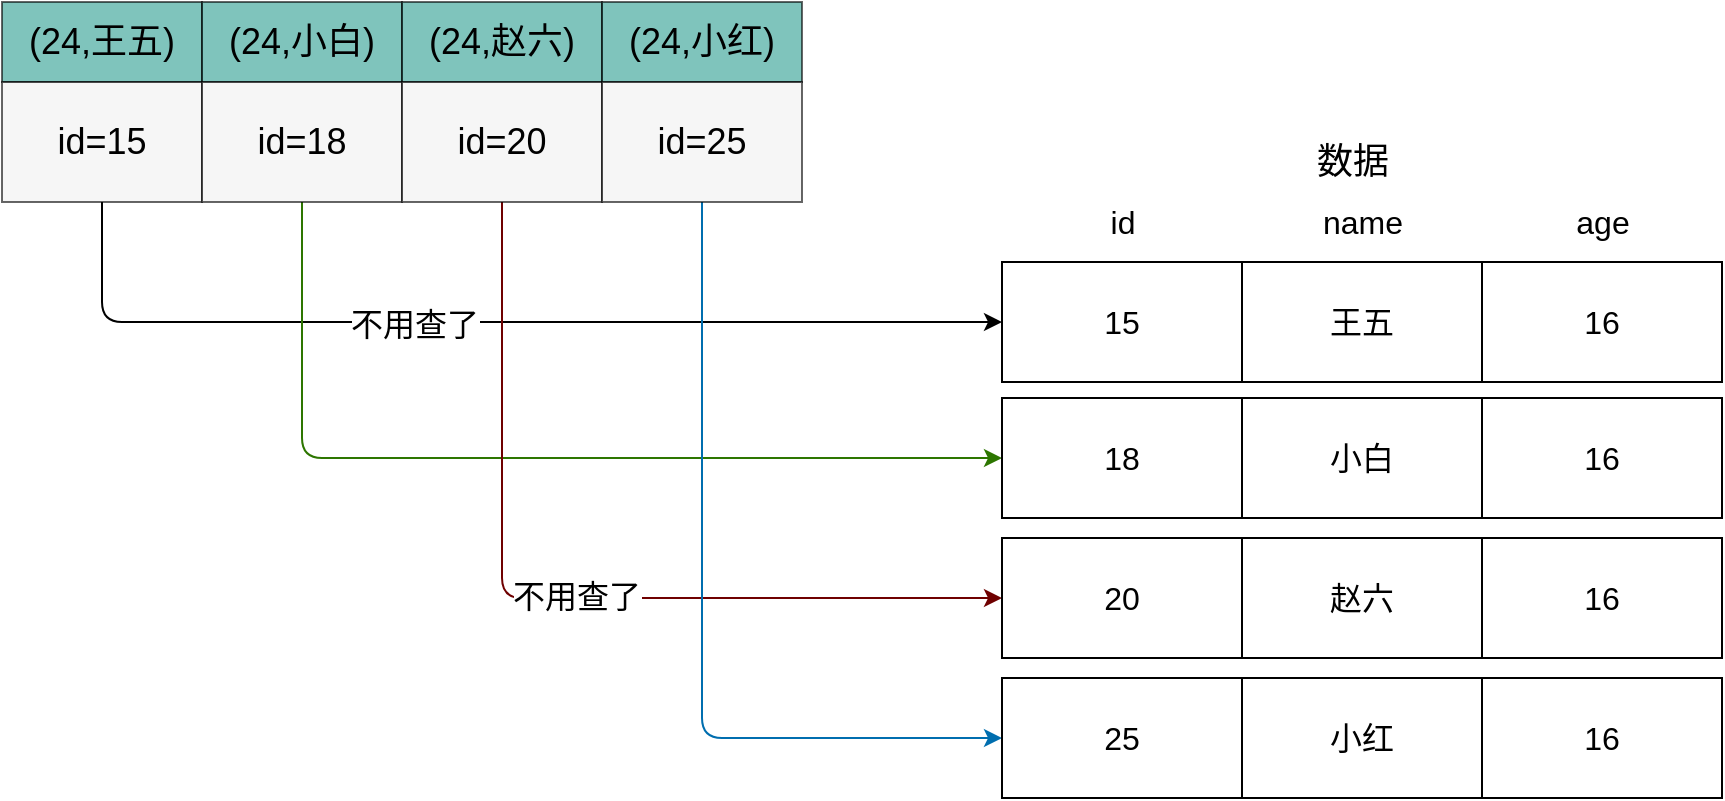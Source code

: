 <mxfile pages="12">
    <diagram id="gpssUpri3Gu_jL-gPC1_" name="mysql-icp-have">
        <mxGraphModel dx="898" dy="645" grid="1" gridSize="10" guides="1" tooltips="1" connect="1" arrows="1" fold="1" page="1" pageScale="1" pageWidth="3300" pageHeight="4681" math="0" shadow="0">
            <root>
                <mxCell id="H3ApeiNaua0Y7fUAikFZ-0"/>
                <mxCell id="H3ApeiNaua0Y7fUAikFZ-1" parent="H3ApeiNaua0Y7fUAikFZ-0"/>
                <mxCell id="H3ApeiNaua0Y7fUAikFZ-2" value="(24,王五)" style="rounded=0;whiteSpace=wrap;html=1;fontSize=18;fillColor=#2A9D8F;opacity=60;" vertex="1" parent="H3ApeiNaua0Y7fUAikFZ-1">
                    <mxGeometry x="240" y="800" width="100" height="40" as="geometry"/>
                </mxCell>
                <mxCell id="H3ApeiNaua0Y7fUAikFZ-3" value="(24,小白)" style="rounded=0;whiteSpace=wrap;html=1;fontSize=18;fillColor=#2A9D8F;opacity=60;" vertex="1" parent="H3ApeiNaua0Y7fUAikFZ-1">
                    <mxGeometry x="340" y="800" width="100" height="40" as="geometry"/>
                </mxCell>
                <mxCell id="H3ApeiNaua0Y7fUAikFZ-4" value="(24,赵六)" style="rounded=0;whiteSpace=wrap;html=1;fontSize=18;fillColor=#2A9D8F;opacity=60;" vertex="1" parent="H3ApeiNaua0Y7fUAikFZ-1">
                    <mxGeometry x="440" y="800" width="100" height="40" as="geometry"/>
                </mxCell>
                <mxCell id="H3ApeiNaua0Y7fUAikFZ-23" style="edgeStyle=orthogonalEdgeStyle;html=1;entryX=0;entryY=0.5;entryDx=0;entryDy=0;" edge="1" parent="H3ApeiNaua0Y7fUAikFZ-1" source="H3ApeiNaua0Y7fUAikFZ-5" target="H3ApeiNaua0Y7fUAikFZ-13">
                    <mxGeometry relative="1" as="geometry">
                        <Array as="points">
                            <mxPoint x="290" y="960"/>
                        </Array>
                    </mxGeometry>
                </mxCell>
                <mxCell id="BUz2lKRrTxg0ddpk_Ivi-8" value="不用查了" style="edgeLabel;html=1;align=center;verticalAlign=middle;resizable=0;points=[];fontSize=16;" vertex="1" connectable="0" parent="H3ApeiNaua0Y7fUAikFZ-23">
                    <mxGeometry x="-0.153" relative="1" as="geometry">
                        <mxPoint y="1" as="offset"/>
                    </mxGeometry>
                </mxCell>
                <mxCell id="H3ApeiNaua0Y7fUAikFZ-5" value="id=15" style="rounded=0;whiteSpace=wrap;html=1;fontSize=18;fillColor=#F0F0F0;opacity=60;" vertex="1" parent="H3ApeiNaua0Y7fUAikFZ-1">
                    <mxGeometry x="240" y="840" width="100" height="60" as="geometry"/>
                </mxCell>
                <mxCell id="H3ApeiNaua0Y7fUAikFZ-6" style="edgeStyle=orthogonalEdgeStyle;html=1;entryX=0;entryY=0.5;entryDx=0;entryDy=0;fillColor=#60a917;strokeColor=#2D7600;" edge="1" parent="H3ApeiNaua0Y7fUAikFZ-1" source="H3ApeiNaua0Y7fUAikFZ-7" target="H3ApeiNaua0Y7fUAikFZ-15">
                    <mxGeometry relative="1" as="geometry">
                        <Array as="points">
                            <mxPoint x="390" y="1028"/>
                        </Array>
                    </mxGeometry>
                </mxCell>
                <mxCell id="H3ApeiNaua0Y7fUAikFZ-7" value="id=18" style="rounded=0;whiteSpace=wrap;html=1;fontSize=18;fillColor=#F0F0F0;opacity=60;" vertex="1" parent="H3ApeiNaua0Y7fUAikFZ-1">
                    <mxGeometry x="340" y="840" width="100" height="60" as="geometry"/>
                </mxCell>
                <mxCell id="H3ApeiNaua0Y7fUAikFZ-8" style="edgeStyle=orthogonalEdgeStyle;html=1;entryX=0;entryY=0.5;entryDx=0;entryDy=0;fillColor=#a20025;strokeColor=#6F0000;" edge="1" parent="H3ApeiNaua0Y7fUAikFZ-1" source="H3ApeiNaua0Y7fUAikFZ-9" target="H3ApeiNaua0Y7fUAikFZ-17">
                    <mxGeometry relative="1" as="geometry">
                        <Array as="points">
                            <mxPoint x="490" y="1098"/>
                        </Array>
                    </mxGeometry>
                </mxCell>
                <mxCell id="BUz2lKRrTxg0ddpk_Ivi-9" value="不用查了" style="edgeLabel;html=1;align=center;verticalAlign=middle;resizable=0;points=[];fontSize=16;" vertex="1" connectable="0" parent="H3ApeiNaua0Y7fUAikFZ-8">
                    <mxGeometry x="0.049" y="2" relative="1" as="geometry">
                        <mxPoint y="1" as="offset"/>
                    </mxGeometry>
                </mxCell>
                <mxCell id="H3ApeiNaua0Y7fUAikFZ-9" value="id=20" style="rounded=0;whiteSpace=wrap;html=1;fontSize=18;fillColor=#F0F0F0;opacity=60;" vertex="1" parent="H3ApeiNaua0Y7fUAikFZ-1">
                    <mxGeometry x="440" y="840" width="100" height="60" as="geometry"/>
                </mxCell>
                <mxCell id="H3ApeiNaua0Y7fUAikFZ-10" value="(24,小红)" style="rounded=0;whiteSpace=wrap;html=1;fontSize=18;fillColor=#2A9D8F;opacity=60;" vertex="1" parent="H3ApeiNaua0Y7fUAikFZ-1">
                    <mxGeometry x="540" y="800" width="100" height="40" as="geometry"/>
                </mxCell>
                <mxCell id="H3ApeiNaua0Y7fUAikFZ-11" style="edgeStyle=orthogonalEdgeStyle;html=1;entryX=0;entryY=0.5;entryDx=0;entryDy=0;fillColor=#1ba1e2;strokeColor=#006EAF;" edge="1" parent="H3ApeiNaua0Y7fUAikFZ-1" source="H3ApeiNaua0Y7fUAikFZ-12" target="H3ApeiNaua0Y7fUAikFZ-19">
                    <mxGeometry relative="1" as="geometry">
                        <Array as="points">
                            <mxPoint x="590" y="1168"/>
                        </Array>
                    </mxGeometry>
                </mxCell>
                <mxCell id="H3ApeiNaua0Y7fUAikFZ-12" value="id=25" style="rounded=0;whiteSpace=wrap;html=1;fontSize=18;fillColor=#F0F0F0;opacity=60;" vertex="1" parent="H3ApeiNaua0Y7fUAikFZ-1">
                    <mxGeometry x="540" y="840" width="100" height="60" as="geometry"/>
                </mxCell>
                <mxCell id="H3ApeiNaua0Y7fUAikFZ-13" value="15" style="rounded=0;whiteSpace=wrap;html=1;fontSize=16;fillColor=none;" vertex="1" parent="H3ApeiNaua0Y7fUAikFZ-1">
                    <mxGeometry x="740" y="930" width="120" height="60" as="geometry"/>
                </mxCell>
                <mxCell id="H3ApeiNaua0Y7fUAikFZ-14" value="王五" style="rounded=0;whiteSpace=wrap;html=1;fontSize=16;fillColor=none;" vertex="1" parent="H3ApeiNaua0Y7fUAikFZ-1">
                    <mxGeometry x="860" y="930" width="120" height="60" as="geometry"/>
                </mxCell>
                <mxCell id="H3ApeiNaua0Y7fUAikFZ-15" value="18" style="rounded=0;whiteSpace=wrap;html=1;fontSize=16;fillColor=none;" vertex="1" parent="H3ApeiNaua0Y7fUAikFZ-1">
                    <mxGeometry x="740" y="998" width="120" height="60" as="geometry"/>
                </mxCell>
                <mxCell id="H3ApeiNaua0Y7fUAikFZ-16" value="小白" style="rounded=0;whiteSpace=wrap;html=1;fontSize=16;fillColor=none;" vertex="1" parent="H3ApeiNaua0Y7fUAikFZ-1">
                    <mxGeometry x="860" y="998" width="120" height="60" as="geometry"/>
                </mxCell>
                <mxCell id="H3ApeiNaua0Y7fUAikFZ-17" value="20" style="rounded=0;whiteSpace=wrap;html=1;fontSize=16;fillColor=none;" vertex="1" parent="H3ApeiNaua0Y7fUAikFZ-1">
                    <mxGeometry x="740" y="1068" width="120" height="60" as="geometry"/>
                </mxCell>
                <mxCell id="H3ApeiNaua0Y7fUAikFZ-18" value="赵六" style="rounded=0;whiteSpace=wrap;html=1;fontSize=16;fillColor=none;" vertex="1" parent="H3ApeiNaua0Y7fUAikFZ-1">
                    <mxGeometry x="860" y="1068" width="120" height="60" as="geometry"/>
                </mxCell>
                <mxCell id="H3ApeiNaua0Y7fUAikFZ-19" value="25" style="rounded=0;whiteSpace=wrap;html=1;fontSize=16;fillColor=none;" vertex="1" parent="H3ApeiNaua0Y7fUAikFZ-1">
                    <mxGeometry x="740" y="1138" width="120" height="60" as="geometry"/>
                </mxCell>
                <mxCell id="H3ApeiNaua0Y7fUAikFZ-20" value="小红" style="rounded=0;whiteSpace=wrap;html=1;fontSize=16;fillColor=none;" vertex="1" parent="H3ApeiNaua0Y7fUAikFZ-1">
                    <mxGeometry x="860" y="1138" width="120" height="60" as="geometry"/>
                </mxCell>
                <mxCell id="H3ApeiNaua0Y7fUAikFZ-21" value="&lt;font style=&quot;font-size: 18px&quot;&gt;数据&lt;/font&gt;" style="text;html=1;align=center;verticalAlign=middle;resizable=0;points=[];autosize=1;strokeColor=none;fillColor=none;" vertex="1" parent="H3ApeiNaua0Y7fUAikFZ-1">
                    <mxGeometry x="890" y="870" width="50" height="20" as="geometry"/>
                </mxCell>
                <mxCell id="BUz2lKRrTxg0ddpk_Ivi-0" value="16" style="rounded=0;whiteSpace=wrap;html=1;fontSize=16;fillColor=none;" vertex="1" parent="H3ApeiNaua0Y7fUAikFZ-1">
                    <mxGeometry x="980" y="930" width="120" height="60" as="geometry"/>
                </mxCell>
                <mxCell id="BUz2lKRrTxg0ddpk_Ivi-1" value="&lt;font style=&quot;font-size: 16px&quot;&gt;id&lt;/font&gt;" style="text;html=1;align=center;verticalAlign=middle;resizable=0;points=[];autosize=1;strokeColor=none;fillColor=none;" vertex="1" parent="H3ApeiNaua0Y7fUAikFZ-1">
                    <mxGeometry x="785" y="900" width="30" height="20" as="geometry"/>
                </mxCell>
                <mxCell id="BUz2lKRrTxg0ddpk_Ivi-3" value="&lt;font style=&quot;font-size: 16px&quot;&gt;name&lt;/font&gt;" style="text;html=1;align=center;verticalAlign=middle;resizable=0;points=[];autosize=1;strokeColor=none;fillColor=none;" vertex="1" parent="H3ApeiNaua0Y7fUAikFZ-1">
                    <mxGeometry x="890" y="900" width="60" height="20" as="geometry"/>
                </mxCell>
                <mxCell id="BUz2lKRrTxg0ddpk_Ivi-4" value="&lt;font style=&quot;font-size: 16px&quot;&gt;age&lt;/font&gt;" style="text;html=1;align=center;verticalAlign=middle;resizable=0;points=[];autosize=1;strokeColor=none;fillColor=none;" vertex="1" parent="H3ApeiNaua0Y7fUAikFZ-1">
                    <mxGeometry x="1020" y="900" width="40" height="20" as="geometry"/>
                </mxCell>
                <mxCell id="BUz2lKRrTxg0ddpk_Ivi-5" value="16" style="rounded=0;whiteSpace=wrap;html=1;fontSize=16;fillColor=none;" vertex="1" parent="H3ApeiNaua0Y7fUAikFZ-1">
                    <mxGeometry x="980" y="998" width="120" height="60" as="geometry"/>
                </mxCell>
                <mxCell id="BUz2lKRrTxg0ddpk_Ivi-6" value="16" style="rounded=0;whiteSpace=wrap;html=1;fontSize=16;fillColor=none;" vertex="1" parent="H3ApeiNaua0Y7fUAikFZ-1">
                    <mxGeometry x="980" y="1068" width="120" height="60" as="geometry"/>
                </mxCell>
                <mxCell id="BUz2lKRrTxg0ddpk_Ivi-7" value="16" style="rounded=0;whiteSpace=wrap;html=1;fontSize=16;fillColor=none;" vertex="1" parent="H3ApeiNaua0Y7fUAikFZ-1">
                    <mxGeometry x="980" y="1138" width="120" height="60" as="geometry"/>
                </mxCell>
            </root>
        </mxGraphModel>
    </diagram>
    <diagram id="AR9YrTuI9Gm4l14fPl1C" name="mysql-icp-without">
        <mxGraphModel dx="898" dy="645" grid="1" gridSize="10" guides="1" tooltips="1" connect="1" arrows="1" fold="1" page="1" pageScale="1" pageWidth="3300" pageHeight="4681" math="0" shadow="0">
            <root>
                <mxCell id="BYY18X2hF0hjsxBURlWJ-0"/>
                <mxCell id="BYY18X2hF0hjsxBURlWJ-1" parent="BYY18X2hF0hjsxBURlWJ-0"/>
                <mxCell id="c5ZCJ7EjF60BJ5tzoICJ-0" value="(24,王五)" style="rounded=0;whiteSpace=wrap;html=1;fontSize=18;fillColor=#2A9D8F;opacity=60;" vertex="1" parent="BYY18X2hF0hjsxBURlWJ-1">
                    <mxGeometry x="240" y="800" width="100" height="40" as="geometry"/>
                </mxCell>
                <mxCell id="c5ZCJ7EjF60BJ5tzoICJ-1" value="(24,小白)" style="rounded=0;whiteSpace=wrap;html=1;fontSize=18;fillColor=#2A9D8F;opacity=60;" vertex="1" parent="BYY18X2hF0hjsxBURlWJ-1">
                    <mxGeometry x="340" y="800" width="100" height="40" as="geometry"/>
                </mxCell>
                <mxCell id="c5ZCJ7EjF60BJ5tzoICJ-2" value="(24,赵六)" style="rounded=0;whiteSpace=wrap;html=1;fontSize=18;fillColor=#2A9D8F;opacity=60;" vertex="1" parent="BYY18X2hF0hjsxBURlWJ-1">
                    <mxGeometry x="440" y="800" width="100" height="40" as="geometry"/>
                </mxCell>
                <mxCell id="c5ZCJ7EjF60BJ5tzoICJ-3" style="edgeStyle=orthogonalEdgeStyle;html=1;entryX=0;entryY=0.5;entryDx=0;entryDy=0;" edge="1" parent="BYY18X2hF0hjsxBURlWJ-1" source="c5ZCJ7EjF60BJ5tzoICJ-5" target="c5ZCJ7EjF60BJ5tzoICJ-14">
                    <mxGeometry relative="1" as="geometry">
                        <Array as="points">
                            <mxPoint x="290" y="960"/>
                        </Array>
                    </mxGeometry>
                </mxCell>
                <mxCell id="c5ZCJ7EjF60BJ5tzoICJ-5" value="id=15" style="rounded=0;whiteSpace=wrap;html=1;fontSize=18;fillColor=#F0F0F0;opacity=60;" vertex="1" parent="BYY18X2hF0hjsxBURlWJ-1">
                    <mxGeometry x="240" y="840" width="100" height="60" as="geometry"/>
                </mxCell>
                <mxCell id="c5ZCJ7EjF60BJ5tzoICJ-6" style="edgeStyle=orthogonalEdgeStyle;html=1;entryX=0;entryY=0.5;entryDx=0;entryDy=0;fillColor=#60a917;strokeColor=#2D7600;" edge="1" parent="BYY18X2hF0hjsxBURlWJ-1" source="c5ZCJ7EjF60BJ5tzoICJ-7" target="c5ZCJ7EjF60BJ5tzoICJ-16">
                    <mxGeometry relative="1" as="geometry">
                        <Array as="points">
                            <mxPoint x="390" y="1028"/>
                        </Array>
                    </mxGeometry>
                </mxCell>
                <mxCell id="c5ZCJ7EjF60BJ5tzoICJ-7" value="id=18" style="rounded=0;whiteSpace=wrap;html=1;fontSize=18;fillColor=#F0F0F0;opacity=60;" vertex="1" parent="BYY18X2hF0hjsxBURlWJ-1">
                    <mxGeometry x="340" y="840" width="100" height="60" as="geometry"/>
                </mxCell>
                <mxCell id="c5ZCJ7EjF60BJ5tzoICJ-8" style="edgeStyle=orthogonalEdgeStyle;html=1;entryX=0;entryY=0.5;entryDx=0;entryDy=0;fillColor=#a20025;strokeColor=#6F0000;" edge="1" parent="BYY18X2hF0hjsxBURlWJ-1" source="c5ZCJ7EjF60BJ5tzoICJ-10" target="c5ZCJ7EjF60BJ5tzoICJ-18">
                    <mxGeometry relative="1" as="geometry">
                        <Array as="points">
                            <mxPoint x="490" y="1098"/>
                        </Array>
                    </mxGeometry>
                </mxCell>
                <mxCell id="c5ZCJ7EjF60BJ5tzoICJ-10" value="id=20" style="rounded=0;whiteSpace=wrap;html=1;fontSize=18;fillColor=#F0F0F0;opacity=60;" vertex="1" parent="BYY18X2hF0hjsxBURlWJ-1">
                    <mxGeometry x="440" y="840" width="100" height="60" as="geometry"/>
                </mxCell>
                <mxCell id="c5ZCJ7EjF60BJ5tzoICJ-11" value="(24,小红)" style="rounded=0;whiteSpace=wrap;html=1;fontSize=18;fillColor=#2A9D8F;opacity=60;" vertex="1" parent="BYY18X2hF0hjsxBURlWJ-1">
                    <mxGeometry x="540" y="800" width="100" height="40" as="geometry"/>
                </mxCell>
                <mxCell id="c5ZCJ7EjF60BJ5tzoICJ-12" style="edgeStyle=orthogonalEdgeStyle;html=1;entryX=0;entryY=0.5;entryDx=0;entryDy=0;fillColor=#1ba1e2;strokeColor=#006EAF;" edge="1" parent="BYY18X2hF0hjsxBURlWJ-1" source="c5ZCJ7EjF60BJ5tzoICJ-13" target="c5ZCJ7EjF60BJ5tzoICJ-20">
                    <mxGeometry relative="1" as="geometry">
                        <Array as="points">
                            <mxPoint x="590" y="1168"/>
                        </Array>
                    </mxGeometry>
                </mxCell>
                <mxCell id="c5ZCJ7EjF60BJ5tzoICJ-13" value="id=25" style="rounded=0;whiteSpace=wrap;html=1;fontSize=18;fillColor=#F0F0F0;opacity=60;" vertex="1" parent="BYY18X2hF0hjsxBURlWJ-1">
                    <mxGeometry x="540" y="840" width="100" height="60" as="geometry"/>
                </mxCell>
                <mxCell id="c5ZCJ7EjF60BJ5tzoICJ-14" value="15" style="rounded=0;whiteSpace=wrap;html=1;fontSize=16;fillColor=none;" vertex="1" parent="BYY18X2hF0hjsxBURlWJ-1">
                    <mxGeometry x="740" y="930" width="120" height="60" as="geometry"/>
                </mxCell>
                <mxCell id="c5ZCJ7EjF60BJ5tzoICJ-15" value="王五" style="rounded=0;whiteSpace=wrap;html=1;fontSize=16;fillColor=none;" vertex="1" parent="BYY18X2hF0hjsxBURlWJ-1">
                    <mxGeometry x="860" y="930" width="120" height="60" as="geometry"/>
                </mxCell>
                <mxCell id="c5ZCJ7EjF60BJ5tzoICJ-16" value="18" style="rounded=0;whiteSpace=wrap;html=1;fontSize=16;fillColor=none;" vertex="1" parent="BYY18X2hF0hjsxBURlWJ-1">
                    <mxGeometry x="740" y="998" width="120" height="60" as="geometry"/>
                </mxCell>
                <mxCell id="c5ZCJ7EjF60BJ5tzoICJ-17" value="小白" style="rounded=0;whiteSpace=wrap;html=1;fontSize=16;fillColor=none;" vertex="1" parent="BYY18X2hF0hjsxBURlWJ-1">
                    <mxGeometry x="860" y="998" width="120" height="60" as="geometry"/>
                </mxCell>
                <mxCell id="c5ZCJ7EjF60BJ5tzoICJ-18" value="20" style="rounded=0;whiteSpace=wrap;html=1;fontSize=16;fillColor=none;" vertex="1" parent="BYY18X2hF0hjsxBURlWJ-1">
                    <mxGeometry x="740" y="1068" width="120" height="60" as="geometry"/>
                </mxCell>
                <mxCell id="c5ZCJ7EjF60BJ5tzoICJ-19" value="赵六" style="rounded=0;whiteSpace=wrap;html=1;fontSize=16;fillColor=none;" vertex="1" parent="BYY18X2hF0hjsxBURlWJ-1">
                    <mxGeometry x="860" y="1068" width="120" height="60" as="geometry"/>
                </mxCell>
                <mxCell id="c5ZCJ7EjF60BJ5tzoICJ-20" value="25" style="rounded=0;whiteSpace=wrap;html=1;fontSize=16;fillColor=none;" vertex="1" parent="BYY18X2hF0hjsxBURlWJ-1">
                    <mxGeometry x="740" y="1138" width="120" height="60" as="geometry"/>
                </mxCell>
                <mxCell id="c5ZCJ7EjF60BJ5tzoICJ-21" value="小红" style="rounded=0;whiteSpace=wrap;html=1;fontSize=16;fillColor=none;" vertex="1" parent="BYY18X2hF0hjsxBURlWJ-1">
                    <mxGeometry x="860" y="1138" width="120" height="60" as="geometry"/>
                </mxCell>
                <mxCell id="c5ZCJ7EjF60BJ5tzoICJ-22" value="&lt;font style=&quot;font-size: 18px&quot;&gt;数据&lt;/font&gt;" style="text;html=1;align=center;verticalAlign=middle;resizable=0;points=[];autosize=1;strokeColor=none;fillColor=none;" vertex="1" parent="BYY18X2hF0hjsxBURlWJ-1">
                    <mxGeometry x="890" y="870" width="50" height="20" as="geometry"/>
                </mxCell>
                <mxCell id="c5ZCJ7EjF60BJ5tzoICJ-23" value="16" style="rounded=0;whiteSpace=wrap;html=1;fontSize=16;fillColor=none;" vertex="1" parent="BYY18X2hF0hjsxBURlWJ-1">
                    <mxGeometry x="980" y="930" width="120" height="60" as="geometry"/>
                </mxCell>
                <mxCell id="c5ZCJ7EjF60BJ5tzoICJ-24" value="&lt;font style=&quot;font-size: 16px&quot;&gt;id&lt;/font&gt;" style="text;html=1;align=center;verticalAlign=middle;resizable=0;points=[];autosize=1;strokeColor=none;fillColor=none;" vertex="1" parent="BYY18X2hF0hjsxBURlWJ-1">
                    <mxGeometry x="785" y="900" width="30" height="20" as="geometry"/>
                </mxCell>
                <mxCell id="c5ZCJ7EjF60BJ5tzoICJ-25" value="&lt;font style=&quot;font-size: 16px&quot;&gt;name&lt;/font&gt;" style="text;html=1;align=center;verticalAlign=middle;resizable=0;points=[];autosize=1;strokeColor=none;fillColor=none;" vertex="1" parent="BYY18X2hF0hjsxBURlWJ-1">
                    <mxGeometry x="890" y="900" width="60" height="20" as="geometry"/>
                </mxCell>
                <mxCell id="c5ZCJ7EjF60BJ5tzoICJ-26" value="&lt;font style=&quot;font-size: 16px&quot;&gt;age&lt;/font&gt;" style="text;html=1;align=center;verticalAlign=middle;resizable=0;points=[];autosize=1;strokeColor=none;fillColor=none;" vertex="1" parent="BYY18X2hF0hjsxBURlWJ-1">
                    <mxGeometry x="1020" y="900" width="40" height="20" as="geometry"/>
                </mxCell>
                <mxCell id="c5ZCJ7EjF60BJ5tzoICJ-27" value="16" style="rounded=0;whiteSpace=wrap;html=1;fontSize=16;fillColor=none;" vertex="1" parent="BYY18X2hF0hjsxBURlWJ-1">
                    <mxGeometry x="980" y="998" width="120" height="60" as="geometry"/>
                </mxCell>
                <mxCell id="c5ZCJ7EjF60BJ5tzoICJ-28" value="16" style="rounded=0;whiteSpace=wrap;html=1;fontSize=16;fillColor=none;" vertex="1" parent="BYY18X2hF0hjsxBURlWJ-1">
                    <mxGeometry x="980" y="1068" width="120" height="60" as="geometry"/>
                </mxCell>
                <mxCell id="c5ZCJ7EjF60BJ5tzoICJ-29" value="16" style="rounded=0;whiteSpace=wrap;html=1;fontSize=16;fillColor=none;" vertex="1" parent="BYY18X2hF0hjsxBURlWJ-1">
                    <mxGeometry x="980" y="1138" width="120" height="60" as="geometry"/>
                </mxCell>
            </root>
        </mxGraphModel>
    </diagram>
    <diagram id="3e4x0gdeboB8PEnNPc-n" name="mysql-joint-index">
        <mxGraphModel dx="898" dy="645" grid="1" gridSize="10" guides="1" tooltips="1" connect="1" arrows="1" fold="1" page="1" pageScale="1" pageWidth="3300" pageHeight="4681" math="0" shadow="0">
            <root>
                <mxCell id="UdMxM7Utfo-D9VA0ex-A-0"/>
                <mxCell id="UdMxM7Utfo-D9VA0ex-A-1" parent="UdMxM7Utfo-D9VA0ex-A-0"/>
                <mxCell id="UdMxM7Utfo-D9VA0ex-A-9" value="（5,8）" style="rounded=0;whiteSpace=wrap;html=1;fontSize=18;fillColor=#2A9D8F;opacity=60;" parent="UdMxM7Utfo-D9VA0ex-A-1" vertex="1">
                    <mxGeometry x="560" y="670" width="100" height="40" as="geometry"/>
                </mxCell>
                <mxCell id="UdMxM7Utfo-D9VA0ex-A-54" style="edgeStyle=none;html=1;entryX=0.5;entryY=0;entryDx=0;entryDy=0;exitX=0.5;exitY=1;exitDx=0;exitDy=0;" parent="UdMxM7Utfo-D9VA0ex-A-1" source="UdMxM7Utfo-D9VA0ex-A-11" target="UdMxM7Utfo-D9VA0ex-A-26" edge="1">
                    <mxGeometry relative="1" as="geometry"/>
                </mxCell>
                <mxCell id="UdMxM7Utfo-D9VA0ex-A-11" value="" style="rounded=0;whiteSpace=wrap;html=1;fontSize=18;fillColor=#F0F0F0;opacity=60;" parent="UdMxM7Utfo-D9VA0ex-A-1" vertex="1">
                    <mxGeometry x="660" y="670" width="50" height="40" as="geometry"/>
                </mxCell>
                <mxCell id="UdMxM7Utfo-D9VA0ex-A-12" value="..." style="rounded=0;whiteSpace=wrap;html=1;fontSize=18;fillColor=#2A9D8F;opacity=60;" parent="UdMxM7Utfo-D9VA0ex-A-1" vertex="1">
                    <mxGeometry x="710" y="670" width="100" height="40" as="geometry"/>
                </mxCell>
                <mxCell id="UdMxM7Utfo-D9VA0ex-A-14" value="" style="rounded=0;whiteSpace=wrap;html=1;fontSize=18;fillColor=#F0F0F0;opacity=60;" parent="UdMxM7Utfo-D9VA0ex-A-1" vertex="1">
                    <mxGeometry x="810" y="670" width="50" height="40" as="geometry"/>
                </mxCell>
                <mxCell id="UdMxM7Utfo-D9VA0ex-A-15" value="..." style="rounded=0;whiteSpace=wrap;html=1;fontSize=18;fillColor=#2A9D8F;opacity=60;" parent="UdMxM7Utfo-D9VA0ex-A-1" vertex="1">
                    <mxGeometry x="860" y="670" width="100" height="40" as="geometry"/>
                </mxCell>
                <mxCell id="UdMxM7Utfo-D9VA0ex-A-16" value="（3,2）" style="rounded=0;whiteSpace=wrap;html=1;fontSize=18;fillColor=#2A9D8F;opacity=60;" parent="UdMxM7Utfo-D9VA0ex-A-1" vertex="1">
                    <mxGeometry x="270" y="800" width="100" height="40" as="geometry"/>
                </mxCell>
                <mxCell id="UdMxM7Utfo-D9VA0ex-A-18" value="（3,5）" style="rounded=0;whiteSpace=wrap;html=1;fontSize=18;fillColor=#2A9D8F;opacity=60;" parent="UdMxM7Utfo-D9VA0ex-A-1" vertex="1">
                    <mxGeometry x="370" y="800" width="100" height="40" as="geometry"/>
                </mxCell>
                <mxCell id="ntvMSu8AVygkq8tb6fSw-6" style="edgeStyle=none;html=1;entryX=0;entryY=0.5;entryDx=0;entryDy=0;fontSize=18;startArrow=classic;startFill=1;" parent="UdMxM7Utfo-D9VA0ex-A-1" source="UdMxM7Utfo-D9VA0ex-A-19" target="UdMxM7Utfo-D9VA0ex-A-25" edge="1">
                    <mxGeometry relative="1" as="geometry"/>
                </mxCell>
                <mxCell id="UdMxM7Utfo-D9VA0ex-A-19" value="（5,7）" style="rounded=0;whiteSpace=wrap;html=1;fontSize=18;fillColor=#2A9D8F;opacity=60;" parent="UdMxM7Utfo-D9VA0ex-A-1" vertex="1">
                    <mxGeometry x="470" y="800" width="100" height="40" as="geometry"/>
                </mxCell>
                <mxCell id="UdMxM7Utfo-D9VA0ex-A-25" value="（5,9）" style="rounded=0;whiteSpace=wrap;html=1;fontSize=18;fillColor=#2A9D8F;opacity=60;" parent="UdMxM7Utfo-D9VA0ex-A-1" vertex="1">
                    <mxGeometry x="610" y="800" width="100" height="40" as="geometry"/>
                </mxCell>
                <mxCell id="UdMxM7Utfo-D9VA0ex-A-26" value="（6,1）" style="rounded=0;whiteSpace=wrap;html=1;fontSize=18;fillColor=#2A9D8F;opacity=60;" parent="UdMxM7Utfo-D9VA0ex-A-1" vertex="1">
                    <mxGeometry x="710" y="800" width="100" height="40" as="geometry"/>
                </mxCell>
                <mxCell id="UdMxM7Utfo-D9VA0ex-A-27" value="（6,2）" style="rounded=0;whiteSpace=wrap;html=1;fontSize=18;fillColor=#2A9D8F;opacity=60;" parent="UdMxM7Utfo-D9VA0ex-A-1" vertex="1">
                    <mxGeometry x="810" y="800" width="100" height="40" as="geometry"/>
                </mxCell>
                <mxCell id="UdMxM7Utfo-D9VA0ex-A-35" value="" style="rounded=0;whiteSpace=wrap;html=1;fontSize=18;fillColor=#F0F0F0;opacity=60;" parent="UdMxM7Utfo-D9VA0ex-A-1" vertex="1">
                    <mxGeometry x="960" y="670" width="50" height="40" as="geometry"/>
                </mxCell>
                <mxCell id="UdMxM7Utfo-D9VA0ex-A-53" style="edgeStyle=none;html=1;entryX=0.5;entryY=0;entryDx=0;entryDy=0;exitX=0.5;exitY=1;exitDx=0;exitDy=0;" parent="UdMxM7Utfo-D9VA0ex-A-1" source="UdMxM7Utfo-D9VA0ex-A-52" target="UdMxM7Utfo-D9VA0ex-A-18" edge="1">
                    <mxGeometry relative="1" as="geometry"/>
                </mxCell>
                <mxCell id="UdMxM7Utfo-D9VA0ex-A-52" value="" style="rounded=0;whiteSpace=wrap;html=1;fontSize=18;fillColor=#F0F0F0;opacity=60;" parent="UdMxM7Utfo-D9VA0ex-A-1" vertex="1">
                    <mxGeometry x="510" y="670" width="50" height="40" as="geometry"/>
                </mxCell>
                <mxCell id="ntvMSu8AVygkq8tb6fSw-0" value="id=15" style="rounded=0;whiteSpace=wrap;html=1;fontSize=18;fillColor=#F0F0F0;opacity=60;" parent="UdMxM7Utfo-D9VA0ex-A-1" vertex="1">
                    <mxGeometry x="270" y="840" width="100" height="60" as="geometry"/>
                </mxCell>
                <mxCell id="ntvMSu8AVygkq8tb6fSw-1" value="id=18" style="rounded=0;whiteSpace=wrap;html=1;fontSize=18;fillColor=#F0F0F0;opacity=60;" parent="UdMxM7Utfo-D9VA0ex-A-1" vertex="1">
                    <mxGeometry x="370" y="840" width="100" height="60" as="geometry"/>
                </mxCell>
                <mxCell id="ntvMSu8AVygkq8tb6fSw-2" value="id=20" style="rounded=0;whiteSpace=wrap;html=1;fontSize=18;fillColor=#F0F0F0;opacity=60;" parent="UdMxM7Utfo-D9VA0ex-A-1" vertex="1">
                    <mxGeometry x="470" y="840" width="100" height="60" as="geometry"/>
                </mxCell>
                <mxCell id="ntvMSu8AVygkq8tb6fSw-3" value="id=21" style="rounded=0;whiteSpace=wrap;html=1;fontSize=18;fillColor=#F0F0F0;opacity=60;" parent="UdMxM7Utfo-D9VA0ex-A-1" vertex="1">
                    <mxGeometry x="610" y="840" width="100" height="60" as="geometry"/>
                </mxCell>
                <mxCell id="ntvMSu8AVygkq8tb6fSw-4" value="id=25" style="rounded=0;whiteSpace=wrap;html=1;fontSize=18;fillColor=#F0F0F0;opacity=60;" parent="UdMxM7Utfo-D9VA0ex-A-1" vertex="1">
                    <mxGeometry x="710" y="840" width="100" height="60" as="geometry"/>
                </mxCell>
                <mxCell id="ntvMSu8AVygkq8tb6fSw-5" value="id=27" style="rounded=0;whiteSpace=wrap;html=1;fontSize=18;fillColor=#F0F0F0;opacity=60;" parent="UdMxM7Utfo-D9VA0ex-A-1" vertex="1">
                    <mxGeometry x="810" y="840" width="100" height="60" as="geometry"/>
                </mxCell>
            </root>
        </mxGraphModel>
    </diagram>
    <diagram id="nCVlaL-b1CMjTii2YJna" name="mysql-b+tree-secondry-key">
        <mxGraphModel dx="898" dy="645" grid="1" gridSize="10" guides="1" tooltips="1" connect="1" arrows="1" fold="1" page="1" pageScale="1" pageWidth="2339" pageHeight="3300" math="0" shadow="0">
            <root>
                <mxCell id="7Ptgzi0TwADSSTCHxf09-0"/>
                <mxCell id="7Ptgzi0TwADSSTCHxf09-1" parent="7Ptgzi0TwADSSTCHxf09-0"/>
                <mxCell id="7Ptgzi0TwADSSTCHxf09-2" value="10" style="rounded=0;whiteSpace=wrap;html=1;fontSize=18;fillColor=#2A9D8F;opacity=60;" parent="7Ptgzi0TwADSSTCHxf09-1" vertex="1">
                    <mxGeometry x="480" y="440" width="100" height="40" as="geometry"/>
                </mxCell>
                <mxCell id="7Ptgzi0TwADSSTCHxf09-3" style="html=1;dashed=1;fontSize=18;startArrow=none;startFill=0;endArrow=classic;endFill=1;exitX=0.5;exitY=1;exitDx=0;exitDy=0;" parent="7Ptgzi0TwADSSTCHxf09-1" source="7Ptgzi0TwADSSTCHxf09-4" target="7Ptgzi0TwADSSTCHxf09-12" edge="1">
                    <mxGeometry relative="1" as="geometry"/>
                </mxCell>
                <mxCell id="7Ptgzi0TwADSSTCHxf09-4" value="" style="rounded=0;whiteSpace=wrap;html=1;fontSize=18;fillColor=#F0F0F0;opacity=60;" parent="7Ptgzi0TwADSSTCHxf09-1" vertex="1">
                    <mxGeometry x="580" y="440" width="50" height="40" as="geometry"/>
                </mxCell>
                <mxCell id="7Ptgzi0TwADSSTCHxf09-5" value="20" style="rounded=0;whiteSpace=wrap;html=1;fontSize=18;fillColor=#2A9D8F;opacity=60;" parent="7Ptgzi0TwADSSTCHxf09-1" vertex="1">
                    <mxGeometry x="630" y="440" width="100" height="40" as="geometry"/>
                </mxCell>
                <mxCell id="7Ptgzi0TwADSSTCHxf09-6" style="edgeStyle=none;html=1;entryX=0.5;entryY=0;entryDx=0;entryDy=0;dashed=1;fontSize=18;startArrow=none;startFill=0;endArrow=classic;endFill=1;exitX=0.5;exitY=1;exitDx=0;exitDy=0;" parent="7Ptgzi0TwADSSTCHxf09-1" source="7Ptgzi0TwADSSTCHxf09-7" target="7Ptgzi0TwADSSTCHxf09-19" edge="1">
                    <mxGeometry relative="1" as="geometry"/>
                </mxCell>
                <mxCell id="7Ptgzi0TwADSSTCHxf09-7" value="" style="rounded=0;whiteSpace=wrap;html=1;fontSize=18;fillColor=#F0F0F0;opacity=60;" parent="7Ptgzi0TwADSSTCHxf09-1" vertex="1">
                    <mxGeometry x="730" y="440" width="50" height="40" as="geometry"/>
                </mxCell>
                <mxCell id="7Ptgzi0TwADSSTCHxf09-8" value="30" style="rounded=0;whiteSpace=wrap;html=1;fontSize=18;fillColor=#2A9D8F;opacity=60;" parent="7Ptgzi0TwADSSTCHxf09-1" vertex="1">
                    <mxGeometry x="780" y="440" width="100" height="40" as="geometry"/>
                </mxCell>
                <mxCell id="7Ptgzi0TwADSSTCHxf09-9" value="10" style="rounded=0;whiteSpace=wrap;html=1;fontSize=18;fillColor=#2A9D8F;opacity=60;" parent="7Ptgzi0TwADSSTCHxf09-1" vertex="1">
                    <mxGeometry x="290" y="590" width="100" height="40" as="geometry"/>
                </mxCell>
                <mxCell id="7Ptgzi0TwADSSTCHxf09-10" style="edgeStyle=none;html=1;entryX=0;entryY=0;entryDx=0;entryDy=0;dashed=1;fontSize=18;startArrow=none;startFill=0;endArrow=classic;endFill=1;exitX=0.5;exitY=1;exitDx=0;exitDy=0;" parent="7Ptgzi0TwADSSTCHxf09-1" source="7Ptgzi0TwADSSTCHxf09-11" target="7Ptgzi0TwADSSTCHxf09-17" edge="1">
                    <mxGeometry relative="1" as="geometry"/>
                </mxCell>
                <mxCell id="7Ptgzi0TwADSSTCHxf09-11" value="" style="rounded=0;whiteSpace=wrap;html=1;fontSize=18;fillColor=#F0F0F0;opacity=60;" parent="7Ptgzi0TwADSSTCHxf09-1" vertex="1">
                    <mxGeometry x="390" y="590" width="50" height="40" as="geometry"/>
                </mxCell>
                <mxCell id="7Ptgzi0TwADSSTCHxf09-12" value="14" style="rounded=0;whiteSpace=wrap;html=1;fontSize=18;fillColor=#2A9D8F;opacity=60;" parent="7Ptgzi0TwADSSTCHxf09-1" vertex="1">
                    <mxGeometry x="440" y="590" width="100" height="40" as="geometry"/>
                </mxCell>
                <mxCell id="7Ptgzi0TwADSSTCHxf09-13" style="edgeStyle=none;html=1;entryX=1;entryY=0;entryDx=0;entryDy=0;dashed=1;fontSize=18;startArrow=none;startFill=0;endArrow=classic;endFill=1;exitX=0.5;exitY=1;exitDx=0;exitDy=0;" parent="7Ptgzi0TwADSSTCHxf09-1" source="7Ptgzi0TwADSSTCHxf09-14" target="7Ptgzi0TwADSSTCHxf09-18" edge="1">
                    <mxGeometry relative="1" as="geometry"/>
                </mxCell>
                <mxCell id="7Ptgzi0TwADSSTCHxf09-14" value="" style="rounded=0;whiteSpace=wrap;html=1;fontSize=18;fillColor=#F0F0F0;opacity=60;" parent="7Ptgzi0TwADSSTCHxf09-1" vertex="1">
                    <mxGeometry x="540" y="590" width="50" height="40" as="geometry"/>
                </mxCell>
                <mxCell id="7Ptgzi0TwADSSTCHxf09-15" value="17" style="rounded=0;whiteSpace=wrap;html=1;fontSize=18;fillColor=#2A9D8F;opacity=60;" parent="7Ptgzi0TwADSSTCHxf09-1" vertex="1">
                    <mxGeometry x="590" y="590" width="100" height="40" as="geometry"/>
                </mxCell>
                <mxCell id="7Ptgzi0TwADSSTCHxf09-16" value="11" style="rounded=0;whiteSpace=wrap;html=1;fontSize=18;fillColor=#2A9D8F;opacity=60;" parent="7Ptgzi0TwADSSTCHxf09-1" vertex="1">
                    <mxGeometry x="150" y="710" width="100" height="40" as="geometry"/>
                </mxCell>
                <mxCell id="7Ptgzi0TwADSSTCHxf09-47" style="edgeStyle=none;html=1;entryX=0;entryY=0.5;entryDx=0;entryDy=0;fontSize=18;startArrow=classic;startFill=1;" parent="7Ptgzi0TwADSSTCHxf09-1" source="7Ptgzi0TwADSSTCHxf09-17" target="7Ptgzi0TwADSSTCHxf09-18" edge="1">
                    <mxGeometry relative="1" as="geometry"/>
                </mxCell>
                <mxCell id="7Ptgzi0TwADSSTCHxf09-17" value="12" style="rounded=0;whiteSpace=wrap;html=1;fontSize=18;fillColor=#2A9D8F;opacity=60;" parent="7Ptgzi0TwADSSTCHxf09-1" vertex="1">
                    <mxGeometry x="250" y="710" width="100" height="40" as="geometry"/>
                </mxCell>
                <mxCell id="7Ptgzi0TwADSSTCHxf09-18" value="15" style="rounded=0;whiteSpace=wrap;html=1;fontSize=18;fillColor=#2A9D8F;opacity=60;" parent="7Ptgzi0TwADSSTCHxf09-1" vertex="1">
                    <mxGeometry x="370" y="710" width="100" height="40" as="geometry"/>
                </mxCell>
                <mxCell id="7Ptgzi0TwADSSTCHxf09-19" value="..." style="rounded=0;whiteSpace=wrap;html=1;fontSize=18;fillColor=#2A9D8F;opacity=60;" parent="7Ptgzi0TwADSSTCHxf09-1" vertex="1">
                    <mxGeometry x="780" y="590" width="100" height="40" as="geometry"/>
                </mxCell>
                <mxCell id="7Ptgzi0TwADSSTCHxf09-20" value="..." style="rounded=0;whiteSpace=wrap;html=1;fontSize=18;fillColor=#2A9D8F;opacity=60;" parent="7Ptgzi0TwADSSTCHxf09-1" vertex="1">
                    <mxGeometry x="950" y="590" width="100" height="40" as="geometry"/>
                </mxCell>
                <mxCell id="7Ptgzi0TwADSSTCHxf09-21" style="edgeStyle=none;html=1;entryX=0.5;entryY=0;entryDx=0;entryDy=0;dashed=1;fontSize=18;startArrow=none;startFill=0;endArrow=classic;endFill=1;exitX=0.5;exitY=1;exitDx=0;exitDy=0;" parent="7Ptgzi0TwADSSTCHxf09-1" source="7Ptgzi0TwADSSTCHxf09-22" target="7Ptgzi0TwADSSTCHxf09-20" edge="1">
                    <mxGeometry relative="1" as="geometry"/>
                </mxCell>
                <mxCell id="7Ptgzi0TwADSSTCHxf09-22" value="" style="rounded=0;whiteSpace=wrap;html=1;fontSize=18;fillColor=#F0F0F0;opacity=60;" parent="7Ptgzi0TwADSSTCHxf09-1" vertex="1">
                    <mxGeometry x="880" y="440" width="50" height="40" as="geometry"/>
                </mxCell>
                <mxCell id="7Ptgzi0TwADSSTCHxf09-50" style="edgeStyle=none;html=1;fontSize=18;startArrow=classic;startFill=1;" parent="7Ptgzi0TwADSSTCHxf09-1" source="7Ptgzi0TwADSSTCHxf09-23" target="7Ptgzi0TwADSSTCHxf09-24" edge="1">
                    <mxGeometry relative="1" as="geometry"/>
                </mxCell>
                <mxCell id="7Ptgzi0TwADSSTCHxf09-23" value="16" style="rounded=0;whiteSpace=wrap;html=1;fontSize=18;fillColor=#2A9D8F;opacity=60;" parent="7Ptgzi0TwADSSTCHxf09-1" vertex="1">
                    <mxGeometry x="470" y="710" width="100" height="40" as="geometry"/>
                </mxCell>
                <mxCell id="7Ptgzi0TwADSSTCHxf09-24" value="18" style="rounded=0;whiteSpace=wrap;html=1;fontSize=18;fillColor=#2A9D8F;opacity=60;" parent="7Ptgzi0TwADSSTCHxf09-1" vertex="1">
                    <mxGeometry x="590" y="710" width="100" height="40" as="geometry"/>
                </mxCell>
                <mxCell id="7Ptgzi0TwADSSTCHxf09-25" value="19" style="rounded=0;whiteSpace=wrap;html=1;fontSize=18;fillColor=#2A9D8F;opacity=60;" parent="7Ptgzi0TwADSSTCHxf09-1" vertex="1">
                    <mxGeometry x="690" y="710" width="100" height="40" as="geometry"/>
                </mxCell>
                <mxCell id="7Ptgzi0TwADSSTCHxf09-26" value="id=152" style="rounded=0;whiteSpace=wrap;html=1;fontSize=18;fillColor=#F0F0F0;opacity=60;" parent="7Ptgzi0TwADSSTCHxf09-1" vertex="1">
                    <mxGeometry x="150" y="750" width="100" height="60" as="geometry"/>
                </mxCell>
                <mxCell id="7Ptgzi0TwADSSTCHxf09-27" value="id=151" style="rounded=0;whiteSpace=wrap;html=1;fontSize=18;fillColor=#F0F0F0;opacity=60;" parent="7Ptgzi0TwADSSTCHxf09-1" vertex="1">
                    <mxGeometry x="250" y="750" width="100" height="60" as="geometry"/>
                </mxCell>
                <mxCell id="7Ptgzi0TwADSSTCHxf09-32" style="edgeStyle=none;html=1;entryX=1;entryY=0;entryDx=0;entryDy=0;dashed=1;fontSize=18;startArrow=none;startFill=0;endArrow=classic;endFill=1;" parent="7Ptgzi0TwADSSTCHxf09-1" source="7Ptgzi0TwADSSTCHxf09-33" target="7Ptgzi0TwADSSTCHxf09-24" edge="1">
                    <mxGeometry relative="1" as="geometry"/>
                </mxCell>
                <mxCell id="7Ptgzi0TwADSSTCHxf09-33" value="" style="rounded=0;whiteSpace=wrap;html=1;fontSize=18;fillColor=#F0F0F0;opacity=60;" parent="7Ptgzi0TwADSSTCHxf09-1" vertex="1">
                    <mxGeometry x="690" y="590" width="50" height="40" as="geometry"/>
                </mxCell>
                <mxCell id="7Ptgzi0TwADSSTCHxf09-34" value="id=161" style="rounded=0;whiteSpace=wrap;html=1;fontSize=18;fillColor=#F0F0F0;opacity=60;" parent="7Ptgzi0TwADSSTCHxf09-1" vertex="1">
                    <mxGeometry x="370" y="750" width="100" height="60" as="geometry"/>
                </mxCell>
                <mxCell id="7Ptgzi0TwADSSTCHxf09-35" value="id=162" style="rounded=0;whiteSpace=wrap;html=1;fontSize=18;fillColor=#F0F0F0;opacity=60;" parent="7Ptgzi0TwADSSTCHxf09-1" vertex="1">
                    <mxGeometry x="470" y="750" width="100" height="60" as="geometry"/>
                </mxCell>
                <mxCell id="7Ptgzi0TwADSSTCHxf09-38" value="id=156" style="rounded=0;whiteSpace=wrap;html=1;fontSize=18;fillColor=#F0F0F0;opacity=60;" parent="7Ptgzi0TwADSSTCHxf09-1" vertex="1">
                    <mxGeometry x="590" y="750" width="100" height="60" as="geometry"/>
                </mxCell>
                <mxCell id="7Ptgzi0TwADSSTCHxf09-39" value="id=157" style="rounded=0;whiteSpace=wrap;html=1;fontSize=18;fillColor=#F0F0F0;opacity=60;" parent="7Ptgzi0TwADSSTCHxf09-1" vertex="1">
                    <mxGeometry x="690" y="750" width="100" height="60" as="geometry"/>
                </mxCell>
                <mxCell id="7Ptgzi0TwADSSTCHxf09-43" value="&lt;span style=&quot;font-size: 18px&quot;&gt;二级索引 &lt;br&gt;age&lt;/span&gt;" style="text;html=1;align=center;verticalAlign=middle;resizable=0;points=[];autosize=1;strokeColor=none;fillColor=none;" parent="7Ptgzi0TwADSSTCHxf09-1" vertex="1">
                    <mxGeometry x="640" y="390" width="90" height="40" as="geometry"/>
                </mxCell>
            </root>
        </mxGraphModel>
    </diagram>
    <diagram id="wnRXZ4a3i42P3W88LiUn" name="mysql-b+tree-clustered-index">
        <mxGraphModel dx="898" dy="645" grid="1" gridSize="10" guides="1" tooltips="1" connect="1" arrows="1" fold="1" page="1" pageScale="1" pageWidth="3300" pageHeight="4681" math="0" shadow="0">
            <root>
                <mxCell id="hvFzvCWHu6Z9S4vR_oeG-0"/>
                <mxCell id="hvFzvCWHu6Z9S4vR_oeG-1" parent="hvFzvCWHu6Z9S4vR_oeG-0"/>
                <mxCell id="f5FZfulyVEwtgqtShDnJ-4" value="150" style="rounded=0;whiteSpace=wrap;html=1;fontSize=18;fillColor=#2A9D8F;opacity=60;" parent="hvFzvCWHu6Z9S4vR_oeG-1" vertex="1">
                    <mxGeometry x="480" y="440" width="100" height="40" as="geometry"/>
                </mxCell>
                <mxCell id="f5FZfulyVEwtgqtShDnJ-19" style="html=1;dashed=1;fontSize=18;startArrow=none;startFill=0;endArrow=classic;endFill=1;exitX=0.5;exitY=1;exitDx=0;exitDy=0;" parent="hvFzvCWHu6Z9S4vR_oeG-1" source="f5FZfulyVEwtgqtShDnJ-6" target="f5FZfulyVEwtgqtShDnJ-13" edge="1">
                    <mxGeometry relative="1" as="geometry"/>
                </mxCell>
                <mxCell id="f5FZfulyVEwtgqtShDnJ-6" value="" style="rounded=0;whiteSpace=wrap;html=1;fontSize=18;fillColor=#F0F0F0;opacity=60;" parent="hvFzvCWHu6Z9S4vR_oeG-1" vertex="1">
                    <mxGeometry x="580" y="440" width="50" height="40" as="geometry"/>
                </mxCell>
                <mxCell id="f5FZfulyVEwtgqtShDnJ-7" value="170" style="rounded=0;whiteSpace=wrap;html=1;fontSize=18;fillColor=#2A9D8F;opacity=60;" parent="hvFzvCWHu6Z9S4vR_oeG-1" vertex="1">
                    <mxGeometry x="630" y="440" width="100" height="40" as="geometry"/>
                </mxCell>
                <mxCell id="f5FZfulyVEwtgqtShDnJ-33" style="edgeStyle=none;html=1;entryX=0.5;entryY=0;entryDx=0;entryDy=0;dashed=1;fontSize=18;startArrow=none;startFill=0;endArrow=classic;endFill=1;exitX=0.5;exitY=1;exitDx=0;exitDy=0;" parent="hvFzvCWHu6Z9S4vR_oeG-1" source="f5FZfulyVEwtgqtShDnJ-8" target="f5FZfulyVEwtgqtShDnJ-30" edge="1">
                    <mxGeometry relative="1" as="geometry"/>
                </mxCell>
                <mxCell id="f5FZfulyVEwtgqtShDnJ-8" value="" style="rounded=0;whiteSpace=wrap;html=1;fontSize=18;fillColor=#F0F0F0;opacity=60;" parent="hvFzvCWHu6Z9S4vR_oeG-1" vertex="1">
                    <mxGeometry x="730" y="440" width="50" height="40" as="geometry"/>
                </mxCell>
                <mxCell id="f5FZfulyVEwtgqtShDnJ-9" value="200" style="rounded=0;whiteSpace=wrap;html=1;fontSize=18;fillColor=#2A9D8F;opacity=60;" parent="hvFzvCWHu6Z9S4vR_oeG-1" vertex="1">
                    <mxGeometry x="780" y="440" width="100" height="40" as="geometry"/>
                </mxCell>
                <mxCell id="f5FZfulyVEwtgqtShDnJ-11" value="150" style="rounded=0;whiteSpace=wrap;html=1;fontSize=18;fillColor=#2A9D8F;opacity=60;" parent="hvFzvCWHu6Z9S4vR_oeG-1" vertex="1">
                    <mxGeometry x="290" y="590" width="100" height="40" as="geometry"/>
                </mxCell>
                <mxCell id="f5FZfulyVEwtgqtShDnJ-60" style="edgeStyle=none;html=1;entryX=0;entryY=0;entryDx=0;entryDy=0;dashed=1;fontSize=18;startArrow=none;startFill=0;endArrow=classic;endFill=1;exitX=0.5;exitY=1;exitDx=0;exitDy=0;" parent="hvFzvCWHu6Z9S4vR_oeG-1" source="f5FZfulyVEwtgqtShDnJ-12" target="f5FZfulyVEwtgqtShDnJ-27" edge="1">
                    <mxGeometry relative="1" as="geometry"/>
                </mxCell>
                <mxCell id="f5FZfulyVEwtgqtShDnJ-12" value="" style="rounded=0;whiteSpace=wrap;html=1;fontSize=18;fillColor=#F0F0F0;opacity=60;" parent="hvFzvCWHu6Z9S4vR_oeG-1" vertex="1">
                    <mxGeometry x="390" y="590" width="50" height="40" as="geometry"/>
                </mxCell>
                <mxCell id="f5FZfulyVEwtgqtShDnJ-13" value="155" style="rounded=0;whiteSpace=wrap;html=1;fontSize=18;fillColor=#2A9D8F;opacity=60;" parent="hvFzvCWHu6Z9S4vR_oeG-1" vertex="1">
                    <mxGeometry x="440" y="590" width="100" height="40" as="geometry"/>
                </mxCell>
                <mxCell id="f5FZfulyVEwtgqtShDnJ-47" style="edgeStyle=none;html=1;entryX=1;entryY=0;entryDx=0;entryDy=0;dashed=1;fontSize=18;startArrow=none;startFill=0;endArrow=classic;endFill=1;exitX=0.5;exitY=1;exitDx=0;exitDy=0;" parent="hvFzvCWHu6Z9S4vR_oeG-1" source="f5FZfulyVEwtgqtShDnJ-14" target="f5FZfulyVEwtgqtShDnJ-29" edge="1">
                    <mxGeometry relative="1" as="geometry"/>
                </mxCell>
                <mxCell id="f5FZfulyVEwtgqtShDnJ-14" value="" style="rounded=0;whiteSpace=wrap;html=1;fontSize=18;fillColor=#F0F0F0;opacity=60;" parent="hvFzvCWHu6Z9S4vR_oeG-1" vertex="1">
                    <mxGeometry x="540" y="590" width="50" height="40" as="geometry"/>
                </mxCell>
                <mxCell id="f5FZfulyVEwtgqtShDnJ-15" value="160" style="rounded=0;whiteSpace=wrap;html=1;fontSize=18;fillColor=#2A9D8F;opacity=60;" parent="hvFzvCWHu6Z9S4vR_oeG-1" vertex="1">
                    <mxGeometry x="590" y="590" width="100" height="40" as="geometry"/>
                </mxCell>
                <mxCell id="f5FZfulyVEwtgqtShDnJ-25" value="151" style="rounded=0;whiteSpace=wrap;html=1;fontSize=18;fillColor=#2A9D8F;opacity=60;" parent="hvFzvCWHu6Z9S4vR_oeG-1" vertex="1">
                    <mxGeometry x="150" y="710" width="100" height="40" as="geometry"/>
                </mxCell>
                <mxCell id="O6WfoA1Cc5bT7_uegqGm-2" style="edgeStyle=none;html=1;fontSize=18;startArrow=classic;startFill=1;" parent="hvFzvCWHu6Z9S4vR_oeG-1" source="f5FZfulyVEwtgqtShDnJ-27" target="f5FZfulyVEwtgqtShDnJ-29" edge="1">
                    <mxGeometry relative="1" as="geometry"/>
                </mxCell>
                <mxCell id="f5FZfulyVEwtgqtShDnJ-27" value="152" style="rounded=0;whiteSpace=wrap;html=1;fontSize=18;fillColor=#2A9D8F;opacity=60;" parent="hvFzvCWHu6Z9S4vR_oeG-1" vertex="1">
                    <mxGeometry x="250" y="710" width="100" height="40" as="geometry"/>
                </mxCell>
                <mxCell id="f5FZfulyVEwtgqtShDnJ-29" value="156" style="rounded=0;whiteSpace=wrap;html=1;fontSize=18;fillColor=#2A9D8F;opacity=60;" parent="hvFzvCWHu6Z9S4vR_oeG-1" vertex="1">
                    <mxGeometry x="370" y="710" width="100" height="40" as="geometry"/>
                </mxCell>
                <mxCell id="f5FZfulyVEwtgqtShDnJ-30" value="..." style="rounded=0;whiteSpace=wrap;html=1;fontSize=18;fillColor=#2A9D8F;opacity=60;" parent="hvFzvCWHu6Z9S4vR_oeG-1" vertex="1">
                    <mxGeometry x="780" y="590" width="100" height="40" as="geometry"/>
                </mxCell>
                <mxCell id="f5FZfulyVEwtgqtShDnJ-31" value="..." style="rounded=0;whiteSpace=wrap;html=1;fontSize=18;fillColor=#2A9D8F;opacity=60;" parent="hvFzvCWHu6Z9S4vR_oeG-1" vertex="1">
                    <mxGeometry x="950" y="590" width="100" height="40" as="geometry"/>
                </mxCell>
                <mxCell id="f5FZfulyVEwtgqtShDnJ-34" style="edgeStyle=none;html=1;entryX=0.5;entryY=0;entryDx=0;entryDy=0;dashed=1;fontSize=18;startArrow=none;startFill=0;endArrow=classic;endFill=1;exitX=0.5;exitY=1;exitDx=0;exitDy=0;" parent="hvFzvCWHu6Z9S4vR_oeG-1" source="f5FZfulyVEwtgqtShDnJ-32" target="f5FZfulyVEwtgqtShDnJ-31" edge="1">
                    <mxGeometry relative="1" as="geometry"/>
                </mxCell>
                <mxCell id="f5FZfulyVEwtgqtShDnJ-32" value="" style="rounded=0;whiteSpace=wrap;html=1;fontSize=18;fillColor=#F0F0F0;opacity=60;" parent="hvFzvCWHu6Z9S4vR_oeG-1" vertex="1">
                    <mxGeometry x="880" y="440" width="50" height="40" as="geometry"/>
                </mxCell>
                <mxCell id="O6WfoA1Cc5bT7_uegqGm-4" style="edgeStyle=none;html=1;entryX=0;entryY=0.5;entryDx=0;entryDy=0;fontSize=18;startArrow=classic;startFill=1;" parent="hvFzvCWHu6Z9S4vR_oeG-1" source="f5FZfulyVEwtgqtShDnJ-37" target="f5FZfulyVEwtgqtShDnJ-38" edge="1">
                    <mxGeometry relative="1" as="geometry"/>
                </mxCell>
                <mxCell id="f5FZfulyVEwtgqtShDnJ-37" value="157" style="rounded=0;whiteSpace=wrap;html=1;fontSize=18;fillColor=#2A9D8F;opacity=60;" parent="hvFzvCWHu6Z9S4vR_oeG-1" vertex="1">
                    <mxGeometry x="470" y="710" width="100" height="40" as="geometry"/>
                </mxCell>
                <mxCell id="f5FZfulyVEwtgqtShDnJ-38" value="161" style="rounded=0;whiteSpace=wrap;html=1;fontSize=18;fillColor=#2A9D8F;opacity=60;" parent="hvFzvCWHu6Z9S4vR_oeG-1" vertex="1">
                    <mxGeometry x="590" y="710" width="100" height="40" as="geometry"/>
                </mxCell>
                <mxCell id="f5FZfulyVEwtgqtShDnJ-39" value="162" style="rounded=0;whiteSpace=wrap;html=1;fontSize=18;fillColor=#2A9D8F;opacity=60;" parent="hvFzvCWHu6Z9S4vR_oeG-1" vertex="1">
                    <mxGeometry x="690" y="710" width="100" height="40" as="geometry"/>
                </mxCell>
                <mxCell id="f5FZfulyVEwtgqtShDnJ-40" value="151" style="rounded=0;whiteSpace=wrap;html=1;fontSize=18;fillColor=#F0F0F0;opacity=60;" parent="hvFzvCWHu6Z9S4vR_oeG-1" vertex="1">
                    <mxGeometry x="150" y="750" width="100" height="60" as="geometry"/>
                </mxCell>
                <mxCell id="f5FZfulyVEwtgqtShDnJ-41" value="152" style="rounded=0;whiteSpace=wrap;html=1;fontSize=18;fillColor=#F0F0F0;opacity=60;" parent="hvFzvCWHu6Z9S4vR_oeG-1" vertex="1">
                    <mxGeometry x="250" y="750" width="100" height="60" as="geometry"/>
                </mxCell>
                <mxCell id="f5FZfulyVEwtgqtShDnJ-42" value="小明" style="rounded=0;whiteSpace=wrap;html=1;fontSize=18;fillColor=#F0F0F0;opacity=60;" parent="hvFzvCWHu6Z9S4vR_oeG-1" vertex="1">
                    <mxGeometry x="150" y="810" width="100" height="60" as="geometry"/>
                </mxCell>
                <mxCell id="f5FZfulyVEwtgqtShDnJ-43" value="id" style="text;html=1;align=center;verticalAlign=middle;resizable=0;points=[];autosize=1;strokeColor=none;fillColor=none;fontSize=18;" parent="hvFzvCWHu6Z9S4vR_oeG-1" vertex="1">
                    <mxGeometry x="105" y="765" width="30" height="30" as="geometry"/>
                </mxCell>
                <mxCell id="f5FZfulyVEwtgqtShDnJ-44" value="name" style="text;html=1;align=center;verticalAlign=middle;resizable=0;points=[];autosize=1;strokeColor=none;fillColor=none;fontSize=18;" parent="hvFzvCWHu6Z9S4vR_oeG-1" vertex="1">
                    <mxGeometry x="80" y="825" width="60" height="30" as="geometry"/>
                </mxCell>
                <mxCell id="f5FZfulyVEwtgqtShDnJ-45" value="张三" style="rounded=0;whiteSpace=wrap;html=1;fontSize=18;fillColor=#F0F0F0;opacity=60;" parent="hvFzvCWHu6Z9S4vR_oeG-1" vertex="1">
                    <mxGeometry x="250" y="810" width="100" height="60" as="geometry"/>
                </mxCell>
                <mxCell id="f5FZfulyVEwtgqtShDnJ-50" style="edgeStyle=none;html=1;entryX=1;entryY=0;entryDx=0;entryDy=0;dashed=1;fontSize=18;startArrow=none;startFill=0;endArrow=classic;endFill=1;" parent="hvFzvCWHu6Z9S4vR_oeG-1" source="f5FZfulyVEwtgqtShDnJ-49" target="f5FZfulyVEwtgqtShDnJ-38" edge="1">
                    <mxGeometry relative="1" as="geometry"/>
                </mxCell>
                <mxCell id="f5FZfulyVEwtgqtShDnJ-49" value="" style="rounded=0;whiteSpace=wrap;html=1;fontSize=18;fillColor=#F0F0F0;opacity=60;" parent="hvFzvCWHu6Z9S4vR_oeG-1" vertex="1">
                    <mxGeometry x="690" y="590" width="50" height="40" as="geometry"/>
                </mxCell>
                <mxCell id="f5FZfulyVEwtgqtShDnJ-51" value="156" style="rounded=0;whiteSpace=wrap;html=1;fontSize=18;fillColor=#F0F0F0;opacity=60;" parent="hvFzvCWHu6Z9S4vR_oeG-1" vertex="1">
                    <mxGeometry x="370" y="750" width="100" height="60" as="geometry"/>
                </mxCell>
                <mxCell id="f5FZfulyVEwtgqtShDnJ-52" value="157" style="rounded=0;whiteSpace=wrap;html=1;fontSize=18;fillColor=#F0F0F0;opacity=60;" parent="hvFzvCWHu6Z9S4vR_oeG-1" vertex="1">
                    <mxGeometry x="470" y="750" width="100" height="60" as="geometry"/>
                </mxCell>
                <mxCell id="f5FZfulyVEwtgqtShDnJ-53" value="小红" style="rounded=0;whiteSpace=wrap;html=1;fontSize=18;fillColor=#F0F0F0;opacity=60;" parent="hvFzvCWHu6Z9S4vR_oeG-1" vertex="1">
                    <mxGeometry x="370" y="810" width="100" height="60" as="geometry"/>
                </mxCell>
                <mxCell id="f5FZfulyVEwtgqtShDnJ-54" value="李四" style="rounded=0;whiteSpace=wrap;html=1;fontSize=18;fillColor=#F0F0F0;opacity=60;" parent="hvFzvCWHu6Z9S4vR_oeG-1" vertex="1">
                    <mxGeometry x="470" y="810" width="100" height="60" as="geometry"/>
                </mxCell>
                <mxCell id="f5FZfulyVEwtgqtShDnJ-55" value="161" style="rounded=0;whiteSpace=wrap;html=1;fontSize=18;fillColor=#F0F0F0;opacity=60;" parent="hvFzvCWHu6Z9S4vR_oeG-1" vertex="1">
                    <mxGeometry x="590" y="750" width="100" height="60" as="geometry"/>
                </mxCell>
                <mxCell id="f5FZfulyVEwtgqtShDnJ-56" value="162" style="rounded=0;whiteSpace=wrap;html=1;fontSize=18;fillColor=#F0F0F0;opacity=60;" parent="hvFzvCWHu6Z9S4vR_oeG-1" vertex="1">
                    <mxGeometry x="690" y="750" width="100" height="60" as="geometry"/>
                </mxCell>
                <mxCell id="f5FZfulyVEwtgqtShDnJ-57" value="王五" style="rounded=0;whiteSpace=wrap;html=1;fontSize=18;fillColor=#F0F0F0;opacity=60;" parent="hvFzvCWHu6Z9S4vR_oeG-1" vertex="1">
                    <mxGeometry x="590" y="810" width="100" height="60" as="geometry"/>
                </mxCell>
                <mxCell id="f5FZfulyVEwtgqtShDnJ-58" value="赵六" style="rounded=0;whiteSpace=wrap;html=1;fontSize=18;fillColor=#F0F0F0;opacity=60;" parent="hvFzvCWHu6Z9S4vR_oeG-1" vertex="1">
                    <mxGeometry x="690" y="810" width="100" height="60" as="geometry"/>
                </mxCell>
                <mxCell id="qmcIjPXX97KZWKc5oaB6-3" value="&lt;span style=&quot;font-size: 18px&quot;&gt;主键索引&lt;/span&gt;" style="text;html=1;align=center;verticalAlign=middle;resizable=0;points=[];autosize=1;strokeColor=none;fillColor=none;" parent="hvFzvCWHu6Z9S4vR_oeG-1" vertex="1">
                    <mxGeometry x="640" y="410" width="90" height="20" as="geometry"/>
                </mxCell>
                <mxCell id="lX_KLo4fHROmMCMU9XTL-0" value="12" style="rounded=0;whiteSpace=wrap;html=1;fontSize=18;fillColor=#F0F0F0;opacity=60;" parent="hvFzvCWHu6Z9S4vR_oeG-1" vertex="1">
                    <mxGeometry x="150" y="870" width="100" height="60" as="geometry"/>
                </mxCell>
                <mxCell id="lX_KLo4fHROmMCMU9XTL-1" value="age" style="text;html=1;align=center;verticalAlign=middle;resizable=0;points=[];autosize=1;strokeColor=none;fillColor=none;fontSize=18;" parent="hvFzvCWHu6Z9S4vR_oeG-1" vertex="1">
                    <mxGeometry x="85" y="885" width="50" height="30" as="geometry"/>
                </mxCell>
                <mxCell id="lX_KLo4fHROmMCMU9XTL-2" value="11" style="rounded=0;whiteSpace=wrap;html=1;fontSize=18;fillColor=#F0F0F0;opacity=60;" parent="hvFzvCWHu6Z9S4vR_oeG-1" vertex="1">
                    <mxGeometry x="250" y="870" width="100" height="60" as="geometry"/>
                </mxCell>
                <mxCell id="lX_KLo4fHROmMCMU9XTL-3" value="18" style="rounded=0;whiteSpace=wrap;html=1;fontSize=18;fillColor=#F0F0F0;opacity=60;" parent="hvFzvCWHu6Z9S4vR_oeG-1" vertex="1">
                    <mxGeometry x="370" y="870" width="100" height="60" as="geometry"/>
                </mxCell>
                <mxCell id="lX_KLo4fHROmMCMU9XTL-4" value="19" style="rounded=0;whiteSpace=wrap;html=1;fontSize=18;fillColor=#F0F0F0;opacity=60;" parent="hvFzvCWHu6Z9S4vR_oeG-1" vertex="1">
                    <mxGeometry x="470" y="870" width="100" height="60" as="geometry"/>
                </mxCell>
                <mxCell id="lX_KLo4fHROmMCMU9XTL-5" value="15" style="rounded=0;whiteSpace=wrap;html=1;fontSize=18;fillColor=#F0F0F0;opacity=60;" parent="hvFzvCWHu6Z9S4vR_oeG-1" vertex="1">
                    <mxGeometry x="590" y="870" width="100" height="60" as="geometry"/>
                </mxCell>
                <mxCell id="lX_KLo4fHROmMCMU9XTL-6" value="16" style="rounded=0;whiteSpace=wrap;html=1;fontSize=18;fillColor=#F0F0F0;opacity=60;" parent="hvFzvCWHu6Z9S4vR_oeG-1" vertex="1">
                    <mxGeometry x="690" y="870" width="100" height="60" as="geometry"/>
                </mxCell>
            </root>
        </mxGraphModel>
    </diagram>
    <diagram id="L1XqSadM-gOxC6PM4obk" name="mysql-hash">
        <mxGraphModel dx="898" dy="645" grid="1" gridSize="10" guides="1" tooltips="1" connect="1" arrows="1" fold="1" page="1" pageScale="1" pageWidth="3300" pageHeight="4681" math="0" shadow="0">
            <root>
                <mxCell id="_JN01Jnq0_CEEbDRHLvw-0"/>
                <mxCell id="_JN01Jnq0_CEEbDRHLvw-1" parent="_JN01Jnq0_CEEbDRHLvw-0"/>
                <mxCell id="_JN01Jnq0_CEEbDRHLvw-8" value="" style="rounded=0;whiteSpace=wrap;html=1;fillColor=none;" parent="_JN01Jnq0_CEEbDRHLvw-1" vertex="1">
                    <mxGeometry x="320" y="360" width="90" height="370" as="geometry"/>
                </mxCell>
                <mxCell id="jBkGZLWCtHFnl6P4swqG-10" style="edgeStyle=orthogonalEdgeStyle;html=1;entryX=0;entryY=0.5;entryDx=0;entryDy=0;fontSize=16;startArrow=none;startFill=0;endArrow=classic;endFill=1;fillColor=#d80073;strokeColor=#A50040;" parent="_JN01Jnq0_CEEbDRHLvw-1" source="_JN01Jnq0_CEEbDRHLvw-3" target="_JN01Jnq0_CEEbDRHLvw-20" edge="1">
                    <mxGeometry relative="1" as="geometry"/>
                </mxCell>
                <mxCell id="_JN01Jnq0_CEEbDRHLvw-3" value="&lt;font style=&quot;font-size: 16px&quot;&gt;小明&lt;/font&gt;" style="rounded=1;whiteSpace=wrap;html=1;fillColor=#E63946;fontColor=#ffffff;strokeColor=#006EAF;opacity=60;" parent="_JN01Jnq0_CEEbDRHLvw-1" vertex="1">
                    <mxGeometry x="150" y="361" width="120" height="60" as="geometry"/>
                </mxCell>
                <mxCell id="jBkGZLWCtHFnl6P4swqG-12" style="edgeStyle=orthogonalEdgeStyle;html=1;entryX=0;entryY=0.5;entryDx=0;entryDy=0;fontSize=16;startArrow=none;startFill=0;endArrow=classic;endFill=1;fillColor=#1ba1e2;strokeColor=#006EAF;" parent="_JN01Jnq0_CEEbDRHLvw-1" source="_JN01Jnq0_CEEbDRHLvw-4" target="_JN01Jnq0_CEEbDRHLvw-20" edge="1">
                    <mxGeometry relative="1" as="geometry"/>
                </mxCell>
                <mxCell id="_JN01Jnq0_CEEbDRHLvw-4" value="&lt;font style=&quot;font-size: 16px&quot;&gt;李四&lt;/font&gt;" style="rounded=1;whiteSpace=wrap;html=1;fillColor=#E63946;strokeColor=#006EAF;fontColor=#ffffff;opacity=60;" parent="_JN01Jnq0_CEEbDRHLvw-1" vertex="1">
                    <mxGeometry x="150" y="461" width="120" height="60" as="geometry"/>
                </mxCell>
                <mxCell id="jBkGZLWCtHFnl6P4swqG-32" style="edgeStyle=orthogonalEdgeStyle;html=1;entryX=0;entryY=0.5;entryDx=0;entryDy=0;fontSize=16;startArrow=none;startFill=0;endArrow=classic;endFill=1;fillColor=#60a917;strokeColor=#2D7600;" parent="_JN01Jnq0_CEEbDRHLvw-1" source="_JN01Jnq0_CEEbDRHLvw-5" target="_JN01Jnq0_CEEbDRHLvw-21" edge="1">
                    <mxGeometry relative="1" as="geometry"/>
                </mxCell>
                <mxCell id="_JN01Jnq0_CEEbDRHLvw-5" value="&lt;font style=&quot;font-size: 16px&quot;&gt;小白&lt;/font&gt;" style="rounded=1;whiteSpace=wrap;html=1;fillColor=#E63946;strokeColor=#006EAF;fontColor=#ffffff;opacity=60;" parent="_JN01Jnq0_CEEbDRHLvw-1" vertex="1">
                    <mxGeometry x="150" y="571" width="120" height="60" as="geometry"/>
                </mxCell>
                <mxCell id="jBkGZLWCtHFnl6P4swqG-33" style="edgeStyle=orthogonalEdgeStyle;html=1;entryX=0;entryY=0.5;entryDx=0;entryDy=0;fontSize=16;startArrow=none;startFill=0;endArrow=classic;endFill=1;fillColor=#6a00ff;strokeColor=#3700CC;" parent="_JN01Jnq0_CEEbDRHLvw-1" source="_JN01Jnq0_CEEbDRHLvw-6" target="_JN01Jnq0_CEEbDRHLvw-22" edge="1">
                    <mxGeometry relative="1" as="geometry"/>
                </mxCell>
                <mxCell id="_JN01Jnq0_CEEbDRHLvw-6" value="&lt;font style=&quot;font-size: 16px&quot;&gt;张三&lt;/font&gt;" style="rounded=1;whiteSpace=wrap;html=1;fillColor=#E63946;strokeColor=#006EAF;fontColor=#ffffff;opacity=60;" parent="_JN01Jnq0_CEEbDRHLvw-1" vertex="1">
                    <mxGeometry x="150" y="671" width="120" height="60" as="geometry"/>
                </mxCell>
                <mxCell id="_JN01Jnq0_CEEbDRHLvw-17" value="&lt;font style=&quot;font-size: 18px&quot;&gt;hash function&lt;/font&gt;" style="text;html=1;align=center;verticalAlign=middle;resizable=0;points=[];autosize=1;strokeColor=none;fillColor=none;" parent="_JN01Jnq0_CEEbDRHLvw-1" vertex="1">
                    <mxGeometry x="305" y="320" width="120" height="20" as="geometry"/>
                </mxCell>
                <mxCell id="jBkGZLWCtHFnl6P4swqG-11" style="edgeStyle=orthogonalEdgeStyle;html=1;entryX=0;entryY=0.5;entryDx=0;entryDy=0;fontSize=16;startArrow=none;startFill=0;endArrow=classic;endFill=1;" parent="_JN01Jnq0_CEEbDRHLvw-1" source="_JN01Jnq0_CEEbDRHLvw-20" target="jBkGZLWCtHFnl6P4swqG-7" edge="1">
                    <mxGeometry relative="1" as="geometry"/>
                </mxCell>
                <mxCell id="_JN01Jnq0_CEEbDRHLvw-20" value="002" style="rounded=1;whiteSpace=wrap;html=1;fontSize=16;fillColor=none;" parent="_JN01Jnq0_CEEbDRHLvw-1" vertex="1">
                    <mxGeometry x="440" y="464.25" width="120" height="58" as="geometry"/>
                </mxCell>
                <mxCell id="jBkGZLWCtHFnl6P4swqG-36" style="edgeStyle=orthogonalEdgeStyle;html=1;entryX=0;entryY=0.5;entryDx=0;entryDy=0;fontSize=16;startArrow=none;startFill=0;endArrow=classic;endFill=1;" parent="_JN01Jnq0_CEEbDRHLvw-1" source="_JN01Jnq0_CEEbDRHLvw-21" target="jBkGZLWCtHFnl6P4swqG-34" edge="1">
                    <mxGeometry relative="1" as="geometry"/>
                </mxCell>
                <mxCell id="_JN01Jnq0_CEEbDRHLvw-21" value="003" style="rounded=1;whiteSpace=wrap;html=1;fontSize=16;fillColor=none;" parent="_JN01Jnq0_CEEbDRHLvw-1" vertex="1">
                    <mxGeometry x="440" y="570" width="120" height="58" as="geometry"/>
                </mxCell>
                <mxCell id="jBkGZLWCtHFnl6P4swqG-37" style="edgeStyle=orthogonalEdgeStyle;html=1;entryX=0;entryY=0.5;entryDx=0;entryDy=0;fontSize=16;startArrow=none;startFill=0;endArrow=classic;endFill=1;" parent="_JN01Jnq0_CEEbDRHLvw-1" source="_JN01Jnq0_CEEbDRHLvw-22" target="jBkGZLWCtHFnl6P4swqG-35" edge="1">
                    <mxGeometry relative="1" as="geometry"/>
                </mxCell>
                <mxCell id="_JN01Jnq0_CEEbDRHLvw-22" value="004" style="rounded=1;whiteSpace=wrap;html=1;fontSize=16;fillColor=none;" parent="_JN01Jnq0_CEEbDRHLvw-1" vertex="1">
                    <mxGeometry x="440" y="672" width="120" height="58" as="geometry"/>
                </mxCell>
                <mxCell id="jBkGZLWCtHFnl6P4swqG-24" style="edgeStyle=orthogonalEdgeStyle;html=1;fontSize=16;startArrow=none;startFill=0;endArrow=classic;endFill=1;" parent="_JN01Jnq0_CEEbDRHLvw-1" source="jBkGZLWCtHFnl6P4swqG-7" target="jBkGZLWCtHFnl6P4swqG-23" edge="1">
                    <mxGeometry relative="1" as="geometry"/>
                </mxCell>
                <mxCell id="jBkGZLWCtHFnl6P4swqG-46" style="edgeStyle=orthogonalEdgeStyle;html=1;entryX=0;entryY=0.5;entryDx=0;entryDy=0;fontSize=16;startArrow=none;startFill=0;endArrow=classic;endFill=1;dashed=1;" parent="_JN01Jnq0_CEEbDRHLvw-1" source="jBkGZLWCtHFnl6P4swqG-7" target="jBkGZLWCtHFnl6P4swqG-17" edge="1">
                    <mxGeometry relative="1" as="geometry">
                        <Array as="points">
                            <mxPoint x="690" y="390"/>
                            <mxPoint x="950" y="390"/>
                            <mxPoint x="950" y="460"/>
                        </Array>
                    </mxGeometry>
                </mxCell>
                <mxCell id="jBkGZLWCtHFnl6P4swqG-7" value="0xc001" style="rounded=0;whiteSpace=wrap;html=1;fontSize=16;fillColor=#005700;opacity=60;" parent="_JN01Jnq0_CEEbDRHLvw-1" vertex="1">
                    <mxGeometry x="630" y="464.25" width="120" height="60" as="geometry"/>
                </mxCell>
                <mxCell id="jBkGZLWCtHFnl6P4swqG-17" value="1" style="rounded=0;whiteSpace=wrap;html=1;fontSize=16;fillColor=none;" parent="_JN01Jnq0_CEEbDRHLvw-1" vertex="1">
                    <mxGeometry x="1040" y="430" width="120" height="60" as="geometry"/>
                </mxCell>
                <mxCell id="jBkGZLWCtHFnl6P4swqG-19" value="小明" style="rounded=0;whiteSpace=wrap;html=1;fontSize=16;fillColor=none;" parent="_JN01Jnq0_CEEbDRHLvw-1" vertex="1">
                    <mxGeometry x="1160" y="430" width="120" height="60" as="geometry"/>
                </mxCell>
                <mxCell id="jBkGZLWCtHFnl6P4swqG-47" style="edgeStyle=orthogonalEdgeStyle;html=1;entryX=0;entryY=0.5;entryDx=0;entryDy=0;fontSize=16;startArrow=none;startFill=0;endArrow=classic;endFill=1;dashed=1;" parent="_JN01Jnq0_CEEbDRHLvw-1" source="jBkGZLWCtHFnl6P4swqG-23" target="jBkGZLWCtHFnl6P4swqG-38" edge="1">
                    <mxGeometry relative="1" as="geometry"/>
                </mxCell>
                <mxCell id="jBkGZLWCtHFnl6P4swqG-23" value="0xc002" style="rounded=0;whiteSpace=wrap;html=1;fontSize=16;fillColor=#005700;opacity=60;" parent="_JN01Jnq0_CEEbDRHLvw-1" vertex="1">
                    <mxGeometry x="810" y="464.25" width="120" height="60" as="geometry"/>
                </mxCell>
                <mxCell id="jBkGZLWCtHFnl6P4swqG-48" style="edgeStyle=orthogonalEdgeStyle;html=1;entryX=0;entryY=0.5;entryDx=0;entryDy=0;fontSize=16;startArrow=none;startFill=0;endArrow=classic;endFill=1;dashed=1;" parent="_JN01Jnq0_CEEbDRHLvw-1" source="jBkGZLWCtHFnl6P4swqG-34" target="jBkGZLWCtHFnl6P4swqG-40" edge="1">
                    <mxGeometry relative="1" as="geometry"/>
                </mxCell>
                <mxCell id="jBkGZLWCtHFnl6P4swqG-34" value="0xc003" style="rounded=0;whiteSpace=wrap;html=1;fontSize=16;fillColor=#005700;opacity=60;" parent="_JN01Jnq0_CEEbDRHLvw-1" vertex="1">
                    <mxGeometry x="630" y="570" width="120" height="60" as="geometry"/>
                </mxCell>
                <mxCell id="jBkGZLWCtHFnl6P4swqG-49" style="edgeStyle=orthogonalEdgeStyle;html=1;entryX=0;entryY=0.5;entryDx=0;entryDy=0;fontSize=16;startArrow=none;startFill=0;endArrow=classic;endFill=1;dashed=1;" parent="_JN01Jnq0_CEEbDRHLvw-1" source="jBkGZLWCtHFnl6P4swqG-35" target="jBkGZLWCtHFnl6P4swqG-42" edge="1">
                    <mxGeometry relative="1" as="geometry"/>
                </mxCell>
                <mxCell id="jBkGZLWCtHFnl6P4swqG-35" value="0xc004" style="rounded=0;whiteSpace=wrap;html=1;fontSize=16;fillColor=#005700;opacity=60;" parent="_JN01Jnq0_CEEbDRHLvw-1" vertex="1">
                    <mxGeometry x="630" y="671" width="120" height="60" as="geometry"/>
                </mxCell>
                <mxCell id="jBkGZLWCtHFnl6P4swqG-38" value="2" style="rounded=0;whiteSpace=wrap;html=1;fontSize=16;fillColor=none;" parent="_JN01Jnq0_CEEbDRHLvw-1" vertex="1">
                    <mxGeometry x="1040" y="498" width="120" height="60" as="geometry"/>
                </mxCell>
                <mxCell id="jBkGZLWCtHFnl6P4swqG-39" value="李四" style="rounded=0;whiteSpace=wrap;html=1;fontSize=16;fillColor=none;" parent="_JN01Jnq0_CEEbDRHLvw-1" vertex="1">
                    <mxGeometry x="1160" y="498" width="120" height="60" as="geometry"/>
                </mxCell>
                <mxCell id="jBkGZLWCtHFnl6P4swqG-40" value="3" style="rounded=0;whiteSpace=wrap;html=1;fontSize=16;fillColor=none;" parent="_JN01Jnq0_CEEbDRHLvw-1" vertex="1">
                    <mxGeometry x="1040" y="568" width="120" height="60" as="geometry"/>
                </mxCell>
                <mxCell id="jBkGZLWCtHFnl6P4swqG-41" value="小白" style="rounded=0;whiteSpace=wrap;html=1;fontSize=16;fillColor=none;" parent="_JN01Jnq0_CEEbDRHLvw-1" vertex="1">
                    <mxGeometry x="1160" y="568" width="120" height="60" as="geometry"/>
                </mxCell>
                <mxCell id="jBkGZLWCtHFnl6P4swqG-42" value="4" style="rounded=0;whiteSpace=wrap;html=1;fontSize=16;fillColor=none;" parent="_JN01Jnq0_CEEbDRHLvw-1" vertex="1">
                    <mxGeometry x="1040" y="638" width="120" height="60" as="geometry"/>
                </mxCell>
                <mxCell id="jBkGZLWCtHFnl6P4swqG-43" value="张三" style="rounded=0;whiteSpace=wrap;html=1;fontSize=16;fillColor=none;" parent="_JN01Jnq0_CEEbDRHLvw-1" vertex="1">
                    <mxGeometry x="1160" y="638" width="120" height="60" as="geometry"/>
                </mxCell>
                <mxCell id="jBkGZLWCtHFnl6P4swqG-50" value="&lt;font style=&quot;font-size: 18px&quot;&gt;hash code&lt;/font&gt;" style="text;html=1;align=center;verticalAlign=middle;resizable=0;points=[];autosize=1;strokeColor=none;fillColor=none;" parent="_JN01Jnq0_CEEbDRHLvw-1" vertex="1">
                    <mxGeometry x="455" y="320" width="100" height="20" as="geometry"/>
                </mxCell>
                <mxCell id="jBkGZLWCtHFnl6P4swqG-51" value="&lt;font style=&quot;font-size: 18px&quot;&gt;数据指针&lt;/font&gt;" style="text;html=1;align=center;verticalAlign=middle;resizable=0;points=[];autosize=1;strokeColor=none;fillColor=none;" parent="_JN01Jnq0_CEEbDRHLvw-1" vertex="1">
                    <mxGeometry x="740" y="320" width="90" height="20" as="geometry"/>
                </mxCell>
                <mxCell id="jBkGZLWCtHFnl6P4swqG-53" value="&lt;font style=&quot;font-size: 18px&quot;&gt;数据&lt;/font&gt;" style="text;html=1;align=center;verticalAlign=middle;resizable=0;points=[];autosize=1;strokeColor=none;fillColor=none;" parent="_JN01Jnq0_CEEbDRHLvw-1" vertex="1">
                    <mxGeometry x="1125" y="320" width="50" height="20" as="geometry"/>
                </mxCell>
                <mxCell id="jBkGZLWCtHFnl6P4swqG-54" value="001" style="rounded=1;whiteSpace=wrap;html=1;fontSize=16;fillColor=none;" parent="_JN01Jnq0_CEEbDRHLvw-1" vertex="1">
                    <mxGeometry x="445" y="372" width="120" height="58" as="geometry"/>
                </mxCell>
                <mxCell id="E-78lN_3nlEmxp5Yd43n-3" value="" style="rounded=0;whiteSpace=wrap;html=1;dashed=1;fontSize=18;fillColor=none;opacity=60;" parent="_JN01Jnq0_CEEbDRHLvw-1" vertex="1">
                    <mxGeometry x="1440" y="1190" width="120" height="60" as="geometry"/>
                </mxCell>
            </root>
        </mxGraphModel>
    </diagram>
    <diagram id="uW-wZrJoaj1YFP0NQnhJ" name="mysq-binary-tree-demo">
        <mxGraphModel dx="1186" dy="860" grid="1" gridSize="10" guides="1" tooltips="1" connect="1" arrows="1" fold="1" page="1" pageScale="1" pageWidth="3300" pageHeight="4681" math="0" shadow="0">
            <root>
                <mxCell id="jmlU7aA857sMkpMgRsWM-0"/>
                <mxCell id="jmlU7aA857sMkpMgRsWM-1" parent="jmlU7aA857sMkpMgRsWM-0"/>
                <mxCell id="jmlU7aA857sMkpMgRsWM-20" style="html=1;entryX=0.5;entryY=0;entryDx=0;entryDy=0;edgeStyle=orthogonalEdgeStyle;endArrow=none;endFill=0;" parent="jmlU7aA857sMkpMgRsWM-1" source="jmlU7aA857sMkpMgRsWM-2" target="jmlU7aA857sMkpMgRsWM-3" edge="1">
                    <mxGeometry relative="1" as="geometry"/>
                </mxCell>
                <mxCell id="jmlU7aA857sMkpMgRsWM-21" style="edgeStyle=orthogonalEdgeStyle;html=1;entryX=0.5;entryY=0;entryDx=0;entryDy=0;endArrow=none;endFill=0;" parent="jmlU7aA857sMkpMgRsWM-1" source="jmlU7aA857sMkpMgRsWM-2" target="jmlU7aA857sMkpMgRsWM-4" edge="1">
                    <mxGeometry relative="1" as="geometry"/>
                </mxCell>
                <mxCell id="jmlU7aA857sMkpMgRsWM-2" value="" style="ellipse;whiteSpace=wrap;html=1;fontSize=16;fillColor=#E9C46A;rounded=1;fillStyle=dots;strokeWidth=2;opacity=60;fillWeight=2;hachureGap=8;hachureAngle=45;sketch=1;" parent="jmlU7aA857sMkpMgRsWM-1" vertex="1">
                    <mxGeometry x="350" y="220" width="120" height="80" as="geometry"/>
                </mxCell>
                <mxCell id="jmlU7aA857sMkpMgRsWM-22" style="edgeStyle=orthogonalEdgeStyle;html=1;entryX=0.5;entryY=0;entryDx=0;entryDy=0;endArrow=none;endFill=0;" parent="jmlU7aA857sMkpMgRsWM-1" source="jmlU7aA857sMkpMgRsWM-3" target="jmlU7aA857sMkpMgRsWM-5" edge="1">
                    <mxGeometry relative="1" as="geometry"/>
                </mxCell>
                <mxCell id="jmlU7aA857sMkpMgRsWM-23" style="edgeStyle=orthogonalEdgeStyle;html=1;entryX=0.5;entryY=0;entryDx=0;entryDy=0;endArrow=none;endFill=0;" parent="jmlU7aA857sMkpMgRsWM-1" source="jmlU7aA857sMkpMgRsWM-3" target="jmlU7aA857sMkpMgRsWM-9" edge="1">
                    <mxGeometry relative="1" as="geometry"/>
                </mxCell>
                <mxCell id="jmlU7aA857sMkpMgRsWM-3" value="" style="ellipse;whiteSpace=wrap;html=1;fillColor=#2A9D8F;rounded=0;strokeWidth=2;fillWeight=2;hachureGap=8;fillStyle=dots;sketch=1;hachureAngle=45;opacity=60;" parent="jmlU7aA857sMkpMgRsWM-1" vertex="1">
                    <mxGeometry x="200" y="300" width="110" height="70" as="geometry"/>
                </mxCell>
                <mxCell id="jmlU7aA857sMkpMgRsWM-24" style="edgeStyle=orthogonalEdgeStyle;html=1;entryX=0.5;entryY=0;entryDx=0;entryDy=0;endArrow=none;endFill=0;" parent="jmlU7aA857sMkpMgRsWM-1" source="jmlU7aA857sMkpMgRsWM-4" target="jmlU7aA857sMkpMgRsWM-10" edge="1">
                    <mxGeometry relative="1" as="geometry"/>
                </mxCell>
                <mxCell id="jmlU7aA857sMkpMgRsWM-25" style="edgeStyle=orthogonalEdgeStyle;html=1;endArrow=none;endFill=0;" parent="jmlU7aA857sMkpMgRsWM-1" source="jmlU7aA857sMkpMgRsWM-4" target="jmlU7aA857sMkpMgRsWM-11" edge="1">
                    <mxGeometry relative="1" as="geometry"/>
                </mxCell>
                <mxCell id="jmlU7aA857sMkpMgRsWM-4" value="" style="ellipse;whiteSpace=wrap;html=1;fillColor=#2A9D8F;rounded=0;strokeWidth=2;fillWeight=2;hachureGap=8;fillStyle=dots;sketch=1;hachureAngle=45;opacity=60;" parent="jmlU7aA857sMkpMgRsWM-1" vertex="1">
                    <mxGeometry x="520" y="300" width="110" height="70" as="geometry"/>
                </mxCell>
                <mxCell id="jmlU7aA857sMkpMgRsWM-26" style="edgeStyle=orthogonalEdgeStyle;html=1;entryX=0.5;entryY=0;entryDx=0;entryDy=0;endArrow=none;endFill=0;" parent="jmlU7aA857sMkpMgRsWM-1" source="jmlU7aA857sMkpMgRsWM-5" target="jmlU7aA857sMkpMgRsWM-12" edge="1">
                    <mxGeometry relative="1" as="geometry"/>
                </mxCell>
                <mxCell id="jmlU7aA857sMkpMgRsWM-27" style="edgeStyle=orthogonalEdgeStyle;html=1;entryX=0.5;entryY=0;entryDx=0;entryDy=0;endArrow=none;endFill=0;" parent="jmlU7aA857sMkpMgRsWM-1" source="jmlU7aA857sMkpMgRsWM-5" target="jmlU7aA857sMkpMgRsWM-13" edge="1">
                    <mxGeometry relative="1" as="geometry"/>
                </mxCell>
                <mxCell id="jmlU7aA857sMkpMgRsWM-5" value="" style="ellipse;whiteSpace=wrap;html=1;fillColor=#5FAD56;rounded=0;strokeWidth=2;fillWeight=2;hachureGap=8;fillStyle=dots;sketch=1;hachureAngle=45;opacity=60;" parent="jmlU7aA857sMkpMgRsWM-1" vertex="1">
                    <mxGeometry x="110" y="420" width="90" height="50" as="geometry"/>
                </mxCell>
                <mxCell id="jmlU7aA857sMkpMgRsWM-28" style="edgeStyle=orthogonalEdgeStyle;html=1;entryX=0.386;entryY=-0.025;entryDx=0;entryDy=0;entryPerimeter=0;endArrow=none;endFill=0;" parent="jmlU7aA857sMkpMgRsWM-1" source="jmlU7aA857sMkpMgRsWM-9" target="jmlU7aA857sMkpMgRsWM-14" edge="1">
                    <mxGeometry relative="1" as="geometry"/>
                </mxCell>
                <mxCell id="jmlU7aA857sMkpMgRsWM-29" style="edgeStyle=orthogonalEdgeStyle;html=1;entryX=0.5;entryY=0;entryDx=0;entryDy=0;endArrow=none;endFill=0;" parent="jmlU7aA857sMkpMgRsWM-1" source="jmlU7aA857sMkpMgRsWM-9" target="jmlU7aA857sMkpMgRsWM-15" edge="1">
                    <mxGeometry relative="1" as="geometry"/>
                </mxCell>
                <mxCell id="jmlU7aA857sMkpMgRsWM-9" value="" style="ellipse;whiteSpace=wrap;html=1;fillColor=#5FAD56;rounded=0;strokeWidth=2;fillWeight=2;hachureGap=8;fillStyle=dots;sketch=1;hachureAngle=45;opacity=60;" parent="jmlU7aA857sMkpMgRsWM-1" vertex="1">
                    <mxGeometry x="280" y="420" width="90" height="50" as="geometry"/>
                </mxCell>
                <mxCell id="jmlU7aA857sMkpMgRsWM-31" style="edgeStyle=orthogonalEdgeStyle;html=1;entryX=0.5;entryY=0;entryDx=0;entryDy=0;endArrow=none;endFill=0;" parent="jmlU7aA857sMkpMgRsWM-1" source="jmlU7aA857sMkpMgRsWM-10" target="jmlU7aA857sMkpMgRsWM-17" edge="1">
                    <mxGeometry relative="1" as="geometry"/>
                </mxCell>
                <mxCell id="jmlU7aA857sMkpMgRsWM-32" style="edgeStyle=orthogonalEdgeStyle;html=1;entryX=0.5;entryY=0;entryDx=0;entryDy=0;endArrow=none;endFill=0;" parent="jmlU7aA857sMkpMgRsWM-1" source="jmlU7aA857sMkpMgRsWM-10" target="jmlU7aA857sMkpMgRsWM-16" edge="1">
                    <mxGeometry relative="1" as="geometry"/>
                </mxCell>
                <mxCell id="jmlU7aA857sMkpMgRsWM-10" value="" style="ellipse;whiteSpace=wrap;html=1;fillColor=#5FAD56;rounded=0;strokeWidth=2;fillWeight=2;hachureGap=8;fillStyle=dots;sketch=1;hachureAngle=45;opacity=60;" parent="jmlU7aA857sMkpMgRsWM-1" vertex="1">
                    <mxGeometry x="450" y="420" width="90" height="50" as="geometry"/>
                </mxCell>
                <mxCell id="jmlU7aA857sMkpMgRsWM-33" style="edgeStyle=orthogonalEdgeStyle;html=1;entryX=0.5;entryY=0;entryDx=0;entryDy=0;endArrow=none;endFill=0;" parent="jmlU7aA857sMkpMgRsWM-1" source="jmlU7aA857sMkpMgRsWM-11" target="jmlU7aA857sMkpMgRsWM-18" edge="1">
                    <mxGeometry relative="1" as="geometry"/>
                </mxCell>
                <mxCell id="jmlU7aA857sMkpMgRsWM-34" style="edgeStyle=orthogonalEdgeStyle;html=1;entryX=0.5;entryY=0;entryDx=0;entryDy=0;endArrow=none;endFill=0;" parent="jmlU7aA857sMkpMgRsWM-1" source="jmlU7aA857sMkpMgRsWM-11" target="jmlU7aA857sMkpMgRsWM-19" edge="1">
                    <mxGeometry relative="1" as="geometry"/>
                </mxCell>
                <mxCell id="jmlU7aA857sMkpMgRsWM-11" value="" style="ellipse;whiteSpace=wrap;html=1;fillColor=#5FAD56;rounded=0;strokeWidth=2;fillWeight=2;hachureGap=8;fillStyle=dots;sketch=1;hachureAngle=45;opacity=60;" parent="jmlU7aA857sMkpMgRsWM-1" vertex="1">
                    <mxGeometry x="620" y="420" width="90" height="50" as="geometry"/>
                </mxCell>
                <mxCell id="jmlU7aA857sMkpMgRsWM-12" value="" style="ellipse;whiteSpace=wrap;html=1;fontSize=16;fillColor=#E63946;rounded=1;fillStyle=dots;strokeWidth=2;opacity=60;fillWeight=2;hachureGap=8;hachureAngle=45;sketch=1;" parent="jmlU7aA857sMkpMgRsWM-1" vertex="1">
                    <mxGeometry x="70" y="510" width="70" height="40" as="geometry"/>
                </mxCell>
                <mxCell id="jmlU7aA857sMkpMgRsWM-13" value="" style="ellipse;whiteSpace=wrap;html=1;fontSize=16;fillColor=#E63946;rounded=1;fillStyle=dots;strokeWidth=2;opacity=60;fillWeight=2;hachureGap=8;hachureAngle=45;sketch=1;" parent="jmlU7aA857sMkpMgRsWM-1" vertex="1">
                    <mxGeometry x="160" y="510" width="70" height="40" as="geometry"/>
                </mxCell>
                <mxCell id="jmlU7aA857sMkpMgRsWM-14" value="" style="ellipse;whiteSpace=wrap;html=1;fontSize=16;fillColor=#E63946;rounded=1;fillStyle=dots;strokeWidth=2;opacity=60;fillWeight=2;hachureGap=8;hachureAngle=45;sketch=1;" parent="jmlU7aA857sMkpMgRsWM-1" vertex="1">
                    <mxGeometry x="240" y="510" width="70" height="40" as="geometry"/>
                </mxCell>
                <mxCell id="jmlU7aA857sMkpMgRsWM-15" value="" style="ellipse;whiteSpace=wrap;html=1;fontSize=16;fillColor=#E63946;rounded=1;fillStyle=dots;strokeWidth=2;opacity=60;fillWeight=2;hachureGap=8;hachureAngle=45;sketch=1;" parent="jmlU7aA857sMkpMgRsWM-1" vertex="1">
                    <mxGeometry x="330" y="510" width="70" height="40" as="geometry"/>
                </mxCell>
                <mxCell id="jmlU7aA857sMkpMgRsWM-16" value="" style="ellipse;whiteSpace=wrap;html=1;fontSize=16;fillColor=#E63946;rounded=1;fillStyle=dots;strokeWidth=2;opacity=60;fillWeight=2;hachureGap=8;hachureAngle=45;sketch=1;" parent="jmlU7aA857sMkpMgRsWM-1" vertex="1">
                    <mxGeometry x="410" y="510" width="70" height="40" as="geometry"/>
                </mxCell>
                <mxCell id="jmlU7aA857sMkpMgRsWM-17" value="" style="ellipse;whiteSpace=wrap;html=1;fontSize=16;fillColor=#E63946;rounded=1;fillStyle=dots;strokeWidth=2;opacity=60;fillWeight=2;hachureGap=8;hachureAngle=45;sketch=1;" parent="jmlU7aA857sMkpMgRsWM-1" vertex="1">
                    <mxGeometry x="500" y="510" width="70" height="40" as="geometry"/>
                </mxCell>
                <mxCell id="jmlU7aA857sMkpMgRsWM-18" value="" style="ellipse;whiteSpace=wrap;html=1;fontSize=16;fillColor=#E63946;rounded=1;fillStyle=dots;strokeWidth=2;opacity=60;fillWeight=2;hachureGap=8;hachureAngle=45;sketch=1;" parent="jmlU7aA857sMkpMgRsWM-1" vertex="1">
                    <mxGeometry x="580" y="510" width="70" height="40" as="geometry"/>
                </mxCell>
                <mxCell id="jmlU7aA857sMkpMgRsWM-19" value="" style="ellipse;whiteSpace=wrap;html=1;fontSize=16;fillColor=#E63946;rounded=1;fillStyle=dots;strokeWidth=2;opacity=60;fillWeight=2;hachureGap=8;hachureAngle=45;sketch=1;" parent="jmlU7aA857sMkpMgRsWM-1" vertex="1">
                    <mxGeometry x="670" y="510" width="70" height="40" as="geometry"/>
                </mxCell>
            </root>
        </mxGraphModel>
    </diagram>
    <diagram id="W_BBqddG1N6v1YlR5UQ1" name="mysql-quadtree-demo">
        <mxGraphModel dx="1186" dy="860" grid="1" gridSize="10" guides="1" tooltips="1" connect="1" arrows="1" fold="1" page="1" pageScale="1" pageWidth="3300" pageHeight="4681" math="0" shadow="0">
            <root>
                <mxCell id="oALLITprGCS2iDKay8zD-0"/>
                <mxCell id="oALLITprGCS2iDKay8zD-1" parent="oALLITprGCS2iDKay8zD-0"/>
                <mxCell id="pd6NaRmZnkTnR5szJ2Xr-59" style="edgeStyle=orthogonalEdgeStyle;html=1;entryX=0.5;entryY=0;entryDx=0;entryDy=0;endArrow=none;endFill=0;" parent="oALLITprGCS2iDKay8zD-1" source="oALLITprGCS2iDKay8zD-4" target="pd6NaRmZnkTnR5szJ2Xr-54" edge="1">
                    <mxGeometry relative="1" as="geometry"/>
                </mxCell>
                <mxCell id="pd6NaRmZnkTnR5szJ2Xr-60" style="edgeStyle=orthogonalEdgeStyle;html=1;entryX=0.5;entryY=0;entryDx=0;entryDy=0;endArrow=none;endFill=0;" parent="oALLITprGCS2iDKay8zD-1" source="oALLITprGCS2iDKay8zD-4" target="pd6NaRmZnkTnR5szJ2Xr-36" edge="1">
                    <mxGeometry relative="1" as="geometry"/>
                </mxCell>
                <mxCell id="pd6NaRmZnkTnR5szJ2Xr-61" style="edgeStyle=orthogonalEdgeStyle;html=1;entryX=0.5;entryY=0;entryDx=0;entryDy=0;endArrow=none;endFill=0;" parent="oALLITprGCS2iDKay8zD-1" source="oALLITprGCS2iDKay8zD-4" target="pd6NaRmZnkTnR5szJ2Xr-4" edge="1">
                    <mxGeometry relative="1" as="geometry"/>
                </mxCell>
                <mxCell id="pd6NaRmZnkTnR5szJ2Xr-62" style="edgeStyle=orthogonalEdgeStyle;html=1;entryX=0.5;entryY=0;entryDx=0;entryDy=0;endArrow=none;endFill=0;" parent="oALLITprGCS2iDKay8zD-1" source="oALLITprGCS2iDKay8zD-4" target="pd6NaRmZnkTnR5szJ2Xr-27" edge="1">
                    <mxGeometry relative="1" as="geometry"/>
                </mxCell>
                <mxCell id="oALLITprGCS2iDKay8zD-4" value="" style="ellipse;whiteSpace=wrap;html=1;fontSize=16;fillColor=#E9C46A;rounded=1;fillStyle=dots;strokeWidth=2;opacity=60;fillWeight=2;hachureGap=8;hachureAngle=45;sketch=1;" parent="oALLITprGCS2iDKay8zD-1" vertex="1">
                    <mxGeometry x="880" y="180" width="120" height="80" as="geometry"/>
                </mxCell>
                <mxCell id="pd6NaRmZnkTnR5szJ2Xr-19" style="edgeStyle=orthogonalEdgeStyle;html=1;entryX=0.5;entryY=0;entryDx=0;entryDy=0;endArrow=none;endFill=0;" parent="oALLITprGCS2iDKay8zD-1" source="pd6NaRmZnkTnR5szJ2Xr-4" target="pd6NaRmZnkTnR5szJ2Xr-18" edge="1">
                    <mxGeometry relative="1" as="geometry">
                        <Array as="points">
                            <mxPoint x="1455" y="400"/>
                            <mxPoint x="1335" y="400"/>
                        </Array>
                    </mxGeometry>
                </mxCell>
                <mxCell id="pd6NaRmZnkTnR5szJ2Xr-20" style="edgeStyle=orthogonalEdgeStyle;html=1;endArrow=none;endFill=0;" parent="oALLITprGCS2iDKay8zD-1" source="pd6NaRmZnkTnR5szJ2Xr-4" target="pd6NaRmZnkTnR5szJ2Xr-5" edge="1">
                    <mxGeometry relative="1" as="geometry"/>
                </mxCell>
                <mxCell id="pd6NaRmZnkTnR5szJ2Xr-21" style="edgeStyle=orthogonalEdgeStyle;html=1;entryX=0.5;entryY=0;entryDx=0;entryDy=0;endArrow=none;endFill=0;" parent="oALLITprGCS2iDKay8zD-1" source="pd6NaRmZnkTnR5szJ2Xr-4" target="pd6NaRmZnkTnR5szJ2Xr-6" edge="1">
                    <mxGeometry relative="1" as="geometry"/>
                </mxCell>
                <mxCell id="pd6NaRmZnkTnR5szJ2Xr-22" style="edgeStyle=orthogonalEdgeStyle;html=1;endArrow=none;endFill=0;" parent="oALLITprGCS2iDKay8zD-1" source="pd6NaRmZnkTnR5szJ2Xr-4" target="pd6NaRmZnkTnR5szJ2Xr-7" edge="1">
                    <mxGeometry relative="1" as="geometry">
                        <Array as="points">
                            <mxPoint x="1455" y="400"/>
                            <mxPoint x="1575" y="400"/>
                        </Array>
                    </mxGeometry>
                </mxCell>
                <mxCell id="pd6NaRmZnkTnR5szJ2Xr-4" value="" style="ellipse;whiteSpace=wrap;html=1;fillColor=#2A9D8F;rounded=0;strokeWidth=2;fillWeight=2;hachureGap=8;fillStyle=dots;sketch=1;hachureAngle=45;opacity=60;" parent="oALLITprGCS2iDKay8zD-1" vertex="1">
                    <mxGeometry x="1400" y="300" width="110" height="70" as="geometry"/>
                </mxCell>
                <mxCell id="pd6NaRmZnkTnR5szJ2Xr-5" value="" style="ellipse;whiteSpace=wrap;html=1;fontSize=16;fillColor=#E63946;rounded=1;fillStyle=dots;strokeWidth=2;opacity=60;fillWeight=2;hachureGap=8;hachureAngle=45;sketch=1;" parent="oALLITprGCS2iDKay8zD-1" vertex="1">
                    <mxGeometry x="1380" y="430" width="70" height="40" as="geometry"/>
                </mxCell>
                <mxCell id="pd6NaRmZnkTnR5szJ2Xr-6" value="" style="ellipse;whiteSpace=wrap;html=1;fontSize=16;fillColor=#E63946;rounded=1;fillStyle=dots;strokeWidth=2;opacity=60;fillWeight=2;hachureGap=8;hachureAngle=45;sketch=1;" parent="oALLITprGCS2iDKay8zD-1" vertex="1">
                    <mxGeometry x="1460" y="430" width="70" height="40" as="geometry"/>
                </mxCell>
                <mxCell id="pd6NaRmZnkTnR5szJ2Xr-7" value="" style="ellipse;whiteSpace=wrap;html=1;fontSize=16;fillColor=#E63946;rounded=1;fillStyle=dots;strokeWidth=2;opacity=60;fillWeight=2;hachureGap=8;hachureAngle=45;sketch=1;" parent="oALLITprGCS2iDKay8zD-1" vertex="1">
                    <mxGeometry x="1540" y="430" width="70" height="40" as="geometry"/>
                </mxCell>
                <mxCell id="pd6NaRmZnkTnR5szJ2Xr-18" value="" style="ellipse;whiteSpace=wrap;html=1;fontSize=16;fillColor=#E63946;rounded=1;fillStyle=dots;strokeWidth=2;opacity=60;fillWeight=2;hachureGap=8;hachureAngle=45;sketch=1;" parent="oALLITprGCS2iDKay8zD-1" vertex="1">
                    <mxGeometry x="1300" y="430" width="70" height="40" as="geometry"/>
                </mxCell>
                <mxCell id="pd6NaRmZnkTnR5szJ2Xr-23" style="edgeStyle=orthogonalEdgeStyle;html=1;entryX=0.5;entryY=0;entryDx=0;entryDy=0;endArrow=none;endFill=0;" parent="oALLITprGCS2iDKay8zD-1" source="pd6NaRmZnkTnR5szJ2Xr-27" target="pd6NaRmZnkTnR5szJ2Xr-31" edge="1">
                    <mxGeometry relative="1" as="geometry">
                        <Array as="points">
                            <mxPoint x="1125" y="400"/>
                            <mxPoint x="1005" y="400"/>
                        </Array>
                    </mxGeometry>
                </mxCell>
                <mxCell id="pd6NaRmZnkTnR5szJ2Xr-24" style="edgeStyle=orthogonalEdgeStyle;html=1;endArrow=none;endFill=0;" parent="oALLITprGCS2iDKay8zD-1" source="pd6NaRmZnkTnR5szJ2Xr-27" target="pd6NaRmZnkTnR5szJ2Xr-28" edge="1">
                    <mxGeometry relative="1" as="geometry"/>
                </mxCell>
                <mxCell id="pd6NaRmZnkTnR5szJ2Xr-25" style="edgeStyle=orthogonalEdgeStyle;html=1;entryX=0.5;entryY=0;entryDx=0;entryDy=0;endArrow=none;endFill=0;" parent="oALLITprGCS2iDKay8zD-1" source="pd6NaRmZnkTnR5szJ2Xr-27" target="pd6NaRmZnkTnR5szJ2Xr-29" edge="1">
                    <mxGeometry relative="1" as="geometry"/>
                </mxCell>
                <mxCell id="pd6NaRmZnkTnR5szJ2Xr-26" style="edgeStyle=orthogonalEdgeStyle;html=1;endArrow=none;endFill=0;" parent="oALLITprGCS2iDKay8zD-1" source="pd6NaRmZnkTnR5szJ2Xr-27" target="pd6NaRmZnkTnR5szJ2Xr-30" edge="1">
                    <mxGeometry relative="1" as="geometry">
                        <Array as="points">
                            <mxPoint x="1125" y="400"/>
                            <mxPoint x="1245" y="400"/>
                        </Array>
                    </mxGeometry>
                </mxCell>
                <mxCell id="pd6NaRmZnkTnR5szJ2Xr-27" value="" style="ellipse;whiteSpace=wrap;html=1;fillColor=#2A9D8F;rounded=0;strokeWidth=2;fillWeight=2;hachureGap=8;fillStyle=dots;sketch=1;hachureAngle=45;opacity=60;" parent="oALLITprGCS2iDKay8zD-1" vertex="1">
                    <mxGeometry x="1070" y="300" width="110" height="70" as="geometry"/>
                </mxCell>
                <mxCell id="pd6NaRmZnkTnR5szJ2Xr-28" value="" style="ellipse;whiteSpace=wrap;html=1;fontSize=16;fillColor=#E63946;rounded=1;fillStyle=dots;strokeWidth=2;opacity=60;fillWeight=2;hachureGap=8;hachureAngle=45;sketch=1;" parent="oALLITprGCS2iDKay8zD-1" vertex="1">
                    <mxGeometry x="1050" y="430" width="70" height="40" as="geometry"/>
                </mxCell>
                <mxCell id="pd6NaRmZnkTnR5szJ2Xr-29" value="" style="ellipse;whiteSpace=wrap;html=1;fontSize=16;fillColor=#E63946;rounded=1;fillStyle=dots;strokeWidth=2;opacity=60;fillWeight=2;hachureGap=8;hachureAngle=45;sketch=1;" parent="oALLITprGCS2iDKay8zD-1" vertex="1">
                    <mxGeometry x="1130" y="430" width="70" height="40" as="geometry"/>
                </mxCell>
                <mxCell id="pd6NaRmZnkTnR5szJ2Xr-30" value="" style="ellipse;whiteSpace=wrap;html=1;fontSize=16;fillColor=#E63946;rounded=1;fillStyle=dots;strokeWidth=2;opacity=60;fillWeight=2;hachureGap=8;hachureAngle=45;sketch=1;" parent="oALLITprGCS2iDKay8zD-1" vertex="1">
                    <mxGeometry x="1210" y="430" width="70" height="40" as="geometry"/>
                </mxCell>
                <mxCell id="pd6NaRmZnkTnR5szJ2Xr-31" value="" style="ellipse;whiteSpace=wrap;html=1;fontSize=16;fillColor=#E63946;rounded=1;fillStyle=dots;strokeWidth=2;opacity=60;fillWeight=2;hachureGap=8;hachureAngle=45;sketch=1;" parent="oALLITprGCS2iDKay8zD-1" vertex="1">
                    <mxGeometry x="970" y="430" width="70" height="40" as="geometry"/>
                </mxCell>
                <mxCell id="pd6NaRmZnkTnR5szJ2Xr-32" style="edgeStyle=orthogonalEdgeStyle;html=1;entryX=0.5;entryY=0;entryDx=0;entryDy=0;endArrow=none;endFill=0;" parent="oALLITprGCS2iDKay8zD-1" source="pd6NaRmZnkTnR5szJ2Xr-36" target="pd6NaRmZnkTnR5szJ2Xr-40" edge="1">
                    <mxGeometry relative="1" as="geometry">
                        <Array as="points">
                            <mxPoint x="795" y="400"/>
                            <mxPoint x="675" y="400"/>
                        </Array>
                    </mxGeometry>
                </mxCell>
                <mxCell id="pd6NaRmZnkTnR5szJ2Xr-33" style="edgeStyle=orthogonalEdgeStyle;html=1;endArrow=none;endFill=0;" parent="oALLITprGCS2iDKay8zD-1" source="pd6NaRmZnkTnR5szJ2Xr-36" target="pd6NaRmZnkTnR5szJ2Xr-37" edge="1">
                    <mxGeometry relative="1" as="geometry"/>
                </mxCell>
                <mxCell id="pd6NaRmZnkTnR5szJ2Xr-34" style="edgeStyle=orthogonalEdgeStyle;html=1;entryX=0.5;entryY=0;entryDx=0;entryDy=0;endArrow=none;endFill=0;" parent="oALLITprGCS2iDKay8zD-1" source="pd6NaRmZnkTnR5szJ2Xr-36" target="pd6NaRmZnkTnR5szJ2Xr-38" edge="1">
                    <mxGeometry relative="1" as="geometry"/>
                </mxCell>
                <mxCell id="pd6NaRmZnkTnR5szJ2Xr-35" style="edgeStyle=orthogonalEdgeStyle;html=1;endArrow=none;endFill=0;" parent="oALLITprGCS2iDKay8zD-1" source="pd6NaRmZnkTnR5szJ2Xr-36" target="pd6NaRmZnkTnR5szJ2Xr-39" edge="1">
                    <mxGeometry relative="1" as="geometry">
                        <Array as="points">
                            <mxPoint x="795" y="400"/>
                            <mxPoint x="915" y="400"/>
                        </Array>
                    </mxGeometry>
                </mxCell>
                <mxCell id="pd6NaRmZnkTnR5szJ2Xr-36" value="" style="ellipse;whiteSpace=wrap;html=1;fillColor=#2A9D8F;rounded=0;strokeWidth=2;fillWeight=2;hachureGap=8;fillStyle=dots;sketch=1;hachureAngle=45;opacity=60;" parent="oALLITprGCS2iDKay8zD-1" vertex="1">
                    <mxGeometry x="740" y="300" width="110" height="70" as="geometry"/>
                </mxCell>
                <mxCell id="pd6NaRmZnkTnR5szJ2Xr-37" value="" style="ellipse;whiteSpace=wrap;html=1;fontSize=16;fillColor=#E63946;rounded=1;fillStyle=dots;strokeWidth=2;opacity=60;fillWeight=2;hachureGap=8;hachureAngle=45;sketch=1;" parent="oALLITprGCS2iDKay8zD-1" vertex="1">
                    <mxGeometry x="720" y="430" width="70" height="40" as="geometry"/>
                </mxCell>
                <mxCell id="pd6NaRmZnkTnR5szJ2Xr-38" value="" style="ellipse;whiteSpace=wrap;html=1;fontSize=16;fillColor=#E63946;rounded=1;fillStyle=dots;strokeWidth=2;opacity=60;fillWeight=2;hachureGap=8;hachureAngle=45;sketch=1;" parent="oALLITprGCS2iDKay8zD-1" vertex="1">
                    <mxGeometry x="800" y="430" width="70" height="40" as="geometry"/>
                </mxCell>
                <mxCell id="pd6NaRmZnkTnR5szJ2Xr-39" value="" style="ellipse;whiteSpace=wrap;html=1;fontSize=16;fillColor=#E63946;rounded=1;fillStyle=dots;strokeWidth=2;opacity=60;fillWeight=2;hachureGap=8;hachureAngle=45;sketch=1;" parent="oALLITprGCS2iDKay8zD-1" vertex="1">
                    <mxGeometry x="880" y="430" width="70" height="40" as="geometry"/>
                </mxCell>
                <mxCell id="pd6NaRmZnkTnR5szJ2Xr-40" value="" style="ellipse;whiteSpace=wrap;html=1;fontSize=16;fillColor=#E63946;rounded=1;fillStyle=dots;strokeWidth=2;opacity=60;fillWeight=2;hachureGap=8;hachureAngle=45;sketch=1;" parent="oALLITprGCS2iDKay8zD-1" vertex="1">
                    <mxGeometry x="640" y="430" width="70" height="40" as="geometry"/>
                </mxCell>
                <mxCell id="pd6NaRmZnkTnR5szJ2Xr-50" style="edgeStyle=orthogonalEdgeStyle;html=1;entryX=0.5;entryY=0;entryDx=0;entryDy=0;endArrow=none;endFill=0;" parent="oALLITprGCS2iDKay8zD-1" source="pd6NaRmZnkTnR5szJ2Xr-54" target="pd6NaRmZnkTnR5szJ2Xr-58" edge="1">
                    <mxGeometry relative="1" as="geometry">
                        <Array as="points">
                            <mxPoint x="465" y="400"/>
                            <mxPoint x="345" y="400"/>
                        </Array>
                    </mxGeometry>
                </mxCell>
                <mxCell id="pd6NaRmZnkTnR5szJ2Xr-51" style="edgeStyle=orthogonalEdgeStyle;html=1;endArrow=none;endFill=0;" parent="oALLITprGCS2iDKay8zD-1" source="pd6NaRmZnkTnR5szJ2Xr-54" target="pd6NaRmZnkTnR5szJ2Xr-55" edge="1">
                    <mxGeometry relative="1" as="geometry"/>
                </mxCell>
                <mxCell id="pd6NaRmZnkTnR5szJ2Xr-52" style="edgeStyle=orthogonalEdgeStyle;html=1;entryX=0.5;entryY=0;entryDx=0;entryDy=0;endArrow=none;endFill=0;" parent="oALLITprGCS2iDKay8zD-1" source="pd6NaRmZnkTnR5szJ2Xr-54" target="pd6NaRmZnkTnR5szJ2Xr-56" edge="1">
                    <mxGeometry relative="1" as="geometry"/>
                </mxCell>
                <mxCell id="pd6NaRmZnkTnR5szJ2Xr-53" style="edgeStyle=orthogonalEdgeStyle;html=1;endArrow=none;endFill=0;" parent="oALLITprGCS2iDKay8zD-1" source="pd6NaRmZnkTnR5szJ2Xr-54" target="pd6NaRmZnkTnR5szJ2Xr-57" edge="1">
                    <mxGeometry relative="1" as="geometry">
                        <Array as="points">
                            <mxPoint x="465" y="400"/>
                            <mxPoint x="585" y="400"/>
                        </Array>
                    </mxGeometry>
                </mxCell>
                <mxCell id="pd6NaRmZnkTnR5szJ2Xr-54" value="" style="ellipse;whiteSpace=wrap;html=1;fillColor=#2A9D8F;rounded=0;strokeWidth=2;fillWeight=2;hachureGap=8;fillStyle=dots;sketch=1;hachureAngle=45;opacity=60;" parent="oALLITprGCS2iDKay8zD-1" vertex="1">
                    <mxGeometry x="410" y="300" width="110" height="70" as="geometry"/>
                </mxCell>
                <mxCell id="pd6NaRmZnkTnR5szJ2Xr-55" value="" style="ellipse;whiteSpace=wrap;html=1;fontSize=16;fillColor=#E63946;rounded=1;fillStyle=dots;strokeWidth=2;opacity=60;fillWeight=2;hachureGap=8;hachureAngle=45;sketch=1;" parent="oALLITprGCS2iDKay8zD-1" vertex="1">
                    <mxGeometry x="390" y="430" width="70" height="40" as="geometry"/>
                </mxCell>
                <mxCell id="pd6NaRmZnkTnR5szJ2Xr-56" value="" style="ellipse;whiteSpace=wrap;html=1;fontSize=16;fillColor=#E63946;rounded=1;fillStyle=dots;strokeWidth=2;opacity=60;fillWeight=2;hachureGap=8;hachureAngle=45;sketch=1;" parent="oALLITprGCS2iDKay8zD-1" vertex="1">
                    <mxGeometry x="470" y="430" width="70" height="40" as="geometry"/>
                </mxCell>
                <mxCell id="pd6NaRmZnkTnR5szJ2Xr-57" value="" style="ellipse;whiteSpace=wrap;html=1;fontSize=16;fillColor=#E63946;rounded=1;fillStyle=dots;strokeWidth=2;opacity=60;fillWeight=2;hachureGap=8;hachureAngle=45;sketch=1;" parent="oALLITprGCS2iDKay8zD-1" vertex="1">
                    <mxGeometry x="550" y="430" width="70" height="40" as="geometry"/>
                </mxCell>
                <mxCell id="pd6NaRmZnkTnR5szJ2Xr-58" value="" style="ellipse;whiteSpace=wrap;html=1;fontSize=16;fillColor=#E63946;rounded=1;fillStyle=dots;strokeWidth=2;opacity=60;fillWeight=2;hachureGap=8;hachureAngle=45;sketch=1;" parent="oALLITprGCS2iDKay8zD-1" vertex="1">
                    <mxGeometry x="310" y="430" width="70" height="40" as="geometry"/>
                </mxCell>
            </root>
        </mxGraphModel>
    </diagram>
    <diagram id="9wrsIqzlTWzZlzFISd1h" name="mysql-next-key-demo2">
        <mxGraphModel dx="898" dy="645" grid="1" gridSize="10" guides="1" tooltips="1" connect="1" arrows="1" fold="1" page="1" pageScale="1" pageWidth="3300" pageHeight="4681" math="0" shadow="0">
            <root>
                <mxCell id="vH_QyG5wOs8ONGTtVawu-0"/>
                <mxCell id="vH_QyG5wOs8ONGTtVawu-1" parent="vH_QyG5wOs8ONGTtVawu-0"/>
                <mxCell id="vH_QyG5wOs8ONGTtVawu-2" value="&lt;span style=&quot;font-size: 17px&quot;&gt;2&lt;/span&gt;" style="rounded=0;whiteSpace=wrap;html=1;fillStyle=auto;fontSize=14;strokeColor=#005700;strokeWidth=2;fillColor=#005700;fontColor=#ffffff;opacity=60;" parent="vH_QyG5wOs8ONGTtVawu-1" vertex="1">
                    <mxGeometry x="282.5" y="1355" width="90" height="50" as="geometry"/>
                </mxCell>
                <mxCell id="vH_QyG5wOs8ONGTtVawu-3" value="4" style="rounded=0;whiteSpace=wrap;html=1;fillStyle=auto;fontSize=14;strokeColor=#2A9D8F;strokeWidth=2;fillColor=#2A9D8F;opacity=60;" parent="vH_QyG5wOs8ONGTtVawu-1" vertex="1">
                    <mxGeometry x="390" y="1355" width="90" height="50" as="geometry"/>
                </mxCell>
                <mxCell id="vH_QyG5wOs8ONGTtVawu-4" value="6" style="rounded=0;whiteSpace=wrap;html=1;fillStyle=auto;fontSize=14;strokeColor=#E9C46A;strokeWidth=2;fillColor=#E9C46A;opacity=60;" parent="vH_QyG5wOs8ONGTtVawu-1" vertex="1">
                    <mxGeometry x="500" y="1355" width="90" height="50" as="geometry"/>
                </mxCell>
                <mxCell id="vH_QyG5wOs8ONGTtVawu-5" value="8" style="rounded=0;whiteSpace=wrap;html=1;fillStyle=auto;fontSize=14;strokeColor=#E63946;strokeWidth=2;fillColor=#E63946;opacity=60;" parent="vH_QyG5wOs8ONGTtVawu-1" vertex="1">
                    <mxGeometry x="610" y="1355" width="90" height="50" as="geometry"/>
                </mxCell>
                <mxCell id="vH_QyG5wOs8ONGTtVawu-6" value="&lt;span style=&quot;font-size: 17px&quot;&gt;&quot;小张&quot;&lt;/span&gt;" style="rounded=0;whiteSpace=wrap;html=1;fillStyle=auto;fontSize=14;strokeColor=#005700;strokeWidth=2;fillColor=#005700;fontColor=#ffffff;opacity=60;" parent="vH_QyG5wOs8ONGTtVawu-1" vertex="1">
                    <mxGeometry x="282.5" y="1405" width="90" height="50" as="geometry"/>
                </mxCell>
                <mxCell id="vH_QyG5wOs8ONGTtVawu-7" value="&lt;span style=&quot;color: rgb(255 , 255 , 255) ; font-size: 17px&quot;&gt;&quot;小明&quot;&lt;/span&gt;" style="rounded=0;whiteSpace=wrap;html=1;fillStyle=auto;fontSize=14;strokeColor=#2A9D8F;strokeWidth=2;fillColor=#2A9D8F;opacity=60;" parent="vH_QyG5wOs8ONGTtVawu-1" vertex="1">
                    <mxGeometry x="390" y="1405" width="90" height="50" as="geometry"/>
                </mxCell>
                <mxCell id="vH_QyG5wOs8ONGTtVawu-8" value="&lt;span style=&quot;color: rgb(255 , 255 , 255) ; font-size: 17px&quot;&gt;&quot;小红&quot;&lt;/span&gt;" style="rounded=0;whiteSpace=wrap;html=1;fillStyle=auto;fontSize=14;strokeColor=#E9C46A;strokeWidth=2;fillColor=#E9C46A;opacity=60;" parent="vH_QyG5wOs8ONGTtVawu-1" vertex="1">
                    <mxGeometry x="500" y="1405" width="90" height="50" as="geometry"/>
                </mxCell>
                <mxCell id="vH_QyG5wOs8ONGTtVawu-9" value="&lt;span style=&quot;color: rgb(255 , 255 , 255) ; font-size: 17px&quot;&gt;&quot;小白&quot;&lt;/span&gt;" style="rounded=0;whiteSpace=wrap;html=1;fillStyle=auto;fontSize=14;strokeColor=#E63946;strokeWidth=2;fillColor=#E63946;opacity=60;" parent="vH_QyG5wOs8ONGTtVawu-1" vertex="1">
                    <mxGeometry x="610" y="1405" width="90" height="50" as="geometry"/>
                </mxCell>
                <mxCell id="vH_QyG5wOs8ONGTtVawu-10" value="&lt;font style=&quot;font-size: 16px&quot;&gt;Nexk-Key Lock (4,6]&lt;/font&gt;" style="text;html=1;align=center;verticalAlign=middle;resizable=0;points=[];autosize=1;strokeColor=none;fillColor=none;" parent="vH_QyG5wOs8ONGTtVawu-1" vertex="1">
                    <mxGeometry x="420" y="1293" width="160" height="20" as="geometry"/>
                </mxCell>
                <mxCell id="vH_QyG5wOs8ONGTtVawu-11" value="" style="shape=curlyBracket;whiteSpace=wrap;html=1;rounded=1;fontSize=16;direction=south;strokeWidth=2;size=0.5;" parent="vH_QyG5wOs8ONGTtVawu-1" vertex="1">
                    <mxGeometry x="470" y="1320" width="40" height="20" as="geometry"/>
                </mxCell>
                <mxCell id="vH_QyG5wOs8ONGTtVawu-12" value="&lt;font style=&quot;font-size: 16px&quot;&gt;id&lt;/font&gt;" style="text;html=1;align=center;verticalAlign=middle;resizable=0;points=[];autosize=1;strokeColor=none;fillColor=none;" parent="vH_QyG5wOs8ONGTtVawu-1" vertex="1">
                    <mxGeometry x="230" y="1370" width="30" height="20" as="geometry"/>
                </mxCell>
                <mxCell id="vH_QyG5wOs8ONGTtVawu-13" value="name" style="text;html=1;align=center;verticalAlign=middle;resizable=0;points=[];autosize=1;strokeColor=none;fillColor=none;fontSize=16;" parent="vH_QyG5wOs8ONGTtVawu-1" vertex="1">
                    <mxGeometry x="215" y="1420" width="60" height="20" as="geometry"/>
                </mxCell>
                <mxCell id="oCiQLwKaH4ZhsJlhB_aL-0" value="" style="verticalLabelPosition=bottom;verticalAlign=top;html=1;shape=mxgraph.basic.rect;fillColor2=none;strokeWidth=1;size=20;indent=5;fillColor=none;dashed=1;" parent="vH_QyG5wOs8ONGTtVawu-1" vertex="1">
                    <mxGeometry x="270" y="1340" width="440" height="130" as="geometry"/>
                </mxCell>
            </root>
        </mxGraphModel>
    </diagram>
    <diagram id="8hLxCD37YN77YZ8yQ4PF" name="mysql-next-key-case-2">
        <mxGraphModel dx="898" dy="645" grid="1" gridSize="10" guides="1" tooltips="1" connect="1" arrows="1" fold="1" page="1" pageScale="1" pageWidth="3300" pageHeight="4681" math="0" shadow="0">
            <root>
                <mxCell id="adA9NcbzMDcKTiQZJfOV-0"/>
                <mxCell id="adA9NcbzMDcKTiQZJfOV-1" parent="adA9NcbzMDcKTiQZJfOV-0"/>
                <mxCell id="adA9NcbzMDcKTiQZJfOV-2" value="&lt;span style=&quot;font-size: 17px&quot;&gt;2&lt;/span&gt;" style="rounded=0;whiteSpace=wrap;html=1;fillStyle=auto;fontSize=14;strokeColor=#005700;strokeWidth=2;fillColor=#005700;fontColor=#ffffff;opacity=60;" parent="adA9NcbzMDcKTiQZJfOV-1" vertex="1">
                    <mxGeometry x="282.5" y="1355" width="90" height="50" as="geometry"/>
                </mxCell>
                <mxCell id="adA9NcbzMDcKTiQZJfOV-3" value="4" style="rounded=0;whiteSpace=wrap;html=1;fillStyle=auto;fontSize=14;strokeColor=#2A9D8F;strokeWidth=2;fillColor=#2A9D8F;opacity=60;" parent="adA9NcbzMDcKTiQZJfOV-1" vertex="1">
                    <mxGeometry x="372.5" y="1355" width="90" height="50" as="geometry"/>
                </mxCell>
                <mxCell id="adA9NcbzMDcKTiQZJfOV-4" value="6" style="rounded=0;whiteSpace=wrap;html=1;fillStyle=auto;fontSize=14;strokeColor=#E9C46A;strokeWidth=2;fillColor=#E9C46A;opacity=60;" parent="adA9NcbzMDcKTiQZJfOV-1" vertex="1">
                    <mxGeometry x="462.5" y="1355" width="90" height="50" as="geometry"/>
                </mxCell>
                <mxCell id="adA9NcbzMDcKTiQZJfOV-5" value="8" style="rounded=0;whiteSpace=wrap;html=1;fillStyle=auto;fontSize=14;strokeColor=#E63946;strokeWidth=2;fillColor=#E63946;opacity=60;" parent="adA9NcbzMDcKTiQZJfOV-1" vertex="1">
                    <mxGeometry x="552.5" y="1355" width="90" height="50" as="geometry"/>
                </mxCell>
                <mxCell id="adA9NcbzMDcKTiQZJfOV-6" value="&lt;span style=&quot;font-size: 17px&quot;&gt;&quot;小张&quot;&lt;/span&gt;" style="rounded=0;whiteSpace=wrap;html=1;fillStyle=auto;fontSize=14;strokeColor=#005700;strokeWidth=2;fillColor=#005700;fontColor=#ffffff;opacity=60;" parent="adA9NcbzMDcKTiQZJfOV-1" vertex="1">
                    <mxGeometry x="282.5" y="1405" width="90" height="50" as="geometry"/>
                </mxCell>
                <mxCell id="adA9NcbzMDcKTiQZJfOV-7" value="&lt;span style=&quot;color: rgb(255 , 255 , 255) ; font-size: 17px&quot;&gt;&quot;小明&quot;&lt;/span&gt;" style="rounded=0;whiteSpace=wrap;html=1;fillStyle=auto;fontSize=14;strokeColor=#2A9D8F;strokeWidth=2;fillColor=#2A9D8F;opacity=60;" parent="adA9NcbzMDcKTiQZJfOV-1" vertex="1">
                    <mxGeometry x="372.5" y="1405" width="90" height="50" as="geometry"/>
                </mxCell>
                <mxCell id="adA9NcbzMDcKTiQZJfOV-8" value="&lt;span style=&quot;color: rgb(255 , 255 , 255) ; font-size: 17px&quot;&gt;&quot;小红&quot;&lt;/span&gt;" style="rounded=0;whiteSpace=wrap;html=1;fillStyle=auto;fontSize=14;strokeColor=#E9C46A;strokeWidth=2;fillColor=#E9C46A;opacity=60;" parent="adA9NcbzMDcKTiQZJfOV-1" vertex="1">
                    <mxGeometry x="462.5" y="1405" width="90" height="50" as="geometry"/>
                </mxCell>
                <mxCell id="adA9NcbzMDcKTiQZJfOV-9" value="&lt;span style=&quot;color: rgb(255 , 255 , 255) ; font-size: 17px&quot;&gt;&quot;小白&quot;&lt;/span&gt;" style="rounded=0;whiteSpace=wrap;html=1;fillStyle=auto;fontSize=14;strokeColor=#E63946;strokeWidth=2;fillColor=#E63946;opacity=60;" parent="adA9NcbzMDcKTiQZJfOV-1" vertex="1">
                    <mxGeometry x="552.5" y="1405" width="90" height="50" as="geometry"/>
                </mxCell>
                <mxCell id="adA9NcbzMDcKTiQZJfOV-10" value="&lt;font style=&quot;font-size: 16px&quot;&gt;Nexk-Key Lock (4,6]&lt;/font&gt;" style="text;html=1;align=center;verticalAlign=middle;resizable=0;points=[];autosize=1;strokeColor=none;fillColor=none;" parent="adA9NcbzMDcKTiQZJfOV-1" vertex="1">
                    <mxGeometry x="382" y="1310" width="160" height="20" as="geometry"/>
                </mxCell>
                <mxCell id="adA9NcbzMDcKTiQZJfOV-11" value="" style="shape=curlyBracket;whiteSpace=wrap;html=1;rounded=1;fontSize=16;direction=north;strokeWidth=2;" parent="adA9NcbzMDcKTiQZJfOV-1" vertex="1">
                    <mxGeometry x="412" y="1335" width="100" height="20" as="geometry"/>
                </mxCell>
                <mxCell id="adA9NcbzMDcKTiQZJfOV-12" value="&lt;font style=&quot;font-size: 16px&quot;&gt;id&lt;/font&gt;" style="text;html=1;align=center;verticalAlign=middle;resizable=0;points=[];autosize=1;strokeColor=none;fillColor=none;" parent="adA9NcbzMDcKTiQZJfOV-1" vertex="1">
                    <mxGeometry x="237.5" y="1370" width="30" height="20" as="geometry"/>
                </mxCell>
                <mxCell id="adA9NcbzMDcKTiQZJfOV-13" value="name" style="text;html=1;align=center;verticalAlign=middle;resizable=0;points=[];autosize=1;strokeColor=none;fillColor=none;fontSize=16;" parent="adA9NcbzMDcKTiQZJfOV-1" vertex="1">
                    <mxGeometry x="222.5" y="1420" width="60" height="20" as="geometry"/>
                </mxCell>
            </root>
        </mxGraphModel>
    </diagram>
    <diagram id="V2xlfVWrXcLMwvzf9yLI" name="mysql-next-key-case-1">
        <mxGraphModel dx="898" dy="645" grid="1" gridSize="10" guides="1" tooltips="1" connect="1" arrows="1" fold="1" page="1" pageScale="1" pageWidth="2339" pageHeight="3300" math="0" shadow="0">
            <root>
                <mxCell id="gByMuw68PBO3FF3dGNEf-0"/>
                <mxCell id="gByMuw68PBO3FF3dGNEf-1" parent="gByMuw68PBO3FF3dGNEf-0"/>
                <mxCell id="T3owguJJ14s0jRkG2jft-0" value="&lt;span style=&quot;font-size: 17px&quot;&gt;2&lt;/span&gt;" style="rounded=0;whiteSpace=wrap;html=1;fillStyle=auto;fontSize=14;strokeColor=#005700;strokeWidth=2;fillColor=#005700;fontColor=#ffffff;opacity=60;" parent="gByMuw68PBO3FF3dGNEf-1" vertex="1">
                    <mxGeometry x="282.5" y="1355" width="90" height="50" as="geometry"/>
                </mxCell>
                <mxCell id="T3owguJJ14s0jRkG2jft-1" value="4" style="rounded=0;whiteSpace=wrap;html=1;fillStyle=auto;fontSize=14;strokeColor=#2A9D8F;strokeWidth=2;fillColor=#2A9D8F;opacity=60;" parent="gByMuw68PBO3FF3dGNEf-1" vertex="1">
                    <mxGeometry x="390" y="1355" width="90" height="50" as="geometry"/>
                </mxCell>
                <mxCell id="T3owguJJ14s0jRkG2jft-2" value="6" style="rounded=0;whiteSpace=wrap;html=1;fillStyle=auto;fontSize=14;strokeColor=#E9C46A;strokeWidth=2;fillColor=#E9C46A;opacity=60;" parent="gByMuw68PBO3FF3dGNEf-1" vertex="1">
                    <mxGeometry x="498" y="1355" width="90" height="50" as="geometry"/>
                </mxCell>
                <mxCell id="T3owguJJ14s0jRkG2jft-3" value="8" style="rounded=0;whiteSpace=wrap;html=1;fillStyle=auto;fontSize=14;strokeColor=#E63946;strokeWidth=2;fillColor=#E63946;opacity=60;" parent="gByMuw68PBO3FF3dGNEf-1" vertex="1">
                    <mxGeometry x="607.5" y="1355" width="90" height="50" as="geometry"/>
                </mxCell>
                <mxCell id="T3owguJJ14s0jRkG2jft-9" value="&lt;span style=&quot;font-size: 17px&quot;&gt;&quot;小张&quot;&lt;/span&gt;" style="rounded=0;whiteSpace=wrap;html=1;fillStyle=auto;fontSize=14;strokeColor=#005700;strokeWidth=2;fillColor=#005700;fontColor=#ffffff;opacity=60;" parent="gByMuw68PBO3FF3dGNEf-1" vertex="1">
                    <mxGeometry x="282.5" y="1405" width="90" height="50" as="geometry"/>
                </mxCell>
                <mxCell id="T3owguJJ14s0jRkG2jft-10" value="&lt;span style=&quot;color: rgb(255 , 255 , 255) ; font-size: 17px&quot;&gt;&quot;小明&quot;&lt;/span&gt;" style="rounded=0;whiteSpace=wrap;html=1;fillStyle=auto;fontSize=14;strokeColor=#2A9D8F;strokeWidth=2;fillColor=#2A9D8F;opacity=60;" parent="gByMuw68PBO3FF3dGNEf-1" vertex="1">
                    <mxGeometry x="390" y="1405" width="90" height="50" as="geometry"/>
                </mxCell>
                <mxCell id="T3owguJJ14s0jRkG2jft-11" value="&lt;span style=&quot;color: rgb(255 , 255 , 255) ; font-size: 17px&quot;&gt;&quot;小红&quot;&lt;/span&gt;" style="rounded=0;whiteSpace=wrap;html=1;fillStyle=auto;fontSize=14;strokeColor=#E9C46A;strokeWidth=2;fillColor=#E9C46A;opacity=60;" parent="gByMuw68PBO3FF3dGNEf-1" vertex="1">
                    <mxGeometry x="498" y="1405" width="90" height="50" as="geometry"/>
                </mxCell>
                <mxCell id="T3owguJJ14s0jRkG2jft-12" value="&lt;span style=&quot;color: rgb(255 , 255 , 255) ; font-size: 17px&quot;&gt;&quot;小白&quot;&lt;/span&gt;" style="rounded=0;whiteSpace=wrap;html=1;fillStyle=auto;fontSize=14;strokeColor=#E63946;strokeWidth=2;fillColor=#E63946;opacity=60;" parent="gByMuw68PBO3FF3dGNEf-1" vertex="1">
                    <mxGeometry x="607.5" y="1405" width="90" height="50" as="geometry"/>
                </mxCell>
                <mxCell id="T3owguJJ14s0jRkG2jft-13" value="&lt;font style=&quot;font-size: 16px&quot;&gt;Gap Lock (4,6)&lt;/font&gt;" style="text;html=1;align=center;verticalAlign=middle;resizable=0;points=[];autosize=1;strokeColor=none;fillColor=none;" parent="gByMuw68PBO3FF3dGNEf-1" vertex="1">
                    <mxGeometry x="430" y="1295" width="120" height="20" as="geometry"/>
                </mxCell>
                <mxCell id="1" value="" style="shape=curlyBracket;whiteSpace=wrap;html=1;rounded=1;fontSize=16;direction=south;strokeWidth=2;" parent="gByMuw68PBO3FF3dGNEf-1" vertex="1">
                    <mxGeometry x="470" y="1315" width="40" height="20" as="geometry"/>
                </mxCell>
                <mxCell id="Ufpu_ynRSrnQ15eUekv0-1" value="&lt;font style=&quot;font-size: 16px&quot;&gt;id&lt;/font&gt;" style="text;html=1;align=center;verticalAlign=middle;resizable=0;points=[];autosize=1;strokeColor=none;fillColor=none;" parent="gByMuw68PBO3FF3dGNEf-1" vertex="1">
                    <mxGeometry x="230" y="1370" width="30" height="20" as="geometry"/>
                </mxCell>
                <mxCell id="Ufpu_ynRSrnQ15eUekv0-2" value="name" style="text;html=1;align=center;verticalAlign=middle;resizable=0;points=[];autosize=1;strokeColor=none;fillColor=none;fontSize=16;" parent="gByMuw68PBO3FF3dGNEf-1" vertex="1">
                    <mxGeometry x="215" y="1420" width="60" height="20" as="geometry"/>
                </mxCell>
                <mxCell id="mKxc257K8V7pxv3b-nS--1" value="" style="verticalLabelPosition=bottom;verticalAlign=top;html=1;shape=mxgraph.basic.rect;fillColor2=none;strokeWidth=1;size=20;indent=5;fillColor=none;dashed=1;" parent="gByMuw68PBO3FF3dGNEf-1" vertex="1">
                    <mxGeometry x="270" y="1340" width="440" height="130" as="geometry"/>
                </mxCell>
            </root>
        </mxGraphModel>
    </diagram>
    <diagram id="CrG-1dPvuXX0jGHTs9TG" name="mysql-index-search-lock">
        <mxGraphModel dx="898" dy="645" grid="1" gridSize="10" guides="1" tooltips="1" connect="1" arrows="1" fold="1" page="1" pageScale="1" pageWidth="3300" pageHeight="4681" math="0" shadow="0">
            <root>
                <mxCell id="I4dyDOplhO55eq8rASwm-0"/>
                <mxCell id="I4dyDOplhO55eq8rASwm-1" parent="I4dyDOplhO55eq8rASwm-0"/>
                <mxCell id="sz6vPAHmdACpFBG0jVjR-16" value="" style="verticalLabelPosition=bottom;verticalAlign=top;html=1;shape=mxgraph.basic.rect;fillColor2=none;strokeWidth=1;size=20;indent=5;fillColor=none;dashed=1;" parent="I4dyDOplhO55eq8rASwm-1" vertex="1">
                    <mxGeometry x="250" y="1340" width="770" height="130" as="geometry"/>
                </mxCell>
                <mxCell id="sz6vPAHmdACpFBG0jVjR-17" value="" style="verticalLabelPosition=bottom;verticalAlign=top;html=1;shape=mxgraph.basic.rect;fillColor2=none;strokeWidth=2;size=20;indent=5;fillColor=none;dashed=1;strokeColor=#FF0000;" parent="I4dyDOplhO55eq8rASwm-1" vertex="1">
                    <mxGeometry x="462.5" y="1319.5" width="235" height="171" as="geometry"/>
                </mxCell>
                <mxCell id="sz6vPAHmdACpFBG0jVjR-0" value="&lt;span style=&quot;font-size: 17px&quot;&gt;0&lt;/span&gt;" style="rounded=0;whiteSpace=wrap;html=1;fillStyle=auto;fontSize=14;strokeColor=#005700;strokeWidth=2;fillColor=#005700;fontColor=#ffffff;opacity=60;" parent="I4dyDOplhO55eq8rASwm-1" vertex="1">
                    <mxGeometry x="260" y="1355" width="90" height="50" as="geometry"/>
                </mxCell>
                <mxCell id="sz6vPAHmdACpFBG0jVjR-1" value="5" style="rounded=0;whiteSpace=wrap;html=1;fillStyle=auto;fontSize=14;strokeColor=#2A9D8F;strokeWidth=2;fillColor=#2A9D8F;opacity=60;" parent="I4dyDOplhO55eq8rASwm-1" vertex="1">
                    <mxGeometry x="372.5" y="1355" width="90" height="50" as="geometry"/>
                </mxCell>
                <mxCell id="sz6vPAHmdACpFBG0jVjR-2" value="10" style="rounded=0;whiteSpace=wrap;html=1;fillStyle=auto;fontSize=14;strokeColor=#E9C46A;strokeWidth=2;fillColor=#E9C46A;opacity=60;" parent="I4dyDOplhO55eq8rASwm-1" vertex="1">
                    <mxGeometry x="480" y="1355" width="90" height="50" as="geometry"/>
                </mxCell>
                <mxCell id="sz6vPAHmdACpFBG0jVjR-3" value="10" style="rounded=0;whiteSpace=wrap;html=1;fillStyle=auto;fontSize=14;strokeColor=#E63946;strokeWidth=2;fillColor=#E63946;opacity=60;" parent="I4dyDOplhO55eq8rASwm-1" vertex="1">
                    <mxGeometry x="590" y="1355" width="90" height="50" as="geometry"/>
                </mxCell>
                <mxCell id="sz6vPAHmdACpFBG0jVjR-4" value="&lt;span style=&quot;font-size: 17px&quot;&gt;0&lt;/span&gt;" style="rounded=0;whiteSpace=wrap;html=1;fillStyle=auto;fontSize=14;strokeColor=#005700;strokeWidth=2;fillColor=#005700;fontColor=#ffffff;opacity=60;" parent="I4dyDOplhO55eq8rASwm-1" vertex="1">
                    <mxGeometry x="260" y="1405" width="90" height="50" as="geometry"/>
                </mxCell>
                <mxCell id="sz6vPAHmdACpFBG0jVjR-5" value="&lt;font color=&quot;#ffffff&quot;&gt;&lt;span style=&quot;font-size: 17px&quot;&gt;5&lt;/span&gt;&lt;/font&gt;" style="rounded=0;whiteSpace=wrap;html=1;fillStyle=auto;fontSize=14;strokeColor=#2A9D8F;strokeWidth=2;fillColor=#2A9D8F;opacity=60;" parent="I4dyDOplhO55eq8rASwm-1" vertex="1">
                    <mxGeometry x="372.5" y="1405" width="90" height="50" as="geometry"/>
                </mxCell>
                <mxCell id="sz6vPAHmdACpFBG0jVjR-6" value="&lt;font color=&quot;#ffffff&quot;&gt;&lt;span style=&quot;font-size: 17px&quot;&gt;10&lt;/span&gt;&lt;/font&gt;" style="rounded=0;whiteSpace=wrap;html=1;fillStyle=auto;fontSize=14;strokeColor=#E9C46A;strokeWidth=2;fillColor=#E9C46A;opacity=60;" parent="I4dyDOplhO55eq8rASwm-1" vertex="1">
                    <mxGeometry x="480" y="1405" width="90" height="50" as="geometry"/>
                </mxCell>
                <mxCell id="sz6vPAHmdACpFBG0jVjR-7" value="&lt;font color=&quot;#ffffff&quot;&gt;&lt;span style=&quot;font-size: 17px&quot;&gt;13&lt;/span&gt;&lt;/font&gt;" style="rounded=0;whiteSpace=wrap;html=1;fillStyle=auto;fontSize=14;strokeColor=#E63946;strokeWidth=2;fillColor=#E63946;opacity=60;" parent="I4dyDOplhO55eq8rASwm-1" vertex="1">
                    <mxGeometry x="590" y="1405" width="90" height="50" as="geometry"/>
                </mxCell>
                <mxCell id="sz6vPAHmdACpFBG0jVjR-8" value="&lt;span style=&quot;font-size: 16px&quot;&gt;c&lt;/span&gt;" style="text;html=1;align=center;verticalAlign=middle;resizable=0;points=[];autosize=1;strokeColor=none;fillColor=none;" parent="I4dyDOplhO55eq8rASwm-1" vertex="1">
                    <mxGeometry x="220" y="1370" width="20" height="20" as="geometry"/>
                </mxCell>
                <mxCell id="sz6vPAHmdACpFBG0jVjR-9" value="id" style="text;html=1;align=center;verticalAlign=middle;resizable=0;points=[];autosize=1;strokeColor=none;fillColor=none;fontSize=16;" parent="I4dyDOplhO55eq8rASwm-1" vertex="1">
                    <mxGeometry x="215" y="1420" width="30" height="20" as="geometry"/>
                </mxCell>
                <mxCell id="sz6vPAHmdACpFBG0jVjR-10" value="&lt;span style=&quot;font-size: 17px&quot;&gt;15&lt;/span&gt;" style="rounded=0;whiteSpace=wrap;html=1;fillStyle=auto;fontSize=14;strokeColor=#005700;strokeWidth=2;fillColor=#005700;fontColor=#ffffff;opacity=60;" parent="I4dyDOplhO55eq8rASwm-1" vertex="1">
                    <mxGeometry x="700" y="1355" width="90" height="50" as="geometry"/>
                </mxCell>
                <mxCell id="sz6vPAHmdACpFBG0jVjR-11" value="20" style="rounded=0;whiteSpace=wrap;html=1;fillStyle=auto;fontSize=14;strokeColor=#2A9D8F;strokeWidth=2;fillColor=#2A9D8F;opacity=60;" parent="I4dyDOplhO55eq8rASwm-1" vertex="1">
                    <mxGeometry x="810" y="1355" width="90" height="50" as="geometry"/>
                </mxCell>
                <mxCell id="sz6vPAHmdACpFBG0jVjR-12" value="25" style="rounded=0;whiteSpace=wrap;html=1;fillStyle=auto;fontSize=14;strokeColor=#E9C46A;strokeWidth=2;fillColor=#E9C46A;opacity=60;" parent="I4dyDOplhO55eq8rASwm-1" vertex="1">
                    <mxGeometry x="920" y="1355" width="90" height="50" as="geometry"/>
                </mxCell>
                <mxCell id="sz6vPAHmdACpFBG0jVjR-13" value="&lt;span style=&quot;font-size: 17px&quot;&gt;15&lt;/span&gt;" style="rounded=0;whiteSpace=wrap;html=1;fillStyle=auto;fontSize=14;strokeColor=#005700;strokeWidth=2;fillColor=#005700;fontColor=#ffffff;opacity=60;" parent="I4dyDOplhO55eq8rASwm-1" vertex="1">
                    <mxGeometry x="700" y="1405" width="90" height="50" as="geometry"/>
                </mxCell>
                <mxCell id="sz6vPAHmdACpFBG0jVjR-14" value="&lt;font color=&quot;#ffffff&quot;&gt;&lt;span style=&quot;font-size: 17px&quot;&gt;20&lt;/span&gt;&lt;/font&gt;" style="rounded=0;whiteSpace=wrap;html=1;fillStyle=auto;fontSize=14;strokeColor=#2A9D8F;strokeWidth=2;fillColor=#2A9D8F;opacity=60;" parent="I4dyDOplhO55eq8rASwm-1" vertex="1">
                    <mxGeometry x="810" y="1405" width="90" height="50" as="geometry"/>
                </mxCell>
                <mxCell id="sz6vPAHmdACpFBG0jVjR-15" value="&lt;font color=&quot;#ffffff&quot;&gt;&lt;span style=&quot;font-size: 17px&quot;&gt;25&lt;/span&gt;&lt;/font&gt;" style="rounded=0;whiteSpace=wrap;html=1;fillStyle=auto;fontSize=14;strokeColor=#E9C46A;strokeWidth=2;fillColor=#E9C46A;opacity=60;" parent="I4dyDOplhO55eq8rASwm-1" vertex="1">
                    <mxGeometry x="920" y="1405" width="90" height="50" as="geometry"/>
                </mxCell>
                <mxCell id="sz6vPAHmdACpFBG0jVjR-18" value="加锁区间" style="text;html=1;align=center;verticalAlign=middle;resizable=0;points=[];autosize=1;strokeColor=none;fillColor=none;fontSize=16;" parent="I4dyDOplhO55eq8rASwm-1" vertex="1">
                    <mxGeometry x="530" y="1290" width="80" height="20" as="geometry"/>
                </mxCell>
            </root>
        </mxGraphModel>
    </diagram>
    <diagram id="dKZhr-4nJlccMJd8XB-Q" name="mysql-index-search-lock-limit">
        <mxGraphModel dx="898" dy="645" grid="1" gridSize="10" guides="1" tooltips="1" connect="1" arrows="1" fold="1" page="1" pageScale="1" pageWidth="3300" pageHeight="4681" math="0" shadow="0">
            <root>
                <mxCell id="scimFBQYP1nOc0E6RLU8-0"/>
                <mxCell id="scimFBQYP1nOc0E6RLU8-1" parent="scimFBQYP1nOc0E6RLU8-0"/>
                <mxCell id="scimFBQYP1nOc0E6RLU8-2" value="" style="verticalLabelPosition=bottom;verticalAlign=top;html=1;shape=mxgraph.basic.rect;fillColor2=none;strokeWidth=2;size=20;indent=5;fillColor=none;dashed=1;strokeColor=#FF0000;" parent="scimFBQYP1nOc0E6RLU8-1" vertex="1">
                    <mxGeometry x="462.5" y="1320" width="219" height="170" as="geometry"/>
                </mxCell>
                <mxCell id="scimFBQYP1nOc0E6RLU8-3" value="&lt;span style=&quot;font-size: 17px&quot;&gt;0&lt;/span&gt;" style="rounded=0;whiteSpace=wrap;html=1;fillStyle=auto;fontSize=14;strokeColor=#005700;strokeWidth=2;fillColor=#005700;fontColor=#ffffff;opacity=60;" parent="scimFBQYP1nOc0E6RLU8-1" vertex="1">
                    <mxGeometry x="260" y="1355" width="90" height="50" as="geometry"/>
                </mxCell>
                <mxCell id="scimFBQYP1nOc0E6RLU8-4" value="5" style="rounded=0;whiteSpace=wrap;html=1;fillStyle=auto;fontSize=14;strokeColor=#2A9D8F;strokeWidth=2;fillColor=#2A9D8F;opacity=60;" parent="scimFBQYP1nOc0E6RLU8-1" vertex="1">
                    <mxGeometry x="372.5" y="1355" width="90" height="50" as="geometry"/>
                </mxCell>
                <mxCell id="scimFBQYP1nOc0E6RLU8-5" value="10" style="rounded=0;whiteSpace=wrap;html=1;fillStyle=auto;fontSize=14;strokeColor=#E9C46A;strokeWidth=2;fillColor=#E9C46A;opacity=60;" parent="scimFBQYP1nOc0E6RLU8-1" vertex="1">
                    <mxGeometry x="480" y="1355" width="90" height="50" as="geometry"/>
                </mxCell>
                <mxCell id="scimFBQYP1nOc0E6RLU8-6" value="10" style="rounded=0;whiteSpace=wrap;html=1;fillStyle=auto;fontSize=14;strokeColor=#E63946;strokeWidth=2;fillColor=#E63946;opacity=60;" parent="scimFBQYP1nOc0E6RLU8-1" vertex="1">
                    <mxGeometry x="590" y="1355" width="90" height="50" as="geometry"/>
                </mxCell>
                <mxCell id="scimFBQYP1nOc0E6RLU8-7" value="&lt;span style=&quot;font-size: 17px&quot;&gt;0&lt;/span&gt;" style="rounded=0;whiteSpace=wrap;html=1;fillStyle=auto;fontSize=14;strokeColor=#005700;strokeWidth=2;fillColor=#005700;fontColor=#ffffff;opacity=60;" parent="scimFBQYP1nOc0E6RLU8-1" vertex="1">
                    <mxGeometry x="260" y="1405" width="90" height="50" as="geometry"/>
                </mxCell>
                <mxCell id="scimFBQYP1nOc0E6RLU8-8" value="&lt;font color=&quot;#ffffff&quot;&gt;&lt;span style=&quot;font-size: 17px&quot;&gt;5&lt;/span&gt;&lt;/font&gt;" style="rounded=0;whiteSpace=wrap;html=1;fillStyle=auto;fontSize=14;strokeColor=#2A9D8F;strokeWidth=2;fillColor=#2A9D8F;opacity=60;" parent="scimFBQYP1nOc0E6RLU8-1" vertex="1">
                    <mxGeometry x="372.5" y="1405" width="90" height="50" as="geometry"/>
                </mxCell>
                <mxCell id="scimFBQYP1nOc0E6RLU8-9" value="&lt;font color=&quot;#ffffff&quot;&gt;&lt;span style=&quot;font-size: 17px&quot;&gt;10&lt;/span&gt;&lt;/font&gt;" style="rounded=0;whiteSpace=wrap;html=1;fillStyle=auto;fontSize=14;strokeColor=#E9C46A;strokeWidth=2;fillColor=#E9C46A;opacity=60;" parent="scimFBQYP1nOc0E6RLU8-1" vertex="1">
                    <mxGeometry x="480" y="1405" width="90" height="50" as="geometry"/>
                </mxCell>
                <mxCell id="scimFBQYP1nOc0E6RLU8-10" value="&lt;font color=&quot;#ffffff&quot;&gt;&lt;span style=&quot;font-size: 17px&quot;&gt;13&lt;/span&gt;&lt;/font&gt;" style="rounded=0;whiteSpace=wrap;html=1;fillStyle=auto;fontSize=14;strokeColor=#E63946;strokeWidth=2;fillColor=#E63946;opacity=60;" parent="scimFBQYP1nOc0E6RLU8-1" vertex="1">
                    <mxGeometry x="590" y="1405" width="90" height="50" as="geometry"/>
                </mxCell>
                <mxCell id="scimFBQYP1nOc0E6RLU8-11" value="&lt;span style=&quot;font-size: 16px&quot;&gt;c&lt;/span&gt;" style="text;html=1;align=center;verticalAlign=middle;resizable=0;points=[];autosize=1;strokeColor=none;fillColor=none;" parent="scimFBQYP1nOc0E6RLU8-1" vertex="1">
                    <mxGeometry x="220" y="1370" width="20" height="20" as="geometry"/>
                </mxCell>
                <mxCell id="scimFBQYP1nOc0E6RLU8-12" value="id" style="text;html=1;align=center;verticalAlign=middle;resizable=0;points=[];autosize=1;strokeColor=none;fillColor=none;fontSize=16;" parent="scimFBQYP1nOc0E6RLU8-1" vertex="1">
                    <mxGeometry x="210" y="1420" width="30" height="20" as="geometry"/>
                </mxCell>
                <mxCell id="scimFBQYP1nOc0E6RLU8-13" value="&lt;span style=&quot;font-size: 17px&quot;&gt;15&lt;/span&gt;" style="rounded=0;whiteSpace=wrap;html=1;fillStyle=auto;fontSize=14;strokeColor=#005700;strokeWidth=2;fillColor=#005700;fontColor=#ffffff;opacity=60;" parent="scimFBQYP1nOc0E6RLU8-1" vertex="1">
                    <mxGeometry x="700" y="1355" width="90" height="50" as="geometry"/>
                </mxCell>
                <mxCell id="scimFBQYP1nOc0E6RLU8-14" value="20" style="rounded=0;whiteSpace=wrap;html=1;fillStyle=auto;fontSize=14;strokeColor=#2A9D8F;strokeWidth=2;fillColor=#2A9D8F;opacity=60;" parent="scimFBQYP1nOc0E6RLU8-1" vertex="1">
                    <mxGeometry x="810" y="1355" width="90" height="50" as="geometry"/>
                </mxCell>
                <mxCell id="scimFBQYP1nOc0E6RLU8-15" value="25" style="rounded=0;whiteSpace=wrap;html=1;fillStyle=auto;fontSize=14;strokeColor=#E9C46A;strokeWidth=2;fillColor=#E9C46A;opacity=60;" parent="scimFBQYP1nOc0E6RLU8-1" vertex="1">
                    <mxGeometry x="920" y="1355" width="90" height="50" as="geometry"/>
                </mxCell>
                <mxCell id="scimFBQYP1nOc0E6RLU8-16" value="&lt;span style=&quot;font-size: 17px&quot;&gt;15&lt;/span&gt;" style="rounded=0;whiteSpace=wrap;html=1;fillStyle=auto;fontSize=14;strokeColor=#005700;strokeWidth=2;fillColor=#005700;fontColor=#ffffff;opacity=60;" parent="scimFBQYP1nOc0E6RLU8-1" vertex="1">
                    <mxGeometry x="700" y="1405" width="90" height="50" as="geometry"/>
                </mxCell>
                <mxCell id="scimFBQYP1nOc0E6RLU8-17" value="&lt;font color=&quot;#ffffff&quot;&gt;&lt;span style=&quot;font-size: 17px&quot;&gt;20&lt;/span&gt;&lt;/font&gt;" style="rounded=0;whiteSpace=wrap;html=1;fillStyle=auto;fontSize=14;strokeColor=#2A9D8F;strokeWidth=2;fillColor=#2A9D8F;opacity=60;" parent="scimFBQYP1nOc0E6RLU8-1" vertex="1">
                    <mxGeometry x="810" y="1405" width="90" height="50" as="geometry"/>
                </mxCell>
                <mxCell id="scimFBQYP1nOc0E6RLU8-18" value="&lt;font color=&quot;#ffffff&quot;&gt;&lt;span style=&quot;font-size: 17px&quot;&gt;25&lt;/span&gt;&lt;/font&gt;" style="rounded=0;whiteSpace=wrap;html=1;fillStyle=auto;fontSize=14;strokeColor=#E9C46A;strokeWidth=2;fillColor=#E9C46A;opacity=60;" parent="scimFBQYP1nOc0E6RLU8-1" vertex="1">
                    <mxGeometry x="920" y="1405" width="90" height="50" as="geometry"/>
                </mxCell>
                <mxCell id="scimFBQYP1nOc0E6RLU8-19" value="" style="verticalLabelPosition=bottom;verticalAlign=top;html=1;shape=mxgraph.basic.rect;fillColor2=none;strokeWidth=1;size=20;indent=5;fillColor=none;dashed=1;" parent="scimFBQYP1nOc0E6RLU8-1" vertex="1">
                    <mxGeometry x="250" y="1340" width="770" height="130" as="geometry"/>
                </mxCell>
                <mxCell id="scimFBQYP1nOc0E6RLU8-20" value="加锁区间" style="text;html=1;align=center;verticalAlign=middle;resizable=0;points=[];autosize=1;strokeColor=none;fillColor=none;fontSize=16;" parent="scimFBQYP1nOc0E6RLU8-1" vertex="1">
                    <mxGeometry x="530" y="1290" width="80" height="20" as="geometry"/>
                </mxCell>
            </root>
        </mxGraphModel>
    </diagram>
    <diagram id="NkUEVjFgweqrLAzoBZlH" name="mysql-index-search">
        <mxGraphModel dx="898" dy="645" grid="1" gridSize="10" guides="1" tooltips="1" connect="1" arrows="1" fold="1" page="1" pageScale="1" pageWidth="3300" pageHeight="4681" math="0" shadow="0">
            <root>
                <mxCell id="QlfO7Kz5VMKa1NVZHdEJ-0"/>
                <mxCell id="QlfO7Kz5VMKa1NVZHdEJ-1" parent="QlfO7Kz5VMKa1NVZHdEJ-0"/>
                <mxCell id="CK8NwhWkGWWGleNu_XUN-0" value="" style="verticalLabelPosition=bottom;verticalAlign=top;html=1;shape=mxgraph.basic.rect;fillColor2=none;strokeWidth=1;size=20;indent=5;fillColor=none;dashed=1;" parent="QlfO7Kz5VMKa1NVZHdEJ-1" vertex="1">
                    <mxGeometry x="250" y="1340" width="770" height="130" as="geometry"/>
                </mxCell>
                <mxCell id="QlfO7Kz5VMKa1NVZHdEJ-2" value="&lt;span style=&quot;font-size: 17px&quot;&gt;0&lt;/span&gt;" style="rounded=0;whiteSpace=wrap;html=1;fillStyle=auto;fontSize=14;strokeColor=#005700;strokeWidth=2;fillColor=#005700;fontColor=#ffffff;opacity=60;" parent="QlfO7Kz5VMKa1NVZHdEJ-1" vertex="1">
                    <mxGeometry x="260" y="1355" width="90" height="50" as="geometry"/>
                </mxCell>
                <mxCell id="QlfO7Kz5VMKa1NVZHdEJ-3" value="5" style="rounded=0;whiteSpace=wrap;html=1;fillStyle=auto;fontSize=14;strokeColor=#2A9D8F;strokeWidth=2;fillColor=#2A9D8F;opacity=60;" parent="QlfO7Kz5VMKa1NVZHdEJ-1" vertex="1">
                    <mxGeometry x="372.5" y="1355" width="90" height="50" as="geometry"/>
                </mxCell>
                <mxCell id="QlfO7Kz5VMKa1NVZHdEJ-4" value="10" style="rounded=0;whiteSpace=wrap;html=1;fillStyle=auto;fontSize=14;strokeColor=#E9C46A;strokeWidth=2;fillColor=#E9C46A;opacity=60;" parent="QlfO7Kz5VMKa1NVZHdEJ-1" vertex="1">
                    <mxGeometry x="480" y="1355" width="90" height="50" as="geometry"/>
                </mxCell>
                <mxCell id="QlfO7Kz5VMKa1NVZHdEJ-5" value="10" style="rounded=0;whiteSpace=wrap;html=1;fillStyle=auto;fontSize=14;strokeColor=#E63946;strokeWidth=2;fillColor=#E63946;opacity=60;" parent="QlfO7Kz5VMKa1NVZHdEJ-1" vertex="1">
                    <mxGeometry x="590" y="1355" width="90" height="50" as="geometry"/>
                </mxCell>
                <mxCell id="QlfO7Kz5VMKa1NVZHdEJ-6" value="&lt;span style=&quot;font-size: 17px&quot;&gt;0&lt;/span&gt;" style="rounded=0;whiteSpace=wrap;html=1;fillStyle=auto;fontSize=14;strokeColor=#005700;strokeWidth=2;fillColor=#005700;fontColor=#ffffff;opacity=60;" parent="QlfO7Kz5VMKa1NVZHdEJ-1" vertex="1">
                    <mxGeometry x="260" y="1405" width="90" height="50" as="geometry"/>
                </mxCell>
                <mxCell id="QlfO7Kz5VMKa1NVZHdEJ-7" value="&lt;font color=&quot;#ffffff&quot;&gt;&lt;span style=&quot;font-size: 17px&quot;&gt;5&lt;/span&gt;&lt;/font&gt;" style="rounded=0;whiteSpace=wrap;html=1;fillStyle=auto;fontSize=14;strokeColor=#2A9D8F;strokeWidth=2;fillColor=#2A9D8F;opacity=60;" parent="QlfO7Kz5VMKa1NVZHdEJ-1" vertex="1">
                    <mxGeometry x="372.5" y="1405" width="90" height="50" as="geometry"/>
                </mxCell>
                <mxCell id="QlfO7Kz5VMKa1NVZHdEJ-8" value="&lt;font color=&quot;#ffffff&quot;&gt;&lt;span style=&quot;font-size: 17px&quot;&gt;10&lt;/span&gt;&lt;/font&gt;" style="rounded=0;whiteSpace=wrap;html=1;fillStyle=auto;fontSize=14;strokeColor=#E9C46A;strokeWidth=2;fillColor=#E9C46A;opacity=60;" parent="QlfO7Kz5VMKa1NVZHdEJ-1" vertex="1">
                    <mxGeometry x="480" y="1405" width="90" height="50" as="geometry"/>
                </mxCell>
                <mxCell id="QlfO7Kz5VMKa1NVZHdEJ-9" value="&lt;font color=&quot;#ffffff&quot;&gt;&lt;span style=&quot;font-size: 17px&quot;&gt;13&lt;/span&gt;&lt;/font&gt;" style="rounded=0;whiteSpace=wrap;html=1;fillStyle=auto;fontSize=14;strokeColor=#E63946;strokeWidth=2;fillColor=#E63946;opacity=60;" parent="QlfO7Kz5VMKa1NVZHdEJ-1" vertex="1">
                    <mxGeometry x="590" y="1405" width="90" height="50" as="geometry"/>
                </mxCell>
                <mxCell id="QlfO7Kz5VMKa1NVZHdEJ-12" value="&lt;span style=&quot;font-size: 16px&quot;&gt;c&lt;/span&gt;" style="text;html=1;align=center;verticalAlign=middle;resizable=0;points=[];autosize=1;strokeColor=none;fillColor=none;" parent="QlfO7Kz5VMKa1NVZHdEJ-1" vertex="1">
                    <mxGeometry x="220" y="1370" width="20" height="20" as="geometry"/>
                </mxCell>
                <mxCell id="QlfO7Kz5VMKa1NVZHdEJ-13" value="id" style="text;html=1;align=center;verticalAlign=middle;resizable=0;points=[];autosize=1;strokeColor=none;fillColor=none;fontSize=16;" parent="QlfO7Kz5VMKa1NVZHdEJ-1" vertex="1">
                    <mxGeometry x="200" y="1420" width="30" height="20" as="geometry"/>
                </mxCell>
                <mxCell id="QlfO7Kz5VMKa1NVZHdEJ-14" value="&lt;span style=&quot;font-size: 17px&quot;&gt;15&lt;/span&gt;" style="rounded=0;whiteSpace=wrap;html=1;fillStyle=auto;fontSize=14;strokeColor=#005700;strokeWidth=2;fillColor=#005700;fontColor=#ffffff;opacity=60;" parent="QlfO7Kz5VMKa1NVZHdEJ-1" vertex="1">
                    <mxGeometry x="700" y="1355" width="90" height="50" as="geometry"/>
                </mxCell>
                <mxCell id="QlfO7Kz5VMKa1NVZHdEJ-15" value="20" style="rounded=0;whiteSpace=wrap;html=1;fillStyle=auto;fontSize=14;strokeColor=#2A9D8F;strokeWidth=2;fillColor=#2A9D8F;opacity=60;" parent="QlfO7Kz5VMKa1NVZHdEJ-1" vertex="1">
                    <mxGeometry x="810" y="1355" width="90" height="50" as="geometry"/>
                </mxCell>
                <mxCell id="QlfO7Kz5VMKa1NVZHdEJ-16" value="25" style="rounded=0;whiteSpace=wrap;html=1;fillStyle=auto;fontSize=14;strokeColor=#E9C46A;strokeWidth=2;fillColor=#E9C46A;opacity=60;" parent="QlfO7Kz5VMKa1NVZHdEJ-1" vertex="1">
                    <mxGeometry x="920" y="1355" width="90" height="50" as="geometry"/>
                </mxCell>
                <mxCell id="QlfO7Kz5VMKa1NVZHdEJ-17" value="&lt;span style=&quot;font-size: 17px&quot;&gt;15&lt;/span&gt;" style="rounded=0;whiteSpace=wrap;html=1;fillStyle=auto;fontSize=14;strokeColor=#005700;strokeWidth=2;fillColor=#005700;fontColor=#ffffff;opacity=60;" parent="QlfO7Kz5VMKa1NVZHdEJ-1" vertex="1">
                    <mxGeometry x="700" y="1405" width="90" height="50" as="geometry"/>
                </mxCell>
                <mxCell id="QlfO7Kz5VMKa1NVZHdEJ-18" value="&lt;font color=&quot;#ffffff&quot;&gt;&lt;span style=&quot;font-size: 17px&quot;&gt;20&lt;/span&gt;&lt;/font&gt;" style="rounded=0;whiteSpace=wrap;html=1;fillStyle=auto;fontSize=14;strokeColor=#2A9D8F;strokeWidth=2;fillColor=#2A9D8F;opacity=60;" parent="QlfO7Kz5VMKa1NVZHdEJ-1" vertex="1">
                    <mxGeometry x="810" y="1405" width="90" height="50" as="geometry"/>
                </mxCell>
                <mxCell id="QlfO7Kz5VMKa1NVZHdEJ-19" value="&lt;font color=&quot;#ffffff&quot;&gt;&lt;span style=&quot;font-size: 17px&quot;&gt;25&lt;/span&gt;&lt;/font&gt;" style="rounded=0;whiteSpace=wrap;html=1;fillStyle=auto;fontSize=14;strokeColor=#E9C46A;strokeWidth=2;fillColor=#E9C46A;opacity=60;" parent="QlfO7Kz5VMKa1NVZHdEJ-1" vertex="1">
                    <mxGeometry x="920" y="1405" width="90" height="50" as="geometry"/>
                </mxCell>
            </root>
        </mxGraphModel>
    </diagram>
    <diagram id="hYwKkN5E8QWf6IUaflaP" name="mysql-mdl-lock-demo">
        <mxGraphModel dx="898" dy="645" grid="1" gridSize="10" guides="1" tooltips="1" connect="1" arrows="1" fold="1" page="1" pageScale="1" pageWidth="3300" pageHeight="4681" math="0" shadow="0">
            <root>
                <mxCell id="SNVlJbALvwA07Ws34DmW-0"/>
                <mxCell id="SNVlJbALvwA07Ws34DmW-1" parent="SNVlJbALvwA07Ws34DmW-0"/>
                <mxCell id="SNVlJbALvwA07Ws34DmW-2" style="edgeStyle=none;html=1;dashed=1;fontSize=16;endArrow=none;endFill=0;" parent="SNVlJbALvwA07Ws34DmW-1" source="SNVlJbALvwA07Ws34DmW-20" edge="1">
                    <mxGeometry relative="1" as="geometry">
                        <mxPoint x="1520" y="1120" as="targetPoint"/>
                    </mxGeometry>
                </mxCell>
                <mxCell id="SNVlJbALvwA07Ws34DmW-3" style="edgeStyle=none;html=1;dashed=1;fontSize=16;endArrow=none;endFill=0;" parent="SNVlJbALvwA07Ws34DmW-1" source="SNVlJbALvwA07Ws34DmW-13" edge="1">
                    <mxGeometry relative="1" as="geometry">
                        <mxPoint x="1520" y="800" as="targetPoint"/>
                    </mxGeometry>
                </mxCell>
                <mxCell id="SNVlJbALvwA07Ws34DmW-4" value="" style="endArrow=classic;html=1;fontSize=18;" parent="SNVlJbALvwA07Ws34DmW-1" edge="1">
                    <mxGeometry width="50" height="50" relative="1" as="geometry">
                        <mxPoint x="829" y="680" as="sourcePoint"/>
                        <mxPoint x="829" y="1160" as="targetPoint"/>
                    </mxGeometry>
                </mxCell>
                <mxCell id="SNVlJbALvwA07Ws34DmW-5" style="edgeStyle=none;html=1;fontSize=16;endArrow=none;endFill=0;dashed=1;" parent="SNVlJbALvwA07Ws34DmW-1" source="SNVlJbALvwA07Ws34DmW-6" edge="1">
                    <mxGeometry relative="1" as="geometry">
                        <mxPoint x="1520" y="720" as="targetPoint"/>
                    </mxGeometry>
                </mxCell>
                <mxCell id="SNVlJbALvwA07Ws34DmW-6" value="T1" style="text;html=1;align=center;verticalAlign=middle;resizable=0;points=[];autosize=1;strokeColor=none;fillColor=none;fontSize=18;rounded=1;" parent="SNVlJbALvwA07Ws34DmW-1" vertex="1">
                    <mxGeometry x="790" y="705" width="40" height="30" as="geometry"/>
                </mxCell>
                <mxCell id="SNVlJbALvwA07Ws34DmW-7" value="session A" style="rounded=1;whiteSpace=wrap;html=1;arcSize=40;fillStyle=auto;fontSize=18;fillColor=#2A9D8F;fontColor=#ffffff;strokeColor=#2D7600;opacity=60;" parent="SNVlJbALvwA07Ws34DmW-1" vertex="1">
                    <mxGeometry x="900" y="635" width="120" height="40" as="geometry"/>
                </mxCell>
                <mxCell id="SNVlJbALvwA07Ws34DmW-8" value="" style="edgeStyle=orthogonalEdgeStyle;html=1;verticalAlign=bottom;endArrow=open;endSize=8;fontSize=18;rounded=1;dashed=1;" parent="SNVlJbALvwA07Ws34DmW-1" source="SNVlJbALvwA07Ws34DmW-7" edge="1">
                    <mxGeometry relative="1" as="geometry">
                        <mxPoint x="960" y="1160" as="targetPoint"/>
                    </mxGeometry>
                </mxCell>
                <mxCell id="FpJ7DRD-NVeItYKUReBm-0" value="&lt;font style=&quot;font-size: 16px&quot;&gt;启动事务&lt;/font&gt;" style="edgeLabel;html=1;align=center;verticalAlign=middle;resizable=0;points=[];" parent="SNVlJbALvwA07Ws34DmW-8" vertex="1" connectable="0">
                    <mxGeometry x="-0.81" y="-1" relative="1" as="geometry">
                        <mxPoint as="offset"/>
                    </mxGeometry>
                </mxCell>
                <mxCell id="FpJ7DRD-NVeItYKUReBm-1" value="select * from user &lt;br&gt;where id = 3" style="edgeLabel;html=1;align=center;verticalAlign=middle;resizable=0;points=[];fontSize=16;" parent="SNVlJbALvwA07Ws34DmW-8" vertex="1" connectable="0">
                    <mxGeometry x="-0.501" y="1" relative="1" as="geometry">
                        <mxPoint as="offset"/>
                    </mxGeometry>
                </mxCell>
                <mxCell id="bbC2DgoguFPDob3iLKBi-0" value="提交事务" style="edgeLabel;html=1;align=center;verticalAlign=middle;resizable=0;points=[];fontSize=16;" parent="SNVlJbALvwA07Ws34DmW-8" vertex="1" connectable="0">
                    <mxGeometry x="0.837" y="1" relative="1" as="geometry">
                        <mxPoint y="1" as="offset"/>
                    </mxGeometry>
                </mxCell>
                <mxCell id="SNVlJbALvwA07Ws34DmW-9" value="&lt;span&gt;session B&lt;/span&gt;" style="rounded=1;whiteSpace=wrap;html=1;arcSize=40;fillStyle=auto;fontSize=18;fillColor=#E9C46A;fontColor=#ffffff;strokeColor=#006EAF;opacity=60;" parent="SNVlJbALvwA07Ws34DmW-1" vertex="1">
                    <mxGeometry x="1080" y="635" width="120" height="40" as="geometry"/>
                </mxCell>
                <mxCell id="SNVlJbALvwA07Ws34DmW-10" value="" style="edgeStyle=orthogonalEdgeStyle;html=1;verticalAlign=bottom;endArrow=open;endSize=8;fontSize=18;dashed=1;" parent="SNVlJbALvwA07Ws34DmW-1" source="SNVlJbALvwA07Ws34DmW-9" edge="1">
                    <mxGeometry relative="1" as="geometry">
                        <mxPoint x="1140" y="1160" as="targetPoint"/>
                    </mxGeometry>
                </mxCell>
                <mxCell id="SNVlJbALvwA07Ws34DmW-13" value="T2" style="text;html=1;align=center;verticalAlign=middle;resizable=0;points=[];autosize=1;strokeColor=none;fillColor=none;fontSize=18;rounded=1;" parent="SNVlJbALvwA07Ws34DmW-1" vertex="1">
                    <mxGeometry x="790" y="785" width="40" height="30" as="geometry"/>
                </mxCell>
                <mxCell id="SNVlJbALvwA07Ws34DmW-14" style="edgeStyle=none;html=1;dashed=1;fontSize=16;endArrow=none;endFill=0;" parent="SNVlJbALvwA07Ws34DmW-1" source="SNVlJbALvwA07Ws34DmW-15" edge="1">
                    <mxGeometry relative="1" as="geometry">
                        <mxPoint x="1520" y="880" as="targetPoint"/>
                    </mxGeometry>
                </mxCell>
                <mxCell id="FpJ7DRD-NVeItYKUReBm-2" value="select * from user&lt;br&gt;where id = 4" style="edgeLabel;html=1;align=center;verticalAlign=middle;resizable=0;points=[];fontSize=16;" parent="SNVlJbALvwA07Ws34DmW-14" vertex="1" connectable="0">
                    <mxGeometry x="-0.101" y="3" relative="1" as="geometry">
                        <mxPoint y="1" as="offset"/>
                    </mxGeometry>
                </mxCell>
                <mxCell id="SNVlJbALvwA07Ws34DmW-15" value="T3" style="text;html=1;align=center;verticalAlign=middle;resizable=0;points=[];autosize=1;strokeColor=none;fillColor=none;fontSize=18;rounded=1;" parent="SNVlJbALvwA07Ws34DmW-1" vertex="1">
                    <mxGeometry x="790" y="865" width="40" height="30" as="geometry"/>
                </mxCell>
                <mxCell id="SNVlJbALvwA07Ws34DmW-16" style="edgeStyle=none;html=1;dashed=1;fontSize=16;endArrow=none;endFill=0;" parent="SNVlJbALvwA07Ws34DmW-1" source="SNVlJbALvwA07Ws34DmW-17" edge="1">
                    <mxGeometry relative="1" as="geometry">
                        <mxPoint x="1520" y="961" as="targetPoint"/>
                    </mxGeometry>
                </mxCell>
                <mxCell id="FpJ7DRD-NVeItYKUReBm-3" value="alter table user add age int;&lt;br&gt;(blocked)" style="edgeLabel;html=1;align=center;verticalAlign=middle;resizable=0;points=[];fontSize=16;" parent="SNVlJbALvwA07Ws34DmW-16" vertex="1" connectable="0">
                    <mxGeometry x="0.426" y="-2" relative="1" as="geometry">
                        <mxPoint as="offset"/>
                    </mxGeometry>
                </mxCell>
                <mxCell id="SNVlJbALvwA07Ws34DmW-17" value="T4" style="text;html=1;align=center;verticalAlign=middle;resizable=0;points=[];autosize=1;strokeColor=none;fillColor=none;fontSize=18;rounded=1;" parent="SNVlJbALvwA07Ws34DmW-1" vertex="1">
                    <mxGeometry x="790" y="946" width="40" height="30" as="geometry"/>
                </mxCell>
                <mxCell id="SNVlJbALvwA07Ws34DmW-18" style="edgeStyle=none;html=1;dashed=1;fontSize=16;endArrow=none;endFill=0;" parent="SNVlJbALvwA07Ws34DmW-1" source="SNVlJbALvwA07Ws34DmW-19" edge="1">
                    <mxGeometry relative="1" as="geometry">
                        <mxPoint x="1520" y="1040" as="targetPoint"/>
                    </mxGeometry>
                </mxCell>
                <mxCell id="SNVlJbALvwA07Ws34DmW-19" value="T5" style="text;html=1;align=center;verticalAlign=middle;resizable=0;points=[];autosize=1;strokeColor=none;fillColor=none;fontSize=18;rounded=1;" parent="SNVlJbALvwA07Ws34DmW-1" vertex="1">
                    <mxGeometry x="790" y="1025" width="40" height="30" as="geometry"/>
                </mxCell>
                <mxCell id="SNVlJbALvwA07Ws34DmW-20" value="T6" style="text;html=1;align=center;verticalAlign=middle;resizable=0;points=[];autosize=1;strokeColor=none;fillColor=none;fontSize=18;rounded=1;" parent="SNVlJbALvwA07Ws34DmW-1" vertex="1">
                    <mxGeometry x="790" y="1106" width="40" height="30" as="geometry"/>
                </mxCell>
                <mxCell id="SNVlJbALvwA07Ws34DmW-22" value="&lt;span&gt;session C&lt;/span&gt;" style="rounded=1;whiteSpace=wrap;html=1;arcSize=40;fillStyle=auto;fontSize=18;fillColor=#E63946;fontColor=#ffffff;strokeColor=#6F0000;opacity=60;" parent="SNVlJbALvwA07Ws34DmW-1" vertex="1">
                    <mxGeometry x="1270" y="635" width="120" height="40" as="geometry"/>
                </mxCell>
                <mxCell id="SNVlJbALvwA07Ws34DmW-23" value="" style="edgeStyle=orthogonalEdgeStyle;html=1;verticalAlign=bottom;endArrow=open;endSize=8;fontSize=18;dashed=1;" parent="SNVlJbALvwA07Ws34DmW-1" source="SNVlJbALvwA07Ws34DmW-22" edge="1">
                    <mxGeometry relative="1" as="geometry">
                        <mxPoint x="1330" y="1160" as="targetPoint"/>
                    </mxGeometry>
                </mxCell>
                <mxCell id="SNVlJbALvwA07Ws34DmW-27" value="&lt;font style=&quot;font-size: 16px&quot;&gt;&lt;br&gt;&lt;/font&gt;" style="text;html=1;align=center;verticalAlign=middle;resizable=0;points=[];autosize=1;fontSize=11;rounded=1;" parent="SNVlJbALvwA07Ws34DmW-1" vertex="1">
                    <mxGeometry x="975" y="740" width="20" height="20" as="geometry"/>
                </mxCell>
                <mxCell id="SNVlJbALvwA07Ws34DmW-30" value="session D" style="rounded=1;whiteSpace=wrap;html=1;arcSize=40;fillStyle=auto;fontSize=18;fillColor=#5FAD56;fontColor=#ffffff;strokeColor=#6F0000;opacity=60;" parent="SNVlJbALvwA07Ws34DmW-1" vertex="1">
                    <mxGeometry x="1460" y="635" width="120" height="40" as="geometry"/>
                </mxCell>
                <mxCell id="SNVlJbALvwA07Ws34DmW-31" value="" style="edgeStyle=orthogonalEdgeStyle;html=1;verticalAlign=bottom;endArrow=open;endSize=8;fontSize=18;dashed=1;" parent="SNVlJbALvwA07Ws34DmW-1" source="SNVlJbALvwA07Ws34DmW-30" edge="1">
                    <mxGeometry relative="1" as="geometry">
                        <mxPoint x="1520" y="1160" as="targetPoint"/>
                    </mxGeometry>
                </mxCell>
                <mxCell id="FpJ7DRD-NVeItYKUReBm-4" value="select * from user&lt;br&gt;where id = 5&lt;br&gt;(blocked)" style="edgeLabel;html=1;align=center;verticalAlign=middle;resizable=0;points=[];fontSize=16;" parent="SNVlJbALvwA07Ws34DmW-1" vertex="1" connectable="0">
                    <mxGeometry x="1520" y="1040" as="geometry"/>
                </mxCell>
            </root>
        </mxGraphModel>
    </diagram>
    <diagram id="eLZXyRA8v0NyfLF79FLv" name="mysql-next-key-demo3">
        <mxGraphModel dx="898" dy="645" grid="1" gridSize="10" guides="1" tooltips="1" connect="1" arrows="1" fold="1" page="1" pageScale="1" pageWidth="3300" pageHeight="4681" math="0" shadow="0">
            <root>
                <mxCell id="MyINGqrA4NkSONUjMpa5-0"/>
                <mxCell id="MyINGqrA4NkSONUjMpa5-1" parent="MyINGqrA4NkSONUjMpa5-0"/>
                <mxCell id="MyINGqrA4NkSONUjMpa5-2" style="edgeStyle=none;html=1;dashed=1;fontSize=16;endArrow=none;endFill=0;" parent="MyINGqrA4NkSONUjMpa5-1" source="MyINGqrA4NkSONUjMpa5-10" edge="1">
                    <mxGeometry relative="1" as="geometry">
                        <mxPoint x="1260" y="670" as="targetPoint"/>
                    </mxGeometry>
                </mxCell>
                <mxCell id="MyINGqrA4NkSONUjMpa5-3" value="" style="endArrow=classic;html=1;fontSize=18;" parent="MyINGqrA4NkSONUjMpa5-1" edge="1">
                    <mxGeometry width="50" height="50" relative="1" as="geometry">
                        <mxPoint x="929" y="550" as="sourcePoint"/>
                        <mxPoint x="929" y="960" as="targetPoint"/>
                    </mxGeometry>
                </mxCell>
                <mxCell id="MyINGqrA4NkSONUjMpa5-4" style="edgeStyle=none;html=1;fontSize=16;endArrow=none;endFill=0;dashed=1;" parent="MyINGqrA4NkSONUjMpa5-1" source="MyINGqrA4NkSONUjMpa5-5" edge="1">
                    <mxGeometry relative="1" as="geometry">
                        <mxPoint x="1260" y="590" as="targetPoint"/>
                    </mxGeometry>
                </mxCell>
                <mxCell id="MyINGqrA4NkSONUjMpa5-5" value="T1" style="text;html=1;align=center;verticalAlign=middle;resizable=0;points=[];autosize=1;strokeColor=none;fillColor=none;fontSize=18;rounded=1;" parent="MyINGqrA4NkSONUjMpa5-1" vertex="1">
                    <mxGeometry x="890" y="575" width="40" height="30" as="geometry"/>
                </mxCell>
                <mxCell id="MyINGqrA4NkSONUjMpa5-6" value="事务1" style="rounded=1;whiteSpace=wrap;html=1;arcSize=40;fillStyle=auto;fontSize=18;fillColor=#2A9D8F;fontColor=#ffffff;strokeColor=#2D7600;opacity=60;" parent="MyINGqrA4NkSONUjMpa5-1" vertex="1">
                    <mxGeometry x="1020" y="505" width="120" height="40" as="geometry"/>
                </mxCell>
                <mxCell id="MyINGqrA4NkSONUjMpa5-7" value="" style="edgeStyle=orthogonalEdgeStyle;html=1;verticalAlign=bottom;endArrow=open;endSize=8;fontSize=18;rounded=1;dashed=1;" parent="MyINGqrA4NkSONUjMpa5-1" source="MyINGqrA4NkSONUjMpa5-6" edge="1">
                    <mxGeometry relative="1" as="geometry">
                        <mxPoint x="1080" y="960" as="targetPoint"/>
                    </mxGeometry>
                </mxCell>
                <mxCell id="MyINGqrA4NkSONUjMpa5-8" value="事务2" style="rounded=1;whiteSpace=wrap;html=1;arcSize=40;fillStyle=auto;fontSize=18;fillColor=#E9C46A;fontColor=#ffffff;strokeColor=#006EAF;opacity=60;" parent="MyINGqrA4NkSONUjMpa5-1" vertex="1">
                    <mxGeometry x="1200" y="505" width="120" height="40" as="geometry"/>
                </mxCell>
                <mxCell id="MyINGqrA4NkSONUjMpa5-9" value="" style="edgeStyle=orthogonalEdgeStyle;html=1;verticalAlign=bottom;endArrow=open;endSize=8;fontSize=18;dashed=1;" parent="MyINGqrA4NkSONUjMpa5-1" source="MyINGqrA4NkSONUjMpa5-8" edge="1">
                    <mxGeometry relative="1" as="geometry">
                        <mxPoint x="1260" y="960" as="targetPoint"/>
                    </mxGeometry>
                </mxCell>
                <mxCell id="MyINGqrA4NkSONUjMpa5-10" value="T2" style="text;html=1;align=center;verticalAlign=middle;resizable=0;points=[];autosize=1;strokeColor=none;fillColor=none;fontSize=18;rounded=1;" parent="MyINGqrA4NkSONUjMpa5-1" vertex="1">
                    <mxGeometry x="890" y="655" width="40" height="30" as="geometry"/>
                </mxCell>
                <mxCell id="MyINGqrA4NkSONUjMpa5-11" style="edgeStyle=none;html=1;dashed=1;fontSize=16;endArrow=none;endFill=0;" parent="MyINGqrA4NkSONUjMpa5-1" source="MyINGqrA4NkSONUjMpa5-13" edge="1">
                    <mxGeometry relative="1" as="geometry">
                        <mxPoint x="1260" y="750" as="targetPoint"/>
                        <Array as="points">
                            <mxPoint x="1070" y="750"/>
                        </Array>
                    </mxGeometry>
                </mxCell>
                <mxCell id="MyINGqrA4NkSONUjMpa5-12" value="select * from where&lt;br&gt;&amp;nbsp;age=5;" style="edgeLabel;html=1;align=center;verticalAlign=middle;resizable=0;points=[];fontSize=16;" parent="MyINGqrA4NkSONUjMpa5-11" vertex="1" connectable="0">
                    <mxGeometry x="-0.556" y="-2" relative="1" as="geometry">
                        <mxPoint x="86" y="-82" as="offset"/>
                    </mxGeometry>
                </mxCell>
                <mxCell id="MyINGqrA4NkSONUjMpa5-13" value="T3" style="text;html=1;align=center;verticalAlign=middle;resizable=0;points=[];autosize=1;strokeColor=none;fillColor=none;fontSize=18;rounded=1;" parent="MyINGqrA4NkSONUjMpa5-1" vertex="1">
                    <mxGeometry x="890" y="735" width="40" height="30" as="geometry"/>
                </mxCell>
                <mxCell id="MyINGqrA4NkSONUjMpa5-14" style="edgeStyle=none;html=1;dashed=1;fontSize=16;endArrow=none;endFill=0;" parent="MyINGqrA4NkSONUjMpa5-1" source="MyINGqrA4NkSONUjMpa5-16" edge="1">
                    <mxGeometry relative="1" as="geometry">
                        <mxPoint x="1260" y="831" as="targetPoint"/>
                    </mxGeometry>
                </mxCell>
                <mxCell id="MyINGqrA4NkSONUjMpa5-15" value="insert into user &lt;br&gt;values(5,&quot;小天&quot;，2)&amp;nbsp;" style="edgeLabel;html=1;align=center;verticalAlign=middle;resizable=0;points=[];fontSize=16;" parent="MyINGqrA4NkSONUjMpa5-14" vertex="1" connectable="0">
                    <mxGeometry x="0.152" y="1" relative="1" as="geometry">
                        <mxPoint x="140" y="-80" as="offset"/>
                    </mxGeometry>
                </mxCell>
                <mxCell id="MyINGqrA4NkSONUjMpa5-16" value="T4" style="text;html=1;align=center;verticalAlign=middle;resizable=0;points=[];autosize=1;strokeColor=none;fillColor=none;fontSize=18;rounded=1;" parent="MyINGqrA4NkSONUjMpa5-1" vertex="1">
                    <mxGeometry x="890" y="816" width="40" height="30" as="geometry"/>
                </mxCell>
                <mxCell id="MyINGqrA4NkSONUjMpa5-17" style="edgeStyle=none;html=1;dashed=1;fontSize=16;endArrow=none;endFill=0;" parent="MyINGqrA4NkSONUjMpa5-1" source="MyINGqrA4NkSONUjMpa5-19" edge="1">
                    <mxGeometry relative="1" as="geometry">
                        <mxPoint x="1260" y="910" as="targetPoint"/>
                    </mxGeometry>
                </mxCell>
                <mxCell id="MyINGqrA4NkSONUjMpa5-18" value="&lt;font style=&quot;font-size: 16px&quot;&gt;提交事务1&lt;/font&gt;" style="edgeLabel;html=1;align=center;verticalAlign=middle;resizable=0;points=[];" parent="MyINGqrA4NkSONUjMpa5-17" vertex="1" connectable="0">
                    <mxGeometry x="-0.224" y="-4" relative="1" as="geometry">
                        <mxPoint x="26" y="-6" as="offset"/>
                    </mxGeometry>
                </mxCell>
                <mxCell id="MyINGqrA4NkSONUjMpa5-19" value="T5" style="text;html=1;align=center;verticalAlign=middle;resizable=0;points=[];autosize=1;strokeColor=none;fillColor=none;fontSize=18;rounded=1;" parent="MyINGqrA4NkSONUjMpa5-1" vertex="1">
                    <mxGeometry x="890" y="895" width="40" height="30" as="geometry"/>
                </mxCell>
                <mxCell id="MyINGqrA4NkSONUjMpa5-20" value="&lt;font style=&quot;font-size: 16px&quot;&gt;&lt;br&gt;&lt;/font&gt;" style="edgeLabel;html=1;align=center;verticalAlign=middle;resizable=0;points=[];rounded=1;" parent="MyINGqrA4NkSONUjMpa5-1" vertex="1" connectable="0">
                    <mxGeometry x="1280" y="840" as="geometry">
                        <mxPoint y="-3" as="offset"/>
                    </mxGeometry>
                </mxCell>
                <mxCell id="MyINGqrA4NkSONUjMpa5-21" value="&lt;font style=&quot;font-size: 16px&quot;&gt;&lt;br&gt;&lt;/font&gt;" style="text;html=1;align=center;verticalAlign=middle;resizable=0;points=[];autosize=1;fontSize=11;rounded=1;" parent="MyINGqrA4NkSONUjMpa5-1" vertex="1">
                    <mxGeometry x="1095" y="610" width="20" height="20" as="geometry"/>
                </mxCell>
                <mxCell id="MyINGqrA4NkSONUjMpa5-22" value="启动事务" style="edgeLabel;html=1;align=center;verticalAlign=middle;resizable=0;points=[];fontSize=16;rounded=1;" parent="MyINGqrA4NkSONUjMpa5-1" vertex="1" connectable="0">
                    <mxGeometry x="1080" y="590" as="geometry"/>
                </mxCell>
                <mxCell id="MyINGqrA4NkSONUjMpa5-23" value="select * from where&lt;br&gt;&amp;nbsp;age=5 for update" style="edgeLabel;html=1;align=center;verticalAlign=middle;resizable=0;points=[];fontSize=16;" parent="MyINGqrA4NkSONUjMpa5-1" vertex="1" connectable="0">
                    <mxGeometry x="1080" y="831" as="geometry"/>
                </mxCell>
            </root>
        </mxGraphModel>
    </diagram>
    <diagram id="BGQHd5eI-i67vylj28AC" name="mysql-next-key-demo4">
        <mxGraphModel dx="898" dy="645" grid="1" gridSize="10" guides="1" tooltips="1" connect="1" arrows="1" fold="1" page="1" pageScale="1" pageWidth="3300" pageHeight="4681" math="0" shadow="0">
            <root>
                <mxCell id="EbxZINuO4fLw1bAKSv0Z-0"/>
                <mxCell id="EbxZINuO4fLw1bAKSv0Z-1" parent="EbxZINuO4fLw1bAKSv0Z-0"/>
                <mxCell id="EbxZINuO4fLw1bAKSv0Z-2" style="edgeStyle=none;html=1;dashed=1;fontSize=16;endArrow=none;endFill=0;" parent="EbxZINuO4fLw1bAKSv0Z-1" source="EbxZINuO4fLw1bAKSv0Z-10" edge="1">
                    <mxGeometry relative="1" as="geometry">
                        <mxPoint x="1260" y="670" as="targetPoint"/>
                    </mxGeometry>
                </mxCell>
                <mxCell id="EbxZINuO4fLw1bAKSv0Z-3" value="" style="endArrow=classic;html=1;fontSize=18;" parent="EbxZINuO4fLw1bAKSv0Z-1" edge="1">
                    <mxGeometry width="50" height="50" relative="1" as="geometry">
                        <mxPoint x="929" y="550" as="sourcePoint"/>
                        <mxPoint x="929" y="1040" as="targetPoint"/>
                    </mxGeometry>
                </mxCell>
                <mxCell id="EbxZINuO4fLw1bAKSv0Z-4" style="edgeStyle=none;html=1;fontSize=16;endArrow=none;endFill=0;dashed=1;" parent="EbxZINuO4fLw1bAKSv0Z-1" source="EbxZINuO4fLw1bAKSv0Z-5" edge="1">
                    <mxGeometry relative="1" as="geometry">
                        <mxPoint x="1260" y="590" as="targetPoint"/>
                    </mxGeometry>
                </mxCell>
                <mxCell id="EbxZINuO4fLw1bAKSv0Z-5" value="T1" style="text;html=1;align=center;verticalAlign=middle;resizable=0;points=[];autosize=1;strokeColor=none;fillColor=none;fontSize=18;rounded=1;" parent="EbxZINuO4fLw1bAKSv0Z-1" vertex="1">
                    <mxGeometry x="890" y="575" width="40" height="30" as="geometry"/>
                </mxCell>
                <mxCell id="EbxZINuO4fLw1bAKSv0Z-6" value="事务1" style="rounded=1;whiteSpace=wrap;html=1;arcSize=40;fillStyle=auto;fontSize=18;fillColor=#2A9D8F;fontColor=#ffffff;strokeColor=#2D7600;opacity=60;" parent="EbxZINuO4fLw1bAKSv0Z-1" vertex="1">
                    <mxGeometry x="1020" y="505" width="120" height="40" as="geometry"/>
                </mxCell>
                <mxCell id="EbxZINuO4fLw1bAKSv0Z-7" value="" style="edgeStyle=orthogonalEdgeStyle;html=1;verticalAlign=bottom;endArrow=open;endSize=8;fontSize=18;rounded=1;dashed=1;" parent="EbxZINuO4fLw1bAKSv0Z-1" source="EbxZINuO4fLw1bAKSv0Z-6" edge="1">
                    <mxGeometry relative="1" as="geometry">
                        <mxPoint x="1080" y="1040" as="targetPoint"/>
                    </mxGeometry>
                </mxCell>
                <mxCell id="EbxZINuO4fLw1bAKSv0Z-8" value="事务2" style="rounded=1;whiteSpace=wrap;html=1;arcSize=40;fillStyle=auto;fontSize=18;fillColor=#E9C46A;fontColor=#ffffff;strokeColor=#006EAF;opacity=60;" parent="EbxZINuO4fLw1bAKSv0Z-1" vertex="1">
                    <mxGeometry x="1200" y="505" width="120" height="40" as="geometry"/>
                </mxCell>
                <mxCell id="EbxZINuO4fLw1bAKSv0Z-9" value="" style="edgeStyle=orthogonalEdgeStyle;html=1;verticalAlign=bottom;endArrow=open;endSize=8;fontSize=18;dashed=1;" parent="EbxZINuO4fLw1bAKSv0Z-1" source="EbxZINuO4fLw1bAKSv0Z-8" edge="1">
                    <mxGeometry relative="1" as="geometry">
                        <mxPoint x="1260" y="1040" as="targetPoint"/>
                    </mxGeometry>
                </mxCell>
                <mxCell id="EbxZINuO4fLw1bAKSv0Z-10" value="T2" style="text;html=1;align=center;verticalAlign=middle;resizable=0;points=[];autosize=1;strokeColor=none;fillColor=none;fontSize=18;rounded=1;" parent="EbxZINuO4fLw1bAKSv0Z-1" vertex="1">
                    <mxGeometry x="890" y="655" width="40" height="30" as="geometry"/>
                </mxCell>
                <mxCell id="EbxZINuO4fLw1bAKSv0Z-11" style="edgeStyle=none;html=1;dashed=1;fontSize=16;endArrow=none;endFill=0;" parent="EbxZINuO4fLw1bAKSv0Z-1" source="EbxZINuO4fLw1bAKSv0Z-13" edge="1">
                    <mxGeometry relative="1" as="geometry">
                        <mxPoint x="1260" y="750" as="targetPoint"/>
                        <Array as="points">
                            <mxPoint x="1070" y="750"/>
                        </Array>
                    </mxGeometry>
                </mxCell>
                <mxCell id="EbxZINuO4fLw1bAKSv0Z-12" value="select * from where&lt;br&gt;&amp;nbsp;age=5;" style="edgeLabel;html=1;align=center;verticalAlign=middle;resizable=0;points=[];fontSize=16;" parent="EbxZINuO4fLw1bAKSv0Z-11" vertex="1" connectable="0">
                    <mxGeometry x="-0.556" y="-2" relative="1" as="geometry">
                        <mxPoint x="86" y="-82" as="offset"/>
                    </mxGeometry>
                </mxCell>
                <mxCell id="EbxZINuO4fLw1bAKSv0Z-13" value="T3" style="text;html=1;align=center;verticalAlign=middle;resizable=0;points=[];autosize=1;strokeColor=none;fillColor=none;fontSize=18;rounded=1;" parent="EbxZINuO4fLw1bAKSv0Z-1" vertex="1">
                    <mxGeometry x="890" y="735" width="40" height="30" as="geometry"/>
                </mxCell>
                <mxCell id="EbxZINuO4fLw1bAKSv0Z-14" style="edgeStyle=none;html=1;dashed=1;fontSize=16;endArrow=none;endFill=0;" parent="EbxZINuO4fLw1bAKSv0Z-1" source="EbxZINuO4fLw1bAKSv0Z-16" edge="1">
                    <mxGeometry relative="1" as="geometry">
                        <mxPoint x="1260" y="831" as="targetPoint"/>
                    </mxGeometry>
                </mxCell>
                <mxCell id="EbxZINuO4fLw1bAKSv0Z-15" value="insert into user &lt;br&gt;values(5,&quot;小天&quot;，2)&amp;nbsp;" style="edgeLabel;html=1;align=center;verticalAlign=middle;resizable=0;points=[];fontSize=16;" parent="EbxZINuO4fLw1bAKSv0Z-14" vertex="1" connectable="0">
                    <mxGeometry x="0.152" y="1" relative="1" as="geometry">
                        <mxPoint x="140" y="-80" as="offset"/>
                    </mxGeometry>
                </mxCell>
                <mxCell id="EbxZINuO4fLw1bAKSv0Z-16" value="T4" style="text;html=1;align=center;verticalAlign=middle;resizable=0;points=[];autosize=1;strokeColor=none;fillColor=none;fontSize=18;rounded=1;" parent="EbxZINuO4fLw1bAKSv0Z-1" vertex="1">
                    <mxGeometry x="890" y="816" width="40" height="30" as="geometry"/>
                </mxCell>
                <mxCell id="EbxZINuO4fLw1bAKSv0Z-17" style="edgeStyle=none;html=1;dashed=1;fontSize=16;endArrow=none;endFill=0;" parent="EbxZINuO4fLw1bAKSv0Z-1" source="EbxZINuO4fLw1bAKSv0Z-19" edge="1">
                    <mxGeometry relative="1" as="geometry">
                        <mxPoint x="1260" y="910" as="targetPoint"/>
                    </mxGeometry>
                </mxCell>
                <mxCell id="EbxZINuO4fLw1bAKSv0Z-19" value="T5" style="text;html=1;align=center;verticalAlign=middle;resizable=0;points=[];autosize=1;strokeColor=none;fillColor=none;fontSize=18;rounded=1;" parent="EbxZINuO4fLw1bAKSv0Z-1" vertex="1">
                    <mxGeometry x="890" y="895" width="40" height="30" as="geometry"/>
                </mxCell>
                <mxCell id="EbxZINuO4fLw1bAKSv0Z-20" value="&lt;font style=&quot;font-size: 16px&quot;&gt;&lt;br&gt;&lt;/font&gt;" style="edgeLabel;html=1;align=center;verticalAlign=middle;resizable=0;points=[];rounded=1;" parent="EbxZINuO4fLw1bAKSv0Z-1" vertex="1" connectable="0">
                    <mxGeometry x="1280" y="840" as="geometry">
                        <mxPoint y="-3" as="offset"/>
                    </mxGeometry>
                </mxCell>
                <mxCell id="EbxZINuO4fLw1bAKSv0Z-21" value="&lt;font style=&quot;font-size: 16px&quot;&gt;&lt;br&gt;&lt;/font&gt;" style="text;html=1;align=center;verticalAlign=middle;resizable=0;points=[];autosize=1;fontSize=11;rounded=1;" parent="EbxZINuO4fLw1bAKSv0Z-1" vertex="1">
                    <mxGeometry x="1095" y="610" width="20" height="20" as="geometry"/>
                </mxCell>
                <mxCell id="EbxZINuO4fLw1bAKSv0Z-22" value="启动事务" style="edgeLabel;html=1;align=center;verticalAlign=middle;resizable=0;points=[];fontSize=16;rounded=1;" parent="EbxZINuO4fLw1bAKSv0Z-1" vertex="1" connectable="0">
                    <mxGeometry x="1080" y="590" as="geometry"/>
                </mxCell>
                <mxCell id="EbxZINuO4fLw1bAKSv0Z-23" value="update&amp;nbsp; user set&lt;br&gt;&amp;nbsp;username=&quot;小白兔&quot;&amp;nbsp;&lt;br&gt;where id = 5" style="edgeLabel;html=1;align=center;verticalAlign=middle;resizable=0;points=[];fontSize=16;" parent="EbxZINuO4fLw1bAKSv0Z-1" vertex="1" connectable="0">
                    <mxGeometry x="1080" y="831" as="geometry"/>
                </mxCell>
                <mxCell id="EbxZINuO4fLw1bAKSv0Z-25" style="edgeStyle=none;html=1;fontSize=16;endArrow=none;endFill=0;dashed=1;" parent="EbxZINuO4fLw1bAKSv0Z-1" source="EbxZINuO4fLw1bAKSv0Z-24" edge="1">
                    <mxGeometry relative="1" as="geometry">
                        <mxPoint x="1260" y="985" as="targetPoint"/>
                    </mxGeometry>
                </mxCell>
                <mxCell id="EbxZINuO4fLw1bAKSv0Z-24" value="T6" style="text;html=1;align=center;verticalAlign=middle;resizable=0;points=[];autosize=1;strokeColor=none;fillColor=none;fontSize=18;rounded=1;" parent="EbxZINuO4fLw1bAKSv0Z-1" vertex="1">
                    <mxGeometry x="890" y="970" width="40" height="30" as="geometry"/>
                </mxCell>
                <mxCell id="EbxZINuO4fLw1bAKSv0Z-26" value="&lt;font style=&quot;font-size: 16px&quot;&gt;提交事务1&lt;/font&gt;" style="edgeLabel;html=1;align=center;verticalAlign=middle;resizable=0;points=[];" parent="EbxZINuO4fLw1bAKSv0Z-1" vertex="1" connectable="0">
                    <mxGeometry x="1080" y="985" as="geometry"/>
                </mxCell>
                <mxCell id="EbxZINuO4fLw1bAKSv0Z-27" value="select * from where&lt;br&gt;&amp;nbsp;age=5;" style="edgeLabel;html=1;align=center;verticalAlign=middle;resizable=0;points=[];fontSize=16;" parent="EbxZINuO4fLw1bAKSv0Z-1" vertex="1" connectable="0">
                    <mxGeometry x="1090" y="650" as="geometry">
                        <mxPoint x="-5" y="260" as="offset"/>
                    </mxGeometry>
                </mxCell>
            </root>
        </mxGraphModel>
    </diagram>
    <diagram id="_J4XjXgLKKHXV6A4te9Y" name="mysql-read-view-demo-2">
        <mxGraphModel dx="898" dy="645" grid="1" gridSize="10" guides="1" tooltips="1" connect="1" arrows="1" fold="1" page="1" pageScale="1" pageWidth="3300" pageHeight="4681" math="0" shadow="0">
            <root>
                <mxCell id="UDBWDwwtHo7On1ECOIGF-0"/>
                <mxCell id="UDBWDwwtHo7On1ECOIGF-1" parent="UDBWDwwtHo7On1ECOIGF-0"/>
                <mxCell id="TFEQPC-8AXjJanAnf2LL-0" value="" style="verticalLabelPosition=bottom;verticalAlign=top;html=1;shape=mxgraph.basic.rect;fillColor2=none;strokeWidth=1;size=20;indent=5;fillColor=none;dashed=1;" parent="UDBWDwwtHo7On1ECOIGF-1" vertex="1">
                    <mxGeometry x="270" y="770" width="480" height="140" as="geometry"/>
                </mxCell>
                <mxCell id="9yP0eD0n3W3w_eyqzC28-0" value="&lt;span style=&quot;font-size: 17px&quot;&gt;已提交事务&lt;/span&gt;" style="rounded=1;whiteSpace=wrap;html=1;fillStyle=solid;fontSize=16;strokeColor=default;strokeWidth=2;fillColor=#005700;fontColor=default;opacity=60;fillWeight=2;hachureGap=8;hachureAngle=45;sketch=1;" parent="UDBWDwwtHo7On1ECOIGF-1" vertex="1">
                    <mxGeometry x="280" y="840" width="150" height="60" as="geometry"/>
                </mxCell>
                <mxCell id="9yP0eD0n3W3w_eyqzC28-1" value="未提交事务集合" style="rounded=1;whiteSpace=wrap;html=1;fillStyle=solid;fontSize=16;strokeColor=default;strokeWidth=2;fillColor=#E9C46A;fontColor=default;opacity=60;fillWeight=2;hachureGap=8;hachureAngle=45;sketch=1;" parent="UDBWDwwtHo7On1ECOIGF-1" vertex="1">
                    <mxGeometry x="430" y="840" width="150" height="60" as="geometry"/>
                </mxCell>
                <mxCell id="9yP0eD0n3W3w_eyqzC28-2" value="&lt;span style=&quot;font-size: 17px&quot;&gt;未开始事务&lt;/span&gt;" style="rounded=1;whiteSpace=wrap;html=1;fillStyle=solid;fontSize=16;strokeColor=default;strokeWidth=2;fillColor=#E63946;fontColor=default;opacity=60;fillWeight=2;hachureGap=8;hachureAngle=45;sketch=1;" parent="UDBWDwwtHo7On1ECOIGF-1" vertex="1">
                    <mxGeometry x="580" y="840" width="150" height="60" as="geometry"/>
                </mxCell>
                <mxCell id="9yP0eD0n3W3w_eyqzC28-3" value="" style="shape=curlyBracket;whiteSpace=wrap;html=1;rounded=1;flipH=1;fillStyle=solid;fontSize=17;strokeColor=#5FAD56;strokeWidth=2;fillColor=#E9C46A;opacity=60;direction=south;" parent="UDBWDwwtHo7On1ECOIGF-1" vertex="1">
                    <mxGeometry x="440" y="810" width="130" height="20" as="geometry"/>
                </mxCell>
                <mxCell id="9yP0eD0n3W3w_eyqzC28-4" value="m_ids&lt;br&gt;[99,100]" style="text;html=1;align=center;verticalAlign=middle;resizable=0;points=[];autosize=1;strokeColor=none;fillColor=none;fontSize=17;" parent="UDBWDwwtHo7On1ECOIGF-1" vertex="1">
                    <mxGeometry x="465" y="770" width="80" height="50" as="geometry"/>
                </mxCell>
                <mxCell id="9yP0eD0n3W3w_eyqzC28-5" style="edgeStyle=orthogonalEdgeStyle;rounded=0;html=1;entryX=0;entryY=0;entryDx=0;entryDy=0;fontSize=17;exitX=0.456;exitY=1.017;exitDx=0;exitDy=0;exitPerimeter=0;" parent="UDBWDwwtHo7On1ECOIGF-1" source="9yP0eD0n3W3w_eyqzC28-6" target="9yP0eD0n3W3w_eyqzC28-1" edge="1">
                    <mxGeometry relative="1" as="geometry"/>
                </mxCell>
                <mxCell id="9yP0eD0n3W3w_eyqzC28-6" value="min_trx_id&lt;br&gt;99" style="text;html=1;align=center;verticalAlign=middle;resizable=0;points=[];autosize=1;strokeColor=none;fillColor=none;fontSize=17;" parent="UDBWDwwtHo7On1ECOIGF-1" vertex="1">
                    <mxGeometry x="320" y="770" width="90" height="50" as="geometry"/>
                </mxCell>
                <mxCell id="9yP0eD0n3W3w_eyqzC28-7" style="edgeStyle=orthogonalEdgeStyle;rounded=0;html=1;entryX=0;entryY=0;entryDx=0;entryDy=0;fontSize=17;" parent="UDBWDwwtHo7On1ECOIGF-1" source="9yP0eD0n3W3w_eyqzC28-8" target="9yP0eD0n3W3w_eyqzC28-2" edge="1">
                    <mxGeometry relative="1" as="geometry"/>
                </mxCell>
                <mxCell id="9yP0eD0n3W3w_eyqzC28-8" value="max_trx_id&lt;br&gt;101" style="text;html=1;align=center;verticalAlign=middle;resizable=0;points=[];autosize=1;strokeColor=none;fillColor=none;fontSize=17;" parent="UDBWDwwtHo7On1ECOIGF-1" vertex="1">
                    <mxGeometry x="580" y="770" width="100" height="50" as="geometry"/>
                </mxCell>
                <mxCell id="9yP0eD0n3W3w_eyqzC28-11" value="&lt;font style=&quot;font-size: 18px&quot;&gt;事务1(100)&lt;/font&gt;" style="text;html=1;align=center;verticalAlign=middle;resizable=0;points=[];autosize=1;strokeColor=none;fillColor=none;strokeWidth=3;" parent="UDBWDwwtHo7On1ECOIGF-1" vertex="1">
                    <mxGeometry x="170" y="860" width="100" height="20" as="geometry"/>
                </mxCell>
                <mxCell id="9yP0eD0n3W3w_eyqzC28-12" value="&lt;span style=&quot;font-size: 17px&quot;&gt;已提交事务&lt;/span&gt;" style="rounded=1;whiteSpace=wrap;html=1;fillStyle=solid;fontSize=16;strokeColor=default;strokeWidth=2;fillColor=#005700;fontColor=default;opacity=60;fillWeight=2;hachureGap=8;hachureAngle=45;sketch=1;" parent="UDBWDwwtHo7On1ECOIGF-1" vertex="1">
                    <mxGeometry x="280" y="985" width="150" height="60" as="geometry"/>
                </mxCell>
                <mxCell id="9yP0eD0n3W3w_eyqzC28-13" value="未提交事务集合" style="rounded=1;whiteSpace=wrap;html=1;fillStyle=solid;fontSize=16;strokeColor=default;strokeWidth=2;fillColor=#E9C46A;fontColor=default;opacity=60;fillWeight=2;hachureGap=8;hachureAngle=45;sketch=1;" parent="UDBWDwwtHo7On1ECOIGF-1" vertex="1">
                    <mxGeometry x="430" y="985" width="150" height="60" as="geometry"/>
                </mxCell>
                <mxCell id="9yP0eD0n3W3w_eyqzC28-14" value="&lt;span style=&quot;font-size: 17px&quot;&gt;未开始事务&lt;/span&gt;" style="rounded=1;whiteSpace=wrap;html=1;fillStyle=solid;fontSize=16;strokeColor=default;strokeWidth=2;fillColor=#E63946;fontColor=default;opacity=60;fillWeight=2;hachureGap=8;hachureAngle=45;sketch=1;" parent="UDBWDwwtHo7On1ECOIGF-1" vertex="1">
                    <mxGeometry x="580" y="985" width="150" height="60" as="geometry"/>
                </mxCell>
                <mxCell id="9yP0eD0n3W3w_eyqzC28-15" value="" style="shape=curlyBracket;whiteSpace=wrap;html=1;rounded=1;flipH=1;fillStyle=solid;fontSize=17;strokeColor=#5FAD56;strokeWidth=2;fillColor=#E9C46A;opacity=60;direction=south;" parent="UDBWDwwtHo7On1ECOIGF-1" vertex="1">
                    <mxGeometry x="440" y="955" width="130" height="20" as="geometry"/>
                </mxCell>
                <mxCell id="9yP0eD0n3W3w_eyqzC28-16" value="m_ids&lt;br&gt;[99,100,101]" style="text;html=1;align=center;verticalAlign=middle;resizable=0;points=[];autosize=1;strokeColor=none;fillColor=none;fontSize=17;" parent="UDBWDwwtHo7On1ECOIGF-1" vertex="1">
                    <mxGeometry x="450" y="915" width="110" height="50" as="geometry"/>
                </mxCell>
                <mxCell id="9yP0eD0n3W3w_eyqzC28-17" style="edgeStyle=orthogonalEdgeStyle;rounded=0;html=1;entryX=0;entryY=0;entryDx=0;entryDy=0;fontSize=17;exitX=0.456;exitY=1.017;exitDx=0;exitDy=0;exitPerimeter=0;" parent="UDBWDwwtHo7On1ECOIGF-1" source="9yP0eD0n3W3w_eyqzC28-18" target="9yP0eD0n3W3w_eyqzC28-13" edge="1">
                    <mxGeometry relative="1" as="geometry"/>
                </mxCell>
                <mxCell id="9yP0eD0n3W3w_eyqzC28-18" value="min_trx_id&lt;br&gt;99" style="text;html=1;align=center;verticalAlign=middle;resizable=0;points=[];autosize=1;strokeColor=none;fillColor=none;fontSize=17;" parent="UDBWDwwtHo7On1ECOIGF-1" vertex="1">
                    <mxGeometry x="320" y="915" width="90" height="50" as="geometry"/>
                </mxCell>
                <mxCell id="9yP0eD0n3W3w_eyqzC28-19" style="edgeStyle=orthogonalEdgeStyle;rounded=0;html=1;entryX=0;entryY=0;entryDx=0;entryDy=0;fontSize=17;" parent="UDBWDwwtHo7On1ECOIGF-1" source="9yP0eD0n3W3w_eyqzC28-20" target="9yP0eD0n3W3w_eyqzC28-14" edge="1">
                    <mxGeometry relative="1" as="geometry"/>
                </mxCell>
                <mxCell id="9yP0eD0n3W3w_eyqzC28-20" value="max_trx_id&lt;br&gt;102" style="text;html=1;align=center;verticalAlign=middle;resizable=0;points=[];autosize=1;strokeColor=none;fillColor=none;fontSize=17;" parent="UDBWDwwtHo7On1ECOIGF-1" vertex="1">
                    <mxGeometry x="580" y="915" width="100" height="50" as="geometry"/>
                </mxCell>
                <mxCell id="9yP0eD0n3W3w_eyqzC28-21" value="&lt;font style=&quot;font-size: 18px&quot;&gt;事务2(101)&lt;/font&gt;" style="text;html=1;align=center;verticalAlign=middle;resizable=0;points=[];autosize=1;strokeColor=none;fillColor=none;strokeWidth=3;" parent="UDBWDwwtHo7On1ECOIGF-1" vertex="1">
                    <mxGeometry x="170" y="1005" width="100" height="20" as="geometry"/>
                </mxCell>
                <mxCell id="9yP0eD0n3W3w_eyqzC28-22" value="&lt;span style=&quot;font-size: 17px&quot;&gt;已提交事务&lt;/span&gt;" style="rounded=1;whiteSpace=wrap;html=1;fillStyle=solid;fontSize=16;strokeColor=default;strokeWidth=2;fillColor=#005700;fontColor=default;opacity=60;fillWeight=2;hachureGap=8;hachureAngle=45;sketch=1;" parent="UDBWDwwtHo7On1ECOIGF-1" vertex="1">
                    <mxGeometry x="280" y="1140" width="150" height="60" as="geometry"/>
                </mxCell>
                <mxCell id="9yP0eD0n3W3w_eyqzC28-23" value="未提交事务集合" style="rounded=1;whiteSpace=wrap;html=1;fillStyle=solid;fontSize=16;strokeColor=default;strokeWidth=2;fillColor=#E9C46A;fontColor=default;opacity=60;fillWeight=2;hachureGap=8;hachureAngle=45;sketch=1;" parent="UDBWDwwtHo7On1ECOIGF-1" vertex="1">
                    <mxGeometry x="430" y="1140" width="150" height="60" as="geometry"/>
                </mxCell>
                <mxCell id="9yP0eD0n3W3w_eyqzC28-24" value="&lt;span style=&quot;font-size: 17px&quot;&gt;未开始事务&lt;/span&gt;" style="rounded=1;whiteSpace=wrap;html=1;fillStyle=solid;fontSize=16;strokeColor=default;strokeWidth=2;fillColor=#E63946;fontColor=default;opacity=60;fillWeight=2;hachureGap=8;hachureAngle=45;sketch=1;" parent="UDBWDwwtHo7On1ECOIGF-1" vertex="1">
                    <mxGeometry x="580" y="1140" width="150" height="60" as="geometry"/>
                </mxCell>
                <mxCell id="9yP0eD0n3W3w_eyqzC28-25" value="" style="shape=curlyBracket;whiteSpace=wrap;html=1;rounded=1;flipH=1;fillStyle=solid;fontSize=17;strokeColor=#5FAD56;strokeWidth=2;fillColor=#E9C46A;opacity=60;direction=south;" parent="UDBWDwwtHo7On1ECOIGF-1" vertex="1">
                    <mxGeometry x="440" y="1110" width="130" height="20" as="geometry"/>
                </mxCell>
                <mxCell id="9yP0eD0n3W3w_eyqzC28-26" value="m_ids&lt;br&gt;[99,100,101,102]" style="text;html=1;align=center;verticalAlign=middle;resizable=0;points=[];autosize=1;strokeColor=none;fillColor=none;fontSize=17;" parent="UDBWDwwtHo7On1ECOIGF-1" vertex="1">
                    <mxGeometry x="435" y="1070" width="140" height="50" as="geometry"/>
                </mxCell>
                <mxCell id="9yP0eD0n3W3w_eyqzC28-27" style="edgeStyle=orthogonalEdgeStyle;rounded=0;html=1;entryX=0;entryY=0;entryDx=0;entryDy=0;fontSize=17;exitX=0.456;exitY=1.017;exitDx=0;exitDy=0;exitPerimeter=0;" parent="UDBWDwwtHo7On1ECOIGF-1" source="9yP0eD0n3W3w_eyqzC28-28" target="9yP0eD0n3W3w_eyqzC28-23" edge="1">
                    <mxGeometry relative="1" as="geometry"/>
                </mxCell>
                <mxCell id="9yP0eD0n3W3w_eyqzC28-28" value="min_trx_id&lt;br&gt;99" style="text;html=1;align=center;verticalAlign=middle;resizable=0;points=[];autosize=1;strokeColor=none;fillColor=none;fontSize=17;" parent="UDBWDwwtHo7On1ECOIGF-1" vertex="1">
                    <mxGeometry x="320" y="1070" width="90" height="50" as="geometry"/>
                </mxCell>
                <mxCell id="9yP0eD0n3W3w_eyqzC28-29" style="edgeStyle=orthogonalEdgeStyle;rounded=0;html=1;entryX=0;entryY=0;entryDx=0;entryDy=0;fontSize=17;" parent="UDBWDwwtHo7On1ECOIGF-1" source="9yP0eD0n3W3w_eyqzC28-30" target="9yP0eD0n3W3w_eyqzC28-24" edge="1">
                    <mxGeometry relative="1" as="geometry"/>
                </mxCell>
                <mxCell id="9yP0eD0n3W3w_eyqzC28-30" value="max_trx_id&lt;br&gt;103" style="text;html=1;align=center;verticalAlign=middle;resizable=0;points=[];autosize=1;strokeColor=none;fillColor=none;fontSize=17;" parent="UDBWDwwtHo7On1ECOIGF-1" vertex="1">
                    <mxGeometry x="580" y="1070" width="100" height="50" as="geometry"/>
                </mxCell>
                <mxCell id="9yP0eD0n3W3w_eyqzC28-31" value="&lt;font style=&quot;font-size: 18px&quot;&gt;事务3(103)&lt;/font&gt;" style="text;html=1;align=center;verticalAlign=middle;resizable=0;points=[];autosize=1;strokeColor=none;fillColor=none;strokeWidth=3;" parent="UDBWDwwtHo7On1ECOIGF-1" vertex="1">
                    <mxGeometry x="170" y="1160" width="100" height="20" as="geometry"/>
                </mxCell>
                <mxCell id="zWuIL43p6YgHYGUD7xD9-0" value="&lt;span style=&quot;color: rgba(0 , 0 , 0 , 0) ; font-family: monospace ; font-size: 0px&quot;&gt;%3CmxGraphModel%3E%3Croot%3E%3CmxCell%20id%3D%220%22%2F%3E%3CmxCell%20id%3D%221%22%20parent%3D%220%22%2F%3E%3CmxCell%20id%3D%222%22%20value%3D%22%26lt%3Bspan%20style%3D%26quot%3Bfont-size%3A%2017px%26quot%3B%26gt%3B2%26lt%3B%2Fspan%26gt%3B%22%20style%3D%22rounded%3D0%3BwhiteSpace%3Dwrap%3Bhtml%3D1%3BfillStyle%3Dauto%3BfontSize%3D14%3BstrokeColor%3D%23005700%3BstrokeWidth%3D2%3BfillColor%3D%23005700%3BfontColor%3D%23ffffff%3Bopacity%3D60%3B%22%20vertex%3D%221%22%20parent%3D%221%22%3E%3CmxGeometry%20x%3D%22282.5%22%20y%3D%221355%22%20width%3D%2290%22%20height%3D%2250%22%20as%3D%22geometry%22%2F%3E%3C%2FmxCell%3E%3CmxCell%20id%3D%223%22%20value%3D%223%22%20style%3D%22rounded%3D0%3BwhiteSpace%3Dwrap%3Bhtml%3D1%3BfillStyle%3Dauto%3BfontSize%3D14%3BstrokeColor%3D%232A9D8F%3BstrokeWidth%3D2%3BfillColor%3D%232A9D8F%3Bopacity%3D60%3B%22%20vertex%3D%221%22%20parent%3D%221%22%3E%3CmxGeometry%20x%3D%22372.5%22%20y%3D%221355%22%20width%3D%2290%22%20height%3D%2250%22%20as%3D%22geometry%22%2F%3E%3C%2FmxCell%3E%3CmxCell%20id%3D%224%22%20value%3D%22101%22%20style%3D%22rounded%3D0%3BwhiteSpace%3Dwrap%3Bhtml%3D1%3BfillStyle%3Dauto%3BfontSize%3D14%3BstrokeColor%3D%23E9C46A%3BstrokeWidth%3D2%3BfillColor%3D%23E9C46A%3Bopacity%3D60%3B%22%20vertex%3D%221%22%20parent%3D%221%22%3E%3CmxGeometry%20x%3D%22462.5%22%20y%3D%221355%22%20width%3D%2290%22%20height%3D%2250%22%20as%3D%22geometry%22%2F%3E%3C%2FmxCell%3E%3CmxCell%20id%3D%225%22%20value%3D%22%22%20style%3D%22rounded%3D0%3BwhiteSpace%3Dwrap%3Bhtml%3D1%3BfillStyle%3Dauto%3BfontSize%3D14%3BstrokeColor%3D%23E63946%3BstrokeWidth%3D2%3BfillColor%3D%23E63946%3Bopacity%3D60%3B%22%20vertex%3D%221%22%20parent%3D%221%22%3E%3CmxGeometry%20x%3D%22552.5%22%20y%3D%221355%22%20width%3D%2290%22%20height%3D%2250%22%20as%3D%22geometry%22%2F%3E%3C%2FmxCell%3E%3CmxCell%20id%3D%226%22%20value%3D%22%26lt%3Bfont%20style%3D%26quot%3Bfont-size%3A%2018px%26quot%3B%26gt%3Bid%26lt%3B%2Ffont%26gt%3B%22%20style%3D%22text%3Bhtml%3D1%3Balign%3Dcenter%3BverticalAlign%3Dmiddle%3Bresizable%3D0%3Bpoints%3D%5B%5D%3Bautosize%3D1%3BstrokeColor%3Dnone%3BfillColor%3Dnone%3BfontSize%3D14%3B%22%20vertex%3D%221%22%20parent%3D%221%22%3E%3CmxGeometry%20x%3D%22312.5%22%20y%3D%221325%22%20width%3D%2230%22%20height%3D%2220%22%20as%3D%22geometry%22%2F%3E%3C%2FmxCell%3E%3CmxCell%20id%3D%227%22%20value%3D%22age%22%20style%3D%22text%3Bhtml%3D1%3Balign%3Dcenter%3BverticalAlign%3Dmiddle%3Bresizable%3D0%3Bpoints%3D%5B%5D%3Bautosize%3D1%3BstrokeColor%3Dnone%3BfillColor%3Dnone%3BfontSize%3D18%3B%22%20vertex%3D%221%22%20parent%3D%221%22%3E%3CmxGeometry%20x%3D%22392.5%22%20y%3D%221320%22%20width%3D%2250%22%20height%3D%2230%22%20as%3D%22geometry%22%2F%3E%3C%2FmxCell%3E%3CmxCell%20id%3D%228%22%20value%3D%22trx_id%22%20style%3D%22text%3Bhtml%3D1%3Balign%3Dcenter%3BverticalAlign%3Dmiddle%3Bresizable%3D0%3Bpoints%3D%5B%5D%3Bautosize%3D1%3BstrokeColor%3Dnone%3BfillColor%3Dnone%3BfontSize%3D18%3B%22%20vertex%3D%221%22%20parent%3D%221%22%3E%3CmxGeometry%20x%3D%22477.5%22%20y%3D%221320%22%20width%3D%2260%22%20height%3D%2230%22%20as%3D%22geometry%22%2F%3E%3C%2FmxCell%3E%3CmxCell%20id%3D%229%22%20value%3D%22roll_pointer%22%20style%3D%22text%3Bhtml%3D1%3Balign%3Dcenter%3BverticalAlign%3Dmiddle%3Bresizable%3D0%3Bpoints%3D%5B%5D%3Bautosize%3D1%3BstrokeColor%3Dnone%3BfillColor%3Dnone%3BfontSize%3D18%3B%22%20vertex%3D%221%22%20parent%3D%221%22%3E%3CmxGeometry%20x%3D%22547.5%22%20y%3D%221320%22%20width%3D%22100%22%20height%3D%2230%22%20as%3D%22geometry%22%2F%3E%3C%2FmxCell%3E%3CmxCell%20id%3D%2210%22%20value%3D%22%26lt%3Bspan%20style%3D%26quot%3Bfont-size%3A%2017px%26quot%3B%26gt%3B2%26lt%3B%2Fspan%26gt%3B%22%20style%3D%22rounded%3D0%3BwhiteSpace%3Dwrap%3Bhtml%3D1%3BfillStyle%3Dauto%3BfontSize%3D14%3BstrokeColor%3D%23005700%3BstrokeWidth%3D2%3BfillColor%3D%23005700%3BfontColor%3D%23ffffff%3Bopacity%3D60%3B%22%20vertex%3D%221%22%20parent%3D%221%22%3E%3CmxGeometry%20x%3D%22282.5%22%20y%3D%221445%22%20width%3D%2290%22%20height%3D%2250%22%20as%3D%22geometry%22%2F%3E%3C%2FmxCell%3E%3CmxCell%20id%3D%2211%22%20value%3D%222%22%20style%3D%22rounded%3D0%3BwhiteSpace%3Dwrap%3Bhtml%3D1%3BfillStyle%3Dauto%3BfontSize%3D14%3BstrokeColor%3D%232A9D8F%3BstrokeWidth%3D2%3BfillColor%3D%232A9D8F%3Bopacity%3D60%3B%22%20vertex%3D%221%22%20parent%3D%221%22%3E%3CmxGeometry%20x%3D%22372.5%22%20y%3D%221445%22%20width%3D%2290%22%20height%3D%2250%22%20as%3D%22geometry%22%2F%3E%3C%2FmxCell%3E%3CmxCell%20id%3D%2212%22%20value%3D%22102%22%20style%3D%22rounded%3D0%3BwhiteSpace%3Dwrap%3Bhtml%3D1%3BfillStyle%3Dauto%3BfontSize%3D14%3BstrokeColor%3D%23E9C46A%3BstrokeWidth%3D2%3BfillColor%3D%23E9C46A%3Bopacity%3D60%3B%22%20vertex%3D%221%22%20parent%3D%221%22%3E%3CmxGeometry%20x%3D%22462.5%22%20y%3D%221445%22%20width%3D%2290%22%20height%3D%2250%22%20as%3D%22geometry%22%2F%3E%3C%2FmxCell%3E%3CmxCell%20id%3D%2213%22%20value%3D%22%22%20style%3D%22rounded%3D0%3BwhiteSpace%3Dwrap%3Bhtml%3D1%3BfillStyle%3Dauto%3BfontSize%3D14%3BstrokeColor%3D%23E63946%3BstrokeWidth%3D2%3BfillColor%3D%23E63946%3Bopacity%3D60%3B%22%20vertex%3D%221%22%20parent%3D%221%22%3E%3CmxGeometry%20x%3D%22552.5%22%20y%3D%221445%22%20width%3D%2290%22%20height%3D%2250%22%20as%3D%22geometry%22%2F%3E%3C%2FmxCell%3E%3CmxCell%20id%3D%2214%22%20value%3D%22%26lt%3Bspan%20style%3D%26quot%3Bfont-size%3A%2017px%26quot%3B%26gt%3B2%26lt%3B%2Fspan%26gt%3B%22%20style%3D%22rounded%3D0%3BwhiteSpace%3Dwrap%3Bhtml%3D1%3BfillStyle%3Dauto%3BfontSize%3D14%3BstrokeColor%3D%23005700%3BstrokeWidth%3D2%3BfillColor%3D%23005700%3BfontColor%3D%23ffffff%3Bopacity%3D60%3B%22%20vertex%3D%221%22%20parent%3D%221%22%3E%3CmxGeometry%20x%3D%22282.5%22%20y%3D%221535%22%20width%3D%2290%22%20height%3D%2250%22%20as%3D%22geometry%22%2F%3E%3C%2FmxCell%3E%3CmxCell%20id%3D%2215%22%20value%3D%221%22%20style%3D%22rounded%3D0%3BwhiteSpace%3Dwrap%3Bhtml%3D1%3BfillStyle%3Dauto%3BfontSize%3D14%3BstrokeColor%3D%232A9D8F%3BstrokeWidth%3D2%3BfillColor%3D%232A9D8F%3Bopacity%3D60%3B%22%20vertex%3D%221%22%20parent%3D%221%22%3E%3CmxGeometry%20x%3D%22372.5%22%20y%3D%221535%22%20width%3D%2290%22%20height%3D%2250%22%20as%3D%22geometry%22%2F%3E%3C%2FmxCell%3E%3CmxCell%20id%3D%2216%22%20value%3D%2290%22%20style%3D%22rounded%3D0%3BwhiteSpace%3Dwrap%3Bhtml%3D1%3BfillStyle%3Dauto%3BfontSize%3D14%3BstrokeColor%3D%23E9C46A%3BstrokeWidth%3D2%3BfillColor%3D%23E9C46A%3Bopacity%3D60%3B%22%20vertex%3D%221%22%20parent%3D%221%22%3E%3CmxGeometry%20x%3D%22462.5%22%20y%3D%221535%22%20width%3D%2290%22%20height%3D%2250%22%20as%3D%22geometry%22%2F%3E%3C%2FmxCell%3E%3CmxCell%20id%3D%2217%22%20value%3D%22%22%20style%3D%22rounded%3D0%3BwhiteSpace%3Dwrap%3Bhtml%3D1%3BfillStyle%3Dauto%3BfontSize%3D14%3BstrokeColor%3D%23E63946%3BstrokeWidth%3D2%3BfillColor%3D%23E63946%3Bopacity%3D60%3B%22%20vertex%3D%221%22%20parent%3D%221%22%3E%3CmxGeometry%20x%3D%22552.5%22%20y%3D%221535%22%20width%3D%2290%22%20height%3D%2250%22%20as%3D%22geometry%22%2F%3E%3C%2FmxCell%3E%3CmxCell%20id%3D%2218%22%20style%3D%22edgeStyle%3DorthogonalEdgeStyle%3Brounded%3D0%3Bhtml%3D1%3BfontSize%3D17%3B%22%20edge%3D%221%22%20source%3D%2219%22%20target%3D%2210%22%20parent%3D%221%22%3E%3CmxGeometry%20relative%3D%221%22%20as%3D%22geometry%22%3E%3CArray%20as%3D%22points%22%3E%3CmxPoint%20x%3D%22597.5%22%20y%3D%221425%22%2F%3E%3CmxPoint%20x%3D%22327.5%22%20y%3D%221425%22%2F%3E%3C%2FArray%3E%3C%2FmxGeometry%3E%3C%2FmxCell%3E%3CmxCell%20id%3D%2219%22%20value%3D%22%22%20style%3D%22shape%3Dwaypoint%3Bsketch%3D0%3BfillStyle%3Dsolid%3Bsize%3D6%3BpointerEvents%3D1%3Bpoints%3D%5B%5D%3BfillColor%3Dnone%3Bresizable%3D0%3Brotatable%3D0%3Bperimeter%3DcenterPerimeter%3BsnapToPoint%3D1%3BfontSize%3D17%3BstrokeColor%3D%23000000%3BstrokeWidth%3D2%3B%22%20vertex%3D%221%22%20parent%3D%221%22%3E%3CmxGeometry%20x%3D%22577.5%22%20y%3D%221360%22%20width%3D%2240%22%20height%3D%2240%22%20as%3D%22geometry%22%2F%3E%3C%2FmxCell%3E%3CmxCell%20id%3D%2220%22%20style%3D%22edgeStyle%3DorthogonalEdgeStyle%3Brounded%3D0%3Bhtml%3D1%3BfontSize%3D17%3B%22%20edge%3D%221%22%20source%3D%2221%22%20target%3D%2214%22%20parent%3D%221%22%3E%3CmxGeometry%20relative%3D%221%22%20as%3D%22geometry%22%3E%3CArray%20as%3D%22points%22%3E%3CmxPoint%20x%3D%22597.5%22%20y%3D%221515%22%2F%3E%3CmxPoint%20x%3D%22327.5%22%20y%3D%221515%22%2F%3E%3C%2FArray%3E%3C%2FmxGeometry%3E%3C%2FmxCell%3E%3CmxCell%20id%3D%2221%22%20value%3D%22%22%20style%3D%22shape%3Dwaypoint%3Bsketch%3D0%3BfillStyle%3Dsolid%3Bsize%3D6%3BpointerEvents%3D1%3Bpoints%3D%5B%5D%3BfillColor%3Dnone%3Bresizable%3D0%3Brotatable%3D0%3Bperimeter%3DcenterPerimeter%3BsnapToPoint%3D1%3BfontSize%3D17%3BstrokeColor%3D%23000000%3BstrokeWidth%3D2%3B%22%20vertex%3D%221%22%20parent%3D%221%22%3E%3CmxGeometry%20x%3D%22577.5%22%20y%3D%221450%22%20width%3D%2240%22%20height%3D%2240%22%20as%3D%22geometry%22%2F%3E%3C%2FmxCell%3E%3CmxCell%20id%3D%2222%22%20value%3D%22%22%20style%3D%22shape%3Dwaypoint%3Bsketch%3D0%3BfillStyle%3Dsolid%3Bsize%3D6%3BpointerEvents%3D1%3Bpoints%3D%5B%5D%3BfillColor%3Dnone%3Bresizable%3D0%3Brotatable%3D0%3Bperimeter%3DcenterPerimeter%3BsnapToPoint%3D1%3BfontSize%3D17%3BstrokeColor%3D%23000000%3BstrokeWidth%3D2%3B%22%20vertex%3D%221%22%20parent%3D%221%22%3E%3CmxGeometry%20x%3D%22577.5%22%20y%3D%221540%22%20width%3D%2240%22%20height%3D%2240%22%20as%3D%22geometry%22%2F%3E%3C%2FmxCell%3E%3CmxCell%20id%3D%2223%22%20value%3D%22%E5%BD%93%E5%89%8D%E7%89%88%E6%9C%AC%26lt%3Bbr%26gt%3B%E4%BA%8B%E5%8A%A12%26lt%3Bbr%26gt%3Bset%20age%20%3D%20age%20%2B1%26lt%3Bbr%26gt%3B%26lt%3Bspan%20style%3D%26quot%3Bcolor%3A%20rgba(0%20%2C%200%20%2C%200%20%2C%200)%20%3B%20font-family%3A%20monospace%20%3B%20font-size%3A%200px%26quot%3B%26gt%3B%253CmxGraphModel%253E%253Croot%253E%253CmxCell%2520id%253D%25220%2522%252F%253E%253CmxCell%2520id%253D%25221%2522%2520parent%253D%25220%2522%252F%253E%253CmxCell%2520id%253D%25222%2522%2520value%253D%2522%25E4%25BA%258B%25E5%258A%25A13%2526lt%253Bbr%2526gt%253Bset%2520age%2520%253D%2520age%2520%252B1%2522%2520style%253D%2522text%253Bhtml%253D1%253Balign%253Dcenter%253BverticalAlign%253Dmiddle%253Bresizable%253D0%253Bpoints%253D%255B%255D%253Bautosize%253D1%253BstrokeColor%253Dnone%253BfillColor%253Dnone%253BfontSize%253D16%253B%2522%2520vertex%253D%25221%2522%2520parent%253D%25221%2522%253E%253CmxGeometry%2520x%253D%2522647.5%2522%2520y%253D%25221450%2522%2520width%253D%2522140%2522%2520height%253D%252240%2522%2520as%253D%2522geometry%2522%252F%253E%253C%252FmxCell%253E%253C%252Froot%253E%253C%252FmxGraphModel%253E%26lt%3B%2Fspan%26gt%3B%22%20style%3D%22text%3Bhtml%3D1%3Balign%3Dcenter%3BverticalAlign%3Dmiddle%3Bresizable%3D0%3Bpoints%3D%5B%5D%3Bautosize%3D1%3BstrokeColor%3Dnone%3BfillColor%3Dnone%3BfontSize%3D16%3B%22%20vertex%3D%221%22%20parent%3D%221%22%3E%3CmxGeometry%20x%3D%22642.5%22%20y%3D%221345%22%20width%3D%22140%22%20height%3D%2290%22%20as%3D%22geometry%22%2F%3E%3C%2FmxCell%3E%3CmxCell%20id%3D%2224%22%20value%3D%22%E4%BA%8B%E5%8A%A13%26lt%3Bbr%26gt%3Bset%20age%20%3D%20age%20%2B1%22%20style%3D%22text%3Bhtml%3D1%3Balign%3Dcenter%3BverticalAlign%3Dmiddle%3Bresizable%3D0%3Bpoints%3D%5B%5D%3Bautosize%3D1%3BstrokeColor%3Dnone%3BfillColor%3Dnone%3BfontSize%3D16%3B%22%20vertex%3D%221%22%20parent%3D%221%22%3E%3CmxGeometry%20x%3D%22647.5%22%20y%3D%221450%22%20width%3D%22140%22%20height%3D%2240%22%20as%3D%22geometry%22%2F%3E%3C%2FmxCell%3E%3C%2Froot%3E%3C%2FmxGraphModel%3E&lt;/span&gt;" style="text;html=1;align=center;verticalAlign=middle;resizable=0;points=[];autosize=1;strokeColor=none;fillColor=none;fontSize=16;" parent="UDBWDwwtHo7On1ECOIGF-1" vertex="1">
                    <mxGeometry x="1000" y="1040" width="20" height="30" as="geometry"/>
                </mxCell>
                <mxCell id="zWuIL43p6YgHYGUD7xD9-1" value="&lt;span style=&quot;font-size: 17px&quot;&gt;2&lt;/span&gt;" style="rounded=0;whiteSpace=wrap;html=1;fillStyle=auto;fontSize=14;strokeColor=#005700;strokeWidth=2;fillColor=#005700;fontColor=#ffffff;opacity=60;" parent="UDBWDwwtHo7On1ECOIGF-1" vertex="1">
                    <mxGeometry x="900" y="880" width="90" height="50" as="geometry"/>
                </mxCell>
                <mxCell id="zWuIL43p6YgHYGUD7xD9-2" value="3" style="rounded=0;whiteSpace=wrap;html=1;fillStyle=auto;fontSize=14;strokeColor=#2A9D8F;strokeWidth=2;fillColor=#2A9D8F;opacity=60;" parent="UDBWDwwtHo7On1ECOIGF-1" vertex="1">
                    <mxGeometry x="990" y="880" width="90" height="50" as="geometry"/>
                </mxCell>
                <mxCell id="zWuIL43p6YgHYGUD7xD9-3" value="101" style="rounded=0;whiteSpace=wrap;html=1;fillStyle=auto;fontSize=14;strokeColor=#E9C46A;strokeWidth=2;fillColor=#E9C46A;opacity=60;" parent="UDBWDwwtHo7On1ECOIGF-1" vertex="1">
                    <mxGeometry x="1080" y="880" width="90" height="50" as="geometry"/>
                </mxCell>
                <mxCell id="zWuIL43p6YgHYGUD7xD9-4" value="" style="rounded=0;whiteSpace=wrap;html=1;fillStyle=auto;fontSize=14;strokeColor=#E63946;strokeWidth=2;fillColor=#E63946;opacity=60;" parent="UDBWDwwtHo7On1ECOIGF-1" vertex="1">
                    <mxGeometry x="1170" y="880" width="90" height="50" as="geometry"/>
                </mxCell>
                <mxCell id="zWuIL43p6YgHYGUD7xD9-5" value="&lt;font style=&quot;font-size: 18px&quot;&gt;id&lt;/font&gt;" style="text;html=1;align=center;verticalAlign=middle;resizable=0;points=[];autosize=1;strokeColor=none;fillColor=none;fontSize=14;" parent="UDBWDwwtHo7On1ECOIGF-1" vertex="1">
                    <mxGeometry x="930" y="850" width="30" height="20" as="geometry"/>
                </mxCell>
                <mxCell id="zWuIL43p6YgHYGUD7xD9-6" value="age" style="text;html=1;align=center;verticalAlign=middle;resizable=0;points=[];autosize=1;strokeColor=none;fillColor=none;fontSize=18;" parent="UDBWDwwtHo7On1ECOIGF-1" vertex="1">
                    <mxGeometry x="1010" y="845" width="50" height="30" as="geometry"/>
                </mxCell>
                <mxCell id="zWuIL43p6YgHYGUD7xD9-7" value="trx_id" style="text;html=1;align=center;verticalAlign=middle;resizable=0;points=[];autosize=1;strokeColor=none;fillColor=none;fontSize=18;" parent="UDBWDwwtHo7On1ECOIGF-1" vertex="1">
                    <mxGeometry x="1095" y="845" width="60" height="30" as="geometry"/>
                </mxCell>
                <mxCell id="zWuIL43p6YgHYGUD7xD9-8" value="roll_pointer" style="text;html=1;align=center;verticalAlign=middle;resizable=0;points=[];autosize=1;strokeColor=none;fillColor=none;fontSize=18;" parent="UDBWDwwtHo7On1ECOIGF-1" vertex="1">
                    <mxGeometry x="1165" y="845" width="100" height="30" as="geometry"/>
                </mxCell>
                <mxCell id="zWuIL43p6YgHYGUD7xD9-9" value="&lt;span style=&quot;font-size: 17px&quot;&gt;2&lt;/span&gt;" style="rounded=0;whiteSpace=wrap;html=1;fillStyle=auto;fontSize=14;strokeColor=#005700;strokeWidth=2;fillColor=#005700;fontColor=#ffffff;opacity=60;" parent="UDBWDwwtHo7On1ECOIGF-1" vertex="1">
                    <mxGeometry x="900" y="970" width="90" height="50" as="geometry"/>
                </mxCell>
                <mxCell id="zWuIL43p6YgHYGUD7xD9-10" value="2" style="rounded=0;whiteSpace=wrap;html=1;fillStyle=auto;fontSize=14;strokeColor=#2A9D8F;strokeWidth=2;fillColor=#2A9D8F;opacity=60;" parent="UDBWDwwtHo7On1ECOIGF-1" vertex="1">
                    <mxGeometry x="990" y="970" width="90" height="50" as="geometry"/>
                </mxCell>
                <mxCell id="zWuIL43p6YgHYGUD7xD9-11" value="102" style="rounded=0;whiteSpace=wrap;html=1;fillStyle=auto;fontSize=14;strokeColor=#E9C46A;strokeWidth=2;fillColor=#E9C46A;opacity=60;" parent="UDBWDwwtHo7On1ECOIGF-1" vertex="1">
                    <mxGeometry x="1080" y="970" width="90" height="50" as="geometry"/>
                </mxCell>
                <mxCell id="zWuIL43p6YgHYGUD7xD9-12" value="" style="rounded=0;whiteSpace=wrap;html=1;fillStyle=auto;fontSize=14;strokeColor=#E63946;strokeWidth=2;fillColor=#E63946;opacity=60;" parent="UDBWDwwtHo7On1ECOIGF-1" vertex="1">
                    <mxGeometry x="1170" y="970" width="90" height="50" as="geometry"/>
                </mxCell>
                <mxCell id="zWuIL43p6YgHYGUD7xD9-13" value="&lt;span style=&quot;font-size: 17px&quot;&gt;2&lt;/span&gt;" style="rounded=0;whiteSpace=wrap;html=1;fillStyle=auto;fontSize=14;strokeColor=#005700;strokeWidth=2;fillColor=#005700;fontColor=#ffffff;opacity=60;" parent="UDBWDwwtHo7On1ECOIGF-1" vertex="1">
                    <mxGeometry x="900" y="1060" width="90" height="50" as="geometry"/>
                </mxCell>
                <mxCell id="zWuIL43p6YgHYGUD7xD9-14" value="1" style="rounded=0;whiteSpace=wrap;html=1;fillStyle=auto;fontSize=14;strokeColor=#2A9D8F;strokeWidth=2;fillColor=#2A9D8F;opacity=60;" parent="UDBWDwwtHo7On1ECOIGF-1" vertex="1">
                    <mxGeometry x="990" y="1060" width="90" height="50" as="geometry"/>
                </mxCell>
                <mxCell id="zWuIL43p6YgHYGUD7xD9-15" value="90" style="rounded=0;whiteSpace=wrap;html=1;fillStyle=auto;fontSize=14;strokeColor=#E9C46A;strokeWidth=2;fillColor=#E9C46A;opacity=60;" parent="UDBWDwwtHo7On1ECOIGF-1" vertex="1">
                    <mxGeometry x="1080" y="1060" width="90" height="50" as="geometry"/>
                </mxCell>
                <mxCell id="zWuIL43p6YgHYGUD7xD9-16" value="" style="rounded=0;whiteSpace=wrap;html=1;fillStyle=auto;fontSize=14;strokeColor=#E63946;strokeWidth=2;fillColor=#E63946;opacity=60;" parent="UDBWDwwtHo7On1ECOIGF-1" vertex="1">
                    <mxGeometry x="1170" y="1060" width="90" height="50" as="geometry"/>
                </mxCell>
                <mxCell id="zWuIL43p6YgHYGUD7xD9-17" style="edgeStyle=orthogonalEdgeStyle;rounded=0;html=1;fontSize=17;" parent="UDBWDwwtHo7On1ECOIGF-1" source="zWuIL43p6YgHYGUD7xD9-18" target="zWuIL43p6YgHYGUD7xD9-9" edge="1">
                    <mxGeometry relative="1" as="geometry">
                        <Array as="points">
                            <mxPoint x="1215" y="950"/>
                            <mxPoint x="945" y="950"/>
                        </Array>
                    </mxGeometry>
                </mxCell>
                <mxCell id="zWuIL43p6YgHYGUD7xD9-18" value="" style="shape=waypoint;sketch=0;fillStyle=solid;size=6;pointerEvents=1;points=[];fillColor=none;resizable=0;rotatable=0;perimeter=centerPerimeter;snapToPoint=1;fontSize=17;strokeColor=#000000;strokeWidth=2;" parent="UDBWDwwtHo7On1ECOIGF-1" vertex="1">
                    <mxGeometry x="1195" y="885" width="40" height="40" as="geometry"/>
                </mxCell>
                <mxCell id="zWuIL43p6YgHYGUD7xD9-19" style="edgeStyle=orthogonalEdgeStyle;rounded=0;html=1;fontSize=17;" parent="UDBWDwwtHo7On1ECOIGF-1" source="zWuIL43p6YgHYGUD7xD9-20" target="zWuIL43p6YgHYGUD7xD9-13" edge="1">
                    <mxGeometry relative="1" as="geometry">
                        <Array as="points">
                            <mxPoint x="1215" y="1040"/>
                            <mxPoint x="945" y="1040"/>
                        </Array>
                    </mxGeometry>
                </mxCell>
                <mxCell id="zWuIL43p6YgHYGUD7xD9-20" value="" style="shape=waypoint;sketch=0;fillStyle=solid;size=6;pointerEvents=1;points=[];fillColor=none;resizable=0;rotatable=0;perimeter=centerPerimeter;snapToPoint=1;fontSize=17;strokeColor=#000000;strokeWidth=2;" parent="UDBWDwwtHo7On1ECOIGF-1" vertex="1">
                    <mxGeometry x="1195" y="975" width="40" height="40" as="geometry"/>
                </mxCell>
                <mxCell id="zWuIL43p6YgHYGUD7xD9-21" value="" style="shape=waypoint;sketch=0;fillStyle=solid;size=6;pointerEvents=1;points=[];fillColor=none;resizable=0;rotatable=0;perimeter=centerPerimeter;snapToPoint=1;fontSize=17;strokeColor=#000000;strokeWidth=2;" parent="UDBWDwwtHo7On1ECOIGF-1" vertex="1">
                    <mxGeometry x="1195" y="1065" width="40" height="40" as="geometry"/>
                </mxCell>
                <mxCell id="zWuIL43p6YgHYGUD7xD9-22" value="当前版本&lt;br&gt;事务2&lt;br&gt;set age = age +1&lt;br&gt;&lt;span style=&quot;color: rgba(0 , 0 , 0 , 0) ; font-family: monospace ; font-size: 0px&quot;&gt;%3CmxGraphModel%3E%3Croot%3E%3CmxCell%20id%3D%220%22%2F%3E%3CmxCell%20id%3D%221%22%20parent%3D%220%22%2F%3E%3CmxCell%20id%3D%222%22%20value%3D%22%E4%BA%8B%E5%8A%A13%26lt%3Bbr%26gt%3Bset%20age%20%3D%20age%20%2B1%22%20style%3D%22text%3Bhtml%3D1%3Balign%3Dcenter%3BverticalAlign%3Dmiddle%3Bresizable%3D0%3Bpoints%3D%5B%5D%3Bautosize%3D1%3BstrokeColor%3Dnone%3BfillColor%3Dnone%3BfontSize%3D16%3B%22%20vertex%3D%221%22%20parent%3D%221%22%3E%3CmxGeometry%20x%3D%22647.5%22%20y%3D%221450%22%20width%3D%22140%22%20height%3D%2240%22%20as%3D%22geometry%22%2F%3E%3C%2FmxCell%3E%3C%2Froot%3E%3C%2FmxGraphModel%3E&lt;/span&gt;" style="text;html=1;align=center;verticalAlign=middle;resizable=0;points=[];autosize=1;strokeColor=none;fillColor=none;fontSize=16;" parent="UDBWDwwtHo7On1ECOIGF-1" vertex="1">
                    <mxGeometry x="1260" y="870" width="140" height="90" as="geometry"/>
                </mxCell>
                <mxCell id="zWuIL43p6YgHYGUD7xD9-23" value="事务3&lt;br&gt;set age = age +1" style="text;html=1;align=center;verticalAlign=middle;resizable=0;points=[];autosize=1;strokeColor=none;fillColor=none;fontSize=16;" parent="UDBWDwwtHo7On1ECOIGF-1" vertex="1">
                    <mxGeometry x="1265" y="975" width="140" height="40" as="geometry"/>
                </mxCell>
                <mxCell id="TFEQPC-8AXjJanAnf2LL-1" value="" style="verticalLabelPosition=bottom;verticalAlign=top;html=1;shape=mxgraph.basic.rect;fillColor2=none;strokeWidth=1;size=20;indent=5;fillColor=none;dashed=1;" parent="UDBWDwwtHo7On1ECOIGF-1" vertex="1">
                    <mxGeometry x="270" y="915" width="480" height="140" as="geometry"/>
                </mxCell>
                <mxCell id="TFEQPC-8AXjJanAnf2LL-2" value="" style="verticalLabelPosition=bottom;verticalAlign=top;html=1;shape=mxgraph.basic.rect;fillColor2=none;strokeWidth=1;size=20;indent=5;fillColor=none;dashed=1;" parent="UDBWDwwtHo7On1ECOIGF-1" vertex="1">
                    <mxGeometry x="270" y="1060" width="480" height="150" as="geometry"/>
                </mxCell>
                <mxCell id="TFEQPC-8AXjJanAnf2LL-3" value="" style="shape=flexArrow;endArrow=classic;html=1;dashed=1;fontSize=16;" parent="UDBWDwwtHo7On1ECOIGF-1" edge="1">
                    <mxGeometry width="50" height="50" relative="1" as="geometry">
                        <mxPoint x="770" y="994.52" as="sourcePoint"/>
                        <mxPoint x="880" y="994.52" as="targetPoint"/>
                    </mxGeometry>
                </mxCell>
                <mxCell id="TFEQPC-8AXjJanAnf2LL-4" value="&lt;font style=&quot;font-size: 18px&quot;&gt;版本记录&lt;/font&gt;" style="text;html=1;align=center;verticalAlign=middle;resizable=0;points=[];autosize=1;strokeColor=none;fillColor=none;fontSize=16;" parent="UDBWDwwtHo7On1ECOIGF-1" vertex="1">
                    <mxGeometry x="1040" y="790" width="90" height="30" as="geometry"/>
                </mxCell>
            </root>
        </mxGraphModel>
    </diagram>
    <diagram id="AUUyk317KsYdUFVZfF2R" name="mysql-next-key-demo">
        <mxGraphModel dx="898" dy="645" grid="1" gridSize="10" guides="1" tooltips="1" connect="1" arrows="1" fold="1" page="1" pageScale="1" pageWidth="2339" pageHeight="3300" math="0" shadow="0">
            <root>
                <mxCell id="0"/>
                <mxCell id="1" parent="0"/>
                <mxCell id="Tu2OkMKQ-Dybw9yrJfAU-2" style="edgeStyle=none;html=1;dashed=1;fontSize=16;endArrow=none;endFill=0;" parent="1" source="Tu2OkMKQ-Dybw9yrJfAU-12" edge="1">
                    <mxGeometry relative="1" as="geometry">
                        <mxPoint x="1260" y="670" as="targetPoint"/>
                    </mxGeometry>
                </mxCell>
                <mxCell id="Tu2OkMKQ-Dybw9yrJfAU-3" value="" style="endArrow=classic;html=1;fontSize=18;" parent="1" edge="1">
                    <mxGeometry width="50" height="50" relative="1" as="geometry">
                        <mxPoint x="929" y="550" as="sourcePoint"/>
                        <mxPoint x="929" y="960" as="targetPoint"/>
                    </mxGeometry>
                </mxCell>
                <mxCell id="Tu2OkMKQ-Dybw9yrJfAU-4" style="edgeStyle=none;html=1;fontSize=16;endArrow=none;endFill=0;dashed=1;" parent="1" source="Tu2OkMKQ-Dybw9yrJfAU-5" edge="1">
                    <mxGeometry relative="1" as="geometry">
                        <mxPoint x="1260" y="590" as="targetPoint"/>
                    </mxGeometry>
                </mxCell>
                <mxCell id="Tu2OkMKQ-Dybw9yrJfAU-5" value="T1" style="text;html=1;align=center;verticalAlign=middle;resizable=0;points=[];autosize=1;strokeColor=none;fillColor=none;fontSize=18;rounded=1;" parent="1" vertex="1">
                    <mxGeometry x="890" y="575" width="40" height="30" as="geometry"/>
                </mxCell>
                <mxCell id="Tu2OkMKQ-Dybw9yrJfAU-6" value="事务1" style="rounded=1;whiteSpace=wrap;html=1;arcSize=40;fillStyle=auto;fontSize=18;fillColor=#2A9D8F;fontColor=#ffffff;strokeColor=#2D7600;opacity=60;" parent="1" vertex="1">
                    <mxGeometry x="1000" y="505" width="120" height="40" as="geometry"/>
                </mxCell>
                <mxCell id="Tu2OkMKQ-Dybw9yrJfAU-7" value="" style="edgeStyle=orthogonalEdgeStyle;html=1;verticalAlign=bottom;endArrow=open;endSize=8;fontSize=18;rounded=1;dashed=1;" parent="1" source="Tu2OkMKQ-Dybw9yrJfAU-6" edge="1">
                    <mxGeometry relative="1" as="geometry">
                        <mxPoint x="1060" y="960" as="targetPoint"/>
                    </mxGeometry>
                </mxCell>
                <mxCell id="Tu2OkMKQ-Dybw9yrJfAU-8" value="事务2" style="rounded=1;whiteSpace=wrap;html=1;arcSize=40;fillStyle=auto;fontSize=18;fillColor=#E9C46A;fontColor=#ffffff;strokeColor=#006EAF;opacity=60;" parent="1" vertex="1">
                    <mxGeometry x="1200" y="505" width="120" height="40" as="geometry"/>
                </mxCell>
                <mxCell id="Tu2OkMKQ-Dybw9yrJfAU-9" value="" style="edgeStyle=orthogonalEdgeStyle;html=1;verticalAlign=bottom;endArrow=open;endSize=8;fontSize=18;dashed=1;" parent="1" source="Tu2OkMKQ-Dybw9yrJfAU-8" edge="1">
                    <mxGeometry relative="1" as="geometry">
                        <mxPoint x="1260" y="960" as="targetPoint"/>
                    </mxGeometry>
                </mxCell>
                <mxCell id="Tu2OkMKQ-Dybw9yrJfAU-12" value="T2" style="text;html=1;align=center;verticalAlign=middle;resizable=0;points=[];autosize=1;strokeColor=none;fillColor=none;fontSize=18;rounded=1;" parent="1" vertex="1">
                    <mxGeometry x="890" y="655" width="40" height="30" as="geometry"/>
                </mxCell>
                <mxCell id="Tu2OkMKQ-Dybw9yrJfAU-13" style="edgeStyle=none;html=1;dashed=1;fontSize=16;endArrow=none;endFill=0;" parent="1" source="Tu2OkMKQ-Dybw9yrJfAU-14" edge="1">
                    <mxGeometry relative="1" as="geometry">
                        <mxPoint x="1260" y="750" as="targetPoint"/>
                        <Array as="points">
                            <mxPoint x="1070" y="750"/>
                        </Array>
                    </mxGeometry>
                </mxCell>
                <mxCell id="pe4EdgnBG9FectCcawAT-1" value="select * from where&lt;br&gt;&amp;nbsp;age&amp;gt;4 for updated" style="edgeLabel;html=1;align=center;verticalAlign=middle;resizable=0;points=[];fontSize=16;" parent="Tu2OkMKQ-Dybw9yrJfAU-13" vertex="1" connectable="0">
                    <mxGeometry x="-0.556" y="-2" relative="1" as="geometry">
                        <mxPoint x="66" y="-82" as="offset"/>
                    </mxGeometry>
                </mxCell>
                <mxCell id="Tu2OkMKQ-Dybw9yrJfAU-14" value="T3" style="text;html=1;align=center;verticalAlign=middle;resizable=0;points=[];autosize=1;strokeColor=none;fillColor=none;fontSize=18;rounded=1;" parent="1" vertex="1">
                    <mxGeometry x="890" y="735" width="40" height="30" as="geometry"/>
                </mxCell>
                <mxCell id="Tu2OkMKQ-Dybw9yrJfAU-15" style="edgeStyle=none;html=1;dashed=1;fontSize=16;endArrow=none;endFill=0;" parent="1" source="Tu2OkMKQ-Dybw9yrJfAU-16" edge="1">
                    <mxGeometry relative="1" as="geometry">
                        <mxPoint x="1260" y="831" as="targetPoint"/>
                    </mxGeometry>
                </mxCell>
                <mxCell id="pe4EdgnBG9FectCcawAT-2" value="insert into user &lt;br&gt;values(5,&quot;小天&quot;，2)&amp;nbsp;" style="edgeLabel;html=1;align=center;verticalAlign=middle;resizable=0;points=[];fontSize=16;" parent="Tu2OkMKQ-Dybw9yrJfAU-15" vertex="1" connectable="0">
                    <mxGeometry x="0.152" y="1" relative="1" as="geometry">
                        <mxPoint x="140" y="-80" as="offset"/>
                    </mxGeometry>
                </mxCell>
                <mxCell id="Tu2OkMKQ-Dybw9yrJfAU-16" value="T4" style="text;html=1;align=center;verticalAlign=middle;resizable=0;points=[];autosize=1;strokeColor=none;fillColor=none;fontSize=18;rounded=1;" parent="1" vertex="1">
                    <mxGeometry x="890" y="816" width="40" height="30" as="geometry"/>
                </mxCell>
                <mxCell id="Tu2OkMKQ-Dybw9yrJfAU-17" style="edgeStyle=none;html=1;dashed=1;fontSize=16;endArrow=none;endFill=0;" parent="1" source="Tu2OkMKQ-Dybw9yrJfAU-18" edge="1">
                    <mxGeometry relative="1" as="geometry">
                        <mxPoint x="1260" y="910" as="targetPoint"/>
                    </mxGeometry>
                </mxCell>
                <mxCell id="YH8FYAtH_MNG4payHMt2-1" value="&lt;font style=&quot;font-size: 16px&quot;&gt;提交事务1&lt;/font&gt;" style="edgeLabel;html=1;align=center;verticalAlign=middle;resizable=0;points=[];" parent="Tu2OkMKQ-Dybw9yrJfAU-17" vertex="1" connectable="0">
                    <mxGeometry x="-0.224" y="-4" relative="1" as="geometry">
                        <mxPoint x="6" y="-6" as="offset"/>
                    </mxGeometry>
                </mxCell>
                <mxCell id="Tu2OkMKQ-Dybw9yrJfAU-18" value="T5" style="text;html=1;align=center;verticalAlign=middle;resizable=0;points=[];autosize=1;strokeColor=none;fillColor=none;fontSize=18;rounded=1;" parent="1" vertex="1">
                    <mxGeometry x="890" y="895" width="40" height="30" as="geometry"/>
                </mxCell>
                <mxCell id="Tu2OkMKQ-Dybw9yrJfAU-25" value="&lt;font style=&quot;font-size: 16px&quot;&gt;&lt;br&gt;&lt;/font&gt;" style="edgeLabel;html=1;align=center;verticalAlign=middle;resizable=0;points=[];rounded=1;" parent="1" vertex="1" connectable="0">
                    <mxGeometry x="1280" y="840" as="geometry">
                        <mxPoint y="-3" as="offset"/>
                    </mxGeometry>
                </mxCell>
                <mxCell id="Tu2OkMKQ-Dybw9yrJfAU-26" value="&lt;font style=&quot;font-size: 16px&quot;&gt;&lt;br&gt;&lt;/font&gt;" style="text;html=1;align=center;verticalAlign=middle;resizable=0;points=[];autosize=1;fontSize=11;rounded=1;" parent="1" vertex="1">
                    <mxGeometry x="1075" y="610" width="20" height="20" as="geometry"/>
                </mxCell>
                <mxCell id="Tu2OkMKQ-Dybw9yrJfAU-27" value="启动事务" style="edgeLabel;html=1;align=center;verticalAlign=middle;resizable=0;points=[];fontSize=16;rounded=1;" parent="1" vertex="1" connectable="0">
                    <mxGeometry x="1060" y="590" as="geometry"/>
                </mxCell>
                <mxCell id="pe4EdgnBG9FectCcawAT-4" value="select * from where&lt;br&gt;&amp;nbsp;age&amp;gt;4" style="edgeLabel;html=1;align=center;verticalAlign=middle;resizable=0;points=[];fontSize=16;" parent="1" vertex="1" connectable="0">
                    <mxGeometry x="1060" y="831" as="geometry"/>
                </mxCell>
            </root>
        </mxGraphModel>
    </diagram>
    <diagram id="D5WNsF7SjQdevUL5bSLl" name="mysql-mvcc-undolog">
        <mxGraphModel dx="898" dy="245" grid="0" gridSize="10" guides="1" tooltips="1" connect="1" arrows="1" fold="1" page="0" pageScale="1" pageWidth="3300" pageHeight="4681" math="0" shadow="0">
            <root>
                <mxCell id="q_E4oddG3_Drv03ctLGm-0"/>
                <mxCell id="q_E4oddG3_Drv03ctLGm-1" parent="q_E4oddG3_Drv03ctLGm-0"/>
                <mxCell id="r03lbwn4EiB3606aDdrz-0" value="&lt;span style=&quot;font-size: 17px&quot;&gt;2&lt;/span&gt;" style="rounded=0;whiteSpace=wrap;html=1;fillStyle=auto;fontSize=14;strokeColor=#005700;strokeWidth=2;fillColor=#005700;fontColor=#ffffff;opacity=60;" parent="q_E4oddG3_Drv03ctLGm-1" vertex="1">
                    <mxGeometry x="350" y="780" width="90" height="50" as="geometry"/>
                </mxCell>
                <mxCell id="r03lbwn4EiB3606aDdrz-1" value="50" style="rounded=0;whiteSpace=wrap;html=1;fillStyle=auto;fontSize=14;strokeColor=#2A9D8F;strokeWidth=2;fillColor=#2A9D8F;opacity=60;" parent="q_E4oddG3_Drv03ctLGm-1" vertex="1">
                    <mxGeometry x="440" y="780" width="90" height="50" as="geometry"/>
                </mxCell>
                <mxCell id="r03lbwn4EiB3606aDdrz-3" value="400" style="rounded=0;whiteSpace=wrap;html=1;fillStyle=auto;fontSize=14;strokeColor=#E9C46A;strokeWidth=2;fillColor=#E9C46A;opacity=60;" parent="q_E4oddG3_Drv03ctLGm-1" vertex="1">
                    <mxGeometry x="530" y="780" width="90" height="50" as="geometry"/>
                </mxCell>
                <mxCell id="r03lbwn4EiB3606aDdrz-4" value="" style="rounded=0;whiteSpace=wrap;html=1;fillStyle=auto;fontSize=14;strokeColor=#E63946;strokeWidth=2;fillColor=#E63946;opacity=60;" parent="q_E4oddG3_Drv03ctLGm-1" vertex="1">
                    <mxGeometry x="620" y="780" width="90" height="50" as="geometry"/>
                </mxCell>
                <mxCell id="hpZYSqXiX42VchJoBW6O-0" value="&lt;font style=&quot;font-size: 18px&quot;&gt;id&lt;/font&gt;" style="text;html=1;align=center;verticalAlign=middle;resizable=0;points=[];autosize=1;strokeColor=none;fillColor=none;fontSize=14;" parent="q_E4oddG3_Drv03ctLGm-1" vertex="1">
                    <mxGeometry x="380" y="750" width="30" height="20" as="geometry"/>
                </mxCell>
                <mxCell id="hpZYSqXiX42VchJoBW6O-1" value="age" style="text;html=1;align=center;verticalAlign=middle;resizable=0;points=[];autosize=1;strokeColor=none;fillColor=none;fontSize=18;" parent="q_E4oddG3_Drv03ctLGm-1" vertex="1">
                    <mxGeometry x="460" y="745" width="50" height="30" as="geometry"/>
                </mxCell>
                <mxCell id="hpZYSqXiX42VchJoBW6O-2" value="trx_id" style="text;html=1;align=center;verticalAlign=middle;resizable=0;points=[];autosize=1;strokeColor=none;fillColor=none;fontSize=18;" parent="q_E4oddG3_Drv03ctLGm-1" vertex="1">
                    <mxGeometry x="545" y="745" width="60" height="30" as="geometry"/>
                </mxCell>
                <mxCell id="hpZYSqXiX42VchJoBW6O-3" value="roll_pointer" style="text;html=1;align=center;verticalAlign=middle;resizable=0;points=[];autosize=1;strokeColor=none;fillColor=none;fontSize=18;" parent="q_E4oddG3_Drv03ctLGm-1" vertex="1">
                    <mxGeometry x="615" y="745" width="100" height="30" as="geometry"/>
                </mxCell>
                <mxCell id="UV3kY-UK1xx1OsDNgLS--0" value="&lt;span style=&quot;font-size: 17px&quot;&gt;2&lt;/span&gt;" style="rounded=0;whiteSpace=wrap;html=1;fillStyle=auto;fontSize=14;strokeColor=#005700;strokeWidth=2;fillColor=#005700;fontColor=#ffffff;opacity=60;" parent="q_E4oddG3_Drv03ctLGm-1" vertex="1">
                    <mxGeometry x="350" y="870" width="90" height="50" as="geometry"/>
                </mxCell>
                <mxCell id="UV3kY-UK1xx1OsDNgLS--1" value="35" style="rounded=0;whiteSpace=wrap;html=1;fillStyle=auto;fontSize=14;strokeColor=#2A9D8F;strokeWidth=2;fillColor=#2A9D8F;opacity=60;" parent="q_E4oddG3_Drv03ctLGm-1" vertex="1">
                    <mxGeometry x="440" y="870" width="90" height="50" as="geometry"/>
                </mxCell>
                <mxCell id="UV3kY-UK1xx1OsDNgLS--2" value="300" style="rounded=0;whiteSpace=wrap;html=1;fillStyle=auto;fontSize=14;strokeColor=#E9C46A;strokeWidth=2;fillColor=#E9C46A;opacity=60;" parent="q_E4oddG3_Drv03ctLGm-1" vertex="1">
                    <mxGeometry x="530" y="870" width="90" height="50" as="geometry"/>
                </mxCell>
                <mxCell id="UV3kY-UK1xx1OsDNgLS--3" value="" style="rounded=0;whiteSpace=wrap;html=1;fillStyle=auto;fontSize=14;strokeColor=#E63946;strokeWidth=2;fillColor=#E63946;opacity=60;" parent="q_E4oddG3_Drv03ctLGm-1" vertex="1">
                    <mxGeometry x="620" y="870" width="90" height="50" as="geometry"/>
                </mxCell>
                <mxCell id="UV3kY-UK1xx1OsDNgLS--4" value="&lt;span style=&quot;font-size: 17px&quot;&gt;2&lt;/span&gt;" style="rounded=0;whiteSpace=wrap;html=1;fillStyle=auto;fontSize=14;strokeColor=#005700;strokeWidth=2;fillColor=#005700;fontColor=#ffffff;opacity=60;" parent="q_E4oddG3_Drv03ctLGm-1" vertex="1">
                    <mxGeometry x="350" y="960" width="90" height="50" as="geometry"/>
                </mxCell>
                <mxCell id="UV3kY-UK1xx1OsDNgLS--5" value="25" style="rounded=0;whiteSpace=wrap;html=1;fillStyle=auto;fontSize=14;strokeColor=#2A9D8F;strokeWidth=2;fillColor=#2A9D8F;opacity=60;" parent="q_E4oddG3_Drv03ctLGm-1" vertex="1">
                    <mxGeometry x="440" y="960" width="90" height="50" as="geometry"/>
                </mxCell>
                <mxCell id="UV3kY-UK1xx1OsDNgLS--6" value="200" style="rounded=0;whiteSpace=wrap;html=1;fillStyle=auto;fontSize=14;strokeColor=#E9C46A;strokeWidth=2;fillColor=#E9C46A;opacity=60;" parent="q_E4oddG3_Drv03ctLGm-1" vertex="1">
                    <mxGeometry x="530" y="960" width="90" height="50" as="geometry"/>
                </mxCell>
                <mxCell id="UV3kY-UK1xx1OsDNgLS--7" value="" style="rounded=0;whiteSpace=wrap;html=1;fillStyle=auto;fontSize=14;strokeColor=#E63946;strokeWidth=2;fillColor=#E63946;opacity=60;" parent="q_E4oddG3_Drv03ctLGm-1" vertex="1">
                    <mxGeometry x="620" y="960" width="90" height="50" as="geometry"/>
                </mxCell>
                <mxCell id="UV3kY-UK1xx1OsDNgLS--12" value="&lt;font style=&quot;font-size: 17px&quot;&gt;1&lt;/font&gt;" style="rounded=0;whiteSpace=wrap;html=1;fillStyle=auto;fontSize=14;strokeColor=#005700;strokeWidth=2;fillColor=#005700;fontColor=#ffffff;opacity=60;" parent="q_E4oddG3_Drv03ctLGm-1" vertex="1">
                    <mxGeometry x="350" y="1050" width="90" height="50" as="geometry"/>
                </mxCell>
                <mxCell id="UV3kY-UK1xx1OsDNgLS--13" value="15" style="rounded=0;whiteSpace=wrap;html=1;fillStyle=auto;fontSize=14;strokeColor=#2A9D8F;strokeWidth=2;fillColor=#2A9D8F;opacity=60;" parent="q_E4oddG3_Drv03ctLGm-1" vertex="1">
                    <mxGeometry x="440" y="1050" width="90" height="50" as="geometry"/>
                </mxCell>
                <mxCell id="UV3kY-UK1xx1OsDNgLS--14" value="100" style="rounded=0;whiteSpace=wrap;html=1;fillStyle=auto;fontSize=14;strokeColor=#E9C46A;strokeWidth=2;fillColor=#E9C46A;opacity=60;" parent="q_E4oddG3_Drv03ctLGm-1" vertex="1">
                    <mxGeometry x="530" y="1050" width="90" height="50" as="geometry"/>
                </mxCell>
                <mxCell id="UV3kY-UK1xx1OsDNgLS--15" value="" style="rounded=0;whiteSpace=wrap;html=1;fillStyle=auto;fontSize=14;strokeColor=#E63946;strokeWidth=2;fillColor=#E63946;opacity=60;" parent="q_E4oddG3_Drv03ctLGm-1" vertex="1">
                    <mxGeometry x="620" y="1050" width="90" height="50" as="geometry"/>
                </mxCell>
                <mxCell id="UV3kY-UK1xx1OsDNgLS--20" style="edgeStyle=orthogonalEdgeStyle;rounded=0;html=1;fontSize=17;" parent="q_E4oddG3_Drv03ctLGm-1" source="UV3kY-UK1xx1OsDNgLS--18" target="UV3kY-UK1xx1OsDNgLS--0" edge="1">
                    <mxGeometry relative="1" as="geometry">
                        <Array as="points">
                            <mxPoint x="665" y="850"/>
                            <mxPoint x="395" y="850"/>
                        </Array>
                    </mxGeometry>
                </mxCell>
                <mxCell id="UV3kY-UK1xx1OsDNgLS--18" value="" style="shape=waypoint;sketch=0;fillStyle=solid;size=6;pointerEvents=1;points=[];fillColor=none;resizable=0;rotatable=0;perimeter=centerPerimeter;snapToPoint=1;fontSize=17;strokeColor=#000000;strokeWidth=2;" parent="q_E4oddG3_Drv03ctLGm-1" vertex="1">
                    <mxGeometry x="645" y="785" width="40" height="40" as="geometry"/>
                </mxCell>
                <mxCell id="HXl2_tBzkEOo-V6C2eo3-0" style="edgeStyle=orthogonalEdgeStyle;rounded=0;html=1;fontSize=17;" parent="q_E4oddG3_Drv03ctLGm-1" source="UV3kY-UK1xx1OsDNgLS--22" target="UV3kY-UK1xx1OsDNgLS--4" edge="1">
                    <mxGeometry relative="1" as="geometry">
                        <Array as="points">
                            <mxPoint x="665" y="940"/>
                            <mxPoint x="395" y="940"/>
                        </Array>
                    </mxGeometry>
                </mxCell>
                <mxCell id="UV3kY-UK1xx1OsDNgLS--22" value="" style="shape=waypoint;sketch=0;fillStyle=solid;size=6;pointerEvents=1;points=[];fillColor=none;resizable=0;rotatable=0;perimeter=centerPerimeter;snapToPoint=1;fontSize=17;strokeColor=#000000;strokeWidth=2;" parent="q_E4oddG3_Drv03ctLGm-1" vertex="1">
                    <mxGeometry x="645" y="875" width="40" height="40" as="geometry"/>
                </mxCell>
                <mxCell id="HXl2_tBzkEOo-V6C2eo3-1" style="edgeStyle=orthogonalEdgeStyle;rounded=0;html=1;fontSize=17;" parent="q_E4oddG3_Drv03ctLGm-1" source="UV3kY-UK1xx1OsDNgLS--23" target="UV3kY-UK1xx1OsDNgLS--12" edge="1">
                    <mxGeometry relative="1" as="geometry">
                        <Array as="points">
                            <mxPoint x="665" y="1030"/>
                            <mxPoint x="395" y="1030"/>
                        </Array>
                    </mxGeometry>
                </mxCell>
                <mxCell id="UV3kY-UK1xx1OsDNgLS--23" value="" style="shape=waypoint;sketch=0;fillStyle=solid;size=6;pointerEvents=1;points=[];fillColor=none;resizable=0;rotatable=0;perimeter=centerPerimeter;snapToPoint=1;fontSize=17;strokeColor=#000000;strokeWidth=2;" parent="q_E4oddG3_Drv03ctLGm-1" vertex="1">
                    <mxGeometry x="645" y="965" width="40" height="40" as="geometry"/>
                </mxCell>
                <mxCell id="UV3kY-UK1xx1OsDNgLS--24" value="" style="shape=waypoint;sketch=0;fillStyle=solid;size=6;pointerEvents=1;points=[];fillColor=none;resizable=0;rotatable=0;perimeter=centerPerimeter;snapToPoint=1;fontSize=17;strokeColor=#000000;strokeWidth=2;" parent="q_E4oddG3_Drv03ctLGm-1" vertex="1">
                    <mxGeometry x="645" y="1055" width="40" height="40" as="geometry"/>
                </mxCell>
            </root>
        </mxGraphModel>
    </diagram>
    <diagram id="mX-UH3VdsVsm4J8shtKE" name="mysql-acid-durability">
        <mxGraphModel dx="898" dy="645" grid="1" gridSize="10" guides="1" tooltips="1" connect="1" arrows="1" fold="1" page="1" pageScale="1" pageWidth="3300" pageHeight="4681" math="0" shadow="0">
            <root>
                <mxCell id="AN7UPiiHz3ZN9YLO5DTp-0"/>
                <mxCell id="AN7UPiiHz3ZN9YLO5DTp-1" parent="AN7UPiiHz3ZN9YLO5DTp-0"/>
                <mxCell id="7HvwPPTY0sJBYe6rl6WS-0" value="" style="endArrow=classic;html=1;fontSize=18;" parent="AN7UPiiHz3ZN9YLO5DTp-1" edge="1">
                    <mxGeometry width="50" height="50" relative="1" as="geometry">
                        <mxPoint x="489" y="600" as="sourcePoint"/>
                        <mxPoint x="489" y="1240" as="targetPoint"/>
                    </mxGeometry>
                </mxCell>
                <mxCell id="uGnPFffGpQ8B0N6KBifF-0" style="edgeStyle=none;html=1;dashed=1;endArrow=none;endFill=0;startArrow=none;" parent="AN7UPiiHz3ZN9YLO5DTp-1" source="xQr0Re2GSaXqp0LSfQ2A-42" edge="1">
                    <mxGeometry relative="1" as="geometry">
                        <mxPoint x="780" y="640" as="targetPoint"/>
                    </mxGeometry>
                </mxCell>
                <mxCell id="xQr0Re2GSaXqp0LSfQ2A-2" value="T1" style="text;html=1;align=center;verticalAlign=middle;resizable=0;points=[];autosize=1;strokeColor=none;fillColor=none;fontSize=18;" parent="AN7UPiiHz3ZN9YLO5DTp-1" vertex="1">
                    <mxGeometry x="450" y="625" width="40" height="30" as="geometry"/>
                </mxCell>
                <mxCell id="xQr0Re2GSaXqp0LSfQ2A-38" value="事务1" style="rounded=1;whiteSpace=wrap;html=1;arcSize=40;fontColor=#ffffff;fillColor=#2A9D8F;strokeColor=#2D7600;fillStyle=auto;fontSize=18;opacity=60;" parent="AN7UPiiHz3ZN9YLO5DTp-1" vertex="1">
                    <mxGeometry x="540" y="555" width="120" height="40" as="geometry"/>
                </mxCell>
                <mxCell id="xQr0Re2GSaXqp0LSfQ2A-39" value="" style="edgeStyle=orthogonalEdgeStyle;html=1;verticalAlign=bottom;endArrow=open;endSize=8;strokeColor=#FF0000;fontSize=18;rounded=0;dashed=1;fillColor=#6a00ff;" parent="AN7UPiiHz3ZN9YLO5DTp-1" source="xQr0Re2GSaXqp0LSfQ2A-38" edge="1">
                    <mxGeometry relative="1" as="geometry">
                        <mxPoint x="600" y="1240" as="targetPoint"/>
                    </mxGeometry>
                </mxCell>
                <mxCell id="xQr0Re2GSaXqp0LSfQ2A-40" value="事务2" style="rounded=1;whiteSpace=wrap;html=1;arcSize=40;fontColor=#ffffff;fillColor=#E9C46A;strokeColor=#006EAF;fillStyle=auto;fontSize=18;opacity=60;" parent="AN7UPiiHz3ZN9YLO5DTp-1" vertex="1">
                    <mxGeometry x="720" y="555" width="120" height="40" as="geometry"/>
                </mxCell>
                <mxCell id="xQr0Re2GSaXqp0LSfQ2A-41" value="" style="edgeStyle=orthogonalEdgeStyle;html=1;verticalAlign=bottom;endArrow=open;endSize=8;strokeColor=#FF0000;fontSize=18;dashed=1;" parent="AN7UPiiHz3ZN9YLO5DTp-1" source="xQr0Re2GSaXqp0LSfQ2A-40" edge="1">
                    <mxGeometry relative="1" as="geometry">
                        <mxPoint x="780" y="1240" as="targetPoint"/>
                    </mxGeometry>
                </mxCell>
                <mxCell id="xQr0Re2GSaXqp0LSfQ2A-58" value="查询id=2 的 age&lt;br&gt;结果为V3" style="edgeLabel;html=1;align=center;verticalAlign=middle;resizable=0;points=[];fontSize=16;" parent="xQr0Re2GSaXqp0LSfQ2A-41" vertex="1" connectable="0">
                    <mxGeometry x="0.899" y="1" relative="1" as="geometry">
                        <mxPoint x="-1" y="-7" as="offset"/>
                    </mxGeometry>
                </mxCell>
                <mxCell id="xQr0Re2GSaXqp0LSfQ2A-45" value="T2" style="text;html=1;align=center;verticalAlign=middle;resizable=0;points=[];autosize=1;strokeColor=none;fillColor=none;fontSize=18;" parent="AN7UPiiHz3ZN9YLO5DTp-1" vertex="1">
                    <mxGeometry x="450" y="706" width="40" height="30" as="geometry"/>
                </mxCell>
                <mxCell id="QL8byCaStXKO7d9e_J5z-1" style="edgeStyle=none;html=1;dashed=1;fontSize=16;endArrow=none;endFill=0;" parent="AN7UPiiHz3ZN9YLO5DTp-1" source="xQr0Re2GSaXqp0LSfQ2A-47" edge="1">
                    <mxGeometry relative="1" as="geometry">
                        <mxPoint x="780" y="801" as="targetPoint"/>
                    </mxGeometry>
                </mxCell>
                <mxCell id="xQr0Re2GSaXqp0LSfQ2A-47" value="T3" style="text;html=1;align=center;verticalAlign=middle;resizable=0;points=[];autosize=1;strokeColor=none;fillColor=none;fontSize=18;" parent="AN7UPiiHz3ZN9YLO5DTp-1" vertex="1">
                    <mxGeometry x="450" y="786" width="40" height="30" as="geometry"/>
                </mxCell>
                <mxCell id="xQr0Re2GSaXqp0LSfQ2A-48" value="查询 id=2 的 age&lt;br&gt;结果为1" style="edgeLabel;html=1;align=center;verticalAlign=middle;resizable=0;points=[];fontSize=16;" parent="AN7UPiiHz3ZN9YLO5DTp-1" vertex="1" connectable="0">
                    <mxGeometry x="790" y="625" as="geometry">
                        <mxPoint x="-4" y="99" as="offset"/>
                    </mxGeometry>
                </mxCell>
                <mxCell id="QL8byCaStXKO7d9e_J5z-3" style="edgeStyle=none;html=1;dashed=1;fontSize=16;endArrow=none;endFill=0;" parent="AN7UPiiHz3ZN9YLO5DTp-1" edge="1">
                    <mxGeometry relative="1" as="geometry">
                        <mxPoint x="780" y="880" as="targetPoint"/>
                        <mxPoint x="490" y="880" as="sourcePoint"/>
                    </mxGeometry>
                </mxCell>
                <mxCell id="QL8byCaStXKO7d9e_J5z-4" value="修改 id=2 的age&lt;br&gt;为2" style="edgeLabel;html=1;align=center;verticalAlign=middle;resizable=0;points=[];fontSize=16;" parent="QL8byCaStXKO7d9e_J5z-3" vertex="1" connectable="0">
                    <mxGeometry x="-0.241" y="2" relative="1" as="geometry">
                        <mxPoint y="-77" as="offset"/>
                    </mxGeometry>
                </mxCell>
                <mxCell id="xQr0Re2GSaXqp0LSfQ2A-49" value="T4" style="text;html=1;align=center;verticalAlign=middle;resizable=0;points=[];autosize=1;strokeColor=none;fillColor=none;fontSize=18;" parent="AN7UPiiHz3ZN9YLO5DTp-1" vertex="1">
                    <mxGeometry x="450" y="870" width="40" height="30" as="geometry"/>
                </mxCell>
                <mxCell id="QL8byCaStXKO7d9e_J5z-5" style="edgeStyle=none;html=1;dashed=1;fontSize=16;endArrow=none;endFill=0;" parent="AN7UPiiHz3ZN9YLO5DTp-1" source="xQr0Re2GSaXqp0LSfQ2A-50" edge="1">
                    <mxGeometry relative="1" as="geometry">
                        <mxPoint x="780" y="960" as="targetPoint"/>
                    </mxGeometry>
                </mxCell>
                <mxCell id="xQr0Re2GSaXqp0LSfQ2A-50" value="T5" style="text;html=1;align=center;verticalAlign=middle;resizable=0;points=[];autosize=1;strokeColor=none;fillColor=none;fontSize=18;" parent="AN7UPiiHz3ZN9YLO5DTp-1" vertex="1">
                    <mxGeometry x="450" y="945" width="40" height="30" as="geometry"/>
                </mxCell>
                <mxCell id="QL8byCaStXKO7d9e_J5z-6" style="edgeStyle=none;html=1;dashed=1;fontSize=16;endArrow=none;endFill=0;" parent="AN7UPiiHz3ZN9YLO5DTp-1" source="xQr0Re2GSaXqp0LSfQ2A-52" edge="1">
                    <mxGeometry relative="1" as="geometry">
                        <mxPoint x="780" y="1041" as="targetPoint"/>
                    </mxGeometry>
                </mxCell>
                <mxCell id="QL8byCaStXKO7d9e_J5z-7" value="提交事务1" style="edgeLabel;html=1;align=center;verticalAlign=middle;resizable=0;points=[];fontSize=16;" parent="QL8byCaStXKO7d9e_J5z-6" vertex="1" connectable="0">
                    <mxGeometry x="-0.262" y="-1" relative="1" as="geometry">
                        <mxPoint x="3" y="-82" as="offset"/>
                    </mxGeometry>
                </mxCell>
                <mxCell id="xQr0Re2GSaXqp0LSfQ2A-52" value="T6" style="text;html=1;align=center;verticalAlign=middle;resizable=0;points=[];autosize=1;strokeColor=none;fillColor=none;fontSize=18;" parent="AN7UPiiHz3ZN9YLO5DTp-1" vertex="1">
                    <mxGeometry x="450" y="1026" width="40" height="30" as="geometry"/>
                </mxCell>
                <mxCell id="xQr0Re2GSaXqp0LSfQ2A-53" value="查询 id=2 的 age&lt;br&gt;结果为V1" style="edgeLabel;html=1;align=center;verticalAlign=middle;resizable=0;points=[];fontSize=16;" parent="AN7UPiiHz3ZN9YLO5DTp-1" vertex="1" connectable="0">
                    <mxGeometry x="770" y="880" as="geometry"/>
                </mxCell>
                <mxCell id="Ier0csMWiFwVInFBm7xW-1" style="edgeStyle=none;html=1;dashed=1;fontSize=16;endArrow=none;endFill=0;" parent="AN7UPiiHz3ZN9YLO5DTp-1" source="xQr0Re2GSaXqp0LSfQ2A-54" edge="1">
                    <mxGeometry relative="1" as="geometry">
                        <mxPoint x="790" y="1120" as="targetPoint"/>
                    </mxGeometry>
                </mxCell>
                <mxCell id="Ier0csMWiFwVInFBm7xW-2" value="提交事务2" style="edgeLabel;html=1;align=center;verticalAlign=middle;resizable=0;points=[];fontSize=16;" parent="Ier0csMWiFwVInFBm7xW-1" vertex="1" connectable="0">
                    <mxGeometry x="0.933" y="-1" relative="1" as="geometry">
                        <mxPoint y="1" as="offset"/>
                    </mxGeometry>
                </mxCell>
                <mxCell id="xQr0Re2GSaXqp0LSfQ2A-54" value="T7" style="text;html=1;align=center;verticalAlign=middle;resizable=0;points=[];autosize=1;strokeColor=none;fillColor=none;fontSize=18;" parent="AN7UPiiHz3ZN9YLO5DTp-1" vertex="1">
                    <mxGeometry x="450" y="1105" width="40" height="30" as="geometry"/>
                </mxCell>
                <mxCell id="Ier0csMWiFwVInFBm7xW-3" style="edgeStyle=none;html=1;dashed=1;fontSize=16;endArrow=none;endFill=0;" parent="AN7UPiiHz3ZN9YLO5DTp-1" source="xQr0Re2GSaXqp0LSfQ2A-57" edge="1">
                    <mxGeometry relative="1" as="geometry">
                        <mxPoint x="780" y="1200" as="targetPoint"/>
                    </mxGeometry>
                </mxCell>
                <mxCell id="xQr0Re2GSaXqp0LSfQ2A-57" value="T8" style="text;html=1;align=center;verticalAlign=middle;resizable=0;points=[];autosize=1;strokeColor=none;fillColor=none;fontSize=18;" parent="AN7UPiiHz3ZN9YLO5DTp-1" vertex="1">
                    <mxGeometry x="450" y="1185" width="40" height="30" as="geometry"/>
                </mxCell>
                <mxCell id="xQr0Re2GSaXqp0LSfQ2A-59" value="&lt;pre style=&quot;background-color: #2b2b2b ; color: #a9b7c6 ; font-family: &amp;#34;source code pro&amp;#34; , monospace ; font-size: 11.3pt&quot;&gt;&lt;br&gt;&lt;/pre&gt;" style="text;html=1;align=center;verticalAlign=middle;resizable=0;points=[];autosize=1;strokeColor=none;fillColor=none;fontSize=16;" parent="AN7UPiiHz3ZN9YLO5DTp-1" vertex="1">
                    <mxGeometry x="560" y="1135" width="20" height="50" as="geometry"/>
                </mxCell>
                <mxCell id="xQr0Re2GSaXqp0LSfQ2A-61" value="&lt;font style=&quot;font-size: 14px&quot;&gt;原本的数据&lt;br&gt;INSERT INTO `user` (`id`, `username`, `age`) VALUES (2, '小张', 1);&lt;/font&gt;" style="text;html=1;align=center;verticalAlign=middle;resizable=0;points=[];autosize=1;strokeColor=none;fillColor=none;fontSize=16;" parent="AN7UPiiHz3ZN9YLO5DTp-1" vertex="1">
                    <mxGeometry x="450" y="510" width="440" height="40" as="geometry"/>
                </mxCell>
                <mxCell id="xQr0Re2GSaXqp0LSfQ2A-42" value="&lt;font style=&quot;font-size: 16px&quot;&gt;启动事务&lt;br&gt;查询 id=2 的 age&lt;br&gt;结果为1&lt;br&gt;&lt;/font&gt;" style="text;html=1;align=center;verticalAlign=middle;resizable=0;points=[];autosize=1;strokeColor=none;fillColor=none;fontSize=18;" parent="AN7UPiiHz3ZN9YLO5DTp-1" vertex="1">
                    <mxGeometry x="530" y="605" width="130" height="70" as="geometry"/>
                </mxCell>
                <mxCell id="uGnPFffGpQ8B0N6KBifF-1" value="" style="edgeStyle=none;html=1;dashed=1;endArrow=none;endFill=0;" parent="AN7UPiiHz3ZN9YLO5DTp-1" source="xQr0Re2GSaXqp0LSfQ2A-2" target="xQr0Re2GSaXqp0LSfQ2A-42" edge="1">
                    <mxGeometry relative="1" as="geometry">
                        <mxPoint x="990" y="640" as="targetPoint"/>
                        <mxPoint x="490" y="640" as="sourcePoint"/>
                    </mxGeometry>
                </mxCell>
                <mxCell id="ZLNnlqPUVnpK6MndwuUP-0" style="edgeStyle=none;html=1;dashed=1;fontSize=18;endArrow=none;endFill=0;" parent="AN7UPiiHz3ZN9YLO5DTp-1" source="xQr0Re2GSaXqp0LSfQ2A-45" edge="1">
                    <mxGeometry relative="1" as="geometry">
                        <mxPoint x="780" y="721" as="targetPoint"/>
                    </mxGeometry>
                </mxCell>
                <mxCell id="ZLNnlqPUVnpK6MndwuUP-2" value="&lt;font style=&quot;font-size: 16px&quot;&gt;启动事务&lt;/font&gt;" style="edgeLabel;html=1;align=center;verticalAlign=middle;resizable=0;points=[];fontSize=18;" parent="ZLNnlqPUVnpK6MndwuUP-0" vertex="1" connectable="0">
                    <mxGeometry x="0.148" y="-2" relative="1" as="geometry">
                        <mxPoint x="124" y="-83" as="offset"/>
                    </mxGeometry>
                </mxCell>
                <mxCell id="Ier0csMWiFwVInFBm7xW-0" value="查询 id=2 的 age&lt;br&gt;结果为V2" style="edgeLabel;html=1;align=center;verticalAlign=middle;resizable=0;points=[];fontSize=16;" parent="AN7UPiiHz3ZN9YLO5DTp-1" vertex="1" connectable="0">
                    <mxGeometry x="770" y="1041" as="geometry"/>
                </mxCell>
            </root>
        </mxGraphModel>
    </diagram>
    <diagram id="vCiNRmoFkkRu3wPqOlOs" name="mysql-read-view-demo-3">
        <mxGraphModel dx="898" dy="645" grid="1" gridSize="10" guides="1" tooltips="1" connect="1" arrows="1" fold="1" page="1" pageScale="1" pageWidth="3300" pageHeight="4681" math="0" shadow="0">
            <root>
                <mxCell id="pkbGzao17T0eTkoqTqTc-0"/>
                <mxCell id="pkbGzao17T0eTkoqTqTc-1" parent="pkbGzao17T0eTkoqTqTc-0"/>
                <mxCell id="pkbGzao17T0eTkoqTqTc-2" style="edgeStyle=none;html=1;dashed=1;fontSize=16;endArrow=none;endFill=0;" parent="pkbGzao17T0eTkoqTqTc-1" source="pkbGzao17T0eTkoqTqTc-20" edge="1">
                    <mxGeometry relative="1" as="geometry">
                        <mxPoint x="1330" y="1121" as="targetPoint"/>
                    </mxGeometry>
                </mxCell>
                <mxCell id="pkbGzao17T0eTkoqTqTc-3" style="edgeStyle=none;html=1;dashed=1;fontSize=16;endArrow=none;endFill=0;" parent="pkbGzao17T0eTkoqTqTc-1" source="pkbGzao17T0eTkoqTqTc-13" edge="1">
                    <mxGeometry relative="1" as="geometry">
                        <mxPoint x="1330" y="800" as="targetPoint"/>
                    </mxGeometry>
                </mxCell>
                <mxCell id="pkbGzao17T0eTkoqTqTc-4" value="" style="endArrow=classic;html=1;fontSize=18;" parent="pkbGzao17T0eTkoqTqTc-1" edge="1">
                    <mxGeometry width="50" height="50" relative="1" as="geometry">
                        <mxPoint x="829" y="680" as="sourcePoint"/>
                        <mxPoint x="829" y="1160" as="targetPoint"/>
                    </mxGeometry>
                </mxCell>
                <mxCell id="pkbGzao17T0eTkoqTqTc-5" style="edgeStyle=none;html=1;fontSize=16;endArrow=none;endFill=0;dashed=1;" parent="pkbGzao17T0eTkoqTqTc-1" source="pkbGzao17T0eTkoqTqTc-6" edge="1">
                    <mxGeometry relative="1" as="geometry">
                        <mxPoint x="1330" y="720" as="targetPoint"/>
                    </mxGeometry>
                </mxCell>
                <mxCell id="pkbGzao17T0eTkoqTqTc-6" value="T1" style="text;html=1;align=center;verticalAlign=middle;resizable=0;points=[];autosize=1;strokeColor=none;fillColor=none;fontSize=18;rounded=1;" parent="pkbGzao17T0eTkoqTqTc-1" vertex="1">
                    <mxGeometry x="790" y="705" width="40" height="30" as="geometry"/>
                </mxCell>
                <mxCell id="pkbGzao17T0eTkoqTqTc-7" value="事务1" style="rounded=1;whiteSpace=wrap;html=1;arcSize=40;fillStyle=auto;fontSize=18;fillColor=#2A9D8F;fontColor=#ffffff;strokeColor=#2D7600;opacity=60;" parent="pkbGzao17T0eTkoqTqTc-1" vertex="1">
                    <mxGeometry x="880" y="635" width="120" height="40" as="geometry"/>
                </mxCell>
                <mxCell id="pkbGzao17T0eTkoqTqTc-8" value="" style="edgeStyle=orthogonalEdgeStyle;html=1;verticalAlign=bottom;endArrow=open;endSize=8;fontSize=18;rounded=1;dashed=1;" parent="pkbGzao17T0eTkoqTqTc-1" source="pkbGzao17T0eTkoqTqTc-7" edge="1">
                    <mxGeometry relative="1" as="geometry">
                        <mxPoint x="940" y="1160" as="targetPoint"/>
                    </mxGeometry>
                </mxCell>
                <mxCell id="pkbGzao17T0eTkoqTqTc-9" value="事务2" style="rounded=1;whiteSpace=wrap;html=1;arcSize=40;fillStyle=auto;fontSize=18;fillColor=#E9C46A;fontColor=#ffffff;strokeColor=#006EAF;opacity=60;" parent="pkbGzao17T0eTkoqTqTc-1" vertex="1">
                    <mxGeometry x="1060" y="635" width="120" height="40" as="geometry"/>
                </mxCell>
                <mxCell id="pkbGzao17T0eTkoqTqTc-10" value="" style="edgeStyle=orthogonalEdgeStyle;html=1;verticalAlign=bottom;endArrow=open;endSize=8;fontSize=18;dashed=1;" parent="pkbGzao17T0eTkoqTqTc-1" source="pkbGzao17T0eTkoqTqTc-9" edge="1">
                    <mxGeometry relative="1" as="geometry">
                        <mxPoint x="1120" y="1160" as="targetPoint"/>
                    </mxGeometry>
                </mxCell>
                <mxCell id="pkbGzao17T0eTkoqTqTc-11" value="提交事务2" style="edgeLabel;html=1;align=center;verticalAlign=middle;resizable=0;points=[];fontSize=16;rounded=1;" parent="pkbGzao17T0eTkoqTqTc-10" vertex="1" connectable="0">
                    <mxGeometry x="0.778" y="1" relative="1" as="geometry">
                        <mxPoint y="12" as="offset"/>
                    </mxGeometry>
                </mxCell>
                <mxCell id="pkbGzao17T0eTkoqTqTc-12" value="启动事务" style="edgeLabel;html=1;align=center;verticalAlign=middle;resizable=0;points=[];fontSize=16;rounded=1;" parent="pkbGzao17T0eTkoqTqTc-10" vertex="1" connectable="0">
                    <mxGeometry x="-0.215" y="1" relative="1" as="geometry">
                        <mxPoint x="-1" y="-67" as="offset"/>
                    </mxGeometry>
                </mxCell>
                <mxCell id="pkbGzao17T0eTkoqTqTc-13" value="T2" style="text;html=1;align=center;verticalAlign=middle;resizable=0;points=[];autosize=1;strokeColor=none;fillColor=none;fontSize=18;rounded=1;" parent="pkbGzao17T0eTkoqTqTc-1" vertex="1">
                    <mxGeometry x="790" y="785" width="40" height="30" as="geometry"/>
                </mxCell>
                <mxCell id="pkbGzao17T0eTkoqTqTc-14" style="edgeStyle=none;html=1;dashed=1;fontSize=16;endArrow=none;endFill=0;" parent="pkbGzao17T0eTkoqTqTc-1" source="pkbGzao17T0eTkoqTqTc-15" edge="1">
                    <mxGeometry relative="1" as="geometry">
                        <mxPoint x="1330" y="880" as="targetPoint"/>
                    </mxGeometry>
                </mxCell>
                <mxCell id="pkbGzao17T0eTkoqTqTc-15" value="T3" style="text;html=1;align=center;verticalAlign=middle;resizable=0;points=[];autosize=1;strokeColor=none;fillColor=none;fontSize=18;rounded=1;" parent="pkbGzao17T0eTkoqTqTc-1" vertex="1">
                    <mxGeometry x="790" y="865" width="40" height="30" as="geometry"/>
                </mxCell>
                <mxCell id="pkbGzao17T0eTkoqTqTc-16" style="edgeStyle=none;html=1;dashed=1;fontSize=16;endArrow=none;endFill=0;" parent="pkbGzao17T0eTkoqTqTc-1" source="pkbGzao17T0eTkoqTqTc-17" edge="1">
                    <mxGeometry relative="1" as="geometry">
                        <mxPoint x="1330" y="961" as="targetPoint"/>
                    </mxGeometry>
                </mxCell>
                <mxCell id="pkbGzao17T0eTkoqTqTc-17" value="T4" style="text;html=1;align=center;verticalAlign=middle;resizable=0;points=[];autosize=1;strokeColor=none;fillColor=none;fontSize=18;rounded=1;" parent="pkbGzao17T0eTkoqTqTc-1" vertex="1">
                    <mxGeometry x="790" y="946" width="40" height="30" as="geometry"/>
                </mxCell>
                <mxCell id="pkbGzao17T0eTkoqTqTc-18" style="edgeStyle=none;html=1;dashed=1;fontSize=16;endArrow=none;endFill=0;" parent="pkbGzao17T0eTkoqTqTc-1" source="pkbGzao17T0eTkoqTqTc-19" edge="1">
                    <mxGeometry relative="1" as="geometry">
                        <mxPoint x="1330" y="1040" as="targetPoint"/>
                    </mxGeometry>
                </mxCell>
                <mxCell id="pkbGzao17T0eTkoqTqTc-19" value="T5" style="text;html=1;align=center;verticalAlign=middle;resizable=0;points=[];autosize=1;strokeColor=none;fillColor=none;fontSize=18;rounded=1;" parent="pkbGzao17T0eTkoqTqTc-1" vertex="1">
                    <mxGeometry x="790" y="1025" width="40" height="30" as="geometry"/>
                </mxCell>
                <mxCell id="pkbGzao17T0eTkoqTqTc-20" value="T6" style="text;html=1;align=center;verticalAlign=middle;resizable=0;points=[];autosize=1;strokeColor=none;fillColor=none;fontSize=18;rounded=1;" parent="pkbGzao17T0eTkoqTqTc-1" vertex="1">
                    <mxGeometry x="790" y="1106" width="40" height="30" as="geometry"/>
                </mxCell>
                <mxCell id="pkbGzao17T0eTkoqTqTc-21" value="&lt;font style=&quot;font-size: 14px&quot;&gt;原本的数据&lt;br&gt;INSERT INTO `user` (`id`, `username`, `age`) VALUES (2, '小张', 1);&lt;/font&gt;" style="text;html=1;align=center;verticalAlign=middle;resizable=0;points=[];autosize=1;strokeColor=none;fillColor=none;fontSize=16;rounded=1;" parent="pkbGzao17T0eTkoqTqTc-1" vertex="1">
                    <mxGeometry x="900" y="590" width="440" height="40" as="geometry"/>
                </mxCell>
                <mxCell id="pkbGzao17T0eTkoqTqTc-22" value="事务3" style="rounded=1;whiteSpace=wrap;html=1;arcSize=40;fillStyle=auto;fontSize=18;fillColor=#E63946;fontColor=#ffffff;strokeColor=#6F0000;opacity=60;" parent="pkbGzao17T0eTkoqTqTc-1" vertex="1">
                    <mxGeometry x="1270" y="635" width="120" height="40" as="geometry"/>
                </mxCell>
                <mxCell id="pkbGzao17T0eTkoqTqTc-23" value="" style="edgeStyle=orthogonalEdgeStyle;html=1;verticalAlign=bottom;endArrow=open;endSize=8;fontSize=18;dashed=1;" parent="pkbGzao17T0eTkoqTqTc-1" source="pkbGzao17T0eTkoqTqTc-22" edge="1">
                    <mxGeometry relative="1" as="geometry">
                        <mxPoint x="1330" y="1160" as="targetPoint"/>
                    </mxGeometry>
                </mxCell>
                <mxCell id="pkbGzao17T0eTkoqTqTc-24" value="启动事务&lt;br&gt;update user set age = age +1&lt;br&gt;where id = 2" style="edgeLabel;html=1;align=center;verticalAlign=middle;resizable=0;points=[];fontSize=16;rounded=1;" parent="pkbGzao17T0eTkoqTqTc-23" vertex="1" connectable="0">
                    <mxGeometry x="-0.155" y="3" relative="1" as="geometry">
                        <mxPoint x="-3" as="offset"/>
                    </mxGeometry>
                </mxCell>
                <mxCell id="pkbGzao17T0eTkoqTqTc-25" value="查询 id=2 的 age&lt;br&gt;结果为V2&lt;br&gt;提交事务1" style="edgeLabel;html=1;align=center;verticalAlign=middle;resizable=0;points=[];fontSize=16;rounded=1;" parent="pkbGzao17T0eTkoqTqTc-1" vertex="1" connectable="0">
                    <mxGeometry x="950" y="1040" as="geometry"/>
                </mxCell>
                <mxCell id="pkbGzao17T0eTkoqTqTc-26" value="&lt;font style=&quot;font-size: 16px;&quot;&gt;update user set age = age+1&lt;br&gt;where id = 2;&lt;br&gt;查询 id = 2 的 age 的结果为 V1&lt;br&gt;&lt;/font&gt;" style="edgeLabel;html=1;align=center;verticalAlign=middle;resizable=0;points=[];rounded=1;" parent="pkbGzao17T0eTkoqTqTc-1" vertex="1" connectable="0">
                    <mxGeometry x="1140" y="970" as="geometry">
                        <mxPoint y="-3" as="offset"/>
                    </mxGeometry>
                </mxCell>
                <mxCell id="pkbGzao17T0eTkoqTqTc-27" value="&lt;font style=&quot;font-size: 16px&quot;&gt;&lt;br&gt;&lt;/font&gt;" style="text;html=1;align=center;verticalAlign=middle;resizable=0;points=[];autosize=1;fontSize=11;rounded=1;" parent="pkbGzao17T0eTkoqTqTc-1" vertex="1">
                    <mxGeometry x="955" y="740" width="20" height="20" as="geometry"/>
                </mxCell>
                <mxCell id="pkbGzao17T0eTkoqTqTc-28" value="启动事务" style="edgeLabel;html=1;align=center;verticalAlign=middle;resizable=0;points=[];fontSize=16;rounded=1;" parent="pkbGzao17T0eTkoqTqTc-1" vertex="1" connectable="0">
                    <mxGeometry x="940" y="720" as="geometry"/>
                </mxCell>
                <mxCell id="pkbGzao17T0eTkoqTqTc-30" value="提交事务3" style="edgeLabel;html=1;align=center;verticalAlign=middle;resizable=0;points=[];fontSize=16;rounded=1;" parent="pkbGzao17T0eTkoqTqTc-1" vertex="1" connectable="0">
                    <mxGeometry x="1240" y="1090" as="geometry">
                        <mxPoint x="86" y="-54" as="offset"/>
                    </mxGeometry>
                </mxCell>
            </root>
        </mxGraphModel>
    </diagram>
    <diagram id="iDF6k9UXqJQjaIkXvMp4" name="mysql-read-view-demo-3">
        <mxGraphModel dx="898" dy="645" grid="1" gridSize="10" guides="1" tooltips="1" connect="1" arrows="1" fold="1" page="1" pageScale="1" pageWidth="3300" pageHeight="4681" math="0" shadow="0">
            <root>
                <mxCell id="6irPuteEEFEpLj3GPnqq-0"/>
                <mxCell id="6irPuteEEFEpLj3GPnqq-1" parent="6irPuteEEFEpLj3GPnqq-0"/>
                <mxCell id="6irPuteEEFEpLj3GPnqq-2" value="&lt;span style=&quot;font-size: 17px&quot;&gt;2&lt;/span&gt;" style="rounded=0;whiteSpace=wrap;html=1;fillStyle=auto;fontSize=14;strokeColor=#005700;strokeWidth=2;fillColor=#005700;fontColor=#ffffff;opacity=60;" parent="6irPuteEEFEpLj3GPnqq-1" vertex="1">
                    <mxGeometry x="282.5" y="1355" width="90" height="50" as="geometry"/>
                </mxCell>
                <mxCell id="6irPuteEEFEpLj3GPnqq-3" value="3" style="rounded=0;whiteSpace=wrap;html=1;fillStyle=auto;fontSize=14;strokeColor=#2A9D8F;strokeWidth=2;fillColor=#2A9D8F;opacity=60;" parent="6irPuteEEFEpLj3GPnqq-1" vertex="1">
                    <mxGeometry x="372.5" y="1355" width="90" height="50" as="geometry"/>
                </mxCell>
                <mxCell id="6irPuteEEFEpLj3GPnqq-4" value="101" style="rounded=0;whiteSpace=wrap;html=1;fillStyle=auto;fontSize=14;strokeColor=#E9C46A;strokeWidth=2;fillColor=#E9C46A;opacity=60;" parent="6irPuteEEFEpLj3GPnqq-1" vertex="1">
                    <mxGeometry x="462.5" y="1355" width="90" height="50" as="geometry"/>
                </mxCell>
                <mxCell id="6irPuteEEFEpLj3GPnqq-5" value="" style="rounded=0;whiteSpace=wrap;html=1;fillStyle=auto;fontSize=14;strokeColor=#E63946;strokeWidth=2;fillColor=#E63946;opacity=60;" parent="6irPuteEEFEpLj3GPnqq-1" vertex="1">
                    <mxGeometry x="552.5" y="1355" width="90" height="50" as="geometry"/>
                </mxCell>
                <mxCell id="6irPuteEEFEpLj3GPnqq-6" value="&lt;font style=&quot;font-size: 18px&quot;&gt;id&lt;/font&gt;" style="text;html=1;align=center;verticalAlign=middle;resizable=0;points=[];autosize=1;strokeColor=none;fillColor=none;fontSize=14;" parent="6irPuteEEFEpLj3GPnqq-1" vertex="1">
                    <mxGeometry x="312.5" y="1325" width="30" height="20" as="geometry"/>
                </mxCell>
                <mxCell id="6irPuteEEFEpLj3GPnqq-7" value="age" style="text;html=1;align=center;verticalAlign=middle;resizable=0;points=[];autosize=1;strokeColor=none;fillColor=none;fontSize=18;" parent="6irPuteEEFEpLj3GPnqq-1" vertex="1">
                    <mxGeometry x="392.5" y="1320" width="50" height="30" as="geometry"/>
                </mxCell>
                <mxCell id="6irPuteEEFEpLj3GPnqq-8" value="trx_id" style="text;html=1;align=center;verticalAlign=middle;resizable=0;points=[];autosize=1;strokeColor=none;fillColor=none;fontSize=18;" parent="6irPuteEEFEpLj3GPnqq-1" vertex="1">
                    <mxGeometry x="477.5" y="1320" width="60" height="30" as="geometry"/>
                </mxCell>
                <mxCell id="6irPuteEEFEpLj3GPnqq-9" value="roll_pointer" style="text;html=1;align=center;verticalAlign=middle;resizable=0;points=[];autosize=1;strokeColor=none;fillColor=none;fontSize=18;" parent="6irPuteEEFEpLj3GPnqq-1" vertex="1">
                    <mxGeometry x="547.5" y="1320" width="100" height="30" as="geometry"/>
                </mxCell>
                <mxCell id="6irPuteEEFEpLj3GPnqq-10" value="&lt;span style=&quot;font-size: 17px&quot;&gt;2&lt;/span&gt;" style="rounded=0;whiteSpace=wrap;html=1;fillStyle=auto;fontSize=14;strokeColor=#005700;strokeWidth=2;fillColor=#005700;fontColor=#ffffff;opacity=60;" parent="6irPuteEEFEpLj3GPnqq-1" vertex="1">
                    <mxGeometry x="282.5" y="1445" width="90" height="50" as="geometry"/>
                </mxCell>
                <mxCell id="6irPuteEEFEpLj3GPnqq-11" value="2" style="rounded=0;whiteSpace=wrap;html=1;fillStyle=auto;fontSize=14;strokeColor=#2A9D8F;strokeWidth=2;fillColor=#2A9D8F;opacity=60;" parent="6irPuteEEFEpLj3GPnqq-1" vertex="1">
                    <mxGeometry x="372.5" y="1445" width="90" height="50" as="geometry"/>
                </mxCell>
                <mxCell id="6irPuteEEFEpLj3GPnqq-12" value="102" style="rounded=0;whiteSpace=wrap;html=1;fillStyle=auto;fontSize=14;strokeColor=#E9C46A;strokeWidth=2;fillColor=#E9C46A;opacity=60;" parent="6irPuteEEFEpLj3GPnqq-1" vertex="1">
                    <mxGeometry x="462.5" y="1445" width="90" height="50" as="geometry"/>
                </mxCell>
                <mxCell id="6irPuteEEFEpLj3GPnqq-13" value="" style="rounded=0;whiteSpace=wrap;html=1;fillStyle=auto;fontSize=14;strokeColor=#E63946;strokeWidth=2;fillColor=#E63946;opacity=60;" parent="6irPuteEEFEpLj3GPnqq-1" vertex="1">
                    <mxGeometry x="552.5" y="1445" width="90" height="50" as="geometry"/>
                </mxCell>
                <mxCell id="6irPuteEEFEpLj3GPnqq-14" value="&lt;span style=&quot;font-size: 17px&quot;&gt;2&lt;/span&gt;" style="rounded=0;whiteSpace=wrap;html=1;fillStyle=auto;fontSize=14;strokeColor=#005700;strokeWidth=2;fillColor=#005700;fontColor=#ffffff;opacity=60;" parent="6irPuteEEFEpLj3GPnqq-1" vertex="1">
                    <mxGeometry x="282.5" y="1535" width="90" height="50" as="geometry"/>
                </mxCell>
                <mxCell id="6irPuteEEFEpLj3GPnqq-15" value="1" style="rounded=0;whiteSpace=wrap;html=1;fillStyle=auto;fontSize=14;strokeColor=#2A9D8F;strokeWidth=2;fillColor=#2A9D8F;opacity=60;" parent="6irPuteEEFEpLj3GPnqq-1" vertex="1">
                    <mxGeometry x="372.5" y="1535" width="90" height="50" as="geometry"/>
                </mxCell>
                <mxCell id="6irPuteEEFEpLj3GPnqq-16" value="90" style="rounded=0;whiteSpace=wrap;html=1;fillStyle=auto;fontSize=14;strokeColor=#E9C46A;strokeWidth=2;fillColor=#E9C46A;opacity=60;" parent="6irPuteEEFEpLj3GPnqq-1" vertex="1">
                    <mxGeometry x="462.5" y="1535" width="90" height="50" as="geometry"/>
                </mxCell>
                <mxCell id="6irPuteEEFEpLj3GPnqq-17" value="" style="rounded=0;whiteSpace=wrap;html=1;fillStyle=auto;fontSize=14;strokeColor=#E63946;strokeWidth=2;fillColor=#E63946;opacity=60;" parent="6irPuteEEFEpLj3GPnqq-1" vertex="1">
                    <mxGeometry x="552.5" y="1535" width="90" height="50" as="geometry"/>
                </mxCell>
                <mxCell id="6irPuteEEFEpLj3GPnqq-18" style="edgeStyle=orthogonalEdgeStyle;rounded=0;html=1;fontSize=17;" parent="6irPuteEEFEpLj3GPnqq-1" source="6irPuteEEFEpLj3GPnqq-19" target="6irPuteEEFEpLj3GPnqq-10" edge="1">
                    <mxGeometry relative="1" as="geometry">
                        <Array as="points">
                            <mxPoint x="597.5" y="1425"/>
                            <mxPoint x="327.5" y="1425"/>
                        </Array>
                    </mxGeometry>
                </mxCell>
                <mxCell id="6irPuteEEFEpLj3GPnqq-19" value="" style="shape=waypoint;sketch=0;fillStyle=solid;size=6;pointerEvents=1;points=[];fillColor=none;resizable=0;rotatable=0;perimeter=centerPerimeter;snapToPoint=1;fontSize=17;strokeColor=#000000;strokeWidth=2;" parent="6irPuteEEFEpLj3GPnqq-1" vertex="1">
                    <mxGeometry x="577.5" y="1360" width="40" height="40" as="geometry"/>
                </mxCell>
                <mxCell id="6irPuteEEFEpLj3GPnqq-20" style="edgeStyle=orthogonalEdgeStyle;rounded=0;html=1;fontSize=17;" parent="6irPuteEEFEpLj3GPnqq-1" source="6irPuteEEFEpLj3GPnqq-21" target="6irPuteEEFEpLj3GPnqq-14" edge="1">
                    <mxGeometry relative="1" as="geometry">
                        <Array as="points">
                            <mxPoint x="597.5" y="1515"/>
                            <mxPoint x="327.5" y="1515"/>
                        </Array>
                    </mxGeometry>
                </mxCell>
                <mxCell id="6irPuteEEFEpLj3GPnqq-21" value="" style="shape=waypoint;sketch=0;fillStyle=solid;size=6;pointerEvents=1;points=[];fillColor=none;resizable=0;rotatable=0;perimeter=centerPerimeter;snapToPoint=1;fontSize=17;strokeColor=#000000;strokeWidth=2;" parent="6irPuteEEFEpLj3GPnqq-1" vertex="1">
                    <mxGeometry x="577.5" y="1450" width="40" height="40" as="geometry"/>
                </mxCell>
                <mxCell id="6irPuteEEFEpLj3GPnqq-22" value="" style="shape=waypoint;sketch=0;fillStyle=solid;size=6;pointerEvents=1;points=[];fillColor=none;resizable=0;rotatable=0;perimeter=centerPerimeter;snapToPoint=1;fontSize=17;strokeColor=#000000;strokeWidth=2;" parent="6irPuteEEFEpLj3GPnqq-1" vertex="1">
                    <mxGeometry x="577.5" y="1540" width="40" height="40" as="geometry"/>
                </mxCell>
                <mxCell id="6irPuteEEFEpLj3GPnqq-23" value="当前版本&lt;br&gt;事务2&lt;br&gt;set age = age +1&lt;br&gt;&lt;span style=&quot;color: rgba(0 , 0 , 0 , 0) ; font-family: monospace ; font-size: 0px&quot;&gt;%3CmxGraphModel%3E%3Croot%3E%3CmxCell%20id%3D%220%22%2F%3E%3CmxCell%20id%3D%221%22%20parent%3D%220%22%2F%3E%3CmxCell%20id%3D%222%22%20value%3D%22%E4%BA%8B%E5%8A%A13%26lt%3Bbr%26gt%3Bset%20age%20%3D%20age%20%2B1%22%20style%3D%22text%3Bhtml%3D1%3Balign%3Dcenter%3BverticalAlign%3Dmiddle%3Bresizable%3D0%3Bpoints%3D%5B%5D%3Bautosize%3D1%3BstrokeColor%3Dnone%3BfillColor%3Dnone%3BfontSize%3D16%3B%22%20vertex%3D%221%22%20parent%3D%221%22%3E%3CmxGeometry%20x%3D%22647.5%22%20y%3D%221450%22%20width%3D%22140%22%20height%3D%2240%22%20as%3D%22geometry%22%2F%3E%3C%2FmxCell%3E%3C%2Froot%3E%3C%2FmxGraphModel%3E&lt;/span&gt;" style="text;html=1;align=center;verticalAlign=middle;resizable=0;points=[];autosize=1;strokeColor=none;fillColor=none;fontSize=16;" parent="6irPuteEEFEpLj3GPnqq-1" vertex="1">
                    <mxGeometry x="642.5" y="1345" width="140" height="90" as="geometry"/>
                </mxCell>
                <mxCell id="KXXYVG3JQlSU9AcT8QnS-0" value="事务3&lt;br&gt;set age = age +1" style="text;html=1;align=center;verticalAlign=middle;resizable=0;points=[];autosize=1;strokeColor=none;fillColor=none;fontSize=16;" parent="6irPuteEEFEpLj3GPnqq-1" vertex="1">
                    <mxGeometry x="647.5" y="1450" width="140" height="40" as="geometry"/>
                </mxCell>
            </root>
        </mxGraphModel>
    </diagram>
    <diagram id="35Xi3pZ33_T4ljAG1N7c" name="mysql-read-view-demo">
        <mxGraphModel dx="898" dy="645" grid="1" gridSize="10" guides="1" tooltips="1" connect="1" arrows="1" fold="1" page="1" pageScale="1" pageWidth="3300" pageHeight="4681" math="0" shadow="0">
            <root>
                <mxCell id="MnX2sLWk_dR5rlYetif--0"/>
                <mxCell id="MnX2sLWk_dR5rlYetif--1" parent="MnX2sLWk_dR5rlYetif--0"/>
                <mxCell id="X-H6IpiLHbUiRsTkxMqK-0" style="edgeStyle=none;html=1;dashed=1;fontSize=16;endArrow=none;endFill=0;" parent="MnX2sLWk_dR5rlYetif--1" source="X-H6IpiLHbUiRsTkxMqK-19" edge="1">
                    <mxGeometry relative="1" as="geometry">
                        <mxPoint x="1330" y="1121" as="targetPoint"/>
                    </mxGeometry>
                </mxCell>
                <mxCell id="X-H6IpiLHbUiRsTkxMqK-1" style="edgeStyle=none;html=1;dashed=1;fontSize=16;endArrow=none;endFill=0;" parent="MnX2sLWk_dR5rlYetif--1" source="X-H6IpiLHbUiRsTkxMqK-12" edge="1">
                    <mxGeometry relative="1" as="geometry">
                        <mxPoint x="1330" y="800" as="targetPoint"/>
                    </mxGeometry>
                </mxCell>
                <mxCell id="X-H6IpiLHbUiRsTkxMqK-2" value="" style="endArrow=classic;html=1;fontSize=18;" parent="MnX2sLWk_dR5rlYetif--1" edge="1">
                    <mxGeometry width="50" height="50" relative="1" as="geometry">
                        <mxPoint x="829" y="680" as="sourcePoint"/>
                        <mxPoint x="829" y="1160" as="targetPoint"/>
                    </mxGeometry>
                </mxCell>
                <mxCell id="X-H6IpiLHbUiRsTkxMqK-3" style="edgeStyle=none;html=1;fontSize=16;endArrow=none;endFill=0;dashed=1;" parent="MnX2sLWk_dR5rlYetif--1" source="X-H6IpiLHbUiRsTkxMqK-4" edge="1">
                    <mxGeometry relative="1" as="geometry">
                        <mxPoint x="1330" y="720" as="targetPoint"/>
                    </mxGeometry>
                </mxCell>
                <mxCell id="X-H6IpiLHbUiRsTkxMqK-4" value="T1" style="text;html=1;align=center;verticalAlign=middle;resizable=0;points=[];autosize=1;strokeColor=none;fillColor=none;fontSize=18;rounded=1;" parent="MnX2sLWk_dR5rlYetif--1" vertex="1">
                    <mxGeometry x="790" y="705" width="40" height="30" as="geometry"/>
                </mxCell>
                <mxCell id="X-H6IpiLHbUiRsTkxMqK-5" value="事务1" style="rounded=1;whiteSpace=wrap;html=1;arcSize=40;fillStyle=auto;fontSize=18;fillColor=#2A9D8F;fontColor=#ffffff;strokeColor=#2D7600;opacity=60;" parent="MnX2sLWk_dR5rlYetif--1" vertex="1">
                    <mxGeometry x="880" y="635" width="120" height="40" as="geometry"/>
                </mxCell>
                <mxCell id="X-H6IpiLHbUiRsTkxMqK-6" value="" style="edgeStyle=orthogonalEdgeStyle;html=1;verticalAlign=bottom;endArrow=open;endSize=8;fontSize=18;rounded=1;dashed=1;" parent="MnX2sLWk_dR5rlYetif--1" source="X-H6IpiLHbUiRsTkxMqK-5" edge="1">
                    <mxGeometry relative="1" as="geometry">
                        <mxPoint x="940" y="1160" as="targetPoint"/>
                    </mxGeometry>
                </mxCell>
                <mxCell id="X-H6IpiLHbUiRsTkxMqK-7" value="事务2" style="rounded=1;whiteSpace=wrap;html=1;arcSize=40;fillStyle=auto;fontSize=18;fillColor=#E9C46A;fontColor=#ffffff;strokeColor=#006EAF;opacity=60;" parent="MnX2sLWk_dR5rlYetif--1" vertex="1">
                    <mxGeometry x="1060" y="635" width="120" height="40" as="geometry"/>
                </mxCell>
                <mxCell id="X-H6IpiLHbUiRsTkxMqK-8" value="" style="edgeStyle=orthogonalEdgeStyle;html=1;verticalAlign=bottom;endArrow=open;endSize=8;fontSize=18;dashed=1;" parent="MnX2sLWk_dR5rlYetif--1" source="X-H6IpiLHbUiRsTkxMqK-7" edge="1">
                    <mxGeometry relative="1" as="geometry">
                        <mxPoint x="1120" y="1160" as="targetPoint"/>
                    </mxGeometry>
                </mxCell>
                <mxCell id="X-H6IpiLHbUiRsTkxMqK-9" value="提交事务2" style="edgeLabel;html=1;align=center;verticalAlign=middle;resizable=0;points=[];fontSize=16;rounded=1;" parent="X-H6IpiLHbUiRsTkxMqK-8" vertex="1" connectable="0">
                    <mxGeometry x="0.778" y="1" relative="1" as="geometry">
                        <mxPoint y="12" as="offset"/>
                    </mxGeometry>
                </mxCell>
                <mxCell id="X-H6IpiLHbUiRsTkxMqK-10" value="启动事务" style="edgeLabel;html=1;align=center;verticalAlign=middle;resizable=0;points=[];fontSize=16;rounded=1;" parent="X-H6IpiLHbUiRsTkxMqK-8" vertex="1" connectable="0">
                    <mxGeometry x="-0.215" y="1" relative="1" as="geometry">
                        <mxPoint x="-1" y="-67" as="offset"/>
                    </mxGeometry>
                </mxCell>
                <mxCell id="X-H6IpiLHbUiRsTkxMqK-12" value="T2" style="text;html=1;align=center;verticalAlign=middle;resizable=0;points=[];autosize=1;strokeColor=none;fillColor=none;fontSize=18;rounded=1;" parent="MnX2sLWk_dR5rlYetif--1" vertex="1">
                    <mxGeometry x="790" y="785" width="40" height="30" as="geometry"/>
                </mxCell>
                <mxCell id="X-H6IpiLHbUiRsTkxMqK-13" style="edgeStyle=none;html=1;dashed=1;fontSize=16;endArrow=none;endFill=0;" parent="MnX2sLWk_dR5rlYetif--1" source="X-H6IpiLHbUiRsTkxMqK-14" edge="1">
                    <mxGeometry relative="1" as="geometry">
                        <mxPoint x="1330" y="880" as="targetPoint"/>
                    </mxGeometry>
                </mxCell>
                <mxCell id="X-H6IpiLHbUiRsTkxMqK-14" value="T3" style="text;html=1;align=center;verticalAlign=middle;resizable=0;points=[];autosize=1;strokeColor=none;fillColor=none;fontSize=18;rounded=1;" parent="MnX2sLWk_dR5rlYetif--1" vertex="1">
                    <mxGeometry x="790" y="865" width="40" height="30" as="geometry"/>
                </mxCell>
                <mxCell id="X-H6IpiLHbUiRsTkxMqK-15" style="edgeStyle=none;html=1;dashed=1;fontSize=16;endArrow=none;endFill=0;" parent="MnX2sLWk_dR5rlYetif--1" source="X-H6IpiLHbUiRsTkxMqK-16" edge="1">
                    <mxGeometry relative="1" as="geometry">
                        <mxPoint x="1330" y="961" as="targetPoint"/>
                    </mxGeometry>
                </mxCell>
                <mxCell id="X-H6IpiLHbUiRsTkxMqK-16" value="T4" style="text;html=1;align=center;verticalAlign=middle;resizable=0;points=[];autosize=1;strokeColor=none;fillColor=none;fontSize=18;rounded=1;" parent="MnX2sLWk_dR5rlYetif--1" vertex="1">
                    <mxGeometry x="790" y="946" width="40" height="30" as="geometry"/>
                </mxCell>
                <mxCell id="X-H6IpiLHbUiRsTkxMqK-17" style="edgeStyle=none;html=1;dashed=1;fontSize=16;endArrow=none;endFill=0;" parent="MnX2sLWk_dR5rlYetif--1" source="X-H6IpiLHbUiRsTkxMqK-18" edge="1">
                    <mxGeometry relative="1" as="geometry">
                        <mxPoint x="1330" y="1040" as="targetPoint"/>
                    </mxGeometry>
                </mxCell>
                <mxCell id="X-H6IpiLHbUiRsTkxMqK-18" value="T5" style="text;html=1;align=center;verticalAlign=middle;resizable=0;points=[];autosize=1;strokeColor=none;fillColor=none;fontSize=18;rounded=1;" parent="MnX2sLWk_dR5rlYetif--1" vertex="1">
                    <mxGeometry x="790" y="1025" width="40" height="30" as="geometry"/>
                </mxCell>
                <mxCell id="X-H6IpiLHbUiRsTkxMqK-19" value="T6" style="text;html=1;align=center;verticalAlign=middle;resizable=0;points=[];autosize=1;strokeColor=none;fillColor=none;fontSize=18;rounded=1;" parent="MnX2sLWk_dR5rlYetif--1" vertex="1">
                    <mxGeometry x="790" y="1106" width="40" height="30" as="geometry"/>
                </mxCell>
                <mxCell id="X-H6IpiLHbUiRsTkxMqK-21" value="&lt;font style=&quot;font-size: 14px&quot;&gt;原本的数据&lt;br&gt;INSERT INTO `user` (`id`, `username`, `age`) VALUES (2, '小张', 1);&lt;/font&gt;" style="text;html=1;align=center;verticalAlign=middle;resizable=0;points=[];autosize=1;strokeColor=none;fillColor=none;fontSize=16;rounded=1;" parent="MnX2sLWk_dR5rlYetif--1" vertex="1">
                    <mxGeometry x="900" y="590" width="440" height="40" as="geometry"/>
                </mxCell>
                <mxCell id="X-H6IpiLHbUiRsTkxMqK-22" value="事务3" style="rounded=1;whiteSpace=wrap;html=1;arcSize=40;fillStyle=auto;fontSize=18;fillColor=#E63946;fontColor=#ffffff;strokeColor=#6F0000;opacity=60;" parent="MnX2sLWk_dR5rlYetif--1" vertex="1">
                    <mxGeometry x="1270" y="635" width="120" height="40" as="geometry"/>
                </mxCell>
                <mxCell id="X-H6IpiLHbUiRsTkxMqK-23" value="" style="edgeStyle=orthogonalEdgeStyle;html=1;verticalAlign=bottom;endArrow=open;endSize=8;fontSize=18;dashed=1;" parent="MnX2sLWk_dR5rlYetif--1" source="X-H6IpiLHbUiRsTkxMqK-22" edge="1">
                    <mxGeometry relative="1" as="geometry">
                        <mxPoint x="1330" y="1160" as="targetPoint"/>
                    </mxGeometry>
                </mxCell>
                <mxCell id="FXKDH4t00L3KgYuXAS2i-0" value="update user set age = age +1&lt;br&gt;where id = 2" style="edgeLabel;html=1;align=center;verticalAlign=middle;resizable=0;points=[];fontSize=16;rounded=1;" parent="X-H6IpiLHbUiRsTkxMqK-23" vertex="1" connectable="0">
                    <mxGeometry x="-0.155" y="3" relative="1" as="geometry">
                        <mxPoint x="-53" as="offset"/>
                    </mxGeometry>
                </mxCell>
                <mxCell id="X-H6IpiLHbUiRsTkxMqK-25" value="查询 id=2 的 age&lt;br&gt;结果为V2&lt;br&gt;提交事务1" style="edgeLabel;html=1;align=center;verticalAlign=middle;resizable=0;points=[];fontSize=16;rounded=1;" parent="MnX2sLWk_dR5rlYetif--1" vertex="1" connectable="0">
                    <mxGeometry x="950" y="1040" as="geometry"/>
                </mxCell>
                <mxCell id="X-H6IpiLHbUiRsTkxMqK-26" value="&lt;font style=&quot;font-size: 16px;&quot;&gt;update user set age = age+1&lt;br&gt;where id = 2;&lt;br&gt;查询 id = 2 的 age 的结果为 V1&lt;br&gt;&lt;/font&gt;" style="edgeLabel;html=1;align=center;verticalAlign=middle;resizable=0;points=[];rounded=1;" parent="MnX2sLWk_dR5rlYetif--1" vertex="1" connectable="0">
                    <mxGeometry x="1140" y="970" as="geometry">
                        <mxPoint y="-3" as="offset"/>
                    </mxGeometry>
                </mxCell>
                <mxCell id="X-H6IpiLHbUiRsTkxMqK-11" value="&lt;font style=&quot;font-size: 16px&quot;&gt;&lt;br&gt;&lt;/font&gt;" style="text;html=1;align=center;verticalAlign=middle;resizable=0;points=[];autosize=1;fontSize=11;rounded=1;" parent="MnX2sLWk_dR5rlYetif--1" vertex="1">
                    <mxGeometry x="955" y="740" width="20" height="20" as="geometry"/>
                </mxCell>
                <mxCell id="FXKDH4t00L3KgYuXAS2i-2" value="启动事务" style="edgeLabel;html=1;align=center;verticalAlign=middle;resizable=0;points=[];fontSize=16;rounded=1;" parent="MnX2sLWk_dR5rlYetif--1" vertex="1" connectable="0">
                    <mxGeometry x="940" y="720" as="geometry"/>
                </mxCell>
            </root>
        </mxGraphModel>
    </diagram>
    <diagram id="06R4g4CewN80diImGovf" name="mysql-read-view">
        <mxGraphModel dx="898" dy="645" grid="1" gridSize="10" guides="1" tooltips="1" connect="1" arrows="1" fold="1" page="1" pageScale="1" pageWidth="3300" pageHeight="4681" math="0" shadow="0">
            <root>
                <mxCell id="eBJBt1_BDjpxEeyf58Fv-0"/>
                <mxCell id="eBJBt1_BDjpxEeyf58Fv-1" parent="eBJBt1_BDjpxEeyf58Fv-0"/>
                <mxCell id="y6J7TiWNtfV6GoMwFHr2-0" value="&lt;span style=&quot;font-size: 17px&quot;&gt;已提交事务&lt;/span&gt;" style="rounded=1;whiteSpace=wrap;html=1;fillStyle=solid;fontSize=16;strokeColor=default;strokeWidth=2;fillColor=#005700;fontColor=default;opacity=60;fillWeight=2;hachureGap=8;hachureAngle=45;sketch=1;" parent="eBJBt1_BDjpxEeyf58Fv-1" vertex="1">
                    <mxGeometry x="280" y="840" width="150" height="70" as="geometry"/>
                </mxCell>
                <mxCell id="bheMwDuQisMkQHxtI6Mr-0" value="未提交事务集合" style="rounded=1;whiteSpace=wrap;html=1;fillStyle=solid;fontSize=16;strokeColor=default;strokeWidth=2;fillColor=#E9C46A;fontColor=default;opacity=60;fillWeight=2;hachureGap=8;hachureAngle=45;sketch=1;" parent="eBJBt1_BDjpxEeyf58Fv-1" vertex="1">
                    <mxGeometry x="430" y="840" width="150" height="70" as="geometry"/>
                </mxCell>
                <mxCell id="bheMwDuQisMkQHxtI6Mr-1" value="&lt;span style=&quot;font-size: 17px&quot;&gt;未开始事务&lt;/span&gt;" style="rounded=1;whiteSpace=wrap;html=1;fillStyle=solid;fontSize=16;strokeColor=default;strokeWidth=2;fillColor=#E63946;fontColor=default;opacity=60;fillWeight=2;hachureGap=8;hachureAngle=45;sketch=1;" parent="eBJBt1_BDjpxEeyf58Fv-1" vertex="1">
                    <mxGeometry x="580" y="840" width="150" height="70" as="geometry"/>
                </mxCell>
                <mxCell id="bheMwDuQisMkQHxtI6Mr-5" value="" style="shape=curlyBracket;whiteSpace=wrap;html=1;rounded=1;flipH=1;fillStyle=solid;fontSize=17;strokeColor=#5FAD56;strokeWidth=2;fillColor=#E9C46A;opacity=60;direction=south;" parent="eBJBt1_BDjpxEeyf58Fv-1" vertex="1">
                    <mxGeometry x="440" y="810" width="130" height="20" as="geometry"/>
                </mxCell>
                <mxCell id="bheMwDuQisMkQHxtI6Mr-6" value="m_ids" style="text;html=1;align=center;verticalAlign=middle;resizable=0;points=[];autosize=1;strokeColor=none;fillColor=none;fontSize=17;" parent="eBJBt1_BDjpxEeyf58Fv-1" vertex="1">
                    <mxGeometry x="475" y="780" width="60" height="30" as="geometry"/>
                </mxCell>
                <mxCell id="bheMwDuQisMkQHxtI6Mr-9" style="edgeStyle=orthogonalEdgeStyle;rounded=0;html=1;entryX=0;entryY=0;entryDx=0;entryDy=0;fontSize=17;exitX=0.456;exitY=1.017;exitDx=0;exitDy=0;exitPerimeter=0;" parent="eBJBt1_BDjpxEeyf58Fv-1" source="bheMwDuQisMkQHxtI6Mr-7" target="bheMwDuQisMkQHxtI6Mr-0" edge="1">
                    <mxGeometry relative="1" as="geometry"/>
                </mxCell>
                <mxCell id="bheMwDuQisMkQHxtI6Mr-7" value="min_trx_id" style="text;html=1;align=center;verticalAlign=middle;resizable=0;points=[];autosize=1;strokeColor=none;fillColor=none;fontSize=17;" parent="eBJBt1_BDjpxEeyf58Fv-1" vertex="1">
                    <mxGeometry x="320" y="780" width="90" height="30" as="geometry"/>
                </mxCell>
                <mxCell id="bheMwDuQisMkQHxtI6Mr-12" style="edgeStyle=orthogonalEdgeStyle;rounded=0;html=1;entryX=0;entryY=0;entryDx=0;entryDy=0;fontSize=17;" parent="eBJBt1_BDjpxEeyf58Fv-1" source="bheMwDuQisMkQHxtI6Mr-11" target="bheMwDuQisMkQHxtI6Mr-1" edge="1">
                    <mxGeometry relative="1" as="geometry"/>
                </mxCell>
                <mxCell id="bheMwDuQisMkQHxtI6Mr-11" value="max_trx_id" style="text;html=1;align=center;verticalAlign=middle;resizable=0;points=[];autosize=1;strokeColor=none;fillColor=none;fontSize=17;" parent="eBJBt1_BDjpxEeyf58Fv-1" vertex="1">
                    <mxGeometry x="580" y="780" width="100" height="30" as="geometry"/>
                </mxCell>
                <mxCell id="bheMwDuQisMkQHxtI6Mr-15" style="edgeStyle=orthogonalEdgeStyle;rounded=0;html=1;entryX=0.5;entryY=1;entryDx=0;entryDy=0;fontSize=17;" parent="eBJBt1_BDjpxEeyf58Fv-1" source="bheMwDuQisMkQHxtI6Mr-13" target="bheMwDuQisMkQHxtI6Mr-0" edge="1">
                    <mxGeometry relative="1" as="geometry"/>
                </mxCell>
                <mxCell id="bheMwDuQisMkQHxtI6Mr-13" value="当前事务" style="text;html=1;align=center;verticalAlign=middle;resizable=0;points=[];autosize=1;strokeColor=none;fillColor=none;fontSize=17;" parent="eBJBt1_BDjpxEeyf58Fv-1" vertex="1">
                    <mxGeometry x="465" y="940" width="80" height="30" as="geometry"/>
                </mxCell>
            </root>
        </mxGraphModel>
    </diagram>
    <diagram id="3n921f3iXirqcN1u3Ysv" name="mysql-log-xa">
        <mxGraphModel dx="898" dy="645" grid="1" gridSize="10" guides="1" tooltips="1" connect="1" arrows="1" fold="1" page="1" pageScale="1" pageWidth="3300" pageHeight="4681" math="0" shadow="0">
            <root>
                <mxCell id="KkZHtV6HfjBjP-QfyIvR-0"/>
                <mxCell id="KkZHtV6HfjBjP-QfyIvR-1" parent="KkZHtV6HfjBjP-QfyIvR-0"/>
                <mxCell id="kOLqvkTqis1z1pT7RT76-27" style="edgeStyle=none;html=1;entryX=0.5;entryY=0;entryDx=0;entryDy=0;" parent="KkZHtV6HfjBjP-QfyIvR-1" source="kOLqvkTqis1z1pT7RT76-25" target="kOLqvkTqis1z1pT7RT76-26" edge="1">
                    <mxGeometry relative="1" as="geometry"/>
                </mxCell>
                <mxCell id="kOLqvkTqis1z1pT7RT76-25" value="取 id=2 这一行" style="rounded=1;whiteSpace=wrap;html=1;strokeWidth=2;fillWeight=2;hachureGap=8;hachureAngle=45;fillColor=none;sketch=1;fontSize=16;fillStyle=dots;opacity=60;" parent="KkZHtV6HfjBjP-QfyIvR-1" vertex="1">
                    <mxGeometry x="880" y="490" width="130" height="60" as="geometry"/>
                </mxCell>
                <mxCell id="kOLqvkTqis1z1pT7RT76-29" style="edgeStyle=none;html=1;entryX=0;entryY=0.5;entryDx=0;entryDy=0;" parent="KkZHtV6HfjBjP-QfyIvR-1" source="kOLqvkTqis1z1pT7RT76-26" target="kOLqvkTqis1z1pT7RT76-28" edge="1">
                    <mxGeometry relative="1" as="geometry"/>
                </mxCell>
                <mxCell id="kOLqvkTqis1z1pT7RT76-31" style="edgeStyle=none;html=1;entryX=0.5;entryY=0;entryDx=0;entryDy=0;" parent="KkZHtV6HfjBjP-QfyIvR-1" source="kOLqvkTqis1z1pT7RT76-26" target="kOLqvkTqis1z1pT7RT76-30" edge="1">
                    <mxGeometry relative="1" as="geometry"/>
                </mxCell>
                <mxCell id="kOLqvkTqis1z1pT7RT76-26" value="数据在内存中" style="rhombus;whiteSpace=wrap;html=1;fontSize=16;fillColor=#E63946;rounded=1;strokeWidth=2;fillWeight=2;hachureGap=8;hachureAngle=45;sketch=1;fillStyle=dashed;opacity=60;" parent="KkZHtV6HfjBjP-QfyIvR-1" vertex="1">
                    <mxGeometry x="885" y="590" width="120" height="80" as="geometry"/>
                </mxCell>
                <mxCell id="b0VxL2gzVx0iEinAMu36-4" style="edgeStyle=orthogonalEdgeStyle;html=1;entryX=1;entryY=0.5;entryDx=0;entryDy=0;" parent="KkZHtV6HfjBjP-QfyIvR-1" source="kOLqvkTqis1z1pT7RT76-28" target="kOLqvkTqis1z1pT7RT76-30" edge="1">
                    <mxGeometry relative="1" as="geometry">
                        <Array as="points">
                            <mxPoint x="1125" y="750"/>
                        </Array>
                    </mxGeometry>
                </mxCell>
                <mxCell id="kOLqvkTqis1z1pT7RT76-28" value="磁盘中读入到&lt;br&gt;buffer pool" style="rounded=1;whiteSpace=wrap;html=1;strokeWidth=2;fillWeight=2;hachureGap=8;hachureAngle=45;fillColor=#E63946;sketch=1;fontSize=16;fillStyle=dashed;opacity=60;" parent="KkZHtV6HfjBjP-QfyIvR-1" vertex="1">
                    <mxGeometry x="1060" y="599" width="130" height="60" as="geometry"/>
                </mxCell>
                <mxCell id="b0VxL2gzVx0iEinAMu36-11" style="edgeStyle=orthogonalEdgeStyle;html=1;entryX=0.5;entryY=0;entryDx=0;entryDy=0;fontSize=18;" parent="KkZHtV6HfjBjP-QfyIvR-1" source="kOLqvkTqis1z1pT7RT76-30" target="b0VxL2gzVx0iEinAMu36-10" edge="1">
                    <mxGeometry relative="1" as="geometry"/>
                </mxCell>
                <mxCell id="kOLqvkTqis1z1pT7RT76-30" value="返回给&lt;br&gt;执行器数据" style="rounded=1;whiteSpace=wrap;html=1;strokeWidth=2;fillWeight=2;hachureGap=8;hachureAngle=45;fillColor=#E63946;sketch=1;fontSize=16;fillStyle=dashed;opacity=60;" parent="KkZHtV6HfjBjP-QfyIvR-1" vertex="1">
                    <mxGeometry x="880" y="720" width="130" height="60" as="geometry"/>
                </mxCell>
                <mxCell id="b0VxL2gzVx0iEinAMu36-7" style="edgeStyle=orthogonalEdgeStyle;html=1;entryX=0.5;entryY=0;entryDx=0;entryDy=0;fontSize=18;" parent="KkZHtV6HfjBjP-QfyIvR-1" source="kOLqvkTqis1z1pT7RT76-34" target="b0VxL2gzVx0iEinAMu36-1" edge="1">
                    <mxGeometry relative="1" as="geometry"/>
                </mxCell>
                <mxCell id="kOLqvkTqis1z1pT7RT76-34" value="数据被更新&lt;br&gt;到内存中" style="rounded=1;whiteSpace=wrap;html=1;strokeWidth=2;fillWeight=2;hachureGap=8;hachureAngle=45;fillColor=#E63946;sketch=1;fontSize=16;fillStyle=dashed;opacity=60;" parent="KkZHtV6HfjBjP-QfyIvR-1" vertex="1">
                    <mxGeometry x="880" y="930" width="130" height="60" as="geometry"/>
                </mxCell>
                <mxCell id="b0VxL2gzVx0iEinAMu36-8" style="edgeStyle=orthogonalEdgeStyle;html=1;entryX=0.5;entryY=0;entryDx=0;entryDy=0;fontSize=18;" parent="KkZHtV6HfjBjP-QfyIvR-1" source="b0VxL2gzVx0iEinAMu36-1" target="b0VxL2gzVx0iEinAMu36-2" edge="1">
                    <mxGeometry relative="1" as="geometry"/>
                </mxCell>
                <mxCell id="b0VxL2gzVx0iEinAMu36-1" value="InnoDB 设置prepare 状态&lt;br&gt;写入redolog&amp;nbsp;" style="rounded=1;whiteSpace=wrap;html=1;strokeWidth=2;fillWeight=2;hachureGap=8;hachureAngle=45;fillColor=#E63946;sketch=1;fontSize=16;fillStyle=dashed;opacity=60;" parent="KkZHtV6HfjBjP-QfyIvR-1" vertex="1">
                    <mxGeometry x="880" y="1020" width="130" height="60" as="geometry"/>
                </mxCell>
                <mxCell id="b0VxL2gzVx0iEinAMu36-9" style="edgeStyle=orthogonalEdgeStyle;html=1;entryX=0.5;entryY=0;entryDx=0;entryDy=0;fontSize=18;" parent="KkZHtV6HfjBjP-QfyIvR-1" source="b0VxL2gzVx0iEinAMu36-2" target="b0VxL2gzVx0iEinAMu36-3" edge="1">
                    <mxGeometry relative="1" as="geometry"/>
                </mxCell>
                <mxCell id="b0VxL2gzVx0iEinAMu36-2" value="写入 binlog&amp;nbsp;" style="rounded=1;whiteSpace=wrap;html=1;strokeWidth=2;fillWeight=2;hachureGap=8;hachureAngle=45;fillColor=none;sketch=1;fontSize=16;fillStyle=dots;opacity=60;" parent="KkZHtV6HfjBjP-QfyIvR-1" vertex="1">
                    <mxGeometry x="880" y="1125" width="130" height="60" as="geometry"/>
                </mxCell>
                <mxCell id="b0VxL2gzVx0iEinAMu36-18" style="edgeStyle=orthogonalEdgeStyle;html=1;entryX=0.5;entryY=0;entryDx=0;entryDy=0;fontSize=18;" parent="KkZHtV6HfjBjP-QfyIvR-1" source="b0VxL2gzVx0iEinAMu36-3" target="b0VxL2gzVx0iEinAMu36-15" edge="1">
                    <mxGeometry relative="1" as="geometry"/>
                </mxCell>
                <mxCell id="b0VxL2gzVx0iEinAMu36-3" value="InnoDB&lt;br&gt;commit 提交事务" style="rounded=1;whiteSpace=wrap;html=1;strokeWidth=2;fillWeight=2;hachureGap=8;hachureAngle=45;fillColor=#E63946;sketch=1;fontSize=16;fillStyle=dashed;opacity=60;" parent="KkZHtV6HfjBjP-QfyIvR-1" vertex="1">
                    <mxGeometry x="880" y="1230" width="130" height="60" as="geometry"/>
                </mxCell>
                <mxCell id="b0VxL2gzVx0iEinAMu36-5" value="&lt;font style=&quot;font-size: 18px&quot;&gt;否&lt;/font&gt;" style="text;html=1;align=center;verticalAlign=middle;resizable=0;points=[];autosize=1;strokeColor=none;fillColor=none;" parent="KkZHtV6HfjBjP-QfyIvR-1" vertex="1">
                    <mxGeometry x="1010" y="610" width="30" height="20" as="geometry"/>
                </mxCell>
                <mxCell id="b0VxL2gzVx0iEinAMu36-6" value="是" style="text;html=1;align=center;verticalAlign=middle;resizable=0;points=[];autosize=1;strokeColor=none;fillColor=none;fontSize=18;" parent="KkZHtV6HfjBjP-QfyIvR-1" vertex="1">
                    <mxGeometry x="920" y="670" width="30" height="30" as="geometry"/>
                </mxCell>
                <mxCell id="b0VxL2gzVx0iEinAMu36-13" style="edgeStyle=orthogonalEdgeStyle;html=1;entryX=0.5;entryY=0;entryDx=0;entryDy=0;fontSize=18;" parent="KkZHtV6HfjBjP-QfyIvR-1" source="b0VxL2gzVx0iEinAMu36-10" target="kOLqvkTqis1z1pT7RT76-34" edge="1">
                    <mxGeometry relative="1" as="geometry"/>
                </mxCell>
                <mxCell id="b0VxL2gzVx0iEinAMu36-17" style="edgeStyle=orthogonalEdgeStyle;html=1;entryX=0.5;entryY=0;entryDx=0;entryDy=0;fontSize=18;" parent="KkZHtV6HfjBjP-QfyIvR-1" source="b0VxL2gzVx0iEinAMu36-10" target="b0VxL2gzVx0iEinAMu36-15" edge="1">
                    <mxGeometry relative="1" as="geometry">
                        <Array as="points">
                            <mxPoint x="1075" y="850"/>
                        </Array>
                    </mxGeometry>
                </mxCell>
                <mxCell id="b0VxL2gzVx0iEinAMu36-10" value="执行器判断新旧&lt;br&gt;数据是否一致" style="rhombus;whiteSpace=wrap;html=1;fontSize=16;fillColor=none;rounded=1;strokeWidth=2;fillWeight=2;hachureGap=8;hachureAngle=45;sketch=1;fillStyle=dots;opacity=60;" parent="KkZHtV6HfjBjP-QfyIvR-1" vertex="1">
                    <mxGeometry x="860" y="810" width="170" height="80" as="geometry"/>
                </mxCell>
                <mxCell id="b0VxL2gzVx0iEinAMu36-14" value="不一致" style="text;html=1;align=center;verticalAlign=middle;resizable=0;points=[];autosize=1;strokeColor=none;fillColor=none;fontSize=18;" parent="KkZHtV6HfjBjP-QfyIvR-1" vertex="1">
                    <mxGeometry x="880" y="890" width="70" height="30" as="geometry"/>
                </mxCell>
                <mxCell id="b0VxL2gzVx0iEinAMu36-15" value="结束" style="rounded=1;whiteSpace=wrap;html=1;strokeWidth=2;fillWeight=2;hachureGap=8;hachureAngle=45;fillColor=none;sketch=1;fontSize=16;fillStyle=dots;opacity=60;" parent="KkZHtV6HfjBjP-QfyIvR-1" vertex="1">
                    <mxGeometry x="1010" y="1320" width="130" height="60" as="geometry"/>
                </mxCell>
                <mxCell id="b0VxL2gzVx0iEinAMu36-19" value="一致" style="text;html=1;align=center;verticalAlign=middle;resizable=0;points=[];autosize=1;strokeColor=none;fillColor=none;fontSize=18;" parent="KkZHtV6HfjBjP-QfyIvR-1" vertex="1">
                    <mxGeometry x="1030" y="820" width="50" height="30" as="geometry"/>
                </mxCell>
                <mxCell id="Ky2zBJvA1bONXnqpMmtS-0" value="" style="shape=curlyBracket;whiteSpace=wrap;html=1;rounded=1;fillStyle=dashed;fontSize=18;strokeColor=#5FAD56;fillColor=#E63946;strokeWidth=2;" parent="KkZHtV6HfjBjP-QfyIvR-1" vertex="1">
                    <mxGeometry x="840" y="1030" width="20" height="260" as="geometry"/>
                </mxCell>
                <mxCell id="QiwgA7jFZIhOXy0geEEe-0" value="两阶段&lt;br&gt;提交&lt;br&gt;（XA 事务）" style="text;html=1;align=center;verticalAlign=middle;resizable=0;points=[];autosize=1;strokeColor=none;fillColor=none;fontSize=18;" parent="KkZHtV6HfjBjP-QfyIvR-1" vertex="1">
                    <mxGeometry x="750" y="1125" width="120" height="70" as="geometry"/>
                </mxCell>
                <mxCell id="QiwgA7jFZIhOXy0geEEe-1" value="红色框的表示&lt;br&gt;在 InnoDB 中执行" style="text;html=1;align=center;verticalAlign=middle;resizable=0;points=[];autosize=1;strokeColor=none;fillColor=none;fontSize=18;" parent="KkZHtV6HfjBjP-QfyIvR-1" vertex="1">
                    <mxGeometry x="1030" y="500" width="160" height="50" as="geometry"/>
                </mxCell>
            </root>
        </mxGraphModel>
    </diagram>
    <diagram id="9PueQ3iuS_BbfX4mG7ux" name="mysql-redo-logfile">
        <mxGraphModel dx="898" dy="645" grid="1" gridSize="10" guides="1" tooltips="1" connect="1" arrows="1" fold="1" page="1" pageScale="1" pageWidth="3300" pageHeight="4681" math="0" shadow="0">
            <root>
                <mxCell id="_AbgoNR5f22-4XCcsYsd-0"/>
                <mxCell id="_AbgoNR5f22-4XCcsYsd-1" parent="_AbgoNR5f22-4XCcsYsd-0"/>
                <mxCell id="Ihq6c5tvsKsGXXNGDLAS-1" style="edgeStyle=none;html=1;entryX=0;entryY=0.5;entryDx=0;entryDy=0;" parent="_AbgoNR5f22-4XCcsYsd-1" source="Ihq6c5tvsKsGXXNGDLAS-2" target="Ihq6c5tvsKsGXXNGDLAS-4" edge="1">
                    <mxGeometry relative="1" as="geometry"/>
                </mxCell>
                <mxCell id="Ihq6c5tvsKsGXXNGDLAS-2" value="ib_logfile0" style="rounded=1;whiteSpace=wrap;html=1;strokeWidth=2;fillWeight=2;hachureGap=8;hachureAngle=45;fillColor=none;sketch=1;fontSize=16;fillStyle=dots;opacity=60;" parent="_AbgoNR5f22-4XCcsYsd-1" vertex="1">
                    <mxGeometry x="360" y="630" width="100" height="60" as="geometry"/>
                </mxCell>
                <mxCell id="Ihq6c5tvsKsGXXNGDLAS-3" style="edgeStyle=none;html=1;" parent="_AbgoNR5f22-4XCcsYsd-1" source="Ihq6c5tvsKsGXXNGDLAS-4" target="Ihq6c5tvsKsGXXNGDLAS-8" edge="1">
                    <mxGeometry relative="1" as="geometry"/>
                </mxCell>
                <mxCell id="Ihq6c5tvsKsGXXNGDLAS-4" value="ib_logfile1" style="rounded=1;whiteSpace=wrap;html=1;strokeWidth=2;fillWeight=2;hachureGap=8;hachureAngle=45;fillColor=none;sketch=1;fontSize=16;fillStyle=dots;opacity=60;" parent="_AbgoNR5f22-4XCcsYsd-1" vertex="1">
                    <mxGeometry x="540" y="630" width="100" height="60" as="geometry"/>
                </mxCell>
                <mxCell id="Ihq6c5tvsKsGXXNGDLAS-5" style="edgeStyle=none;html=1;entryX=0.5;entryY=1;entryDx=0;entryDy=0;" parent="_AbgoNR5f22-4XCcsYsd-1" source="Ihq6c5tvsKsGXXNGDLAS-6" target="Ihq6c5tvsKsGXXNGDLAS-2" edge="1">
                    <mxGeometry relative="1" as="geometry"/>
                </mxCell>
                <mxCell id="Ihq6c5tvsKsGXXNGDLAS-6" value="ib_logfile3" style="rounded=1;whiteSpace=wrap;html=1;strokeWidth=2;fillWeight=2;hachureGap=8;hachureAngle=45;fillColor=none;sketch=1;fontSize=16;fillStyle=dots;opacity=60;" parent="_AbgoNR5f22-4XCcsYsd-1" vertex="1">
                    <mxGeometry x="360" y="780" width="100" height="60" as="geometry"/>
                </mxCell>
                <mxCell id="Ihq6c5tvsKsGXXNGDLAS-7" style="edgeStyle=none;html=1;entryX=1;entryY=0.5;entryDx=0;entryDy=0;" parent="_AbgoNR5f22-4XCcsYsd-1" source="Ihq6c5tvsKsGXXNGDLAS-8" target="Ihq6c5tvsKsGXXNGDLAS-6" edge="1">
                    <mxGeometry relative="1" as="geometry"/>
                </mxCell>
                <mxCell id="Ihq6c5tvsKsGXXNGDLAS-8" value="ib_logfile2" style="rounded=1;whiteSpace=wrap;html=1;strokeWidth=2;fillWeight=2;hachureGap=8;hachureAngle=45;fillColor=none;sketch=1;fontSize=16;fillStyle=dots;opacity=60;" parent="_AbgoNR5f22-4XCcsYsd-1" vertex="1">
                    <mxGeometry x="540" y="780" width="100" height="60" as="geometry"/>
                </mxCell>
                <mxCell id="Ihq6c5tvsKsGXXNGDLAS-17" style="edgeStyle=none;html=1;entryX=1;entryY=0.5;entryDx=0;entryDy=0;fontSize=18;" parent="_AbgoNR5f22-4XCcsYsd-1" source="Ihq6c5tvsKsGXXNGDLAS-14" target="Ihq6c5tvsKsGXXNGDLAS-4" edge="1">
                    <mxGeometry relative="1" as="geometry"/>
                </mxCell>
                <mxCell id="Ihq6c5tvsKsGXXNGDLAS-19" style="edgeStyle=orthogonalEdgeStyle;html=1;entryX=1.017;entryY=0.65;entryDx=0;entryDy=0;entryPerimeter=0;fontSize=18;startArrow=none;startFill=0;" parent="_AbgoNR5f22-4XCcsYsd-1" source="Ihq6c5tvsKsGXXNGDLAS-14" target="Ihq6c5tvsKsGXXNGDLAS-16" edge="1">
                    <mxGeometry relative="1" as="geometry">
                        <Array as="points">
                            <mxPoint x="750" y="939"/>
                        </Array>
                    </mxGeometry>
                </mxCell>
                <mxCell id="Ihq6c5tvsKsGXXNGDLAS-14" value="write pos" style="ellipse;whiteSpace=wrap;html=1;fontSize=16;strokeWidth=2;fillColor=none;rounded=1;fillWeight=2;hachureGap=8;hachureAngle=45;sketch=1;fillStyle=dots;opacity=60;" parent="_AbgoNR5f22-4XCcsYsd-1" vertex="1">
                    <mxGeometry x="700" y="630" width="120" height="60" as="geometry"/>
                </mxCell>
                <mxCell id="Ihq6c5tvsKsGXXNGDLAS-18" style="edgeStyle=none;html=1;entryX=0.5;entryY=1;entryDx=0;entryDy=0;fontSize=18;" parent="_AbgoNR5f22-4XCcsYsd-1" source="Ihq6c5tvsKsGXXNGDLAS-16" target="Ihq6c5tvsKsGXXNGDLAS-6" edge="1">
                    <mxGeometry relative="1" as="geometry"/>
                </mxCell>
                <mxCell id="Ihq6c5tvsKsGXXNGDLAS-16" value="checkoutpoint" style="ellipse;whiteSpace=wrap;html=1;fontSize=16;strokeWidth=2;fillColor=none;rounded=1;fillWeight=2;hachureGap=8;hachureAngle=45;sketch=1;fillStyle=dots;opacity=60;" parent="_AbgoNR5f22-4XCcsYsd-1" vertex="1">
                    <mxGeometry x="350" y="900" width="120" height="60" as="geometry"/>
                </mxCell>
                <mxCell id="Ihq6c5tvsKsGXXNGDLAS-20" value="可写入内容的区域" style="text;html=1;align=center;verticalAlign=middle;resizable=0;points=[];autosize=1;strokeColor=none;fillColor=none;fontSize=18;" parent="_AbgoNR5f22-4XCcsYsd-1" vertex="1">
                    <mxGeometry x="580" y="900" width="160" height="30" as="geometry"/>
                </mxCell>
            </root>
        </mxGraphModel>
    </diagram>
    <diagram id="vJ12f3vIBQ6xE2jun5z5" name="mysql-query">
        <mxGraphModel dx="898" dy="645" grid="1" gridSize="10" guides="1" tooltips="1" connect="1" arrows="1" fold="1" page="1" pageScale="1" pageWidth="3300" pageHeight="4681" math="0" shadow="0">
            <root>
                <mxCell id="xYU_37f2Vizp6hwaCbxq-0"/>
                <mxCell id="xYU_37f2Vizp6hwaCbxq-1" parent="xYU_37f2Vizp6hwaCbxq-0"/>
                <mxCell id="UHojM3u4uHHe6v0sqRub-3" value="" style="verticalLabelPosition=bottom;verticalAlign=top;html=1;shape=mxgraph.basic.rect;fillColor2=none;strokeWidth=1;size=20;indent=5;fillColor=none;dashed=1;" parent="xYU_37f2Vizp6hwaCbxq-1" vertex="1">
                    <mxGeometry x="710" y="790" width="370" height="90" as="geometry"/>
                </mxCell>
                <mxCell id="UHojM3u4uHHe6v0sqRub-6" style="edgeStyle=orthogonalEdgeStyle;html=1;entryX=0.5;entryY=0.006;entryDx=0;entryDy=0;entryPerimeter=0;fontSize=16;" parent="xYU_37f2Vizp6hwaCbxq-1" source="K2Y4hrKL4Ri6JMN_28cM-0" target="UHojM3u4uHHe6v0sqRub-3" edge="1">
                    <mxGeometry relative="1" as="geometry"/>
                </mxCell>
                <mxCell id="K2Y4hrKL4Ri6JMN_28cM-0" value="" style="verticalLabelPosition=bottom;verticalAlign=top;html=1;shape=mxgraph.basic.rect;fillColor2=none;strokeWidth=1;size=20;indent=5;fillColor=none;dashed=1;" parent="xYU_37f2Vizp6hwaCbxq-1" vertex="1">
                    <mxGeometry x="710" y="360" width="370" height="400" as="geometry"/>
                </mxCell>
                <mxCell id="VkbgTFEJrodnmh2Bbp2M-6" style="edgeStyle=orthogonalEdgeStyle;html=1;" parent="xYU_37f2Vizp6hwaCbxq-1" source="Mc0iWp_1hjG7iy1qWbb4-0" target="VkbgTFEJrodnmh2Bbp2M-1" edge="1">
                    <mxGeometry relative="1" as="geometry">
                        <Array as="points">
                            <mxPoint x="895" y="470"/>
                            <mxPoint x="980" y="470"/>
                        </Array>
                    </mxGeometry>
                </mxCell>
                <mxCell id="VkbgTFEJrodnmh2Bbp2M-8" style="edgeStyle=orthogonalEdgeStyle;html=1;entryX=0.5;entryY=0;entryDx=0;entryDy=0;" parent="xYU_37f2Vizp6hwaCbxq-1" source="Mc0iWp_1hjG7iy1qWbb4-0" target="VkbgTFEJrodnmh2Bbp2M-0" edge="1">
                    <mxGeometry relative="1" as="geometry">
                        <Array as="points">
                            <mxPoint x="895" y="470"/>
                            <mxPoint x="800" y="470"/>
                        </Array>
                    </mxGeometry>
                </mxCell>
                <mxCell id="Mc0iWp_1hjG7iy1qWbb4-0" value="&lt;span style=&quot;font-size: 19px&quot;&gt;连接/线程 处理&lt;/span&gt;" style="rounded=1;whiteSpace=wrap;html=1;strokeWidth=2;fillWeight=4;hachureGap=8;hachureAngle=45;fillColor=none;sketch=1;fontSize=16;opacity=60;" parent="xYU_37f2Vizp6hwaCbxq-1" vertex="1">
                    <mxGeometry x="730" y="390" width="330" height="60" as="geometry"/>
                </mxCell>
                <mxCell id="Kssh0Sl3TCErVzUpvNEO-0" value="" style="endArrow=classic;html=1;" parent="xYU_37f2Vizp6hwaCbxq-1" edge="1">
                    <mxGeometry width="50" height="50" relative="1" as="geometry">
                        <mxPoint x="750" y="300" as="sourcePoint"/>
                        <mxPoint x="750" y="360" as="targetPoint"/>
                    </mxGeometry>
                </mxCell>
                <mxCell id="Kssh0Sl3TCErVzUpvNEO-2" value="" style="endArrow=classic;html=1;" parent="xYU_37f2Vizp6hwaCbxq-1" edge="1">
                    <mxGeometry width="50" height="50" relative="1" as="geometry">
                        <mxPoint x="800" y="300" as="sourcePoint"/>
                        <mxPoint x="800" y="360" as="targetPoint"/>
                    </mxGeometry>
                </mxCell>
                <mxCell id="Kssh0Sl3TCErVzUpvNEO-3" value="" style="endArrow=classic;html=1;" parent="xYU_37f2Vizp6hwaCbxq-1" edge="1">
                    <mxGeometry width="50" height="50" relative="1" as="geometry">
                        <mxPoint x="850" y="300" as="sourcePoint"/>
                        <mxPoint x="850" y="360" as="targetPoint"/>
                    </mxGeometry>
                </mxCell>
                <mxCell id="Kssh0Sl3TCErVzUpvNEO-4" value="" style="endArrow=classic;html=1;" parent="xYU_37f2Vizp6hwaCbxq-1" edge="1">
                    <mxGeometry width="50" height="50" relative="1" as="geometry">
                        <mxPoint x="894.5" y="300" as="sourcePoint"/>
                        <mxPoint x="894.5" y="360" as="targetPoint"/>
                    </mxGeometry>
                </mxCell>
                <mxCell id="Kssh0Sl3TCErVzUpvNEO-5" value="" style="endArrow=classic;html=1;" parent="xYU_37f2Vizp6hwaCbxq-1" edge="1">
                    <mxGeometry width="50" height="50" relative="1" as="geometry">
                        <mxPoint x="940" y="300" as="sourcePoint"/>
                        <mxPoint x="940" y="360" as="targetPoint"/>
                    </mxGeometry>
                </mxCell>
                <mxCell id="Kssh0Sl3TCErVzUpvNEO-7" value="" style="endArrow=classic;html=1;" parent="xYU_37f2Vizp6hwaCbxq-1" edge="1">
                    <mxGeometry width="50" height="50" relative="1" as="geometry">
                        <mxPoint x="990" y="300" as="sourcePoint"/>
                        <mxPoint x="990" y="360" as="targetPoint"/>
                    </mxGeometry>
                </mxCell>
                <mxCell id="Kssh0Sl3TCErVzUpvNEO-8" value="" style="endArrow=classic;html=1;" parent="xYU_37f2Vizp6hwaCbxq-1" edge="1">
                    <mxGeometry width="50" height="50" relative="1" as="geometry">
                        <mxPoint x="1040" y="300" as="sourcePoint"/>
                        <mxPoint x="1040" y="360" as="targetPoint"/>
                    </mxGeometry>
                </mxCell>
                <mxCell id="VkbgTFEJrodnmh2Bbp2M-0" value="查询&lt;br&gt;缓存" style="rounded=1;whiteSpace=wrap;html=1;strokeWidth=2;fillWeight=2;hachureGap=8;hachureAngle=45;fillColor=none;sketch=1;fontSize=16;fillStyle=dots;opacity=60;" parent="xYU_37f2Vizp6hwaCbxq-1" vertex="1">
                    <mxGeometry x="750" y="500" width="100" height="60" as="geometry"/>
                </mxCell>
                <mxCell id="VkbgTFEJrodnmh2Bbp2M-9" style="edgeStyle=orthogonalEdgeStyle;html=1;entryX=1;entryY=0.5;entryDx=0;entryDy=0;" parent="xYU_37f2Vizp6hwaCbxq-1" source="VkbgTFEJrodnmh2Bbp2M-1" target="VkbgTFEJrodnmh2Bbp2M-0" edge="1">
                    <mxGeometry relative="1" as="geometry"/>
                </mxCell>
                <mxCell id="VkbgTFEJrodnmh2Bbp2M-10" style="edgeStyle=orthogonalEdgeStyle;html=1;entryX=0.5;entryY=0;entryDx=0;entryDy=0;" parent="xYU_37f2Vizp6hwaCbxq-1" source="VkbgTFEJrodnmh2Bbp2M-1" target="VkbgTFEJrodnmh2Bbp2M-2" edge="1">
                    <mxGeometry relative="1" as="geometry"/>
                </mxCell>
                <mxCell id="VkbgTFEJrodnmh2Bbp2M-1" value="&lt;font style=&quot;font-size: 16px&quot;&gt;分析器&lt;/font&gt;" style="rounded=0;whiteSpace=wrap;html=1;strokeWidth=2;fillWeight=2;hachureGap=8;hachureAngle=45;fillColor=none;sketch=1;fontSize=12;fillStyle=dots;opacity=60;" parent="xYU_37f2Vizp6hwaCbxq-1" vertex="1">
                    <mxGeometry x="930" y="500" width="100" height="60" as="geometry"/>
                </mxCell>
                <mxCell id="VkbgTFEJrodnmh2Bbp2M-11" style="edgeStyle=orthogonalEdgeStyle;html=1;entryX=0.5;entryY=0;entryDx=0;entryDy=0;" parent="xYU_37f2Vizp6hwaCbxq-1" source="VkbgTFEJrodnmh2Bbp2M-2" target="VkbgTFEJrodnmh2Bbp2M-3" edge="1">
                    <mxGeometry relative="1" as="geometry"/>
                </mxCell>
                <mxCell id="VkbgTFEJrodnmh2Bbp2M-2" value="优化器" style="rounded=1;whiteSpace=wrap;html=1;strokeWidth=2;fillWeight=2;hachureGap=8;hachureAngle=45;fillColor=none;sketch=1;fontSize=16;fillStyle=dots;opacity=60;" parent="xYU_37f2Vizp6hwaCbxq-1" vertex="1">
                    <mxGeometry x="930" y="590" width="100" height="60" as="geometry"/>
                </mxCell>
                <mxCell id="VkbgTFEJrodnmh2Bbp2M-3" value="执行器" style="rounded=1;whiteSpace=wrap;html=1;strokeWidth=2;fillWeight=2;hachureGap=8;hachureAngle=45;fillColor=none;sketch=1;fontSize=16;fillStyle=dots;opacity=60;" parent="xYU_37f2Vizp6hwaCbxq-1" vertex="1">
                    <mxGeometry x="930" y="680" width="100" height="60" as="geometry"/>
                </mxCell>
                <mxCell id="wSOZs7kgo9mFkMrIx0zv-0" value="&lt;br&gt;存储&lt;br&gt;引擎" style="strokeWidth=2;html=1;shape=mxgraph.flowchart.database;whiteSpace=wrap;fontSize=16;fillColor=none;rounded=1;fillWeight=4;hachureGap=8;fillStyle=dashed;sketch=1;hachureAngle=45;opacity=60;" parent="xYU_37f2Vizp6hwaCbxq-1" vertex="1">
                    <mxGeometry x="720" y="800" width="60" height="70" as="geometry"/>
                </mxCell>
                <mxCell id="UHojM3u4uHHe6v0sqRub-0" value="&lt;br&gt;&lt;span&gt;存储&lt;/span&gt;&lt;br&gt;&lt;span&gt;引擎&lt;/span&gt;" style="strokeWidth=2;html=1;shape=mxgraph.flowchart.database;whiteSpace=wrap;fontSize=16;fillColor=none;rounded=1;fillWeight=4;hachureGap=8;fillStyle=dashed;sketch=1;hachureAngle=45;opacity=60;" parent="xYU_37f2Vizp6hwaCbxq-1" vertex="1">
                    <mxGeometry x="820" y="800" width="60" height="70" as="geometry"/>
                </mxCell>
                <mxCell id="UHojM3u4uHHe6v0sqRub-1" value="&lt;br&gt;&lt;span&gt;存储&lt;/span&gt;&lt;br&gt;&lt;span&gt;引擎&lt;/span&gt;" style="strokeWidth=2;html=1;shape=mxgraph.flowchart.database;whiteSpace=wrap;fontSize=16;fillColor=none;rounded=1;fillWeight=4;hachureGap=8;fillStyle=dashed;sketch=1;hachureAngle=45;opacity=60;" parent="xYU_37f2Vizp6hwaCbxq-1" vertex="1">
                    <mxGeometry x="920" y="800" width="60" height="70" as="geometry"/>
                </mxCell>
                <mxCell id="UHojM3u4uHHe6v0sqRub-2" value="&lt;br&gt;&lt;span&gt;存储&lt;/span&gt;&lt;br&gt;&lt;span&gt;引擎&lt;/span&gt;" style="strokeWidth=2;html=1;shape=mxgraph.flowchart.database;whiteSpace=wrap;fontSize=16;fillColor=none;rounded=1;fillWeight=4;hachureGap=8;fillStyle=dashed;sketch=1;hachureAngle=45;opacity=60;" parent="xYU_37f2Vizp6hwaCbxq-1" vertex="1">
                    <mxGeometry x="1010" y="800" width="60" height="70" as="geometry"/>
                </mxCell>
                <mxCell id="q3Vsn3sbr34IogHz3a-7-0" value="客户端" style="text;html=1;align=center;verticalAlign=middle;resizable=0;points=[];autosize=1;strokeColor=none;fillColor=none;fontSize=16;" parent="xYU_37f2Vizp6hwaCbxq-1" vertex="1">
                    <mxGeometry x="850" y="270" width="60" height="20" as="geometry"/>
                </mxCell>
            </root>
        </mxGraphModel>
    </diagram>
    <diagram id="xz_41wDXjVn4lQZiP1j_" name="mysql-redo-log">
        <mxGraphModel dx="898" dy="645" grid="1" gridSize="10" guides="1" tooltips="1" connect="1" arrows="1" fold="1" page="1" pageScale="1" pageWidth="3300" pageHeight="4681" math="0" shadow="0">
            <root>
                <mxCell id="yshcTaEUCNdmU_ZUwayz-0"/>
                <mxCell id="yshcTaEUCNdmU_ZUwayz-1" parent="yshcTaEUCNdmU_ZUwayz-0"/>
                <mxCell id="lmdWz9hYdpeRyujO_Nwb-0" value="" style="verticalLabelPosition=bottom;verticalAlign=top;html=1;shape=mxgraph.basic.rect;fillColor2=none;strokeWidth=1;size=20;indent=5;fillColor=none;dashed=1;" parent="yshcTaEUCNdmU_ZUwayz-1" vertex="1">
                    <mxGeometry x="340" y="610" width="320" height="220" as="geometry"/>
                </mxCell>
                <mxCell id="mK09cGF58ROzb4zmSbeI-4" style="edgeStyle=none;html=1;entryX=0;entryY=0.5;entryDx=0;entryDy=0;" parent="yshcTaEUCNdmU_ZUwayz-1" source="mK09cGF58ROzb4zmSbeI-0" target="mK09cGF58ROzb4zmSbeI-1" edge="1">
                    <mxGeometry relative="1" as="geometry"/>
                </mxCell>
                <mxCell id="mK09cGF58ROzb4zmSbeI-0" value="ib_logfile0" style="rounded=1;whiteSpace=wrap;html=1;strokeWidth=2;fillWeight=2;hachureGap=8;hachureAngle=45;fillColor=none;sketch=1;fontSize=16;fillStyle=dots;opacity=60;" parent="yshcTaEUCNdmU_ZUwayz-1" vertex="1">
                    <mxGeometry x="360" y="630" width="100" height="60" as="geometry"/>
                </mxCell>
                <mxCell id="mK09cGF58ROzb4zmSbeI-5" style="edgeStyle=none;html=1;" parent="yshcTaEUCNdmU_ZUwayz-1" source="mK09cGF58ROzb4zmSbeI-1" target="mK09cGF58ROzb4zmSbeI-3" edge="1">
                    <mxGeometry relative="1" as="geometry"/>
                </mxCell>
                <mxCell id="mK09cGF58ROzb4zmSbeI-1" value="ib_logfile1" style="rounded=1;whiteSpace=wrap;html=1;strokeWidth=2;fillWeight=2;hachureGap=8;hachureAngle=45;fillColor=none;sketch=1;fontSize=16;fillStyle=dots;opacity=60;" parent="yshcTaEUCNdmU_ZUwayz-1" vertex="1">
                    <mxGeometry x="540" y="630" width="100" height="60" as="geometry"/>
                </mxCell>
                <mxCell id="mK09cGF58ROzb4zmSbeI-7" style="edgeStyle=none;html=1;entryX=0.5;entryY=1;entryDx=0;entryDy=0;" parent="yshcTaEUCNdmU_ZUwayz-1" source="mK09cGF58ROzb4zmSbeI-2" target="mK09cGF58ROzb4zmSbeI-0" edge="1">
                    <mxGeometry relative="1" as="geometry"/>
                </mxCell>
                <mxCell id="mK09cGF58ROzb4zmSbeI-2" value="ib_logfile3" style="rounded=1;whiteSpace=wrap;html=1;strokeWidth=2;fillWeight=2;hachureGap=8;hachureAngle=45;fillColor=none;sketch=1;fontSize=16;fillStyle=dots;opacity=60;" parent="yshcTaEUCNdmU_ZUwayz-1" vertex="1">
                    <mxGeometry x="360" y="750" width="100" height="60" as="geometry"/>
                </mxCell>
                <mxCell id="mK09cGF58ROzb4zmSbeI-6" style="edgeStyle=none;html=1;entryX=1;entryY=0.5;entryDx=0;entryDy=0;" parent="yshcTaEUCNdmU_ZUwayz-1" source="mK09cGF58ROzb4zmSbeI-3" target="mK09cGF58ROzb4zmSbeI-2" edge="1">
                    <mxGeometry relative="1" as="geometry"/>
                </mxCell>
                <mxCell id="mK09cGF58ROzb4zmSbeI-3" value="ib_logfile2" style="rounded=1;whiteSpace=wrap;html=1;strokeWidth=2;fillWeight=2;hachureGap=8;hachureAngle=45;fillColor=none;sketch=1;fontSize=16;fillStyle=dots;opacity=60;" parent="yshcTaEUCNdmU_ZUwayz-1" vertex="1">
                    <mxGeometry x="540" y="750" width="100" height="60" as="geometry"/>
                </mxCell>
                <mxCell id="lmdWz9hYdpeRyujO_Nwb-1" value="&lt;font style=&quot;font-size: 18px&quot;&gt;redo log file&lt;/font&gt;" style="text;html=1;align=center;verticalAlign=middle;resizable=0;points=[];autosize=1;strokeColor=none;fillColor=none;strokeWidth=4;" parent="yshcTaEUCNdmU_ZUwayz-1" vertex="1">
                    <mxGeometry x="550" y="580" width="110" height="20" as="geometry"/>
                </mxCell>
                <mxCell id="lmdWz9hYdpeRyujO_Nwb-3" style="edgeStyle=none;html=1;entryX=0.191;entryY=0.023;entryDx=0;entryDy=0;entryPerimeter=0;fontSize=18;" parent="yshcTaEUCNdmU_ZUwayz-1" source="lmdWz9hYdpeRyujO_Nwb-2" target="lmdWz9hYdpeRyujO_Nwb-0" edge="1">
                    <mxGeometry relative="1" as="geometry"/>
                </mxCell>
                <mxCell id="lmdWz9hYdpeRyujO_Nwb-2" value="redo log buffer" style="rounded=1;whiteSpace=wrap;html=1;strokeWidth=2;fillWeight=2;hachureGap=8;hachureAngle=45;fillColor=none;sketch=1;fontSize=16;fillStyle=dots;opacity=60;" parent="yshcTaEUCNdmU_ZUwayz-1" vertex="1">
                    <mxGeometry x="330" y="510" width="140" height="60" as="geometry"/>
                </mxCell>
            </root>
        </mxGraphModel>
    </diagram>
    <diagram id="SihR-3rMrDKXmETeyq03" name="reactor-1">
        <mxGraphModel dx="898" dy="645" grid="1" gridSize="10" guides="1" tooltips="1" connect="1" arrows="1" fold="1" page="1" pageScale="1" pageWidth="3300" pageHeight="4681" math="0" shadow="0">
            <root>
                <mxCell id="U_S4nQfk2S35pz2fE1vD-0"/>
                <mxCell id="U_S4nQfk2S35pz2fE1vD-1" parent="U_S4nQfk2S35pz2fE1vD-0"/>
                <mxCell id="TSclHmUN3-PxW1BqqHxQ-23" value="" style="verticalLabelPosition=bottom;verticalAlign=top;html=1;shape=mxgraph.basic.rect;fillColor2=none;strokeWidth=1;size=20;indent=5;fillColor=none;dashed=1;" parent="U_S4nQfk2S35pz2fE1vD-1" vertex="1">
                    <mxGeometry x="460" y="520" width="560" height="410" as="geometry"/>
                </mxCell>
                <mxCell id="TSclHmUN3-PxW1BqqHxQ-24" style="edgeStyle=orthogonalEdgeStyle;html=1;entryX=0;entryY=0.5;entryDx=0;entryDy=0;fontSize=18;" parent="U_S4nQfk2S35pz2fE1vD-1" target="TSclHmUN3-PxW1BqqHxQ-29" edge="1">
                    <mxGeometry relative="1" as="geometry">
                        <mxPoint x="370" y="590" as="sourcePoint"/>
                    </mxGeometry>
                </mxCell>
                <mxCell id="TSclHmUN3-PxW1BqqHxQ-25" style="edgeStyle=orthogonalEdgeStyle;html=1;entryX=0;entryY=0.5;entryDx=0;entryDy=0;fontSize=18;startArrow=none;startFill=0;" parent="U_S4nQfk2S35pz2fE1vD-1" target="TSclHmUN3-PxW1BqqHxQ-37" edge="1">
                    <mxGeometry relative="1" as="geometry">
                        <mxPoint x="710" y="705" as="sourcePoint"/>
                    </mxGeometry>
                </mxCell>
                <mxCell id="TSclHmUN3-PxW1BqqHxQ-26" value="建立连接" style="edgeLabel;html=1;align=center;verticalAlign=middle;resizable=0;points=[];fontSize=18;" parent="TSclHmUN3-PxW1BqqHxQ-25" vertex="1" connectable="0">
                    <mxGeometry x="0.157" y="-2" relative="1" as="geometry">
                        <mxPoint x="-17" y="-23" as="offset"/>
                    </mxGeometry>
                </mxCell>
                <mxCell id="TSclHmUN3-PxW1BqqHxQ-27" style="edgeStyle=orthogonalEdgeStyle;html=1;entryX=0;entryY=0.5;entryDx=0;entryDy=0;fontSize=18;startArrow=none;startFill=0;" parent="U_S4nQfk2S35pz2fE1vD-1" target="TSclHmUN3-PxW1BqqHxQ-38" edge="1">
                    <mxGeometry relative="1" as="geometry">
                        <mxPoint x="710" y="705" as="sourcePoint"/>
                    </mxGeometry>
                </mxCell>
                <mxCell id="TSclHmUN3-PxW1BqqHxQ-28" value="处理任务" style="edgeLabel;html=1;align=center;verticalAlign=middle;resizable=0;points=[];fontSize=18;" parent="TSclHmUN3-PxW1BqqHxQ-27" vertex="1" connectable="0">
                    <mxGeometry x="0.3" y="-1" relative="1" as="geometry">
                        <mxPoint x="-19" y="-2" as="offset"/>
                    </mxGeometry>
                </mxCell>
                <mxCell id="TSclHmUN3-PxW1BqqHxQ-29" value="" style="rounded=1;whiteSpace=wrap;html=1;strokeWidth=2;fillWeight=2;hachureGap=8;hachureAngle=45;fillColor=none;sketch=1;fontSize=16;fillStyle=dots;" parent="U_S4nQfk2S35pz2fE1vD-1" vertex="1">
                    <mxGeometry x="480" y="650" width="230" height="110" as="geometry"/>
                </mxCell>
                <mxCell id="TSclHmUN3-PxW1BqqHxQ-30" style="edgeStyle=orthogonalEdgeStyle;html=1;entryX=0;entryY=0.5;entryDx=0;entryDy=0;fontSize=18;" parent="U_S4nQfk2S35pz2fE1vD-1" target="TSclHmUN3-PxW1BqqHxQ-29" edge="1">
                    <mxGeometry relative="1" as="geometry">
                        <mxPoint x="370" y="810" as="sourcePoint"/>
                    </mxGeometry>
                </mxCell>
                <mxCell id="TSclHmUN3-PxW1BqqHxQ-31" value="&lt;font style=&quot;font-size: 18px&quot;&gt;client&lt;/font&gt;" style="ellipse;whiteSpace=wrap;html=1;strokeWidth=2;fillWeight=2;hachureGap=8;fillColor=#E9C46A;fillStyle=dots;sketch=1;fontSize=16;opacity=60;" parent="U_S4nQfk2S35pz2fE1vD-1" vertex="1">
                    <mxGeometry x="250" y="560" width="120" height="60" as="geometry"/>
                </mxCell>
                <mxCell id="0Skci1wgg_1WcSwrjBFN-0" style="edgeStyle=orthogonalEdgeStyle;html=1;entryX=0;entryY=0.5;entryDx=0;entryDy=0;fontSize=18;startArrow=none;startFill=0;" parent="U_S4nQfk2S35pz2fE1vD-1" source="TSclHmUN3-PxW1BqqHxQ-33" target="TSclHmUN3-PxW1BqqHxQ-29" edge="1">
                    <mxGeometry relative="1" as="geometry"/>
                </mxCell>
                <mxCell id="TSclHmUN3-PxW1BqqHxQ-33" value="&lt;font style=&quot;font-size: 18px&quot;&gt;client&lt;/font&gt;" style="ellipse;whiteSpace=wrap;html=1;strokeWidth=2;fillWeight=2;hachureGap=8;fillColor=#E9C46A;fillStyle=dots;sketch=1;fontSize=16;opacity=60;" parent="U_S4nQfk2S35pz2fE1vD-1" vertex="1">
                    <mxGeometry x="250" y="675" width="120" height="60" as="geometry"/>
                </mxCell>
                <mxCell id="TSclHmUN3-PxW1BqqHxQ-34" value="&lt;font style=&quot;font-size: 18px&quot;&gt;client&lt;/font&gt;" style="ellipse;whiteSpace=wrap;html=1;strokeWidth=2;fillWeight=2;hachureGap=8;fillColor=#E9C46A;fillStyle=dots;sketch=1;fontSize=16;opacity=60;" parent="U_S4nQfk2S35pz2fE1vD-1" vertex="1">
                    <mxGeometry x="250" y="780" width="120" height="60" as="geometry"/>
                </mxCell>
                <mxCell id="TSclHmUN3-PxW1BqqHxQ-35" value="&lt;font style=&quot;font-size: 18px&quot;&gt;dispatch&lt;/font&gt;" style="rounded=1;whiteSpace=wrap;html=1;fontSize=16;fillColor=#5FAD56;strokeWidth=2;fillWeight=4;hachureGap=8;fillStyle=dashed;sketch=1;hachureAngle=45;opacity=60;" parent="U_S4nQfk2S35pz2fE1vD-1" vertex="1">
                    <mxGeometry x="605" y="700" width="100" height="50" as="geometry"/>
                </mxCell>
                <mxCell id="TSclHmUN3-PxW1BqqHxQ-36" value="reactor" style="text;html=1;align=center;verticalAlign=middle;resizable=0;points=[];autosize=1;strokeColor=none;fillColor=none;fontSize=18;" parent="U_S4nQfk2S35pz2fE1vD-1" vertex="1">
                    <mxGeometry x="560" y="660" width="70" height="30" as="geometry"/>
                </mxCell>
                <mxCell id="TSclHmUN3-PxW1BqqHxQ-37" value="" style="rounded=1;whiteSpace=wrap;html=1;strokeWidth=2;fillWeight=2;hachureGap=8;hachureAngle=45;fillColor=none;sketch=1;fontSize=16;fillStyle=dots;" parent="U_S4nQfk2S35pz2fE1vD-1" vertex="1">
                    <mxGeometry x="780" y="540" width="170" height="100" as="geometry"/>
                </mxCell>
                <mxCell id="TSclHmUN3-PxW1BqqHxQ-38" value="" style="rounded=1;whiteSpace=wrap;html=1;strokeWidth=2;fillWeight=2;hachureGap=8;hachureAngle=45;fillColor=none;sketch=1;fontSize=16;fillStyle=dots;" parent="U_S4nQfk2S35pz2fE1vD-1" vertex="1">
                    <mxGeometry x="770" y="740" width="230" height="170" as="geometry"/>
                </mxCell>
                <mxCell id="TSclHmUN3-PxW1BqqHxQ-39" value="&lt;font style=&quot;font-size: 18px&quot;&gt;accept&lt;/font&gt;" style="rounded=1;whiteSpace=wrap;html=1;fontSize=16;fillColor=#2A9D8F;strokeWidth=2;fillWeight=4;hachureGap=8;fillStyle=dashed;sketch=1;hachureAngle=45;opacity=60;" parent="U_S4nQfk2S35pz2fE1vD-1" vertex="1">
                    <mxGeometry x="818.75" y="580" width="100" height="50" as="geometry"/>
                </mxCell>
                <mxCell id="TSclHmUN3-PxW1BqqHxQ-40" value="acceptor" style="text;html=1;align=center;verticalAlign=middle;resizable=0;points=[];autosize=1;strokeColor=none;fillColor=none;fontSize=18;" parent="U_S4nQfk2S35pz2fE1vD-1" vertex="1">
                    <mxGeometry x="828.75" y="540" width="80" height="30" as="geometry"/>
                </mxCell>
                <mxCell id="TSclHmUN3-PxW1BqqHxQ-41" value="handler" style="text;html=1;align=center;verticalAlign=middle;resizable=0;points=[];autosize=1;strokeColor=none;fillColor=none;fontSize=18;" parent="U_S4nQfk2S35pz2fE1vD-1" vertex="1">
                    <mxGeometry x="848.75" y="750" width="80" height="30" as="geometry"/>
                </mxCell>
                <mxCell id="TSclHmUN3-PxW1BqqHxQ-42" value="&lt;font style=&quot;font-size: 18px&quot;&gt;read&lt;/font&gt;" style="rounded=1;whiteSpace=wrap;html=1;fontSize=16;fillColor=#2A9D8F;strokeWidth=2;fillWeight=4;hachureGap=8;fillStyle=dashed;sketch=1;hachureAngle=45;opacity=60;" parent="U_S4nQfk2S35pz2fE1vD-1" vertex="1">
                    <mxGeometry x="780" y="790" width="100" height="50" as="geometry"/>
                </mxCell>
                <mxCell id="TSclHmUN3-PxW1BqqHxQ-43" value="业务处理" style="rounded=1;whiteSpace=wrap;html=1;fontSize=16;fillColor=#2A9D8F;strokeWidth=2;fillWeight=4;hachureGap=8;fillStyle=dashed;sketch=1;hachureAngle=45;opacity=60;" parent="U_S4nQfk2S35pz2fE1vD-1" vertex="1">
                    <mxGeometry x="838.75" y="850" width="100" height="50" as="geometry"/>
                </mxCell>
                <mxCell id="TSclHmUN3-PxW1BqqHxQ-44" value="&lt;font style=&quot;font-size: 18px&quot;&gt;send&lt;/font&gt;" style="rounded=1;whiteSpace=wrap;html=1;fontSize=16;fillColor=#2A9D8F;strokeWidth=2;fillWeight=4;hachureGap=8;fillStyle=dashed;sketch=1;hachureAngle=45;opacity=60;" parent="U_S4nQfk2S35pz2fE1vD-1" vertex="1">
                    <mxGeometry x="890" y="790" width="100" height="50" as="geometry"/>
                </mxCell>
                <mxCell id="TSclHmUN3-PxW1BqqHxQ-45" value="线程" style="text;html=1;align=center;verticalAlign=middle;resizable=0;points=[];autosize=1;strokeColor=none;fillColor=none;fontSize=18;" parent="U_S4nQfk2S35pz2fE1vD-1" vertex="1">
                    <mxGeometry x="475" y="530" width="50" height="30" as="geometry"/>
                </mxCell>
                <mxCell id="0Skci1wgg_1WcSwrjBFN-1" value="&lt;font style=&quot;font-size: 18px&quot;&gt;select&lt;/font&gt;" style="rounded=1;whiteSpace=wrap;html=1;fontSize=16;fillColor=#5FAD56;strokeWidth=2;fillWeight=4;hachureGap=8;fillStyle=dashed;sketch=1;hachureAngle=45;opacity=60;" parent="U_S4nQfk2S35pz2fE1vD-1" vertex="1">
                    <mxGeometry x="490" y="700" width="100" height="50" as="geometry"/>
                </mxCell>
            </root>
        </mxGraphModel>
    </diagram>
    <diagram name="reactor-2" id="cpeWkNqH-EPLwLXyGvtH">
        <mxGraphModel dx="898" dy="645" grid="1" gridSize="10" guides="1" tooltips="1" connect="1" arrows="1" fold="1" page="1" pageScale="1" pageWidth="3300" pageHeight="4681" math="0" shadow="0">
            <root>
                <mxCell id="CLgS07pZJv1Tw2EI7n1P-0"/>
                <mxCell id="CLgS07pZJv1Tw2EI7n1P-1" parent="CLgS07pZJv1Tw2EI7n1P-0"/>
                <mxCell id="EobQiTror4fOo6DMna0b-26" value="" style="verticalLabelPosition=bottom;verticalAlign=top;html=1;shape=mxgraph.basic.rect;fillColor2=none;strokeWidth=1;size=20;indent=5;fillColor=none;dashed=1;strokeColor=#E63946;" parent="CLgS07pZJv1Tw2EI7n1P-1" vertex="1">
                    <mxGeometry x="450" y="1030" width="650" height="160" as="geometry"/>
                </mxCell>
                <mxCell id="CLgS07pZJv1Tw2EI7n1P-2" value="" style="verticalLabelPosition=bottom;verticalAlign=top;html=1;shape=mxgraph.basic.rect;fillColor2=none;strokeWidth=1;size=20;indent=5;fillColor=none;dashed=1;" parent="CLgS07pZJv1Tw2EI7n1P-1" vertex="1">
                    <mxGeometry x="450" y="640" width="650" height="370" as="geometry"/>
                </mxCell>
                <mxCell id="CLgS07pZJv1Tw2EI7n1P-4" style="edgeStyle=orthogonalEdgeStyle;html=1;entryX=0;entryY=0.5;entryDx=0;entryDy=0;fontSize=18;startArrow=none;startFill=0;" parent="CLgS07pZJv1Tw2EI7n1P-1" source="CLgS07pZJv1Tw2EI7n1P-8" target="CLgS07pZJv1Tw2EI7n1P-16" edge="1">
                    <mxGeometry relative="1" as="geometry"/>
                </mxCell>
                <mxCell id="EobQiTror4fOo6DMna0b-10" value="建立&lt;br&gt;连接" style="edgeLabel;html=1;align=center;verticalAlign=middle;resizable=0;points=[];fontSize=18;" parent="CLgS07pZJv1Tw2EI7n1P-4" vertex="1" connectable="0">
                    <mxGeometry x="-0.2" relative="1" as="geometry">
                        <mxPoint x="11" as="offset"/>
                    </mxGeometry>
                </mxCell>
                <mxCell id="EobQiTror4fOo6DMna0b-8" style="edgeStyle=orthogonalEdgeStyle;html=1;entryX=0.478;entryY=0.05;entryDx=0;entryDy=0;entryPerimeter=0;fontSize=18;startArrow=none;startFill=0;exitX=0.5;exitY=1;exitDx=0;exitDy=0;" parent="CLgS07pZJv1Tw2EI7n1P-1" source="CLgS07pZJv1Tw2EI7n1P-8" target="CLgS07pZJv1Tw2EI7n1P-20" edge="1">
                    <mxGeometry relative="1" as="geometry"/>
                </mxCell>
                <mxCell id="CLgS07pZJv1Tw2EI7n1P-8" value="" style="rounded=1;whiteSpace=wrap;html=1;strokeWidth=2;fillWeight=2;hachureGap=8;hachureAngle=45;fillColor=none;sketch=1;fontSize=16;fillStyle=dots;" parent="CLgS07pZJv1Tw2EI7n1P-1" vertex="1">
                    <mxGeometry x="620" y="670" width="220" height="110" as="geometry"/>
                </mxCell>
                <mxCell id="EobQiTror4fOo6DMna0b-14" style="edgeStyle=orthogonalEdgeStyle;html=1;entryX=0.5;entryY=0;entryDx=0;entryDy=0;fontSize=18;startArrow=none;startFill=0;" parent="CLgS07pZJv1Tw2EI7n1P-1" source="CLgS07pZJv1Tw2EI7n1P-10" target="CLgS07pZJv1Tw2EI7n1P-8" edge="1">
                    <mxGeometry relative="1" as="geometry">
                        <Array as="points">
                            <mxPoint x="870" y="620"/>
                            <mxPoint x="730" y="620"/>
                        </Array>
                    </mxGeometry>
                </mxCell>
                <mxCell id="CLgS07pZJv1Tw2EI7n1P-10" value="&lt;font style=&quot;font-size: 18px&quot;&gt;client&lt;/font&gt;" style="ellipse;whiteSpace=wrap;html=1;strokeWidth=2;fillWeight=2;hachureGap=8;fillColor=#E9C46A;fillStyle=dots;sketch=1;fontSize=16;opacity=60;" parent="CLgS07pZJv1Tw2EI7n1P-1" vertex="1">
                    <mxGeometry x="810" y="540" width="120" height="60" as="geometry"/>
                </mxCell>
                <mxCell id="EobQiTror4fOo6DMna0b-13" style="edgeStyle=orthogonalEdgeStyle;html=1;entryX=0.5;entryY=0;entryDx=0;entryDy=0;fontSize=18;startArrow=none;startFill=0;" parent="CLgS07pZJv1Tw2EI7n1P-1" source="CLgS07pZJv1Tw2EI7n1P-12" target="CLgS07pZJv1Tw2EI7n1P-8" edge="1">
                    <mxGeometry relative="1" as="geometry"/>
                </mxCell>
                <mxCell id="CLgS07pZJv1Tw2EI7n1P-12" value="&lt;font style=&quot;font-size: 18px&quot;&gt;client&lt;/font&gt;" style="ellipse;whiteSpace=wrap;html=1;strokeWidth=2;fillWeight=2;hachureGap=8;fillColor=#E9C46A;fillStyle=dots;sketch=1;fontSize=16;opacity=60;" parent="CLgS07pZJv1Tw2EI7n1P-1" vertex="1">
                    <mxGeometry x="670" y="540" width="120" height="60" as="geometry"/>
                </mxCell>
                <mxCell id="EobQiTror4fOo6DMna0b-12" style="edgeStyle=orthogonalEdgeStyle;html=1;entryX=0.5;entryY=0;entryDx=0;entryDy=0;fontSize=18;startArrow=none;startFill=0;" parent="CLgS07pZJv1Tw2EI7n1P-1" source="CLgS07pZJv1Tw2EI7n1P-13" target="CLgS07pZJv1Tw2EI7n1P-8" edge="1">
                    <mxGeometry relative="1" as="geometry">
                        <Array as="points">
                            <mxPoint x="590" y="620"/>
                            <mxPoint x="730" y="620"/>
                        </Array>
                    </mxGeometry>
                </mxCell>
                <mxCell id="CLgS07pZJv1Tw2EI7n1P-13" value="&lt;font style=&quot;font-size: 18px&quot;&gt;client&lt;/font&gt;" style="ellipse;whiteSpace=wrap;html=1;strokeWidth=2;fillWeight=2;hachureGap=8;fillColor=#E9C46A;fillStyle=dots;sketch=1;fontSize=16;opacity=60;" parent="CLgS07pZJv1Tw2EI7n1P-1" vertex="1">
                    <mxGeometry x="530" y="540" width="120" height="60" as="geometry"/>
                </mxCell>
                <mxCell id="EobQiTror4fOo6DMna0b-9" style="edgeStyle=orthogonalEdgeStyle;html=1;fontSize=18;startArrow=none;startFill=0;exitX=0.5;exitY=1;exitDx=0;exitDy=0;" parent="CLgS07pZJv1Tw2EI7n1P-1" source="CLgS07pZJv1Tw2EI7n1P-8" target="EobQiTror4fOo6DMna0b-3" edge="1">
                    <mxGeometry relative="1" as="geometry"/>
                </mxCell>
                <mxCell id="EobQiTror4fOo6DMna0b-11" value="处理请求" style="edgeLabel;html=1;align=center;verticalAlign=middle;resizable=0;points=[];fontSize=18;" parent="EobQiTror4fOo6DMna0b-9" vertex="1" connectable="0">
                    <mxGeometry x="-0.758" y="1" relative="1" as="geometry">
                        <mxPoint x="-1" y="-8" as="offset"/>
                    </mxGeometry>
                </mxCell>
                <mxCell id="CLgS07pZJv1Tw2EI7n1P-14" value="&lt;font style=&quot;font-size: 18px&quot;&gt;dispatch&lt;/font&gt;" style="rounded=1;whiteSpace=wrap;html=1;fontSize=16;fillColor=#5FAD56;strokeWidth=2;fillWeight=4;hachureGap=8;fillStyle=dashed;sketch=1;hachureAngle=45;opacity=60;" parent="CLgS07pZJv1Tw2EI7n1P-1" vertex="1">
                    <mxGeometry x="731.25" y="715" width="100" height="50" as="geometry"/>
                </mxCell>
                <mxCell id="CLgS07pZJv1Tw2EI7n1P-15" value="reactor" style="text;html=1;align=center;verticalAlign=middle;resizable=0;points=[];autosize=1;strokeColor=none;fillColor=none;fontSize=18;" parent="CLgS07pZJv1Tw2EI7n1P-1" vertex="1">
                    <mxGeometry x="692.5" y="675" width="70" height="30" as="geometry"/>
                </mxCell>
                <mxCell id="CLgS07pZJv1Tw2EI7n1P-16" value="" style="rounded=1;whiteSpace=wrap;html=1;strokeWidth=2;fillWeight=2;hachureGap=8;hachureAngle=45;fillColor=none;sketch=1;fontSize=16;fillStyle=dots;" parent="CLgS07pZJv1Tw2EI7n1P-1" vertex="1">
                    <mxGeometry x="920" y="675" width="170" height="100" as="geometry"/>
                </mxCell>
                <mxCell id="EobQiTror4fOo6DMna0b-23" style="edgeStyle=orthogonalEdgeStyle;html=1;entryX=0.46;entryY=-0.008;entryDx=0;entryDy=0;entryPerimeter=0;fontSize=18;startArrow=none;startFill=0;" parent="CLgS07pZJv1Tw2EI7n1P-1" source="CLgS07pZJv1Tw2EI7n1P-17" target="EobQiTror4fOo6DMna0b-15" edge="1">
                    <mxGeometry relative="1" as="geometry"/>
                </mxCell>
                <mxCell id="CLgS07pZJv1Tw2EI7n1P-17" value="" style="rounded=1;whiteSpace=wrap;html=1;strokeWidth=2;fillWeight=2;hachureGap=8;hachureAngle=45;fillColor=none;sketch=1;fontSize=16;fillStyle=dots;" parent="CLgS07pZJv1Tw2EI7n1P-1" vertex="1">
                    <mxGeometry x="467.5" y="870" width="230" height="120" as="geometry"/>
                </mxCell>
                <mxCell id="CLgS07pZJv1Tw2EI7n1P-18" value="&lt;font style=&quot;font-size: 18px&quot;&gt;accept&lt;/font&gt;" style="rounded=1;whiteSpace=wrap;html=1;fontSize=16;fillColor=#2A9D8F;strokeWidth=2;fillWeight=4;hachureGap=8;fillStyle=dashed;sketch=1;hachureAngle=45;opacity=60;" parent="CLgS07pZJv1Tw2EI7n1P-1" vertex="1">
                    <mxGeometry x="958.75" y="715" width="100" height="50" as="geometry"/>
                </mxCell>
                <mxCell id="CLgS07pZJv1Tw2EI7n1P-19" value="acceptor" style="text;html=1;align=center;verticalAlign=middle;resizable=0;points=[];autosize=1;strokeColor=none;fillColor=none;fontSize=18;" parent="CLgS07pZJv1Tw2EI7n1P-1" vertex="1">
                    <mxGeometry x="968.75" y="675" width="80" height="30" as="geometry"/>
                </mxCell>
                <mxCell id="CLgS07pZJv1Tw2EI7n1P-20" value="handler" style="text;html=1;align=center;verticalAlign=middle;resizable=0;points=[];autosize=1;strokeColor=none;fillColor=none;fontSize=18;" parent="CLgS07pZJv1Tw2EI7n1P-1" vertex="1">
                    <mxGeometry x="536.25" y="870" width="80" height="30" as="geometry"/>
                </mxCell>
                <mxCell id="CLgS07pZJv1Tw2EI7n1P-21" value="&lt;font style=&quot;font-size: 18px&quot;&gt;read&lt;/font&gt;" style="rounded=1;whiteSpace=wrap;html=1;fontSize=16;fillColor=#2A9D8F;strokeWidth=2;fillWeight=4;hachureGap=8;fillStyle=dashed;sketch=1;hachureAngle=45;opacity=60;" parent="CLgS07pZJv1Tw2EI7n1P-1" vertex="1">
                    <mxGeometry x="477.5" y="920" width="100" height="50" as="geometry"/>
                </mxCell>
                <mxCell id="CLgS07pZJv1Tw2EI7n1P-23" value="&lt;font style=&quot;font-size: 18px&quot;&gt;send&lt;/font&gt;" style="rounded=1;whiteSpace=wrap;html=1;fontSize=16;fillColor=#2A9D8F;strokeWidth=2;fillWeight=4;hachureGap=8;fillStyle=dashed;sketch=1;hachureAngle=45;opacity=60;" parent="CLgS07pZJv1Tw2EI7n1P-1" vertex="1">
                    <mxGeometry x="587.5" y="920" width="100" height="50" as="geometry"/>
                </mxCell>
                <mxCell id="EobQiTror4fOo6DMna0b-24" style="edgeStyle=orthogonalEdgeStyle;html=1;fontSize=18;startArrow=none;startFill=0;" parent="CLgS07pZJv1Tw2EI7n1P-1" source="EobQiTror4fOo6DMna0b-2" target="EobQiTror4fOo6DMna0b-18" edge="1">
                    <mxGeometry relative="1" as="geometry"/>
                </mxCell>
                <mxCell id="EobQiTror4fOo6DMna0b-2" value="" style="rounded=1;whiteSpace=wrap;html=1;strokeWidth=2;fillWeight=2;hachureGap=8;hachureAngle=45;fillColor=none;sketch=1;fontSize=16;fillStyle=dots;" parent="CLgS07pZJv1Tw2EI7n1P-1" vertex="1">
                    <mxGeometry x="762.5" y="870" width="230" height="120" as="geometry"/>
                </mxCell>
                <mxCell id="EobQiTror4fOo6DMna0b-3" value="handler" style="text;html=1;align=center;verticalAlign=middle;resizable=0;points=[];autosize=1;strokeColor=none;fillColor=none;fontSize=18;" parent="CLgS07pZJv1Tw2EI7n1P-1" vertex="1">
                    <mxGeometry x="831.25" y="870" width="80" height="30" as="geometry"/>
                </mxCell>
                <mxCell id="EobQiTror4fOo6DMna0b-4" value="&lt;font style=&quot;font-size: 18px&quot;&gt;read&lt;/font&gt;" style="rounded=1;whiteSpace=wrap;html=1;fontSize=16;fillColor=#2A9D8F;strokeWidth=2;fillWeight=4;hachureGap=8;fillStyle=dashed;sketch=1;hachureAngle=45;opacity=60;" parent="CLgS07pZJv1Tw2EI7n1P-1" vertex="1">
                    <mxGeometry x="772.5" y="920" width="100" height="50" as="geometry"/>
                </mxCell>
                <mxCell id="EobQiTror4fOo6DMna0b-6" value="&lt;font style=&quot;font-size: 18px&quot;&gt;send&lt;/font&gt;" style="rounded=1;whiteSpace=wrap;html=1;fontSize=16;fillColor=#2A9D8F;strokeWidth=2;fillWeight=4;hachureGap=8;fillStyle=dashed;sketch=1;hachureAngle=45;opacity=60;" parent="CLgS07pZJv1Tw2EI7n1P-1" vertex="1">
                    <mxGeometry x="882.5" y="920" width="100" height="50" as="geometry"/>
                </mxCell>
                <mxCell id="EobQiTror4fOo6DMna0b-15" value="" style="rounded=1;whiteSpace=wrap;html=1;strokeWidth=2;fillWeight=2;hachureGap=8;hachureAngle=45;fillColor=none;sketch=1;fontSize=16;fillStyle=dots;" parent="CLgS07pZJv1Tw2EI7n1P-1" vertex="1">
                    <mxGeometry x="513.75" y="1060" width="150" height="120" as="geometry"/>
                </mxCell>
                <mxCell id="EobQiTror4fOo6DMna0b-16" value="&lt;font style=&quot;font-size: 18px&quot;&gt;业务处理&lt;/font&gt;" style="rounded=1;whiteSpace=wrap;html=1;fontSize=16;fillColor=#2A9D8F;strokeWidth=2;fillWeight=4;hachureGap=8;fillStyle=dashed;sketch=1;hachureAngle=45;opacity=60;" parent="CLgS07pZJv1Tw2EI7n1P-1" vertex="1">
                    <mxGeometry x="536.25" y="1120" width="100" height="50" as="geometry"/>
                </mxCell>
                <mxCell id="EobQiTror4fOo6DMna0b-17" value="processor" style="text;html=1;align=center;verticalAlign=middle;resizable=0;points=[];autosize=1;strokeColor=none;fillColor=none;fontSize=18;" parent="CLgS07pZJv1Tw2EI7n1P-1" vertex="1">
                    <mxGeometry x="536.25" y="1070" width="90" height="30" as="geometry"/>
                </mxCell>
                <mxCell id="EobQiTror4fOo6DMna0b-18" value="" style="rounded=1;whiteSpace=wrap;html=1;strokeWidth=2;fillWeight=2;hachureGap=8;hachureAngle=45;fillColor=none;sketch=1;fontSize=16;fillStyle=dots;" parent="CLgS07pZJv1Tw2EI7n1P-1" vertex="1">
                    <mxGeometry x="802.5" y="1060" width="150" height="120" as="geometry"/>
                </mxCell>
                <mxCell id="EobQiTror4fOo6DMna0b-19" value="&lt;font style=&quot;font-size: 18px&quot;&gt;业务处理&lt;/font&gt;" style="rounded=1;whiteSpace=wrap;html=1;fontSize=16;fillColor=#2A9D8F;strokeWidth=2;fillWeight=4;hachureGap=8;fillStyle=dashed;sketch=1;hachureAngle=45;opacity=60;" parent="CLgS07pZJv1Tw2EI7n1P-1" vertex="1">
                    <mxGeometry x="825" y="1120" width="100" height="50" as="geometry"/>
                </mxCell>
                <mxCell id="EobQiTror4fOo6DMna0b-20" value="processor" style="text;html=1;align=center;verticalAlign=middle;resizable=0;points=[];autosize=1;strokeColor=none;fillColor=none;fontSize=18;" parent="CLgS07pZJv1Tw2EI7n1P-1" vertex="1">
                    <mxGeometry x="825" y="1070" width="90" height="30" as="geometry"/>
                </mxCell>
                <mxCell id="EobQiTror4fOo6DMna0b-21" value="子线程1" style="text;html=1;align=center;verticalAlign=middle;resizable=0;points=[];autosize=1;strokeColor=none;fillColor=none;fontSize=18;" parent="CLgS07pZJv1Tw2EI7n1P-1" vertex="1">
                    <mxGeometry x="507.5" y="1030" width="80" height="30" as="geometry"/>
                </mxCell>
                <mxCell id="EobQiTror4fOo6DMna0b-22" value="子线程2" style="text;html=1;align=center;verticalAlign=middle;resizable=0;points=[];autosize=1;strokeColor=none;fillColor=none;fontSize=18;" parent="CLgS07pZJv1Tw2EI7n1P-1" vertex="1">
                    <mxGeometry x="872.5" y="1030" width="80" height="30" as="geometry"/>
                </mxCell>
                <mxCell id="EobQiTror4fOo6DMna0b-25" value="主线程" style="text;html=1;align=center;verticalAlign=middle;resizable=0;points=[];autosize=1;strokeColor=none;fillColor=none;fontSize=18;" parent="CLgS07pZJv1Tw2EI7n1P-1" vertex="1">
                    <mxGeometry x="450" y="645" width="70" height="30" as="geometry"/>
                </mxCell>
                <mxCell id="EobQiTror4fOo6DMna0b-27" value="线程池" style="text;html=1;align=center;verticalAlign=middle;resizable=0;points=[];autosize=1;strokeColor=none;fillColor=none;fontSize=18;" parent="CLgS07pZJv1Tw2EI7n1P-1" vertex="1">
                    <mxGeometry x="1020" y="1040" width="70" height="30" as="geometry"/>
                </mxCell>
                <mxCell id="EobQiTror4fOo6DMna0b-29" value="&lt;font style=&quot;font-size: 18px&quot;&gt;select&lt;/font&gt;" style="rounded=1;whiteSpace=wrap;html=1;fontSize=16;fillColor=#5FAD56;strokeWidth=2;fillWeight=4;hachureGap=8;fillStyle=dashed;sketch=1;hachureAngle=45;opacity=60;" parent="CLgS07pZJv1Tw2EI7n1P-1" vertex="1">
                    <mxGeometry x="625" y="715" width="100" height="50" as="geometry"/>
                </mxCell>
            </root>
        </mxGraphModel>
    </diagram>
    <diagram id="AMCQjJ7Fe81_brut-4Ob" name="reactor-list">
        <mxGraphModel dx="898" dy="645" grid="1" gridSize="10" guides="1" tooltips="1" connect="1" arrows="1" fold="1" page="1" pageScale="1" pageWidth="3300" pageHeight="4681" math="0" shadow="0">
            <root>
                <mxCell id="Vo4qKcyDv-nj8S5_PWlO-0"/>
                <mxCell id="Vo4qKcyDv-nj8S5_PWlO-1" parent="Vo4qKcyDv-nj8S5_PWlO-0"/>
                <mxCell id="dql2BO8ekm0SjjnZcF9l-35" value="acceptor处理,并创建handler" style="rounded=1;whiteSpace=wrap;html=1;strokeWidth=2;fillWeight=2;hachureGap=8;hachureAngle=45;fillColor=#E9C46A;sketch=1;fontSize=16;fillStyle=dots;opacity=60;" parent="Vo4qKcyDv-nj8S5_PWlO-1" vertex="1">
                    <mxGeometry x="410" y="1220" width="120" height="60" as="geometry"/>
                </mxCell>
                <mxCell id="XyxAZcIdQBnmRYY6EhWd-0" style="edgeStyle=orthogonalEdgeStyle;html=1;fontSize=18;startArrow=none;startFill=0;" parent="Vo4qKcyDv-nj8S5_PWlO-1" source="dql2BO8ekm0SjjnZcF9l-43" target="dql2BO8ekm0SjjnZcF9l-46" edge="1">
                    <mxGeometry relative="1" as="geometry"/>
                </mxCell>
                <mxCell id="dql2BO8ekm0SjjnZcF9l-43" value="&lt;span style=&quot;font-size: 18px&quot;&gt;监听事件&lt;/span&gt;" style="rounded=0;whiteSpace=wrap;html=1;fontFamily=Helvetica;fontSize=12;fontColor=default;strokeColor=default;fillColor=#2A9D8F;strokeWidth=2;fillWeight=2;hachureGap=8;fillStyle=dots;sketch=1;opacity=60;" parent="Vo4qKcyDv-nj8S5_PWlO-1" vertex="1">
                    <mxGeometry x="545" y="870" width="120" height="60" as="geometry"/>
                </mxCell>
                <mxCell id="gb_3qpBqbyOEa_ATh_yt-0" style="edgeStyle=orthogonalEdgeStyle;html=1;entryX=0.5;entryY=0;entryDx=0;entryDy=0;fontSize=16;startArrow=none;startFill=0;" parent="Vo4qKcyDv-nj8S5_PWlO-1" source="dql2BO8ekm0SjjnZcF9l-46" target="dql2BO8ekm0SjjnZcF9l-47" edge="1">
                    <mxGeometry relative="1" as="geometry"/>
                </mxCell>
                <mxCell id="dql2BO8ekm0SjjnZcF9l-46" value="捕获事件" style="whiteSpace=wrap;html=1;fontSize=16;fillColor=#5FAD56;rounded=1;strokeWidth=2;fillWeight=4;hachureGap=8;hachureAngle=45;sketch=1;opacity=60;" parent="Vo4qKcyDv-nj8S5_PWlO-1" vertex="1">
                    <mxGeometry x="545" y="980" width="120" height="60" as="geometry"/>
                </mxCell>
                <mxCell id="gb_3qpBqbyOEa_ATh_yt-3" style="edgeStyle=orthogonalEdgeStyle;html=1;entryX=0.5;entryY=0;entryDx=0;entryDy=0;fontSize=16;startArrow=none;startFill=0;" parent="Vo4qKcyDv-nj8S5_PWlO-1" source="dql2BO8ekm0SjjnZcF9l-47" target="dql2BO8ekm0SjjnZcF9l-35" edge="1">
                    <mxGeometry relative="1" as="geometry"/>
                </mxCell>
                <mxCell id="gb_3qpBqbyOEa_ATh_yt-4" style="edgeStyle=orthogonalEdgeStyle;html=1;fontSize=16;startArrow=none;startFill=0;" parent="Vo4qKcyDv-nj8S5_PWlO-1" source="dql2BO8ekm0SjjnZcF9l-47" target="gb_3qpBqbyOEa_ATh_yt-2" edge="1">
                    <mxGeometry relative="1" as="geometry"/>
                </mxCell>
                <mxCell id="gb_3qpBqbyOEa_ATh_yt-8" value="写事件" style="edgeLabel;html=1;align=center;verticalAlign=middle;resizable=0;points=[];fontSize=16;" parent="gb_3qpBqbyOEa_ATh_yt-4" vertex="1" connectable="0">
                    <mxGeometry x="0.484" relative="1" as="geometry">
                        <mxPoint y="5" as="offset"/>
                    </mxGeometry>
                </mxCell>
                <mxCell id="gb_3qpBqbyOEa_ATh_yt-5" style="edgeStyle=orthogonalEdgeStyle;html=1;fontSize=16;startArrow=none;startFill=0;" parent="Vo4qKcyDv-nj8S5_PWlO-1" source="dql2BO8ekm0SjjnZcF9l-47" target="gb_3qpBqbyOEa_ATh_yt-1" edge="1">
                    <mxGeometry relative="1" as="geometry"/>
                </mxCell>
                <mxCell id="gb_3qpBqbyOEa_ATh_yt-7" value="读事件" style="edgeLabel;html=1;align=center;verticalAlign=middle;resizable=0;points=[];fontSize=16;" parent="gb_3qpBqbyOEa_ATh_yt-5" vertex="1" connectable="0">
                    <mxGeometry x="-0.46" y="2" relative="1" as="geometry">
                        <mxPoint as="offset"/>
                    </mxGeometry>
                </mxCell>
                <mxCell id="dql2BO8ekm0SjjnZcF9l-47" value="&lt;font style=&quot;font-size: 16px&quot;&gt;事件类型&lt;/font&gt;" style="rhombus;whiteSpace=wrap;html=1;fontSize=12;fillColor=#2A9D8F;rounded=0;strokeWidth=2;fillWeight=2;hachureGap=8;fillStyle=dots;sketch=1;hachureAngle=45;opacity=60;" parent="Vo4qKcyDv-nj8S5_PWlO-1" vertex="1">
                    <mxGeometry x="552.5" y="1090" width="105" height="80" as="geometry"/>
                </mxCell>
                <mxCell id="gb_3qpBqbyOEa_ATh_yt-1" value="handler处理" style="rounded=1;whiteSpace=wrap;html=1;strokeWidth=2;fillWeight=2;hachureGap=8;hachureAngle=45;fillColor=#E9C46A;sketch=1;fontSize=16;fillStyle=dots;opacity=60;" parent="Vo4qKcyDv-nj8S5_PWlO-1" vertex="1">
                    <mxGeometry x="545" y="1220" width="120" height="60" as="geometry"/>
                </mxCell>
                <mxCell id="gb_3qpBqbyOEa_ATh_yt-2" value="handler处理" style="rounded=1;whiteSpace=wrap;html=1;strokeWidth=2;fillWeight=2;hachureGap=8;hachureAngle=45;fillColor=#E9C46A;sketch=1;fontSize=16;fillStyle=dots;opacity=60;" parent="Vo4qKcyDv-nj8S5_PWlO-1" vertex="1">
                    <mxGeometry x="680" y="1220" width="120" height="60" as="geometry"/>
                </mxCell>
                <mxCell id="gb_3qpBqbyOEa_ATh_yt-6" value="连接事件" style="text;html=1;align=center;verticalAlign=middle;resizable=0;points=[];autosize=1;strokeColor=none;fillColor=none;fontSize=16;" parent="Vo4qKcyDv-nj8S5_PWlO-1" vertex="1">
                    <mxGeometry x="430" y="1170" width="80" height="20" as="geometry"/>
                </mxCell>
            </root>
        </mxGraphModel>
    </diagram>
    <diagram id="Sln0QfoDv3o13MeQ-f5I" name="reactor">
        <mxGraphModel dx="898" dy="645" grid="1" gridSize="10" guides="1" tooltips="1" connect="1" arrows="1" fold="1" page="1" pageScale="1" pageWidth="3300" pageHeight="4681" math="0" shadow="0">
            <root>
                <mxCell id="B5VFJ7lNq1nwlTygibGI-0"/>
                <mxCell id="B5VFJ7lNq1nwlTygibGI-1" parent="B5VFJ7lNq1nwlTygibGI-0"/>
                <mxCell id="4hEvKGFas-XP4M9qF5xe-7" style="edgeStyle=orthogonalEdgeStyle;html=1;entryX=0;entryY=0.5;entryDx=0;entryDy=0;fontSize=18;" parent="B5VFJ7lNq1nwlTygibGI-1" source="p799NbyyXfZgzrv5Tnzc-0" target="jXfEjZMSy8tfTScUWLBG-0" edge="1">
                    <mxGeometry relative="1" as="geometry"/>
                </mxCell>
                <mxCell id="p799NbyyXfZgzrv5Tnzc-0" value="&lt;font style=&quot;font-size: 18px&quot;&gt;client&lt;/font&gt;" style="rounded=0;whiteSpace=wrap;html=1;fontFamily=Helvetica;fontSize=12;fontColor=default;strokeColor=default;fillColor=#E9C46A;strokeWidth=2;fillWeight=2;hachureGap=8;fillStyle=dots;sketch=1;opacity=60;" parent="B5VFJ7lNq1nwlTygibGI-1" vertex="1">
                    <mxGeometry x="240" y="550" width="120" height="60" as="geometry"/>
                </mxCell>
                <mxCell id="4hEvKGFas-XP4M9qF5xe-10" style="edgeStyle=orthogonalEdgeStyle;html=1;entryX=0;entryY=0.5;entryDx=0;entryDy=0;fontSize=18;" parent="B5VFJ7lNq1nwlTygibGI-1" source="jXfEjZMSy8tfTScUWLBG-0" target="OgSJZdiGVKwWTKnaTDDr-0" edge="1">
                    <mxGeometry relative="1" as="geometry">
                        <Array as="points">
                            <mxPoint x="570" y="690"/>
                            <mxPoint x="570" y="580"/>
                        </Array>
                    </mxGeometry>
                </mxCell>
                <mxCell id="4hEvKGFas-XP4M9qF5xe-15" value="连接事件" style="edgeLabel;html=1;align=center;verticalAlign=middle;resizable=0;points=[];fontSize=18;" parent="4hEvKGFas-XP4M9qF5xe-10" vertex="1" connectable="0">
                    <mxGeometry x="0.2" relative="1" as="geometry">
                        <mxPoint x="1" y="30" as="offset"/>
                    </mxGeometry>
                </mxCell>
                <mxCell id="4hEvKGFas-XP4M9qF5xe-11" style="edgeStyle=orthogonalEdgeStyle;html=1;entryX=0;entryY=0.5;entryDx=0;entryDy=0;fontSize=18;fillColor=#a20025;strokeColor=#6F0000;" parent="B5VFJ7lNq1nwlTygibGI-1" source="jXfEjZMSy8tfTScUWLBG-0" target="OgSJZdiGVKwWTKnaTDDr-1" edge="1">
                    <mxGeometry relative="1" as="geometry"/>
                </mxCell>
                <mxCell id="4hEvKGFas-XP4M9qF5xe-17" value="读&lt;br&gt;写&lt;br&gt;事&lt;br&gt;件" style="edgeLabel;html=1;align=center;verticalAlign=middle;resizable=0;points=[];fontSize=18;" parent="4hEvKGFas-XP4M9qF5xe-11" vertex="1" connectable="0">
                    <mxGeometry x="0.009" y="3" relative="1" as="geometry">
                        <mxPoint y="1" as="offset"/>
                    </mxGeometry>
                </mxCell>
                <mxCell id="4hEvKGFas-XP4M9qF5xe-12" style="edgeStyle=orthogonalEdgeStyle;html=1;entryX=0;entryY=0.5;entryDx=0;entryDy=0;fontSize=18;fillColor=#a20025;strokeColor=#6F0000;" parent="B5VFJ7lNq1nwlTygibGI-1" source="jXfEjZMSy8tfTScUWLBG-0" target="4hEvKGFas-XP4M9qF5xe-3" edge="1">
                    <mxGeometry relative="1" as="geometry">
                        <Array as="points">
                            <mxPoint x="570" y="690"/>
                            <mxPoint x="570" y="810"/>
                        </Array>
                    </mxGeometry>
                </mxCell>
                <mxCell id="4hEvKGFas-XP4M9qF5xe-16" value="读写事件" style="edgeLabel;html=1;align=center;verticalAlign=middle;resizable=0;points=[];fontSize=18;" parent="4hEvKGFas-XP4M9qF5xe-12" vertex="1" connectable="0">
                    <mxGeometry x="0.026" y="1" relative="1" as="geometry">
                        <mxPoint y="-16" as="offset"/>
                    </mxGeometry>
                </mxCell>
                <mxCell id="jXfEjZMSy8tfTScUWLBG-0" value="&lt;font style=&quot;font-size: 18px&quot;&gt;reactor&lt;/font&gt;" style="rounded=1;whiteSpace=wrap;html=1;strokeWidth=2;fillWeight=4;hachureGap=8;hachureAngle=45;fillColor=#5FAD56;sketch=1;fontSize=16;opacity=60;" parent="B5VFJ7lNq1nwlTygibGI-1" vertex="1">
                    <mxGeometry x="435" y="660" width="110" height="60" as="geometry"/>
                </mxCell>
                <mxCell id="4hEvKGFas-XP4M9qF5xe-13" style="edgeStyle=orthogonalEdgeStyle;html=1;entryX=1;entryY=0.5;entryDx=0;entryDy=0;fontSize=18;dashed=1;" parent="B5VFJ7lNq1nwlTygibGI-1" source="OgSJZdiGVKwWTKnaTDDr-0" target="OgSJZdiGVKwWTKnaTDDr-1" edge="1">
                    <mxGeometry relative="1" as="geometry">
                        <Array as="points">
                            <mxPoint x="820" y="580"/>
                            <mxPoint x="820" y="690"/>
                        </Array>
                    </mxGeometry>
                </mxCell>
                <mxCell id="4hEvKGFas-XP4M9qF5xe-14" style="edgeStyle=orthogonalEdgeStyle;html=1;entryX=1;entryY=0.5;entryDx=0;entryDy=0;fontSize=18;dashed=1;" parent="B5VFJ7lNq1nwlTygibGI-1" source="OgSJZdiGVKwWTKnaTDDr-0" target="4hEvKGFas-XP4M9qF5xe-3" edge="1">
                    <mxGeometry relative="1" as="geometry">
                        <Array as="points">
                            <mxPoint x="820" y="580"/>
                            <mxPoint x="820" y="810"/>
                        </Array>
                    </mxGeometry>
                </mxCell>
                <mxCell id="4hEvKGFas-XP4M9qF5xe-18" value="创建handler" style="edgeLabel;html=1;align=center;verticalAlign=middle;resizable=0;points=[];fontSize=18;" parent="4hEvKGFas-XP4M9qF5xe-14" vertex="1" connectable="0">
                    <mxGeometry x="-0.371" y="-1" relative="1" as="geometry">
                        <mxPoint x="-29" y="-7" as="offset"/>
                    </mxGeometry>
                </mxCell>
                <mxCell id="OgSJZdiGVKwWTKnaTDDr-0" value="&lt;font style=&quot;font-size: 18px&quot;&gt;acceptor&lt;/font&gt;" style="rounded=1;whiteSpace=wrap;html=1;fontFamily=Helvetica;fontSize=16;fontColor=default;strokeColor=default;fillColor=#2A9D8F;strokeWidth=2;fillWeight=4;hachureGap=8;fillStyle=dashed;sketch=1;hachureAngle=45;opacity=60;" parent="B5VFJ7lNq1nwlTygibGI-1" vertex="1">
                    <mxGeometry x="660" y="550" width="120" height="60" as="geometry"/>
                </mxCell>
                <mxCell id="OgSJZdiGVKwWTKnaTDDr-1" value="&lt;font style=&quot;font-size: 18px&quot;&gt;handler&lt;/font&gt;" style="rounded=0;whiteSpace=wrap;html=1;fontFamily=Helvetica;fontSize=12;fontColor=default;strokeColor=default;fillColor=#2A9D8F;strokeWidth=2;fillWeight=2;hachureGap=8;fillStyle=dots;sketch=1;hachureAngle=45;opacity=60;" parent="B5VFJ7lNq1nwlTygibGI-1" vertex="1">
                    <mxGeometry x="660" y="660" width="120" height="60" as="geometry"/>
                </mxCell>
                <mxCell id="4hEvKGFas-XP4M9qF5xe-3" value="&lt;font style=&quot;font-size: 18px&quot;&gt;handler&lt;/font&gt;" style="rounded=0;whiteSpace=wrap;html=1;fontFamily=Helvetica;fontSize=12;fontColor=default;strokeColor=default;fillColor=#2A9D8F;strokeWidth=2;fillWeight=2;hachureGap=8;fillStyle=dots;sketch=1;hachureAngle=45;opacity=60;" parent="B5VFJ7lNq1nwlTygibGI-1" vertex="1">
                    <mxGeometry x="660" y="780" width="120" height="60" as="geometry"/>
                </mxCell>
                <mxCell id="4hEvKGFas-XP4M9qF5xe-8" style="edgeStyle=orthogonalEdgeStyle;html=1;entryX=0;entryY=0.5;entryDx=0;entryDy=0;fontSize=18;" parent="B5VFJ7lNq1nwlTygibGI-1" source="4hEvKGFas-XP4M9qF5xe-5" target="jXfEjZMSy8tfTScUWLBG-0" edge="1">
                    <mxGeometry relative="1" as="geometry"/>
                </mxCell>
                <mxCell id="4hEvKGFas-XP4M9qF5xe-5" value="&lt;font style=&quot;font-size: 18px&quot;&gt;client&lt;/font&gt;" style="rounded=0;whiteSpace=wrap;html=1;fontFamily=Helvetica;fontSize=12;fontColor=default;strokeColor=default;fillColor=#E9C46A;strokeWidth=2;fillWeight=2;hachureGap=8;fillStyle=dots;sketch=1;opacity=60;" parent="B5VFJ7lNq1nwlTygibGI-1" vertex="1">
                    <mxGeometry x="240" y="660" width="120" height="60" as="geometry"/>
                </mxCell>
                <mxCell id="4hEvKGFas-XP4M9qF5xe-9" style="edgeStyle=orthogonalEdgeStyle;html=1;entryX=0;entryY=0.5;entryDx=0;entryDy=0;fontSize=18;" parent="B5VFJ7lNq1nwlTygibGI-1" source="4hEvKGFas-XP4M9qF5xe-6" target="jXfEjZMSy8tfTScUWLBG-0" edge="1">
                    <mxGeometry relative="1" as="geometry"/>
                </mxCell>
                <mxCell id="4hEvKGFas-XP4M9qF5xe-6" value="&lt;font style=&quot;font-size: 18px&quot;&gt;client&lt;/font&gt;" style="rounded=0;whiteSpace=wrap;html=1;fontFamily=Helvetica;fontSize=12;fontColor=default;strokeColor=default;fillColor=#E9C46A;strokeWidth=2;fillWeight=2;hachureGap=8;fillStyle=dots;sketch=1;opacity=60;" parent="B5VFJ7lNq1nwlTygibGI-1" vertex="1">
                    <mxGeometry x="240" y="770" width="120" height="60" as="geometry"/>
                </mxCell>
            </root>
        </mxGraphModel>
    </diagram>
</mxfile>